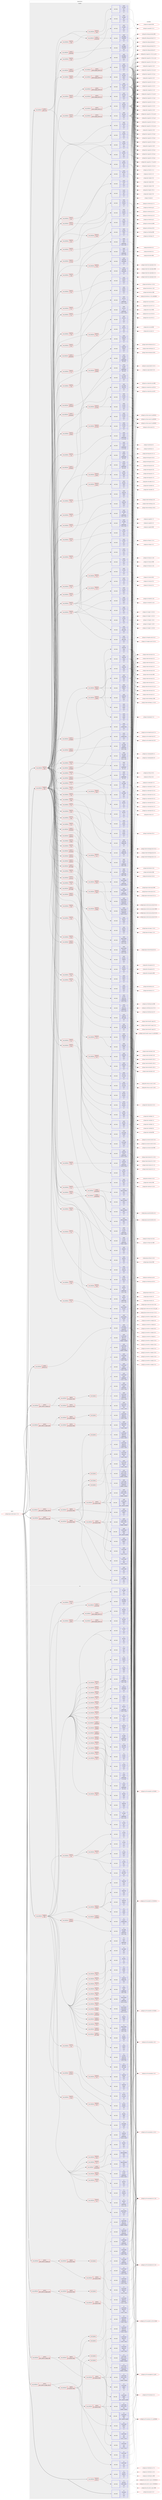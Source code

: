 digraph prolog {

# *************
# Graph options
# *************

newrank=true;
concentrate=true;
compound=true;
graph [rankdir=LR,fontname=Helvetica,fontsize=10,ranksep=1.5];#, ranksep=2.5, nodesep=0.2];
edge  [arrowhead=vee];
node  [fontname=Helvetica,fontsize=10];

# **********
# The ebuild
# **********

subgraph cluster_leftcol {
color=gray;
label=<<i>ebuild</i>>;
id [label="portage://app-emulation/qemu-7.2.11", color=red, width=4, href="../app-emulation/qemu-7.2.11.svg"];
}

# ****************
# The dependencies
# ****************

subgraph cluster_midcol {
color=gray;
label=<<i>dependencies</i>>;
subgraph cluster_compile {
fillcolor="#eeeeee";
style=filled;
label=<<i>compile</i>>;
subgraph cond138689 {
dependency524603 [label=<<TABLE BORDER="0" CELLBORDER="1" CELLSPACING="0" CELLPADDING="4"><TR><TD ROWSPAN="3" CELLPADDING="10">use_conditional</TD></TR><TR><TD>negative</TD></TR><TR><TD>static</TD></TR></TABLE>>, shape=none, color=red];
subgraph pack381988 {
dependency524604 [label=<<TABLE BORDER="0" CELLBORDER="1" CELLSPACING="0" CELLPADDING="4" WIDTH="220"><TR><TD ROWSPAN="6" CELLPADDING="30">pack_dep</TD></TR><TR><TD WIDTH="110">install</TD></TR><TR><TD>dev-libs</TD></TR><TR><TD>glib</TD></TR><TR><TD>none</TD></TR><TR><TD>[,,]</TD></TR></TABLE>>, shape=none, color=blue];
}
dependency524603:e -> dependency524604:w [weight=20,style="dashed",arrowhead="vee"];
subgraph pack381989 {
dependency524605 [label=<<TABLE BORDER="0" CELLBORDER="1" CELLSPACING="0" CELLPADDING="4" WIDTH="220"><TR><TD ROWSPAN="6" CELLPADDING="30">pack_dep</TD></TR><TR><TD WIDTH="110">install</TD></TR><TR><TD>sys-libs</TD></TR><TR><TD>zlib</TD></TR><TR><TD>none</TD></TR><TR><TD>[,,]</TD></TR></TABLE>>, shape=none, color=blue];
}
dependency524603:e -> dependency524605:w [weight=20,style="dashed",arrowhead="vee"];
subgraph cond138690 {
dependency524606 [label=<<TABLE BORDER="0" CELLBORDER="1" CELLSPACING="0" CELLPADDING="4"><TR><TD ROWSPAN="3" CELLPADDING="10">use_conditional</TD></TR><TR><TD>positive</TD></TR><TR><TD>python</TD></TR></TABLE>>, shape=none, color=red];
subgraph cond138691 {
dependency524607 [label=<<TABLE BORDER="0" CELLBORDER="1" CELLSPACING="0" CELLPADDING="4"><TR><TD ROWSPAN="3" CELLPADDING="10">use_conditional</TD></TR><TR><TD>positive</TD></TR><TR><TD>python_targets_python3_10</TD></TR></TABLE>>, shape=none, color=red];
subgraph pack381990 {
dependency524608 [label=<<TABLE BORDER="0" CELLBORDER="1" CELLSPACING="0" CELLPADDING="4" WIDTH="220"><TR><TD ROWSPAN="6" CELLPADDING="30">pack_dep</TD></TR><TR><TD WIDTH="110">install</TD></TR><TR><TD>dev-lang</TD></TR><TR><TD>python</TD></TR><TR><TD>none</TD></TR><TR><TD>[,,]</TD></TR></TABLE>>, shape=none, color=blue];
}
dependency524607:e -> dependency524608:w [weight=20,style="dashed",arrowhead="vee"];
}
dependency524606:e -> dependency524607:w [weight=20,style="dashed",arrowhead="vee"];
subgraph cond138692 {
dependency524609 [label=<<TABLE BORDER="0" CELLBORDER="1" CELLSPACING="0" CELLPADDING="4"><TR><TD ROWSPAN="3" CELLPADDING="10">use_conditional</TD></TR><TR><TD>positive</TD></TR><TR><TD>python_targets_python3_11</TD></TR></TABLE>>, shape=none, color=red];
subgraph pack381991 {
dependency524610 [label=<<TABLE BORDER="0" CELLBORDER="1" CELLSPACING="0" CELLPADDING="4" WIDTH="220"><TR><TD ROWSPAN="6" CELLPADDING="30">pack_dep</TD></TR><TR><TD WIDTH="110">install</TD></TR><TR><TD>dev-lang</TD></TR><TR><TD>python</TD></TR><TR><TD>none</TD></TR><TR><TD>[,,]</TD></TR></TABLE>>, shape=none, color=blue];
}
dependency524609:e -> dependency524610:w [weight=20,style="dashed",arrowhead="vee"];
}
dependency524606:e -> dependency524609:w [weight=20,style="dashed",arrowhead="vee"];
}
dependency524603:e -> dependency524606:w [weight=20,style="dashed",arrowhead="vee"];
subgraph cond138693 {
dependency524611 [label=<<TABLE BORDER="0" CELLBORDER="1" CELLSPACING="0" CELLPADDING="4"><TR><TD ROWSPAN="3" CELLPADDING="10">use_conditional</TD></TR><TR><TD>positive</TD></TR><TR><TD>systemtap</TD></TR></TABLE>>, shape=none, color=red];
subgraph pack381992 {
dependency524612 [label=<<TABLE BORDER="0" CELLBORDER="1" CELLSPACING="0" CELLPADDING="4" WIDTH="220"><TR><TD ROWSPAN="6" CELLPADDING="30">pack_dep</TD></TR><TR><TD WIDTH="110">install</TD></TR><TR><TD>dev-debug</TD></TR><TR><TD>systemtap</TD></TR><TR><TD>none</TD></TR><TR><TD>[,,]</TD></TR></TABLE>>, shape=none, color=blue];
}
dependency524611:e -> dependency524612:w [weight=20,style="dashed",arrowhead="vee"];
}
dependency524603:e -> dependency524611:w [weight=20,style="dashed",arrowhead="vee"];
subgraph cond138694 {
dependency524613 [label=<<TABLE BORDER="0" CELLBORDER="1" CELLSPACING="0" CELLPADDING="4"><TR><TD ROWSPAN="3" CELLPADDING="10">use_conditional</TD></TR><TR><TD>positive</TD></TR><TR><TD>xattr</TD></TR></TABLE>>, shape=none, color=red];
subgraph pack381993 {
dependency524614 [label=<<TABLE BORDER="0" CELLBORDER="1" CELLSPACING="0" CELLPADDING="4" WIDTH="220"><TR><TD ROWSPAN="6" CELLPADDING="30">pack_dep</TD></TR><TR><TD WIDTH="110">install</TD></TR><TR><TD>sys-apps</TD></TR><TR><TD>attr</TD></TR><TR><TD>none</TD></TR><TR><TD>[,,]</TD></TR></TABLE>>, shape=none, color=blue];
}
dependency524613:e -> dependency524614:w [weight=20,style="dashed",arrowhead="vee"];
}
dependency524603:e -> dependency524613:w [weight=20,style="dashed",arrowhead="vee"];
subgraph pack381994 {
dependency524615 [label=<<TABLE BORDER="0" CELLBORDER="1" CELLSPACING="0" CELLPADDING="4" WIDTH="220"><TR><TD ROWSPAN="6" CELLPADDING="30">pack_dep</TD></TR><TR><TD WIDTH="110">install</TD></TR><TR><TD>sys-libs</TD></TR><TR><TD>libcap-ng</TD></TR><TR><TD>none</TD></TR><TR><TD>[,,]</TD></TR></TABLE>>, shape=none, color=blue];
}
dependency524603:e -> dependency524615:w [weight=20,style="dashed",arrowhead="vee"];
subgraph pack381995 {
dependency524616 [label=<<TABLE BORDER="0" CELLBORDER="1" CELLSPACING="0" CELLPADDING="4" WIDTH="220"><TR><TD ROWSPAN="6" CELLPADDING="30">pack_dep</TD></TR><TR><TD WIDTH="110">install</TD></TR><TR><TD>x11-libs</TD></TR><TR><TD>pixman</TD></TR><TR><TD>greaterequal</TD></TR><TR><TD>[0.28.0,,,0.28.0]</TD></TR></TABLE>>, shape=none, color=blue];
}
dependency524603:e -> dependency524616:w [weight=20,style="dashed",arrowhead="vee"];
subgraph cond138695 {
dependency524617 [label=<<TABLE BORDER="0" CELLBORDER="1" CELLSPACING="0" CELLPADDING="4"><TR><TD ROWSPAN="3" CELLPADDING="10">use_conditional</TD></TR><TR><TD>positive</TD></TR><TR><TD>accessibility</TD></TR></TABLE>>, shape=none, color=red];
subgraph pack381996 {
dependency524618 [label=<<TABLE BORDER="0" CELLBORDER="1" CELLSPACING="0" CELLPADDING="4" WIDTH="220"><TR><TD ROWSPAN="6" CELLPADDING="30">pack_dep</TD></TR><TR><TD WIDTH="110">install</TD></TR><TR><TD>app-accessibility</TD></TR><TR><TD>brltty</TD></TR><TR><TD>none</TD></TR><TR><TD>[,,]</TD></TR></TABLE>>, shape=none, color=blue];
}
dependency524617:e -> dependency524618:w [weight=20,style="dashed",arrowhead="vee"];
subgraph pack381997 {
dependency524619 [label=<<TABLE BORDER="0" CELLBORDER="1" CELLSPACING="0" CELLPADDING="4" WIDTH="220"><TR><TD ROWSPAN="6" CELLPADDING="30">pack_dep</TD></TR><TR><TD WIDTH="110">install</TD></TR><TR><TD>app-accessibility</TD></TR><TR><TD>brltty</TD></TR><TR><TD>none</TD></TR><TR><TD>[,,]</TD></TR></TABLE>>, shape=none, color=blue];
}
dependency524617:e -> dependency524619:w [weight=20,style="dashed",arrowhead="vee"];
}
dependency524603:e -> dependency524617:w [weight=20,style="dashed",arrowhead="vee"];
subgraph cond138696 {
dependency524620 [label=<<TABLE BORDER="0" CELLBORDER="1" CELLSPACING="0" CELLPADDING="4"><TR><TD ROWSPAN="3" CELLPADDING="10">use_conditional</TD></TR><TR><TD>positive</TD></TR><TR><TD>aio</TD></TR></TABLE>>, shape=none, color=red];
subgraph pack381998 {
dependency524621 [label=<<TABLE BORDER="0" CELLBORDER="1" CELLSPACING="0" CELLPADDING="4" WIDTH="220"><TR><TD ROWSPAN="6" CELLPADDING="30">pack_dep</TD></TR><TR><TD WIDTH="110">install</TD></TR><TR><TD>dev-libs</TD></TR><TR><TD>libaio</TD></TR><TR><TD>none</TD></TR><TR><TD>[,,]</TD></TR></TABLE>>, shape=none, color=blue];
}
dependency524620:e -> dependency524621:w [weight=20,style="dashed",arrowhead="vee"];
}
dependency524603:e -> dependency524620:w [weight=20,style="dashed",arrowhead="vee"];
subgraph cond138697 {
dependency524622 [label=<<TABLE BORDER="0" CELLBORDER="1" CELLSPACING="0" CELLPADDING="4"><TR><TD ROWSPAN="3" CELLPADDING="10">use_conditional</TD></TR><TR><TD>positive</TD></TR><TR><TD>alsa</TD></TR></TABLE>>, shape=none, color=red];
subgraph pack381999 {
dependency524623 [label=<<TABLE BORDER="0" CELLBORDER="1" CELLSPACING="0" CELLPADDING="4" WIDTH="220"><TR><TD ROWSPAN="6" CELLPADDING="30">pack_dep</TD></TR><TR><TD WIDTH="110">install</TD></TR><TR><TD>media-libs</TD></TR><TR><TD>alsa-lib</TD></TR><TR><TD>greaterequal</TD></TR><TR><TD>[1.0.13,,,1.0.13]</TD></TR></TABLE>>, shape=none, color=blue];
}
dependency524622:e -> dependency524623:w [weight=20,style="dashed",arrowhead="vee"];
}
dependency524603:e -> dependency524622:w [weight=20,style="dashed",arrowhead="vee"];
subgraph cond138698 {
dependency524624 [label=<<TABLE BORDER="0" CELLBORDER="1" CELLSPACING="0" CELLPADDING="4"><TR><TD ROWSPAN="3" CELLPADDING="10">use_conditional</TD></TR><TR><TD>positive</TD></TR><TR><TD>bpf</TD></TR></TABLE>>, shape=none, color=red];
subgraph pack382000 {
dependency524625 [label=<<TABLE BORDER="0" CELLBORDER="1" CELLSPACING="0" CELLPADDING="4" WIDTH="220"><TR><TD ROWSPAN="6" CELLPADDING="30">pack_dep</TD></TR><TR><TD WIDTH="110">install</TD></TR><TR><TD>dev-libs</TD></TR><TR><TD>libbpf</TD></TR><TR><TD>none</TD></TR><TR><TD>[,,]</TD></TR></TABLE>>, shape=none, color=blue];
}
dependency524624:e -> dependency524625:w [weight=20,style="dashed",arrowhead="vee"];
}
dependency524603:e -> dependency524624:w [weight=20,style="dashed",arrowhead="vee"];
subgraph cond138699 {
dependency524626 [label=<<TABLE BORDER="0" CELLBORDER="1" CELLSPACING="0" CELLPADDING="4"><TR><TD ROWSPAN="3" CELLPADDING="10">use_conditional</TD></TR><TR><TD>positive</TD></TR><TR><TD>bzip2</TD></TR></TABLE>>, shape=none, color=red];
subgraph pack382001 {
dependency524627 [label=<<TABLE BORDER="0" CELLBORDER="1" CELLSPACING="0" CELLPADDING="4" WIDTH="220"><TR><TD ROWSPAN="6" CELLPADDING="30">pack_dep</TD></TR><TR><TD WIDTH="110">install</TD></TR><TR><TD>app-arch</TD></TR><TR><TD>bzip2</TD></TR><TR><TD>none</TD></TR><TR><TD>[,,]</TD></TR></TABLE>>, shape=none, color=blue];
}
dependency524626:e -> dependency524627:w [weight=20,style="dashed",arrowhead="vee"];
}
dependency524603:e -> dependency524626:w [weight=20,style="dashed",arrowhead="vee"];
subgraph cond138700 {
dependency524628 [label=<<TABLE BORDER="0" CELLBORDER="1" CELLSPACING="0" CELLPADDING="4"><TR><TD ROWSPAN="3" CELLPADDING="10">use_conditional</TD></TR><TR><TD>positive</TD></TR><TR><TD>capstone</TD></TR></TABLE>>, shape=none, color=red];
subgraph pack382002 {
dependency524629 [label=<<TABLE BORDER="0" CELLBORDER="1" CELLSPACING="0" CELLPADDING="4" WIDTH="220"><TR><TD ROWSPAN="6" CELLPADDING="30">pack_dep</TD></TR><TR><TD WIDTH="110">install</TD></TR><TR><TD>dev-libs</TD></TR><TR><TD>capstone</TD></TR><TR><TD>none</TD></TR><TR><TD>[,,]</TD></TR></TABLE>>, shape=none, color=blue];
}
dependency524628:e -> dependency524629:w [weight=20,style="dashed",arrowhead="vee"];
}
dependency524603:e -> dependency524628:w [weight=20,style="dashed",arrowhead="vee"];
subgraph cond138701 {
dependency524630 [label=<<TABLE BORDER="0" CELLBORDER="1" CELLSPACING="0" CELLPADDING="4"><TR><TD ROWSPAN="3" CELLPADDING="10">use_conditional</TD></TR><TR><TD>positive</TD></TR><TR><TD>curl</TD></TR></TABLE>>, shape=none, color=red];
subgraph pack382003 {
dependency524631 [label=<<TABLE BORDER="0" CELLBORDER="1" CELLSPACING="0" CELLPADDING="4" WIDTH="220"><TR><TD ROWSPAN="6" CELLPADDING="30">pack_dep</TD></TR><TR><TD WIDTH="110">install</TD></TR><TR><TD>net-misc</TD></TR><TR><TD>curl</TD></TR><TR><TD>greaterequal</TD></TR><TR><TD>[7.15.4,,,7.15.4]</TD></TR></TABLE>>, shape=none, color=blue];
}
dependency524630:e -> dependency524631:w [weight=20,style="dashed",arrowhead="vee"];
}
dependency524603:e -> dependency524630:w [weight=20,style="dashed",arrowhead="vee"];
subgraph cond138702 {
dependency524632 [label=<<TABLE BORDER="0" CELLBORDER="1" CELLSPACING="0" CELLPADDING="4"><TR><TD ROWSPAN="3" CELLPADDING="10">use_conditional</TD></TR><TR><TD>positive</TD></TR><TR><TD>fdt</TD></TR></TABLE>>, shape=none, color=red];
subgraph pack382004 {
dependency524633 [label=<<TABLE BORDER="0" CELLBORDER="1" CELLSPACING="0" CELLPADDING="4" WIDTH="220"><TR><TD ROWSPAN="6" CELLPADDING="30">pack_dep</TD></TR><TR><TD WIDTH="110">install</TD></TR><TR><TD>sys-apps</TD></TR><TR><TD>dtc</TD></TR><TR><TD>greaterequal</TD></TR><TR><TD>[1.5.1,,,1.5.1]</TD></TR></TABLE>>, shape=none, color=blue];
}
dependency524632:e -> dependency524633:w [weight=20,style="dashed",arrowhead="vee"];
}
dependency524603:e -> dependency524632:w [weight=20,style="dashed",arrowhead="vee"];
subgraph cond138703 {
dependency524634 [label=<<TABLE BORDER="0" CELLBORDER="1" CELLSPACING="0" CELLPADDING="4"><TR><TD ROWSPAN="3" CELLPADDING="10">use_conditional</TD></TR><TR><TD>positive</TD></TR><TR><TD>fuse</TD></TR></TABLE>>, shape=none, color=red];
subgraph pack382005 {
dependency524635 [label=<<TABLE BORDER="0" CELLBORDER="1" CELLSPACING="0" CELLPADDING="4" WIDTH="220"><TR><TD ROWSPAN="6" CELLPADDING="30">pack_dep</TD></TR><TR><TD WIDTH="110">install</TD></TR><TR><TD>sys-fs</TD></TR><TR><TD>fuse</TD></TR><TR><TD>greaterequal</TD></TR><TR><TD>[3.1,,,3.1]</TD></TR></TABLE>>, shape=none, color=blue];
}
dependency524634:e -> dependency524635:w [weight=20,style="dashed",arrowhead="vee"];
}
dependency524603:e -> dependency524634:w [weight=20,style="dashed",arrowhead="vee"];
subgraph cond138704 {
dependency524636 [label=<<TABLE BORDER="0" CELLBORDER="1" CELLSPACING="0" CELLPADDING="4"><TR><TD ROWSPAN="3" CELLPADDING="10">use_conditional</TD></TR><TR><TD>positive</TD></TR><TR><TD>glusterfs</TD></TR></TABLE>>, shape=none, color=red];
subgraph pack382006 {
dependency524637 [label=<<TABLE BORDER="0" CELLBORDER="1" CELLSPACING="0" CELLPADDING="4" WIDTH="220"><TR><TD ROWSPAN="6" CELLPADDING="30">pack_dep</TD></TR><TR><TD WIDTH="110">install</TD></TR><TR><TD>sys-cluster</TD></TR><TR><TD>glusterfs</TD></TR><TR><TD>greaterequal</TD></TR><TR><TD>[3.4.0,,,3.4.0]</TD></TR></TABLE>>, shape=none, color=blue];
}
dependency524636:e -> dependency524637:w [weight=20,style="dashed",arrowhead="vee"];
}
dependency524603:e -> dependency524636:w [weight=20,style="dashed",arrowhead="vee"];
subgraph cond138705 {
dependency524638 [label=<<TABLE BORDER="0" CELLBORDER="1" CELLSPACING="0" CELLPADDING="4"><TR><TD ROWSPAN="3" CELLPADDING="10">use_conditional</TD></TR><TR><TD>positive</TD></TR><TR><TD>gnutls</TD></TR></TABLE>>, shape=none, color=red];
subgraph pack382007 {
dependency524639 [label=<<TABLE BORDER="0" CELLBORDER="1" CELLSPACING="0" CELLPADDING="4" WIDTH="220"><TR><TD ROWSPAN="6" CELLPADDING="30">pack_dep</TD></TR><TR><TD WIDTH="110">install</TD></TR><TR><TD>net-libs</TD></TR><TR><TD>gnutls</TD></TR><TR><TD>greaterequal</TD></TR><TR><TD>[3.0,,,3.0]</TD></TR></TABLE>>, shape=none, color=blue];
}
dependency524638:e -> dependency524639:w [weight=20,style="dashed",arrowhead="vee"];
subgraph pack382008 {
dependency524640 [label=<<TABLE BORDER="0" CELLBORDER="1" CELLSPACING="0" CELLPADDING="4" WIDTH="220"><TR><TD ROWSPAN="6" CELLPADDING="30">pack_dep</TD></TR><TR><TD WIDTH="110">install</TD></TR><TR><TD>dev-libs</TD></TR><TR><TD>nettle</TD></TR><TR><TD>none</TD></TR><TR><TD>[,,]</TD></TR></TABLE>>, shape=none, color=blue];
}
dependency524638:e -> dependency524640:w [weight=20,style="dashed",arrowhead="vee"];
}
dependency524603:e -> dependency524638:w [weight=20,style="dashed",arrowhead="vee"];
subgraph cond138706 {
dependency524641 [label=<<TABLE BORDER="0" CELLBORDER="1" CELLSPACING="0" CELLPADDING="4"><TR><TD ROWSPAN="3" CELLPADDING="10">use_conditional</TD></TR><TR><TD>positive</TD></TR><TR><TD>gtk</TD></TR></TABLE>>, shape=none, color=red];
subgraph pack382009 {
dependency524642 [label=<<TABLE BORDER="0" CELLBORDER="1" CELLSPACING="0" CELLPADDING="4" WIDTH="220"><TR><TD ROWSPAN="6" CELLPADDING="30">pack_dep</TD></TR><TR><TD WIDTH="110">install</TD></TR><TR><TD>x11-libs</TD></TR><TR><TD>cairo</TD></TR><TR><TD>none</TD></TR><TR><TD>[,,]</TD></TR></TABLE>>, shape=none, color=blue];
}
dependency524641:e -> dependency524642:w [weight=20,style="dashed",arrowhead="vee"];
subgraph pack382010 {
dependency524643 [label=<<TABLE BORDER="0" CELLBORDER="1" CELLSPACING="0" CELLPADDING="4" WIDTH="220"><TR><TD ROWSPAN="6" CELLPADDING="30">pack_dep</TD></TR><TR><TD WIDTH="110">install</TD></TR><TR><TD>x11-libs</TD></TR><TR><TD>gdk-pixbuf</TD></TR><TR><TD>none</TD></TR><TR><TD>[,,]</TD></TR></TABLE>>, shape=none, color=blue];
}
dependency524641:e -> dependency524643:w [weight=20,style="dashed",arrowhead="vee"];
subgraph pack382011 {
dependency524644 [label=<<TABLE BORDER="0" CELLBORDER="1" CELLSPACING="0" CELLPADDING="4" WIDTH="220"><TR><TD ROWSPAN="6" CELLPADDING="30">pack_dep</TD></TR><TR><TD WIDTH="110">install</TD></TR><TR><TD>x11-libs</TD></TR><TR><TD>gtk+</TD></TR><TR><TD>none</TD></TR><TR><TD>[,,]</TD></TR></TABLE>>, shape=none, color=blue];
}
dependency524641:e -> dependency524644:w [weight=20,style="dashed",arrowhead="vee"];
subgraph pack382012 {
dependency524645 [label=<<TABLE BORDER="0" CELLBORDER="1" CELLSPACING="0" CELLPADDING="4" WIDTH="220"><TR><TD ROWSPAN="6" CELLPADDING="30">pack_dep</TD></TR><TR><TD WIDTH="110">install</TD></TR><TR><TD>x11-libs</TD></TR><TR><TD>libX11</TD></TR><TR><TD>none</TD></TR><TR><TD>[,,]</TD></TR></TABLE>>, shape=none, color=blue];
}
dependency524641:e -> dependency524645:w [weight=20,style="dashed",arrowhead="vee"];
subgraph cond138707 {
dependency524646 [label=<<TABLE BORDER="0" CELLBORDER="1" CELLSPACING="0" CELLPADDING="4"><TR><TD ROWSPAN="3" CELLPADDING="10">use_conditional</TD></TR><TR><TD>positive</TD></TR><TR><TD>vte</TD></TR></TABLE>>, shape=none, color=red];
subgraph pack382013 {
dependency524647 [label=<<TABLE BORDER="0" CELLBORDER="1" CELLSPACING="0" CELLPADDING="4" WIDTH="220"><TR><TD ROWSPAN="6" CELLPADDING="30">pack_dep</TD></TR><TR><TD WIDTH="110">install</TD></TR><TR><TD>x11-libs</TD></TR><TR><TD>vte</TD></TR><TR><TD>none</TD></TR><TR><TD>[,,]</TD></TR></TABLE>>, shape=none, color=blue];
}
dependency524646:e -> dependency524647:w [weight=20,style="dashed",arrowhead="vee"];
}
dependency524641:e -> dependency524646:w [weight=20,style="dashed",arrowhead="vee"];
}
dependency524603:e -> dependency524641:w [weight=20,style="dashed",arrowhead="vee"];
subgraph cond138708 {
dependency524648 [label=<<TABLE BORDER="0" CELLBORDER="1" CELLSPACING="0" CELLPADDING="4"><TR><TD ROWSPAN="3" CELLPADDING="10">use_conditional</TD></TR><TR><TD>positive</TD></TR><TR><TD>infiniband</TD></TR></TABLE>>, shape=none, color=red];
subgraph pack382014 {
dependency524649 [label=<<TABLE BORDER="0" CELLBORDER="1" CELLSPACING="0" CELLPADDING="4" WIDTH="220"><TR><TD ROWSPAN="6" CELLPADDING="30">pack_dep</TD></TR><TR><TD WIDTH="110">install</TD></TR><TR><TD>sys-cluster</TD></TR><TR><TD>rdma-core</TD></TR><TR><TD>none</TD></TR><TR><TD>[,,]</TD></TR></TABLE>>, shape=none, color=blue];
}
dependency524648:e -> dependency524649:w [weight=20,style="dashed",arrowhead="vee"];
}
dependency524603:e -> dependency524648:w [weight=20,style="dashed",arrowhead="vee"];
subgraph cond138709 {
dependency524650 [label=<<TABLE BORDER="0" CELLBORDER="1" CELLSPACING="0" CELLPADDING="4"><TR><TD ROWSPAN="3" CELLPADDING="10">use_conditional</TD></TR><TR><TD>positive</TD></TR><TR><TD>iscsi</TD></TR></TABLE>>, shape=none, color=red];
subgraph pack382015 {
dependency524651 [label=<<TABLE BORDER="0" CELLBORDER="1" CELLSPACING="0" CELLPADDING="4" WIDTH="220"><TR><TD ROWSPAN="6" CELLPADDING="30">pack_dep</TD></TR><TR><TD WIDTH="110">install</TD></TR><TR><TD>net-libs</TD></TR><TR><TD>libiscsi</TD></TR><TR><TD>none</TD></TR><TR><TD>[,,]</TD></TR></TABLE>>, shape=none, color=blue];
}
dependency524650:e -> dependency524651:w [weight=20,style="dashed",arrowhead="vee"];
}
dependency524603:e -> dependency524650:w [weight=20,style="dashed",arrowhead="vee"];
subgraph cond138710 {
dependency524652 [label=<<TABLE BORDER="0" CELLBORDER="1" CELLSPACING="0" CELLPADDING="4"><TR><TD ROWSPAN="3" CELLPADDING="10">use_conditional</TD></TR><TR><TD>positive</TD></TR><TR><TD>io-uring</TD></TR></TABLE>>, shape=none, color=red];
subgraph pack382016 {
dependency524653 [label=<<TABLE BORDER="0" CELLBORDER="1" CELLSPACING="0" CELLPADDING="4" WIDTH="220"><TR><TD ROWSPAN="6" CELLPADDING="30">pack_dep</TD></TR><TR><TD WIDTH="110">install</TD></TR><TR><TD>sys-libs</TD></TR><TR><TD>liburing</TD></TR><TR><TD>none</TD></TR><TR><TD>[,,]</TD></TR></TABLE>>, shape=none, color=blue];
}
dependency524652:e -> dependency524653:w [weight=20,style="dashed",arrowhead="vee"];
}
dependency524603:e -> dependency524652:w [weight=20,style="dashed",arrowhead="vee"];
subgraph cond138711 {
dependency524654 [label=<<TABLE BORDER="0" CELLBORDER="1" CELLSPACING="0" CELLPADDING="4"><TR><TD ROWSPAN="3" CELLPADDING="10">use_conditional</TD></TR><TR><TD>positive</TD></TR><TR><TD>jack</TD></TR></TABLE>>, shape=none, color=red];
subgraph pack382017 {
dependency524655 [label=<<TABLE BORDER="0" CELLBORDER="1" CELLSPACING="0" CELLPADDING="4" WIDTH="220"><TR><TD ROWSPAN="6" CELLPADDING="30">pack_dep</TD></TR><TR><TD WIDTH="110">install</TD></TR><TR><TD>virtual</TD></TR><TR><TD>jack</TD></TR><TR><TD>none</TD></TR><TR><TD>[,,]</TD></TR></TABLE>>, shape=none, color=blue];
}
dependency524654:e -> dependency524655:w [weight=20,style="dashed",arrowhead="vee"];
}
dependency524603:e -> dependency524654:w [weight=20,style="dashed",arrowhead="vee"];
subgraph cond138712 {
dependency524656 [label=<<TABLE BORDER="0" CELLBORDER="1" CELLSPACING="0" CELLPADDING="4"><TR><TD ROWSPAN="3" CELLPADDING="10">use_conditional</TD></TR><TR><TD>positive</TD></TR><TR><TD>jemalloc</TD></TR></TABLE>>, shape=none, color=red];
subgraph pack382018 {
dependency524657 [label=<<TABLE BORDER="0" CELLBORDER="1" CELLSPACING="0" CELLPADDING="4" WIDTH="220"><TR><TD ROWSPAN="6" CELLPADDING="30">pack_dep</TD></TR><TR><TD WIDTH="110">install</TD></TR><TR><TD>dev-libs</TD></TR><TR><TD>jemalloc</TD></TR><TR><TD>none</TD></TR><TR><TD>[,,]</TD></TR></TABLE>>, shape=none, color=blue];
}
dependency524656:e -> dependency524657:w [weight=20,style="dashed",arrowhead="vee"];
}
dependency524603:e -> dependency524656:w [weight=20,style="dashed",arrowhead="vee"];
subgraph cond138713 {
dependency524658 [label=<<TABLE BORDER="0" CELLBORDER="1" CELLSPACING="0" CELLPADDING="4"><TR><TD ROWSPAN="3" CELLPADDING="10">use_conditional</TD></TR><TR><TD>positive</TD></TR><TR><TD>jpeg</TD></TR></TABLE>>, shape=none, color=red];
subgraph pack382019 {
dependency524659 [label=<<TABLE BORDER="0" CELLBORDER="1" CELLSPACING="0" CELLPADDING="4" WIDTH="220"><TR><TD ROWSPAN="6" CELLPADDING="30">pack_dep</TD></TR><TR><TD WIDTH="110">install</TD></TR><TR><TD>media-libs</TD></TR><TR><TD>libjpeg-turbo</TD></TR><TR><TD>none</TD></TR><TR><TD>[,,]</TD></TR></TABLE>>, shape=none, color=blue];
}
dependency524658:e -> dependency524659:w [weight=20,style="dashed",arrowhead="vee"];
}
dependency524603:e -> dependency524658:w [weight=20,style="dashed",arrowhead="vee"];
subgraph cond138714 {
dependency524660 [label=<<TABLE BORDER="0" CELLBORDER="1" CELLSPACING="0" CELLPADDING="4"><TR><TD ROWSPAN="3" CELLPADDING="10">use_conditional</TD></TR><TR><TD>positive</TD></TR><TR><TD>lzo</TD></TR></TABLE>>, shape=none, color=red];
subgraph pack382020 {
dependency524661 [label=<<TABLE BORDER="0" CELLBORDER="1" CELLSPACING="0" CELLPADDING="4" WIDTH="220"><TR><TD ROWSPAN="6" CELLPADDING="30">pack_dep</TD></TR><TR><TD WIDTH="110">install</TD></TR><TR><TD>dev-libs</TD></TR><TR><TD>lzo</TD></TR><TR><TD>none</TD></TR><TR><TD>[,,]</TD></TR></TABLE>>, shape=none, color=blue];
}
dependency524660:e -> dependency524661:w [weight=20,style="dashed",arrowhead="vee"];
}
dependency524603:e -> dependency524660:w [weight=20,style="dashed",arrowhead="vee"];
subgraph cond138715 {
dependency524662 [label=<<TABLE BORDER="0" CELLBORDER="1" CELLSPACING="0" CELLPADDING="4"><TR><TD ROWSPAN="3" CELLPADDING="10">use_conditional</TD></TR><TR><TD>positive</TD></TR><TR><TD>multipath</TD></TR></TABLE>>, shape=none, color=red];
subgraph pack382021 {
dependency524663 [label=<<TABLE BORDER="0" CELLBORDER="1" CELLSPACING="0" CELLPADDING="4" WIDTH="220"><TR><TD ROWSPAN="6" CELLPADDING="30">pack_dep</TD></TR><TR><TD WIDTH="110">install</TD></TR><TR><TD>sys-fs</TD></TR><TR><TD>multipath-tools</TD></TR><TR><TD>none</TD></TR><TR><TD>[,,]</TD></TR></TABLE>>, shape=none, color=blue];
}
dependency524662:e -> dependency524663:w [weight=20,style="dashed",arrowhead="vee"];
}
dependency524603:e -> dependency524662:w [weight=20,style="dashed",arrowhead="vee"];
subgraph cond138716 {
dependency524664 [label=<<TABLE BORDER="0" CELLBORDER="1" CELLSPACING="0" CELLPADDING="4"><TR><TD ROWSPAN="3" CELLPADDING="10">use_conditional</TD></TR><TR><TD>positive</TD></TR><TR><TD>ncurses</TD></TR></TABLE>>, shape=none, color=red];
subgraph pack382022 {
dependency524665 [label=<<TABLE BORDER="0" CELLBORDER="1" CELLSPACING="0" CELLPADDING="4" WIDTH="220"><TR><TD ROWSPAN="6" CELLPADDING="30">pack_dep</TD></TR><TR><TD WIDTH="110">install</TD></TR><TR><TD>sys-libs</TD></TR><TR><TD>ncurses</TD></TR><TR><TD>none</TD></TR><TR><TD>[,,]</TD></TR></TABLE>>, shape=none, color=blue];
}
dependency524664:e -> dependency524665:w [weight=20,style="dashed",arrowhead="vee"];
subgraph pack382023 {
dependency524666 [label=<<TABLE BORDER="0" CELLBORDER="1" CELLSPACING="0" CELLPADDING="4" WIDTH="220"><TR><TD ROWSPAN="6" CELLPADDING="30">pack_dep</TD></TR><TR><TD WIDTH="110">install</TD></TR><TR><TD>sys-libs</TD></TR><TR><TD>ncurses</TD></TR><TR><TD>none</TD></TR><TR><TD>[,,]</TD></TR></TABLE>>, shape=none, color=blue];
}
dependency524664:e -> dependency524666:w [weight=20,style="dashed",arrowhead="vee"];
}
dependency524603:e -> dependency524664:w [weight=20,style="dashed",arrowhead="vee"];
subgraph cond138717 {
dependency524667 [label=<<TABLE BORDER="0" CELLBORDER="1" CELLSPACING="0" CELLPADDING="4"><TR><TD ROWSPAN="3" CELLPADDING="10">use_conditional</TD></TR><TR><TD>positive</TD></TR><TR><TD>nfs</TD></TR></TABLE>>, shape=none, color=red];
subgraph pack382024 {
dependency524668 [label=<<TABLE BORDER="0" CELLBORDER="1" CELLSPACING="0" CELLPADDING="4" WIDTH="220"><TR><TD ROWSPAN="6" CELLPADDING="30">pack_dep</TD></TR><TR><TD WIDTH="110">install</TD></TR><TR><TD>net-fs</TD></TR><TR><TD>libnfs</TD></TR><TR><TD>greaterequal</TD></TR><TR><TD>[1.9.3,,,1.9.3]</TD></TR></TABLE>>, shape=none, color=blue];
}
dependency524667:e -> dependency524668:w [weight=20,style="dashed",arrowhead="vee"];
}
dependency524603:e -> dependency524667:w [weight=20,style="dashed",arrowhead="vee"];
subgraph cond138718 {
dependency524669 [label=<<TABLE BORDER="0" CELLBORDER="1" CELLSPACING="0" CELLPADDING="4"><TR><TD ROWSPAN="3" CELLPADDING="10">use_conditional</TD></TR><TR><TD>positive</TD></TR><TR><TD>numa</TD></TR></TABLE>>, shape=none, color=red];
subgraph pack382025 {
dependency524670 [label=<<TABLE BORDER="0" CELLBORDER="1" CELLSPACING="0" CELLPADDING="4" WIDTH="220"><TR><TD ROWSPAN="6" CELLPADDING="30">pack_dep</TD></TR><TR><TD WIDTH="110">install</TD></TR><TR><TD>sys-process</TD></TR><TR><TD>numactl</TD></TR><TR><TD>none</TD></TR><TR><TD>[,,]</TD></TR></TABLE>>, shape=none, color=blue];
}
dependency524669:e -> dependency524670:w [weight=20,style="dashed",arrowhead="vee"];
}
dependency524603:e -> dependency524669:w [weight=20,style="dashed",arrowhead="vee"];
subgraph cond138719 {
dependency524671 [label=<<TABLE BORDER="0" CELLBORDER="1" CELLSPACING="0" CELLPADDING="4"><TR><TD ROWSPAN="3" CELLPADDING="10">use_conditional</TD></TR><TR><TD>positive</TD></TR><TR><TD>opengl</TD></TR></TABLE>>, shape=none, color=red];
subgraph pack382026 {
dependency524672 [label=<<TABLE BORDER="0" CELLBORDER="1" CELLSPACING="0" CELLPADDING="4" WIDTH="220"><TR><TD ROWSPAN="6" CELLPADDING="30">pack_dep</TD></TR><TR><TD WIDTH="110">install</TD></TR><TR><TD>virtual</TD></TR><TR><TD>opengl</TD></TR><TR><TD>none</TD></TR><TR><TD>[,,]</TD></TR></TABLE>>, shape=none, color=blue];
}
dependency524671:e -> dependency524672:w [weight=20,style="dashed",arrowhead="vee"];
subgraph pack382027 {
dependency524673 [label=<<TABLE BORDER="0" CELLBORDER="1" CELLSPACING="0" CELLPADDING="4" WIDTH="220"><TR><TD ROWSPAN="6" CELLPADDING="30">pack_dep</TD></TR><TR><TD WIDTH="110">install</TD></TR><TR><TD>media-libs</TD></TR><TR><TD>libepoxy</TD></TR><TR><TD>none</TD></TR><TR><TD>[,,]</TD></TR></TABLE>>, shape=none, color=blue];
}
dependency524671:e -> dependency524673:w [weight=20,style="dashed",arrowhead="vee"];
subgraph pack382028 {
dependency524674 [label=<<TABLE BORDER="0" CELLBORDER="1" CELLSPACING="0" CELLPADDING="4" WIDTH="220"><TR><TD ROWSPAN="6" CELLPADDING="30">pack_dep</TD></TR><TR><TD WIDTH="110">install</TD></TR><TR><TD>media-libs</TD></TR><TR><TD>mesa</TD></TR><TR><TD>none</TD></TR><TR><TD>[,,]</TD></TR></TABLE>>, shape=none, color=blue];
}
dependency524671:e -> dependency524674:w [weight=20,style="dashed",arrowhead="vee"];
subgraph pack382029 {
dependency524675 [label=<<TABLE BORDER="0" CELLBORDER="1" CELLSPACING="0" CELLPADDING="4" WIDTH="220"><TR><TD ROWSPAN="6" CELLPADDING="30">pack_dep</TD></TR><TR><TD WIDTH="110">install</TD></TR><TR><TD>media-libs</TD></TR><TR><TD>mesa</TD></TR><TR><TD>none</TD></TR><TR><TD>[,,]</TD></TR></TABLE>>, shape=none, color=blue];
}
dependency524671:e -> dependency524675:w [weight=20,style="dashed",arrowhead="vee"];
}
dependency524603:e -> dependency524671:w [weight=20,style="dashed",arrowhead="vee"];
subgraph cond138720 {
dependency524676 [label=<<TABLE BORDER="0" CELLBORDER="1" CELLSPACING="0" CELLPADDING="4"><TR><TD ROWSPAN="3" CELLPADDING="10">use_conditional</TD></TR><TR><TD>positive</TD></TR><TR><TD>pam</TD></TR></TABLE>>, shape=none, color=red];
subgraph pack382030 {
dependency524677 [label=<<TABLE BORDER="0" CELLBORDER="1" CELLSPACING="0" CELLPADDING="4" WIDTH="220"><TR><TD ROWSPAN="6" CELLPADDING="30">pack_dep</TD></TR><TR><TD WIDTH="110">install</TD></TR><TR><TD>sys-libs</TD></TR><TR><TD>pam</TD></TR><TR><TD>none</TD></TR><TR><TD>[,,]</TD></TR></TABLE>>, shape=none, color=blue];
}
dependency524676:e -> dependency524677:w [weight=20,style="dashed",arrowhead="vee"];
}
dependency524603:e -> dependency524676:w [weight=20,style="dashed",arrowhead="vee"];
subgraph cond138721 {
dependency524678 [label=<<TABLE BORDER="0" CELLBORDER="1" CELLSPACING="0" CELLPADDING="4"><TR><TD ROWSPAN="3" CELLPADDING="10">use_conditional</TD></TR><TR><TD>positive</TD></TR><TR><TD>png</TD></TR></TABLE>>, shape=none, color=red];
subgraph pack382031 {
dependency524679 [label=<<TABLE BORDER="0" CELLBORDER="1" CELLSPACING="0" CELLPADDING="4" WIDTH="220"><TR><TD ROWSPAN="6" CELLPADDING="30">pack_dep</TD></TR><TR><TD WIDTH="110">install</TD></TR><TR><TD>media-libs</TD></TR><TR><TD>libpng</TD></TR><TR><TD>none</TD></TR><TR><TD>[,,]</TD></TR></TABLE>>, shape=none, color=blue];
}
dependency524678:e -> dependency524679:w [weight=20,style="dashed",arrowhead="vee"];
}
dependency524603:e -> dependency524678:w [weight=20,style="dashed",arrowhead="vee"];
subgraph cond138722 {
dependency524680 [label=<<TABLE BORDER="0" CELLBORDER="1" CELLSPACING="0" CELLPADDING="4"><TR><TD ROWSPAN="3" CELLPADDING="10">use_conditional</TD></TR><TR><TD>positive</TD></TR><TR><TD>pulseaudio</TD></TR></TABLE>>, shape=none, color=red];
subgraph pack382032 {
dependency524681 [label=<<TABLE BORDER="0" CELLBORDER="1" CELLSPACING="0" CELLPADDING="4" WIDTH="220"><TR><TD ROWSPAN="6" CELLPADDING="30">pack_dep</TD></TR><TR><TD WIDTH="110">install</TD></TR><TR><TD>media-libs</TD></TR><TR><TD>libpulse</TD></TR><TR><TD>none</TD></TR><TR><TD>[,,]</TD></TR></TABLE>>, shape=none, color=blue];
}
dependency524680:e -> dependency524681:w [weight=20,style="dashed",arrowhead="vee"];
}
dependency524603:e -> dependency524680:w [weight=20,style="dashed",arrowhead="vee"];
subgraph cond138723 {
dependency524682 [label=<<TABLE BORDER="0" CELLBORDER="1" CELLSPACING="0" CELLPADDING="4"><TR><TD ROWSPAN="3" CELLPADDING="10">use_conditional</TD></TR><TR><TD>positive</TD></TR><TR><TD>rbd</TD></TR></TABLE>>, shape=none, color=red];
subgraph pack382033 {
dependency524683 [label=<<TABLE BORDER="0" CELLBORDER="1" CELLSPACING="0" CELLPADDING="4" WIDTH="220"><TR><TD ROWSPAN="6" CELLPADDING="30">pack_dep</TD></TR><TR><TD WIDTH="110">install</TD></TR><TR><TD>sys-cluster</TD></TR><TR><TD>ceph</TD></TR><TR><TD>none</TD></TR><TR><TD>[,,]</TD></TR></TABLE>>, shape=none, color=blue];
}
dependency524682:e -> dependency524683:w [weight=20,style="dashed",arrowhead="vee"];
}
dependency524603:e -> dependency524682:w [weight=20,style="dashed",arrowhead="vee"];
subgraph cond138724 {
dependency524684 [label=<<TABLE BORDER="0" CELLBORDER="1" CELLSPACING="0" CELLPADDING="4"><TR><TD ROWSPAN="3" CELLPADDING="10">use_conditional</TD></TR><TR><TD>positive</TD></TR><TR><TD>sasl</TD></TR></TABLE>>, shape=none, color=red];
subgraph pack382034 {
dependency524685 [label=<<TABLE BORDER="0" CELLBORDER="1" CELLSPACING="0" CELLPADDING="4" WIDTH="220"><TR><TD ROWSPAN="6" CELLPADDING="30">pack_dep</TD></TR><TR><TD WIDTH="110">install</TD></TR><TR><TD>dev-libs</TD></TR><TR><TD>cyrus-sasl</TD></TR><TR><TD>none</TD></TR><TR><TD>[,,]</TD></TR></TABLE>>, shape=none, color=blue];
}
dependency524684:e -> dependency524685:w [weight=20,style="dashed",arrowhead="vee"];
}
dependency524603:e -> dependency524684:w [weight=20,style="dashed",arrowhead="vee"];
subgraph cond138725 {
dependency524686 [label=<<TABLE BORDER="0" CELLBORDER="1" CELLSPACING="0" CELLPADDING="4"><TR><TD ROWSPAN="3" CELLPADDING="10">use_conditional</TD></TR><TR><TD>positive</TD></TR><TR><TD>sdl</TD></TR></TABLE>>, shape=none, color=red];
subgraph pack382035 {
dependency524687 [label=<<TABLE BORDER="0" CELLBORDER="1" CELLSPACING="0" CELLPADDING="4" WIDTH="220"><TR><TD ROWSPAN="6" CELLPADDING="30">pack_dep</TD></TR><TR><TD WIDTH="110">install</TD></TR><TR><TD>media-libs</TD></TR><TR><TD>libsdl2</TD></TR><TR><TD>none</TD></TR><TR><TD>[,,]</TD></TR></TABLE>>, shape=none, color=blue];
}
dependency524686:e -> dependency524687:w [weight=20,style="dashed",arrowhead="vee"];
subgraph pack382036 {
dependency524688 [label=<<TABLE BORDER="0" CELLBORDER="1" CELLSPACING="0" CELLPADDING="4" WIDTH="220"><TR><TD ROWSPAN="6" CELLPADDING="30">pack_dep</TD></TR><TR><TD WIDTH="110">install</TD></TR><TR><TD>media-libs</TD></TR><TR><TD>libsdl2</TD></TR><TR><TD>none</TD></TR><TR><TD>[,,]</TD></TR></TABLE>>, shape=none, color=blue];
}
dependency524686:e -> dependency524688:w [weight=20,style="dashed",arrowhead="vee"];
}
dependency524603:e -> dependency524686:w [weight=20,style="dashed",arrowhead="vee"];
subgraph cond138726 {
dependency524689 [label=<<TABLE BORDER="0" CELLBORDER="1" CELLSPACING="0" CELLPADDING="4"><TR><TD ROWSPAN="3" CELLPADDING="10">use_conditional</TD></TR><TR><TD>positive</TD></TR><TR><TD>sdl-image</TD></TR></TABLE>>, shape=none, color=red];
subgraph pack382037 {
dependency524690 [label=<<TABLE BORDER="0" CELLBORDER="1" CELLSPACING="0" CELLPADDING="4" WIDTH="220"><TR><TD ROWSPAN="6" CELLPADDING="30">pack_dep</TD></TR><TR><TD WIDTH="110">install</TD></TR><TR><TD>media-libs</TD></TR><TR><TD>sdl2-image</TD></TR><TR><TD>none</TD></TR><TR><TD>[,,]</TD></TR></TABLE>>, shape=none, color=blue];
}
dependency524689:e -> dependency524690:w [weight=20,style="dashed",arrowhead="vee"];
}
dependency524603:e -> dependency524689:w [weight=20,style="dashed",arrowhead="vee"];
subgraph cond138727 {
dependency524691 [label=<<TABLE BORDER="0" CELLBORDER="1" CELLSPACING="0" CELLPADDING="4"><TR><TD ROWSPAN="3" CELLPADDING="10">use_conditional</TD></TR><TR><TD>positive</TD></TR><TR><TD>seccomp</TD></TR></TABLE>>, shape=none, color=red];
subgraph pack382038 {
dependency524692 [label=<<TABLE BORDER="0" CELLBORDER="1" CELLSPACING="0" CELLPADDING="4" WIDTH="220"><TR><TD ROWSPAN="6" CELLPADDING="30">pack_dep</TD></TR><TR><TD WIDTH="110">install</TD></TR><TR><TD>sys-libs</TD></TR><TR><TD>libseccomp</TD></TR><TR><TD>greaterequal</TD></TR><TR><TD>[2.1.0,,,2.1.0]</TD></TR></TABLE>>, shape=none, color=blue];
}
dependency524691:e -> dependency524692:w [weight=20,style="dashed",arrowhead="vee"];
}
dependency524603:e -> dependency524691:w [weight=20,style="dashed",arrowhead="vee"];
subgraph cond138728 {
dependency524693 [label=<<TABLE BORDER="0" CELLBORDER="1" CELLSPACING="0" CELLPADDING="4"><TR><TD ROWSPAN="3" CELLPADDING="10">use_conditional</TD></TR><TR><TD>positive</TD></TR><TR><TD>slirp</TD></TR></TABLE>>, shape=none, color=red];
subgraph pack382039 {
dependency524694 [label=<<TABLE BORDER="0" CELLBORDER="1" CELLSPACING="0" CELLPADDING="4" WIDTH="220"><TR><TD ROWSPAN="6" CELLPADDING="30">pack_dep</TD></TR><TR><TD WIDTH="110">install</TD></TR><TR><TD>net-libs</TD></TR><TR><TD>libslirp</TD></TR><TR><TD>none</TD></TR><TR><TD>[,,]</TD></TR></TABLE>>, shape=none, color=blue];
}
dependency524693:e -> dependency524694:w [weight=20,style="dashed",arrowhead="vee"];
}
dependency524603:e -> dependency524693:w [weight=20,style="dashed",arrowhead="vee"];
subgraph cond138729 {
dependency524695 [label=<<TABLE BORDER="0" CELLBORDER="1" CELLSPACING="0" CELLPADDING="4"><TR><TD ROWSPAN="3" CELLPADDING="10">use_conditional</TD></TR><TR><TD>positive</TD></TR><TR><TD>smartcard</TD></TR></TABLE>>, shape=none, color=red];
subgraph pack382040 {
dependency524696 [label=<<TABLE BORDER="0" CELLBORDER="1" CELLSPACING="0" CELLPADDING="4" WIDTH="220"><TR><TD ROWSPAN="6" CELLPADDING="30">pack_dep</TD></TR><TR><TD WIDTH="110">install</TD></TR><TR><TD>app-emulation</TD></TR><TR><TD>libcacard</TD></TR><TR><TD>greaterequal</TD></TR><TR><TD>[2.5.0,,,2.5.0]</TD></TR></TABLE>>, shape=none, color=blue];
}
dependency524695:e -> dependency524696:w [weight=20,style="dashed",arrowhead="vee"];
}
dependency524603:e -> dependency524695:w [weight=20,style="dashed",arrowhead="vee"];
subgraph cond138730 {
dependency524697 [label=<<TABLE BORDER="0" CELLBORDER="1" CELLSPACING="0" CELLPADDING="4"><TR><TD ROWSPAN="3" CELLPADDING="10">use_conditional</TD></TR><TR><TD>positive</TD></TR><TR><TD>snappy</TD></TR></TABLE>>, shape=none, color=red];
subgraph pack382041 {
dependency524698 [label=<<TABLE BORDER="0" CELLBORDER="1" CELLSPACING="0" CELLPADDING="4" WIDTH="220"><TR><TD ROWSPAN="6" CELLPADDING="30">pack_dep</TD></TR><TR><TD WIDTH="110">install</TD></TR><TR><TD>app-arch</TD></TR><TR><TD>snappy</TD></TR><TR><TD>none</TD></TR><TR><TD>[,,]</TD></TR></TABLE>>, shape=none, color=blue];
}
dependency524697:e -> dependency524698:w [weight=20,style="dashed",arrowhead="vee"];
}
dependency524603:e -> dependency524697:w [weight=20,style="dashed",arrowhead="vee"];
subgraph cond138731 {
dependency524699 [label=<<TABLE BORDER="0" CELLBORDER="1" CELLSPACING="0" CELLPADDING="4"><TR><TD ROWSPAN="3" CELLPADDING="10">use_conditional</TD></TR><TR><TD>positive</TD></TR><TR><TD>spice</TD></TR></TABLE>>, shape=none, color=red];
subgraph pack382042 {
dependency524700 [label=<<TABLE BORDER="0" CELLBORDER="1" CELLSPACING="0" CELLPADDING="4" WIDTH="220"><TR><TD ROWSPAN="6" CELLPADDING="30">pack_dep</TD></TR><TR><TD WIDTH="110">install</TD></TR><TR><TD>app-emulation</TD></TR><TR><TD>spice-protocol</TD></TR><TR><TD>greaterequal</TD></TR><TR><TD>[0.12.3,,,0.12.3]</TD></TR></TABLE>>, shape=none, color=blue];
}
dependency524699:e -> dependency524700:w [weight=20,style="dashed",arrowhead="vee"];
subgraph pack382043 {
dependency524701 [label=<<TABLE BORDER="0" CELLBORDER="1" CELLSPACING="0" CELLPADDING="4" WIDTH="220"><TR><TD ROWSPAN="6" CELLPADDING="30">pack_dep</TD></TR><TR><TD WIDTH="110">install</TD></TR><TR><TD>app-emulation</TD></TR><TR><TD>spice</TD></TR><TR><TD>greaterequal</TD></TR><TR><TD>[0.12.0,,,0.12.0]</TD></TR></TABLE>>, shape=none, color=blue];
}
dependency524699:e -> dependency524701:w [weight=20,style="dashed",arrowhead="vee"];
}
dependency524603:e -> dependency524699:w [weight=20,style="dashed",arrowhead="vee"];
subgraph cond138732 {
dependency524702 [label=<<TABLE BORDER="0" CELLBORDER="1" CELLSPACING="0" CELLPADDING="4"><TR><TD ROWSPAN="3" CELLPADDING="10">use_conditional</TD></TR><TR><TD>positive</TD></TR><TR><TD>ssh</TD></TR></TABLE>>, shape=none, color=red];
subgraph pack382044 {
dependency524703 [label=<<TABLE BORDER="0" CELLBORDER="1" CELLSPACING="0" CELLPADDING="4" WIDTH="220"><TR><TD ROWSPAN="6" CELLPADDING="30">pack_dep</TD></TR><TR><TD WIDTH="110">install</TD></TR><TR><TD>net-libs</TD></TR><TR><TD>libssh</TD></TR><TR><TD>greaterequal</TD></TR><TR><TD>[0.8.6,,,0.8.6]</TD></TR></TABLE>>, shape=none, color=blue];
}
dependency524702:e -> dependency524703:w [weight=20,style="dashed",arrowhead="vee"];
}
dependency524603:e -> dependency524702:w [weight=20,style="dashed",arrowhead="vee"];
subgraph cond138733 {
dependency524704 [label=<<TABLE BORDER="0" CELLBORDER="1" CELLSPACING="0" CELLPADDING="4"><TR><TD ROWSPAN="3" CELLPADDING="10">use_conditional</TD></TR><TR><TD>positive</TD></TR><TR><TD>udev</TD></TR></TABLE>>, shape=none, color=red];
subgraph pack382045 {
dependency524705 [label=<<TABLE BORDER="0" CELLBORDER="1" CELLSPACING="0" CELLPADDING="4" WIDTH="220"><TR><TD ROWSPAN="6" CELLPADDING="30">pack_dep</TD></TR><TR><TD WIDTH="110">install</TD></TR><TR><TD>virtual</TD></TR><TR><TD>libudev</TD></TR><TR><TD>none</TD></TR><TR><TD>[,,]</TD></TR></TABLE>>, shape=none, color=blue];
}
dependency524704:e -> dependency524705:w [weight=20,style="dashed",arrowhead="vee"];
}
dependency524603:e -> dependency524704:w [weight=20,style="dashed",arrowhead="vee"];
subgraph cond138734 {
dependency524706 [label=<<TABLE BORDER="0" CELLBORDER="1" CELLSPACING="0" CELLPADDING="4"><TR><TD ROWSPAN="3" CELLPADDING="10">use_conditional</TD></TR><TR><TD>positive</TD></TR><TR><TD>usb</TD></TR></TABLE>>, shape=none, color=red];
subgraph pack382046 {
dependency524707 [label=<<TABLE BORDER="0" CELLBORDER="1" CELLSPACING="0" CELLPADDING="4" WIDTH="220"><TR><TD ROWSPAN="6" CELLPADDING="30">pack_dep</TD></TR><TR><TD WIDTH="110">install</TD></TR><TR><TD>virtual</TD></TR><TR><TD>libusb</TD></TR><TR><TD>greaterequal</TD></TR><TR><TD>[1,,-r2,1-r2]</TD></TR></TABLE>>, shape=none, color=blue];
}
dependency524706:e -> dependency524707:w [weight=20,style="dashed",arrowhead="vee"];
}
dependency524603:e -> dependency524706:w [weight=20,style="dashed",arrowhead="vee"];
subgraph cond138735 {
dependency524708 [label=<<TABLE BORDER="0" CELLBORDER="1" CELLSPACING="0" CELLPADDING="4"><TR><TD ROWSPAN="3" CELLPADDING="10">use_conditional</TD></TR><TR><TD>positive</TD></TR><TR><TD>usbredir</TD></TR></TABLE>>, shape=none, color=red];
subgraph pack382047 {
dependency524709 [label=<<TABLE BORDER="0" CELLBORDER="1" CELLSPACING="0" CELLPADDING="4" WIDTH="220"><TR><TD ROWSPAN="6" CELLPADDING="30">pack_dep</TD></TR><TR><TD WIDTH="110">install</TD></TR><TR><TD>sys-apps</TD></TR><TR><TD>usbredir</TD></TR><TR><TD>greaterequal</TD></TR><TR><TD>[0.6,,,0.6]</TD></TR></TABLE>>, shape=none, color=blue];
}
dependency524708:e -> dependency524709:w [weight=20,style="dashed",arrowhead="vee"];
}
dependency524603:e -> dependency524708:w [weight=20,style="dashed",arrowhead="vee"];
subgraph cond138736 {
dependency524710 [label=<<TABLE BORDER="0" CELLBORDER="1" CELLSPACING="0" CELLPADDING="4"><TR><TD ROWSPAN="3" CELLPADDING="10">use_conditional</TD></TR><TR><TD>positive</TD></TR><TR><TD>vde</TD></TR></TABLE>>, shape=none, color=red];
subgraph pack382048 {
dependency524711 [label=<<TABLE BORDER="0" CELLBORDER="1" CELLSPACING="0" CELLPADDING="4" WIDTH="220"><TR><TD ROWSPAN="6" CELLPADDING="30">pack_dep</TD></TR><TR><TD WIDTH="110">install</TD></TR><TR><TD>net-misc</TD></TR><TR><TD>vde</TD></TR><TR><TD>none</TD></TR><TR><TD>[,,]</TD></TR></TABLE>>, shape=none, color=blue];
}
dependency524710:e -> dependency524711:w [weight=20,style="dashed",arrowhead="vee"];
}
dependency524603:e -> dependency524710:w [weight=20,style="dashed",arrowhead="vee"];
subgraph cond138737 {
dependency524712 [label=<<TABLE BORDER="0" CELLBORDER="1" CELLSPACING="0" CELLPADDING="4"><TR><TD ROWSPAN="3" CELLPADDING="10">use_conditional</TD></TR><TR><TD>positive</TD></TR><TR><TD>virgl</TD></TR></TABLE>>, shape=none, color=red];
subgraph pack382049 {
dependency524713 [label=<<TABLE BORDER="0" CELLBORDER="1" CELLSPACING="0" CELLPADDING="4" WIDTH="220"><TR><TD ROWSPAN="6" CELLPADDING="30">pack_dep</TD></TR><TR><TD WIDTH="110">install</TD></TR><TR><TD>media-libs</TD></TR><TR><TD>virglrenderer</TD></TR><TR><TD>none</TD></TR><TR><TD>[,,]</TD></TR></TABLE>>, shape=none, color=blue];
}
dependency524712:e -> dependency524713:w [weight=20,style="dashed",arrowhead="vee"];
}
dependency524603:e -> dependency524712:w [weight=20,style="dashed",arrowhead="vee"];
subgraph cond138738 {
dependency524714 [label=<<TABLE BORDER="0" CELLBORDER="1" CELLSPACING="0" CELLPADDING="4"><TR><TD ROWSPAN="3" CELLPADDING="10">use_conditional</TD></TR><TR><TD>positive</TD></TR><TR><TD>virtfs</TD></TR></TABLE>>, shape=none, color=red];
subgraph pack382050 {
dependency524715 [label=<<TABLE BORDER="0" CELLBORDER="1" CELLSPACING="0" CELLPADDING="4" WIDTH="220"><TR><TD ROWSPAN="6" CELLPADDING="30">pack_dep</TD></TR><TR><TD WIDTH="110">install</TD></TR><TR><TD>sys-libs</TD></TR><TR><TD>libcap</TD></TR><TR><TD>none</TD></TR><TR><TD>[,,]</TD></TR></TABLE>>, shape=none, color=blue];
}
dependency524714:e -> dependency524715:w [weight=20,style="dashed",arrowhead="vee"];
}
dependency524603:e -> dependency524714:w [weight=20,style="dashed",arrowhead="vee"];
subgraph cond138739 {
dependency524716 [label=<<TABLE BORDER="0" CELLBORDER="1" CELLSPACING="0" CELLPADDING="4"><TR><TD ROWSPAN="3" CELLPADDING="10">use_conditional</TD></TR><TR><TD>positive</TD></TR><TR><TD>xen</TD></TR></TABLE>>, shape=none, color=red];
subgraph pack382051 {
dependency524717 [label=<<TABLE BORDER="0" CELLBORDER="1" CELLSPACING="0" CELLPADDING="4" WIDTH="220"><TR><TD ROWSPAN="6" CELLPADDING="30">pack_dep</TD></TR><TR><TD WIDTH="110">install</TD></TR><TR><TD>app-emulation</TD></TR><TR><TD>xen-tools</TD></TR><TR><TD>none</TD></TR><TR><TD>[,,]</TD></TR></TABLE>>, shape=none, color=blue];
}
dependency524716:e -> dependency524717:w [weight=20,style="dashed",arrowhead="vee"];
}
dependency524603:e -> dependency524716:w [weight=20,style="dashed",arrowhead="vee"];
subgraph cond138740 {
dependency524718 [label=<<TABLE BORDER="0" CELLBORDER="1" CELLSPACING="0" CELLPADDING="4"><TR><TD ROWSPAN="3" CELLPADDING="10">use_conditional</TD></TR><TR><TD>positive</TD></TR><TR><TD>zstd</TD></TR></TABLE>>, shape=none, color=red];
subgraph pack382052 {
dependency524719 [label=<<TABLE BORDER="0" CELLBORDER="1" CELLSPACING="0" CELLPADDING="4" WIDTH="220"><TR><TD ROWSPAN="6" CELLPADDING="30">pack_dep</TD></TR><TR><TD WIDTH="110">install</TD></TR><TR><TD>app-arch</TD></TR><TR><TD>zstd</TD></TR><TR><TD>greaterequal</TD></TR><TR><TD>[1.4.0,,,1.4.0]</TD></TR></TABLE>>, shape=none, color=blue];
}
dependency524718:e -> dependency524719:w [weight=20,style="dashed",arrowhead="vee"];
}
dependency524603:e -> dependency524718:w [weight=20,style="dashed",arrowhead="vee"];
}
id:e -> dependency524603:w [weight=20,style="solid",arrowhead="vee"];
subgraph cond138741 {
dependency524720 [label=<<TABLE BORDER="0" CELLBORDER="1" CELLSPACING="0" CELLPADDING="4"><TR><TD ROWSPAN="3" CELLPADDING="10">use_conditional</TD></TR><TR><TD>positive</TD></TR><TR><TD>kernel_linux</TD></TR></TABLE>>, shape=none, color=red];
subgraph pack382053 {
dependency524721 [label=<<TABLE BORDER="0" CELLBORDER="1" CELLSPACING="0" CELLPADDING="4" WIDTH="220"><TR><TD ROWSPAN="6" CELLPADDING="30">pack_dep</TD></TR><TR><TD WIDTH="110">install</TD></TR><TR><TD>sys-kernel</TD></TR><TR><TD>linux-headers</TD></TR><TR><TD>greaterequal</TD></TR><TR><TD>[2.6.35,,,2.6.35]</TD></TR></TABLE>>, shape=none, color=blue];
}
dependency524720:e -> dependency524721:w [weight=20,style="dashed",arrowhead="vee"];
}
id:e -> dependency524720:w [weight=20,style="solid",arrowhead="vee"];
subgraph cond138742 {
dependency524722 [label=<<TABLE BORDER="0" CELLBORDER="1" CELLSPACING="0" CELLPADDING="4"><TR><TD ROWSPAN="3" CELLPADDING="10">use_conditional</TD></TR><TR><TD>positive</TD></TR><TR><TD>qemu_softmmu_targets_i386</TD></TR></TABLE>>, shape=none, color=red];
subgraph cond138743 {
dependency524723 [label=<<TABLE BORDER="0" CELLBORDER="1" CELLSPACING="0" CELLPADDING="4"><TR><TD ROWSPAN="3" CELLPADDING="10">use_conditional</TD></TR><TR><TD>positive</TD></TR><TR><TD>pin-upstream-blobs</TD></TR></TABLE>>, shape=none, color=red];
subgraph pack382054 {
dependency524724 [label=<<TABLE BORDER="0" CELLBORDER="1" CELLSPACING="0" CELLPADDING="4" WIDTH="220"><TR><TD ROWSPAN="6" CELLPADDING="30">pack_dep</TD></TR><TR><TD WIDTH="110">install</TD></TR><TR><TD>sys-firmware</TD></TR><TR><TD>edk2-ovmf-bin</TD></TR><TR><TD>tilde</TD></TR><TR><TD>[202202,,,202202]</TD></TR></TABLE>>, shape=none, color=blue];
}
dependency524723:e -> dependency524724:w [weight=20,style="dashed",arrowhead="vee"];
subgraph pack382055 {
dependency524725 [label=<<TABLE BORDER="0" CELLBORDER="1" CELLSPACING="0" CELLPADDING="4" WIDTH="220"><TR><TD ROWSPAN="6" CELLPADDING="30">pack_dep</TD></TR><TR><TD WIDTH="110">install</TD></TR><TR><TD>sys-firmware</TD></TR><TR><TD>ipxe</TD></TR><TR><TD>tilde</TD></TR><TR><TD>[1.21.1,,,1.21.1]</TD></TR></TABLE>>, shape=none, color=blue];
}
dependency524723:e -> dependency524725:w [weight=20,style="dashed",arrowhead="vee"];
subgraph pack382056 {
dependency524726 [label=<<TABLE BORDER="0" CELLBORDER="1" CELLSPACING="0" CELLPADDING="4" WIDTH="220"><TR><TD ROWSPAN="6" CELLPADDING="30">pack_dep</TD></TR><TR><TD WIDTH="110">install</TD></TR><TR><TD>sys-firmware</TD></TR><TR><TD>seabios-bin</TD></TR><TR><TD>tilde</TD></TR><TR><TD>[1.16.0,,,1.16.0]</TD></TR></TABLE>>, shape=none, color=blue];
}
dependency524723:e -> dependency524726:w [weight=20,style="dashed",arrowhead="vee"];
subgraph pack382057 {
dependency524727 [label=<<TABLE BORDER="0" CELLBORDER="1" CELLSPACING="0" CELLPADDING="4" WIDTH="220"><TR><TD ROWSPAN="6" CELLPADDING="30">pack_dep</TD></TR><TR><TD WIDTH="110">install</TD></TR><TR><TD>sys-firmware</TD></TR><TR><TD>sgabios</TD></TR><TR><TD>tilde</TD></TR><TR><TD>[0.1,,_pre10,0.1_pre10]</TD></TR></TABLE>>, shape=none, color=blue];
}
dependency524723:e -> dependency524727:w [weight=20,style="dashed",arrowhead="vee"];
}
dependency524722:e -> dependency524723:w [weight=20,style="dashed",arrowhead="vee"];
subgraph cond138744 {
dependency524728 [label=<<TABLE BORDER="0" CELLBORDER="1" CELLSPACING="0" CELLPADDING="4"><TR><TD ROWSPAN="3" CELLPADDING="10">use_conditional</TD></TR><TR><TD>negative</TD></TR><TR><TD>pin-upstream-blobs</TD></TR></TABLE>>, shape=none, color=red];
subgraph any3632 {
dependency524729 [label=<<TABLE BORDER="0" CELLBORDER="1" CELLSPACING="0" CELLPADDING="4"><TR><TD CELLPADDING="10">any_of_group</TD></TR></TABLE>>, shape=none, color=red];subgraph pack382058 {
dependency524730 [label=<<TABLE BORDER="0" CELLBORDER="1" CELLSPACING="0" CELLPADDING="4" WIDTH="220"><TR><TD ROWSPAN="6" CELLPADDING="30">pack_dep</TD></TR><TR><TD WIDTH="110">install</TD></TR><TR><TD>sys-firmware</TD></TR><TR><TD>edk2-ovmf</TD></TR><TR><TD>greaterequal</TD></TR><TR><TD>[202202,,,202202]</TD></TR></TABLE>>, shape=none, color=blue];
}
dependency524729:e -> dependency524730:w [weight=20,style="dotted",arrowhead="oinv"];
subgraph pack382059 {
dependency524731 [label=<<TABLE BORDER="0" CELLBORDER="1" CELLSPACING="0" CELLPADDING="4" WIDTH="220"><TR><TD ROWSPAN="6" CELLPADDING="30">pack_dep</TD></TR><TR><TD WIDTH="110">install</TD></TR><TR><TD>sys-firmware</TD></TR><TR><TD>edk2-ovmf-bin</TD></TR><TR><TD>greaterequal</TD></TR><TR><TD>[202202,,,202202]</TD></TR></TABLE>>, shape=none, color=blue];
}
dependency524729:e -> dependency524731:w [weight=20,style="dotted",arrowhead="oinv"];
}
dependency524728:e -> dependency524729:w [weight=20,style="dashed",arrowhead="vee"];
subgraph pack382060 {
dependency524732 [label=<<TABLE BORDER="0" CELLBORDER="1" CELLSPACING="0" CELLPADDING="4" WIDTH="220"><TR><TD ROWSPAN="6" CELLPADDING="30">pack_dep</TD></TR><TR><TD WIDTH="110">install</TD></TR><TR><TD>sys-firmware</TD></TR><TR><TD>ipxe</TD></TR><TR><TD>none</TD></TR><TR><TD>[,,]</TD></TR></TABLE>>, shape=none, color=blue];
}
dependency524728:e -> dependency524732:w [weight=20,style="dashed",arrowhead="vee"];
subgraph any3633 {
dependency524733 [label=<<TABLE BORDER="0" CELLBORDER="1" CELLSPACING="0" CELLPADDING="4"><TR><TD CELLPADDING="10">any_of_group</TD></TR></TABLE>>, shape=none, color=red];subgraph pack382061 {
dependency524734 [label=<<TABLE BORDER="0" CELLBORDER="1" CELLSPACING="0" CELLPADDING="4" WIDTH="220"><TR><TD ROWSPAN="6" CELLPADDING="30">pack_dep</TD></TR><TR><TD WIDTH="110">install</TD></TR><TR><TD>sys-firmware</TD></TR><TR><TD>seabios</TD></TR><TR><TD>greaterequal</TD></TR><TR><TD>[1.16.0,,,1.16.0]</TD></TR></TABLE>>, shape=none, color=blue];
}
dependency524733:e -> dependency524734:w [weight=20,style="dotted",arrowhead="oinv"];
subgraph pack382062 {
dependency524735 [label=<<TABLE BORDER="0" CELLBORDER="1" CELLSPACING="0" CELLPADDING="4" WIDTH="220"><TR><TD ROWSPAN="6" CELLPADDING="30">pack_dep</TD></TR><TR><TD WIDTH="110">install</TD></TR><TR><TD>sys-firmware</TD></TR><TR><TD>seabios-bin</TD></TR><TR><TD>greaterequal</TD></TR><TR><TD>[1.16.0,,,1.16.0]</TD></TR></TABLE>>, shape=none, color=blue];
}
dependency524733:e -> dependency524735:w [weight=20,style="dotted",arrowhead="oinv"];
}
dependency524728:e -> dependency524733:w [weight=20,style="dashed",arrowhead="vee"];
subgraph pack382063 {
dependency524736 [label=<<TABLE BORDER="0" CELLBORDER="1" CELLSPACING="0" CELLPADDING="4" WIDTH="220"><TR><TD ROWSPAN="6" CELLPADDING="30">pack_dep</TD></TR><TR><TD WIDTH="110">install</TD></TR><TR><TD>sys-firmware</TD></TR><TR><TD>sgabios</TD></TR><TR><TD>none</TD></TR><TR><TD>[,,]</TD></TR></TABLE>>, shape=none, color=blue];
}
dependency524728:e -> dependency524736:w [weight=20,style="dashed",arrowhead="vee"];
}
dependency524722:e -> dependency524728:w [weight=20,style="dashed",arrowhead="vee"];
}
id:e -> dependency524722:w [weight=20,style="solid",arrowhead="vee"];
subgraph cond138745 {
dependency524737 [label=<<TABLE BORDER="0" CELLBORDER="1" CELLSPACING="0" CELLPADDING="4"><TR><TD ROWSPAN="3" CELLPADDING="10">use_conditional</TD></TR><TR><TD>positive</TD></TR><TR><TD>qemu_softmmu_targets_ppc</TD></TR></TABLE>>, shape=none, color=red];
subgraph cond138746 {
dependency524738 [label=<<TABLE BORDER="0" CELLBORDER="1" CELLSPACING="0" CELLPADDING="4"><TR><TD ROWSPAN="3" CELLPADDING="10">use_conditional</TD></TR><TR><TD>positive</TD></TR><TR><TD>pin-upstream-blobs</TD></TR></TABLE>>, shape=none, color=red];
subgraph pack382064 {
dependency524739 [label=<<TABLE BORDER="0" CELLBORDER="1" CELLSPACING="0" CELLPADDING="4" WIDTH="220"><TR><TD ROWSPAN="6" CELLPADDING="30">pack_dep</TD></TR><TR><TD WIDTH="110">install</TD></TR><TR><TD>sys-firmware</TD></TR><TR><TD>seabios-bin</TD></TR><TR><TD>tilde</TD></TR><TR><TD>[1.16.0,,,1.16.0]</TD></TR></TABLE>>, shape=none, color=blue];
}
dependency524738:e -> dependency524739:w [weight=20,style="dashed",arrowhead="vee"];
}
dependency524737:e -> dependency524738:w [weight=20,style="dashed",arrowhead="vee"];
subgraph cond138747 {
dependency524740 [label=<<TABLE BORDER="0" CELLBORDER="1" CELLSPACING="0" CELLPADDING="4"><TR><TD ROWSPAN="3" CELLPADDING="10">use_conditional</TD></TR><TR><TD>negative</TD></TR><TR><TD>pin-upstream-blobs</TD></TR></TABLE>>, shape=none, color=red];
subgraph any3634 {
dependency524741 [label=<<TABLE BORDER="0" CELLBORDER="1" CELLSPACING="0" CELLPADDING="4"><TR><TD CELLPADDING="10">any_of_group</TD></TR></TABLE>>, shape=none, color=red];subgraph pack382065 {
dependency524742 [label=<<TABLE BORDER="0" CELLBORDER="1" CELLSPACING="0" CELLPADDING="4" WIDTH="220"><TR><TD ROWSPAN="6" CELLPADDING="30">pack_dep</TD></TR><TR><TD WIDTH="110">install</TD></TR><TR><TD>sys-firmware</TD></TR><TR><TD>seabios</TD></TR><TR><TD>greaterequal</TD></TR><TR><TD>[1.16.0,,,1.16.0]</TD></TR></TABLE>>, shape=none, color=blue];
}
dependency524741:e -> dependency524742:w [weight=20,style="dotted",arrowhead="oinv"];
subgraph pack382066 {
dependency524743 [label=<<TABLE BORDER="0" CELLBORDER="1" CELLSPACING="0" CELLPADDING="4" WIDTH="220"><TR><TD ROWSPAN="6" CELLPADDING="30">pack_dep</TD></TR><TR><TD WIDTH="110">install</TD></TR><TR><TD>sys-firmware</TD></TR><TR><TD>seabios-bin</TD></TR><TR><TD>greaterequal</TD></TR><TR><TD>[1.16.0,,,1.16.0]</TD></TR></TABLE>>, shape=none, color=blue];
}
dependency524741:e -> dependency524743:w [weight=20,style="dotted",arrowhead="oinv"];
}
dependency524740:e -> dependency524741:w [weight=20,style="dashed",arrowhead="vee"];
}
dependency524737:e -> dependency524740:w [weight=20,style="dashed",arrowhead="vee"];
}
id:e -> dependency524737:w [weight=20,style="solid",arrowhead="vee"];
subgraph cond138748 {
dependency524744 [label=<<TABLE BORDER="0" CELLBORDER="1" CELLSPACING="0" CELLPADDING="4"><TR><TD ROWSPAN="3" CELLPADDING="10">use_conditional</TD></TR><TR><TD>positive</TD></TR><TR><TD>qemu_softmmu_targets_ppc64</TD></TR></TABLE>>, shape=none, color=red];
subgraph cond138749 {
dependency524745 [label=<<TABLE BORDER="0" CELLBORDER="1" CELLSPACING="0" CELLPADDING="4"><TR><TD ROWSPAN="3" CELLPADDING="10">use_conditional</TD></TR><TR><TD>positive</TD></TR><TR><TD>pin-upstream-blobs</TD></TR></TABLE>>, shape=none, color=red];
subgraph pack382067 {
dependency524746 [label=<<TABLE BORDER="0" CELLBORDER="1" CELLSPACING="0" CELLPADDING="4" WIDTH="220"><TR><TD ROWSPAN="6" CELLPADDING="30">pack_dep</TD></TR><TR><TD WIDTH="110">install</TD></TR><TR><TD>sys-firmware</TD></TR><TR><TD>seabios-bin</TD></TR><TR><TD>tilde</TD></TR><TR><TD>[1.16.0,,,1.16.0]</TD></TR></TABLE>>, shape=none, color=blue];
}
dependency524745:e -> dependency524746:w [weight=20,style="dashed",arrowhead="vee"];
}
dependency524744:e -> dependency524745:w [weight=20,style="dashed",arrowhead="vee"];
subgraph cond138750 {
dependency524747 [label=<<TABLE BORDER="0" CELLBORDER="1" CELLSPACING="0" CELLPADDING="4"><TR><TD ROWSPAN="3" CELLPADDING="10">use_conditional</TD></TR><TR><TD>negative</TD></TR><TR><TD>pin-upstream-blobs</TD></TR></TABLE>>, shape=none, color=red];
subgraph any3635 {
dependency524748 [label=<<TABLE BORDER="0" CELLBORDER="1" CELLSPACING="0" CELLPADDING="4"><TR><TD CELLPADDING="10">any_of_group</TD></TR></TABLE>>, shape=none, color=red];subgraph pack382068 {
dependency524749 [label=<<TABLE BORDER="0" CELLBORDER="1" CELLSPACING="0" CELLPADDING="4" WIDTH="220"><TR><TD ROWSPAN="6" CELLPADDING="30">pack_dep</TD></TR><TR><TD WIDTH="110">install</TD></TR><TR><TD>sys-firmware</TD></TR><TR><TD>seabios</TD></TR><TR><TD>greaterequal</TD></TR><TR><TD>[1.16.0,,,1.16.0]</TD></TR></TABLE>>, shape=none, color=blue];
}
dependency524748:e -> dependency524749:w [weight=20,style="dotted",arrowhead="oinv"];
subgraph pack382069 {
dependency524750 [label=<<TABLE BORDER="0" CELLBORDER="1" CELLSPACING="0" CELLPADDING="4" WIDTH="220"><TR><TD ROWSPAN="6" CELLPADDING="30">pack_dep</TD></TR><TR><TD WIDTH="110">install</TD></TR><TR><TD>sys-firmware</TD></TR><TR><TD>seabios-bin</TD></TR><TR><TD>greaterequal</TD></TR><TR><TD>[1.16.0,,,1.16.0]</TD></TR></TABLE>>, shape=none, color=blue];
}
dependency524748:e -> dependency524750:w [weight=20,style="dotted",arrowhead="oinv"];
}
dependency524747:e -> dependency524748:w [weight=20,style="dashed",arrowhead="vee"];
}
dependency524744:e -> dependency524747:w [weight=20,style="dashed",arrowhead="vee"];
}
id:e -> dependency524744:w [weight=20,style="solid",arrowhead="vee"];
subgraph cond138751 {
dependency524751 [label=<<TABLE BORDER="0" CELLBORDER="1" CELLSPACING="0" CELLPADDING="4"><TR><TD ROWSPAN="3" CELLPADDING="10">use_conditional</TD></TR><TR><TD>positive</TD></TR><TR><TD>qemu_softmmu_targets_x86_64</TD></TR></TABLE>>, shape=none, color=red];
subgraph cond138752 {
dependency524752 [label=<<TABLE BORDER="0" CELLBORDER="1" CELLSPACING="0" CELLPADDING="4"><TR><TD ROWSPAN="3" CELLPADDING="10">use_conditional</TD></TR><TR><TD>positive</TD></TR><TR><TD>pin-upstream-blobs</TD></TR></TABLE>>, shape=none, color=red];
subgraph pack382070 {
dependency524753 [label=<<TABLE BORDER="0" CELLBORDER="1" CELLSPACING="0" CELLPADDING="4" WIDTH="220"><TR><TD ROWSPAN="6" CELLPADDING="30">pack_dep</TD></TR><TR><TD WIDTH="110">install</TD></TR><TR><TD>sys-firmware</TD></TR><TR><TD>edk2-ovmf-bin</TD></TR><TR><TD>tilde</TD></TR><TR><TD>[202202,,,202202]</TD></TR></TABLE>>, shape=none, color=blue];
}
dependency524752:e -> dependency524753:w [weight=20,style="dashed",arrowhead="vee"];
subgraph pack382071 {
dependency524754 [label=<<TABLE BORDER="0" CELLBORDER="1" CELLSPACING="0" CELLPADDING="4" WIDTH="220"><TR><TD ROWSPAN="6" CELLPADDING="30">pack_dep</TD></TR><TR><TD WIDTH="110">install</TD></TR><TR><TD>sys-firmware</TD></TR><TR><TD>ipxe</TD></TR><TR><TD>tilde</TD></TR><TR><TD>[1.21.1,,,1.21.1]</TD></TR></TABLE>>, shape=none, color=blue];
}
dependency524752:e -> dependency524754:w [weight=20,style="dashed",arrowhead="vee"];
subgraph pack382072 {
dependency524755 [label=<<TABLE BORDER="0" CELLBORDER="1" CELLSPACING="0" CELLPADDING="4" WIDTH="220"><TR><TD ROWSPAN="6" CELLPADDING="30">pack_dep</TD></TR><TR><TD WIDTH="110">install</TD></TR><TR><TD>sys-firmware</TD></TR><TR><TD>seabios-bin</TD></TR><TR><TD>tilde</TD></TR><TR><TD>[1.16.0,,,1.16.0]</TD></TR></TABLE>>, shape=none, color=blue];
}
dependency524752:e -> dependency524755:w [weight=20,style="dashed",arrowhead="vee"];
subgraph pack382073 {
dependency524756 [label=<<TABLE BORDER="0" CELLBORDER="1" CELLSPACING="0" CELLPADDING="4" WIDTH="220"><TR><TD ROWSPAN="6" CELLPADDING="30">pack_dep</TD></TR><TR><TD WIDTH="110">install</TD></TR><TR><TD>sys-firmware</TD></TR><TR><TD>sgabios</TD></TR><TR><TD>tilde</TD></TR><TR><TD>[0.1,,_pre10,0.1_pre10]</TD></TR></TABLE>>, shape=none, color=blue];
}
dependency524752:e -> dependency524756:w [weight=20,style="dashed",arrowhead="vee"];
}
dependency524751:e -> dependency524752:w [weight=20,style="dashed",arrowhead="vee"];
subgraph cond138753 {
dependency524757 [label=<<TABLE BORDER="0" CELLBORDER="1" CELLSPACING="0" CELLPADDING="4"><TR><TD ROWSPAN="3" CELLPADDING="10">use_conditional</TD></TR><TR><TD>negative</TD></TR><TR><TD>pin-upstream-blobs</TD></TR></TABLE>>, shape=none, color=red];
subgraph any3636 {
dependency524758 [label=<<TABLE BORDER="0" CELLBORDER="1" CELLSPACING="0" CELLPADDING="4"><TR><TD CELLPADDING="10">any_of_group</TD></TR></TABLE>>, shape=none, color=red];subgraph pack382074 {
dependency524759 [label=<<TABLE BORDER="0" CELLBORDER="1" CELLSPACING="0" CELLPADDING="4" WIDTH="220"><TR><TD ROWSPAN="6" CELLPADDING="30">pack_dep</TD></TR><TR><TD WIDTH="110">install</TD></TR><TR><TD>sys-firmware</TD></TR><TR><TD>edk2-ovmf</TD></TR><TR><TD>greaterequal</TD></TR><TR><TD>[202202,,,202202]</TD></TR></TABLE>>, shape=none, color=blue];
}
dependency524758:e -> dependency524759:w [weight=20,style="dotted",arrowhead="oinv"];
subgraph pack382075 {
dependency524760 [label=<<TABLE BORDER="0" CELLBORDER="1" CELLSPACING="0" CELLPADDING="4" WIDTH="220"><TR><TD ROWSPAN="6" CELLPADDING="30">pack_dep</TD></TR><TR><TD WIDTH="110">install</TD></TR><TR><TD>sys-firmware</TD></TR><TR><TD>edk2-ovmf-bin</TD></TR><TR><TD>greaterequal</TD></TR><TR><TD>[202202,,,202202]</TD></TR></TABLE>>, shape=none, color=blue];
}
dependency524758:e -> dependency524760:w [weight=20,style="dotted",arrowhead="oinv"];
}
dependency524757:e -> dependency524758:w [weight=20,style="dashed",arrowhead="vee"];
subgraph pack382076 {
dependency524761 [label=<<TABLE BORDER="0" CELLBORDER="1" CELLSPACING="0" CELLPADDING="4" WIDTH="220"><TR><TD ROWSPAN="6" CELLPADDING="30">pack_dep</TD></TR><TR><TD WIDTH="110">install</TD></TR><TR><TD>sys-firmware</TD></TR><TR><TD>ipxe</TD></TR><TR><TD>none</TD></TR><TR><TD>[,,]</TD></TR></TABLE>>, shape=none, color=blue];
}
dependency524757:e -> dependency524761:w [weight=20,style="dashed",arrowhead="vee"];
subgraph any3637 {
dependency524762 [label=<<TABLE BORDER="0" CELLBORDER="1" CELLSPACING="0" CELLPADDING="4"><TR><TD CELLPADDING="10">any_of_group</TD></TR></TABLE>>, shape=none, color=red];subgraph pack382077 {
dependency524763 [label=<<TABLE BORDER="0" CELLBORDER="1" CELLSPACING="0" CELLPADDING="4" WIDTH="220"><TR><TD ROWSPAN="6" CELLPADDING="30">pack_dep</TD></TR><TR><TD WIDTH="110">install</TD></TR><TR><TD>sys-firmware</TD></TR><TR><TD>seabios</TD></TR><TR><TD>greaterequal</TD></TR><TR><TD>[1.16.0,,,1.16.0]</TD></TR></TABLE>>, shape=none, color=blue];
}
dependency524762:e -> dependency524763:w [weight=20,style="dotted",arrowhead="oinv"];
subgraph pack382078 {
dependency524764 [label=<<TABLE BORDER="0" CELLBORDER="1" CELLSPACING="0" CELLPADDING="4" WIDTH="220"><TR><TD ROWSPAN="6" CELLPADDING="30">pack_dep</TD></TR><TR><TD WIDTH="110">install</TD></TR><TR><TD>sys-firmware</TD></TR><TR><TD>seabios-bin</TD></TR><TR><TD>greaterequal</TD></TR><TR><TD>[1.16.0,,,1.16.0]</TD></TR></TABLE>>, shape=none, color=blue];
}
dependency524762:e -> dependency524764:w [weight=20,style="dotted",arrowhead="oinv"];
}
dependency524757:e -> dependency524762:w [weight=20,style="dashed",arrowhead="vee"];
subgraph pack382079 {
dependency524765 [label=<<TABLE BORDER="0" CELLBORDER="1" CELLSPACING="0" CELLPADDING="4" WIDTH="220"><TR><TD ROWSPAN="6" CELLPADDING="30">pack_dep</TD></TR><TR><TD WIDTH="110">install</TD></TR><TR><TD>sys-firmware</TD></TR><TR><TD>sgabios</TD></TR><TR><TD>none</TD></TR><TR><TD>[,,]</TD></TR></TABLE>>, shape=none, color=blue];
}
dependency524757:e -> dependency524765:w [weight=20,style="dashed",arrowhead="vee"];
}
dependency524751:e -> dependency524757:w [weight=20,style="dashed",arrowhead="vee"];
}
id:e -> dependency524751:w [weight=20,style="solid",arrowhead="vee"];
subgraph cond138754 {
dependency524766 [label=<<TABLE BORDER="0" CELLBORDER="1" CELLSPACING="0" CELLPADDING="4"><TR><TD ROWSPAN="3" CELLPADDING="10">use_conditional</TD></TR><TR><TD>positive</TD></TR><TR><TD>static</TD></TR></TABLE>>, shape=none, color=red];
subgraph pack382080 {
dependency524767 [label=<<TABLE BORDER="0" CELLBORDER="1" CELLSPACING="0" CELLPADDING="4" WIDTH="220"><TR><TD ROWSPAN="6" CELLPADDING="30">pack_dep</TD></TR><TR><TD WIDTH="110">install</TD></TR><TR><TD>dev-libs</TD></TR><TR><TD>glib</TD></TR><TR><TD>none</TD></TR><TR><TD>[,,]</TD></TR></TABLE>>, shape=none, color=blue];
}
dependency524766:e -> dependency524767:w [weight=20,style="dashed",arrowhead="vee"];
subgraph pack382081 {
dependency524768 [label=<<TABLE BORDER="0" CELLBORDER="1" CELLSPACING="0" CELLPADDING="4" WIDTH="220"><TR><TD ROWSPAN="6" CELLPADDING="30">pack_dep</TD></TR><TR><TD WIDTH="110">install</TD></TR><TR><TD>sys-libs</TD></TR><TR><TD>zlib</TD></TR><TR><TD>none</TD></TR><TR><TD>[,,]</TD></TR></TABLE>>, shape=none, color=blue];
}
dependency524766:e -> dependency524768:w [weight=20,style="dashed",arrowhead="vee"];
subgraph cond138755 {
dependency524769 [label=<<TABLE BORDER="0" CELLBORDER="1" CELLSPACING="0" CELLPADDING="4"><TR><TD ROWSPAN="3" CELLPADDING="10">use_conditional</TD></TR><TR><TD>positive</TD></TR><TR><TD>python</TD></TR></TABLE>>, shape=none, color=red];
subgraph cond138756 {
dependency524770 [label=<<TABLE BORDER="0" CELLBORDER="1" CELLSPACING="0" CELLPADDING="4"><TR><TD ROWSPAN="3" CELLPADDING="10">use_conditional</TD></TR><TR><TD>positive</TD></TR><TR><TD>python_targets_python3_10</TD></TR></TABLE>>, shape=none, color=red];
subgraph pack382082 {
dependency524771 [label=<<TABLE BORDER="0" CELLBORDER="1" CELLSPACING="0" CELLPADDING="4" WIDTH="220"><TR><TD ROWSPAN="6" CELLPADDING="30">pack_dep</TD></TR><TR><TD WIDTH="110">install</TD></TR><TR><TD>dev-lang</TD></TR><TR><TD>python</TD></TR><TR><TD>none</TD></TR><TR><TD>[,,]</TD></TR></TABLE>>, shape=none, color=blue];
}
dependency524770:e -> dependency524771:w [weight=20,style="dashed",arrowhead="vee"];
}
dependency524769:e -> dependency524770:w [weight=20,style="dashed",arrowhead="vee"];
subgraph cond138757 {
dependency524772 [label=<<TABLE BORDER="0" CELLBORDER="1" CELLSPACING="0" CELLPADDING="4"><TR><TD ROWSPAN="3" CELLPADDING="10">use_conditional</TD></TR><TR><TD>positive</TD></TR><TR><TD>python_targets_python3_11</TD></TR></TABLE>>, shape=none, color=red];
subgraph pack382083 {
dependency524773 [label=<<TABLE BORDER="0" CELLBORDER="1" CELLSPACING="0" CELLPADDING="4" WIDTH="220"><TR><TD ROWSPAN="6" CELLPADDING="30">pack_dep</TD></TR><TR><TD WIDTH="110">install</TD></TR><TR><TD>dev-lang</TD></TR><TR><TD>python</TD></TR><TR><TD>none</TD></TR><TR><TD>[,,]</TD></TR></TABLE>>, shape=none, color=blue];
}
dependency524772:e -> dependency524773:w [weight=20,style="dashed",arrowhead="vee"];
}
dependency524769:e -> dependency524772:w [weight=20,style="dashed",arrowhead="vee"];
}
dependency524766:e -> dependency524769:w [weight=20,style="dashed",arrowhead="vee"];
subgraph cond138758 {
dependency524774 [label=<<TABLE BORDER="0" CELLBORDER="1" CELLSPACING="0" CELLPADDING="4"><TR><TD ROWSPAN="3" CELLPADDING="10">use_conditional</TD></TR><TR><TD>positive</TD></TR><TR><TD>systemtap</TD></TR></TABLE>>, shape=none, color=red];
subgraph pack382084 {
dependency524775 [label=<<TABLE BORDER="0" CELLBORDER="1" CELLSPACING="0" CELLPADDING="4" WIDTH="220"><TR><TD ROWSPAN="6" CELLPADDING="30">pack_dep</TD></TR><TR><TD WIDTH="110">install</TD></TR><TR><TD>dev-debug</TD></TR><TR><TD>systemtap</TD></TR><TR><TD>none</TD></TR><TR><TD>[,,]</TD></TR></TABLE>>, shape=none, color=blue];
}
dependency524774:e -> dependency524775:w [weight=20,style="dashed",arrowhead="vee"];
}
dependency524766:e -> dependency524774:w [weight=20,style="dashed",arrowhead="vee"];
subgraph cond138759 {
dependency524776 [label=<<TABLE BORDER="0" CELLBORDER="1" CELLSPACING="0" CELLPADDING="4"><TR><TD ROWSPAN="3" CELLPADDING="10">use_conditional</TD></TR><TR><TD>positive</TD></TR><TR><TD>xattr</TD></TR></TABLE>>, shape=none, color=red];
subgraph pack382085 {
dependency524777 [label=<<TABLE BORDER="0" CELLBORDER="1" CELLSPACING="0" CELLPADDING="4" WIDTH="220"><TR><TD ROWSPAN="6" CELLPADDING="30">pack_dep</TD></TR><TR><TD WIDTH="110">install</TD></TR><TR><TD>sys-apps</TD></TR><TR><TD>attr</TD></TR><TR><TD>none</TD></TR><TR><TD>[,,]</TD></TR></TABLE>>, shape=none, color=blue];
}
dependency524776:e -> dependency524777:w [weight=20,style="dashed",arrowhead="vee"];
}
dependency524766:e -> dependency524776:w [weight=20,style="dashed",arrowhead="vee"];
subgraph pack382086 {
dependency524778 [label=<<TABLE BORDER="0" CELLBORDER="1" CELLSPACING="0" CELLPADDING="4" WIDTH="220"><TR><TD ROWSPAN="6" CELLPADDING="30">pack_dep</TD></TR><TR><TD WIDTH="110">install</TD></TR><TR><TD>sys-libs</TD></TR><TR><TD>libcap-ng</TD></TR><TR><TD>none</TD></TR><TR><TD>[,,]</TD></TR></TABLE>>, shape=none, color=blue];
}
dependency524766:e -> dependency524778:w [weight=20,style="dashed",arrowhead="vee"];
subgraph pack382087 {
dependency524779 [label=<<TABLE BORDER="0" CELLBORDER="1" CELLSPACING="0" CELLPADDING="4" WIDTH="220"><TR><TD ROWSPAN="6" CELLPADDING="30">pack_dep</TD></TR><TR><TD WIDTH="110">install</TD></TR><TR><TD>x11-libs</TD></TR><TR><TD>pixman</TD></TR><TR><TD>greaterequal</TD></TR><TR><TD>[0.28.0,,,0.28.0]</TD></TR></TABLE>>, shape=none, color=blue];
}
dependency524766:e -> dependency524779:w [weight=20,style="dashed",arrowhead="vee"];
subgraph cond138760 {
dependency524780 [label=<<TABLE BORDER="0" CELLBORDER="1" CELLSPACING="0" CELLPADDING="4"><TR><TD ROWSPAN="3" CELLPADDING="10">use_conditional</TD></TR><TR><TD>positive</TD></TR><TR><TD>accessibility</TD></TR></TABLE>>, shape=none, color=red];
subgraph pack382088 {
dependency524781 [label=<<TABLE BORDER="0" CELLBORDER="1" CELLSPACING="0" CELLPADDING="4" WIDTH="220"><TR><TD ROWSPAN="6" CELLPADDING="30">pack_dep</TD></TR><TR><TD WIDTH="110">install</TD></TR><TR><TD>app-accessibility</TD></TR><TR><TD>brltty</TD></TR><TR><TD>none</TD></TR><TR><TD>[,,]</TD></TR></TABLE>>, shape=none, color=blue];
}
dependency524780:e -> dependency524781:w [weight=20,style="dashed",arrowhead="vee"];
subgraph pack382089 {
dependency524782 [label=<<TABLE BORDER="0" CELLBORDER="1" CELLSPACING="0" CELLPADDING="4" WIDTH="220"><TR><TD ROWSPAN="6" CELLPADDING="30">pack_dep</TD></TR><TR><TD WIDTH="110">install</TD></TR><TR><TD>app-accessibility</TD></TR><TR><TD>brltty</TD></TR><TR><TD>none</TD></TR><TR><TD>[,,]</TD></TR></TABLE>>, shape=none, color=blue];
}
dependency524780:e -> dependency524782:w [weight=20,style="dashed",arrowhead="vee"];
}
dependency524766:e -> dependency524780:w [weight=20,style="dashed",arrowhead="vee"];
subgraph cond138761 {
dependency524783 [label=<<TABLE BORDER="0" CELLBORDER="1" CELLSPACING="0" CELLPADDING="4"><TR><TD ROWSPAN="3" CELLPADDING="10">use_conditional</TD></TR><TR><TD>positive</TD></TR><TR><TD>aio</TD></TR></TABLE>>, shape=none, color=red];
subgraph pack382090 {
dependency524784 [label=<<TABLE BORDER="0" CELLBORDER="1" CELLSPACING="0" CELLPADDING="4" WIDTH="220"><TR><TD ROWSPAN="6" CELLPADDING="30">pack_dep</TD></TR><TR><TD WIDTH="110">install</TD></TR><TR><TD>dev-libs</TD></TR><TR><TD>libaio</TD></TR><TR><TD>none</TD></TR><TR><TD>[,,]</TD></TR></TABLE>>, shape=none, color=blue];
}
dependency524783:e -> dependency524784:w [weight=20,style="dashed",arrowhead="vee"];
}
dependency524766:e -> dependency524783:w [weight=20,style="dashed",arrowhead="vee"];
subgraph cond138762 {
dependency524785 [label=<<TABLE BORDER="0" CELLBORDER="1" CELLSPACING="0" CELLPADDING="4"><TR><TD ROWSPAN="3" CELLPADDING="10">use_conditional</TD></TR><TR><TD>positive</TD></TR><TR><TD>alsa</TD></TR></TABLE>>, shape=none, color=red];
subgraph pack382091 {
dependency524786 [label=<<TABLE BORDER="0" CELLBORDER="1" CELLSPACING="0" CELLPADDING="4" WIDTH="220"><TR><TD ROWSPAN="6" CELLPADDING="30">pack_dep</TD></TR><TR><TD WIDTH="110">install</TD></TR><TR><TD>media-libs</TD></TR><TR><TD>alsa-lib</TD></TR><TR><TD>greaterequal</TD></TR><TR><TD>[1.0.13,,,1.0.13]</TD></TR></TABLE>>, shape=none, color=blue];
}
dependency524785:e -> dependency524786:w [weight=20,style="dashed",arrowhead="vee"];
}
dependency524766:e -> dependency524785:w [weight=20,style="dashed",arrowhead="vee"];
subgraph cond138763 {
dependency524787 [label=<<TABLE BORDER="0" CELLBORDER="1" CELLSPACING="0" CELLPADDING="4"><TR><TD ROWSPAN="3" CELLPADDING="10">use_conditional</TD></TR><TR><TD>positive</TD></TR><TR><TD>bpf</TD></TR></TABLE>>, shape=none, color=red];
subgraph pack382092 {
dependency524788 [label=<<TABLE BORDER="0" CELLBORDER="1" CELLSPACING="0" CELLPADDING="4" WIDTH="220"><TR><TD ROWSPAN="6" CELLPADDING="30">pack_dep</TD></TR><TR><TD WIDTH="110">install</TD></TR><TR><TD>dev-libs</TD></TR><TR><TD>libbpf</TD></TR><TR><TD>none</TD></TR><TR><TD>[,,]</TD></TR></TABLE>>, shape=none, color=blue];
}
dependency524787:e -> dependency524788:w [weight=20,style="dashed",arrowhead="vee"];
}
dependency524766:e -> dependency524787:w [weight=20,style="dashed",arrowhead="vee"];
subgraph cond138764 {
dependency524789 [label=<<TABLE BORDER="0" CELLBORDER="1" CELLSPACING="0" CELLPADDING="4"><TR><TD ROWSPAN="3" CELLPADDING="10">use_conditional</TD></TR><TR><TD>positive</TD></TR><TR><TD>bzip2</TD></TR></TABLE>>, shape=none, color=red];
subgraph pack382093 {
dependency524790 [label=<<TABLE BORDER="0" CELLBORDER="1" CELLSPACING="0" CELLPADDING="4" WIDTH="220"><TR><TD ROWSPAN="6" CELLPADDING="30">pack_dep</TD></TR><TR><TD WIDTH="110">install</TD></TR><TR><TD>app-arch</TD></TR><TR><TD>bzip2</TD></TR><TR><TD>none</TD></TR><TR><TD>[,,]</TD></TR></TABLE>>, shape=none, color=blue];
}
dependency524789:e -> dependency524790:w [weight=20,style="dashed",arrowhead="vee"];
}
dependency524766:e -> dependency524789:w [weight=20,style="dashed",arrowhead="vee"];
subgraph cond138765 {
dependency524791 [label=<<TABLE BORDER="0" CELLBORDER="1" CELLSPACING="0" CELLPADDING="4"><TR><TD ROWSPAN="3" CELLPADDING="10">use_conditional</TD></TR><TR><TD>positive</TD></TR><TR><TD>capstone</TD></TR></TABLE>>, shape=none, color=red];
subgraph pack382094 {
dependency524792 [label=<<TABLE BORDER="0" CELLBORDER="1" CELLSPACING="0" CELLPADDING="4" WIDTH="220"><TR><TD ROWSPAN="6" CELLPADDING="30">pack_dep</TD></TR><TR><TD WIDTH="110">install</TD></TR><TR><TD>dev-libs</TD></TR><TR><TD>capstone</TD></TR><TR><TD>none</TD></TR><TR><TD>[,,]</TD></TR></TABLE>>, shape=none, color=blue];
}
dependency524791:e -> dependency524792:w [weight=20,style="dashed",arrowhead="vee"];
}
dependency524766:e -> dependency524791:w [weight=20,style="dashed",arrowhead="vee"];
subgraph cond138766 {
dependency524793 [label=<<TABLE BORDER="0" CELLBORDER="1" CELLSPACING="0" CELLPADDING="4"><TR><TD ROWSPAN="3" CELLPADDING="10">use_conditional</TD></TR><TR><TD>positive</TD></TR><TR><TD>curl</TD></TR></TABLE>>, shape=none, color=red];
subgraph pack382095 {
dependency524794 [label=<<TABLE BORDER="0" CELLBORDER="1" CELLSPACING="0" CELLPADDING="4" WIDTH="220"><TR><TD ROWSPAN="6" CELLPADDING="30">pack_dep</TD></TR><TR><TD WIDTH="110">install</TD></TR><TR><TD>net-misc</TD></TR><TR><TD>curl</TD></TR><TR><TD>greaterequal</TD></TR><TR><TD>[7.15.4,,,7.15.4]</TD></TR></TABLE>>, shape=none, color=blue];
}
dependency524793:e -> dependency524794:w [weight=20,style="dashed",arrowhead="vee"];
}
dependency524766:e -> dependency524793:w [weight=20,style="dashed",arrowhead="vee"];
subgraph cond138767 {
dependency524795 [label=<<TABLE BORDER="0" CELLBORDER="1" CELLSPACING="0" CELLPADDING="4"><TR><TD ROWSPAN="3" CELLPADDING="10">use_conditional</TD></TR><TR><TD>positive</TD></TR><TR><TD>fdt</TD></TR></TABLE>>, shape=none, color=red];
subgraph pack382096 {
dependency524796 [label=<<TABLE BORDER="0" CELLBORDER="1" CELLSPACING="0" CELLPADDING="4" WIDTH="220"><TR><TD ROWSPAN="6" CELLPADDING="30">pack_dep</TD></TR><TR><TD WIDTH="110">install</TD></TR><TR><TD>sys-apps</TD></TR><TR><TD>dtc</TD></TR><TR><TD>greaterequal</TD></TR><TR><TD>[1.5.1,,,1.5.1]</TD></TR></TABLE>>, shape=none, color=blue];
}
dependency524795:e -> dependency524796:w [weight=20,style="dashed",arrowhead="vee"];
}
dependency524766:e -> dependency524795:w [weight=20,style="dashed",arrowhead="vee"];
subgraph cond138768 {
dependency524797 [label=<<TABLE BORDER="0" CELLBORDER="1" CELLSPACING="0" CELLPADDING="4"><TR><TD ROWSPAN="3" CELLPADDING="10">use_conditional</TD></TR><TR><TD>positive</TD></TR><TR><TD>fuse</TD></TR></TABLE>>, shape=none, color=red];
subgraph pack382097 {
dependency524798 [label=<<TABLE BORDER="0" CELLBORDER="1" CELLSPACING="0" CELLPADDING="4" WIDTH="220"><TR><TD ROWSPAN="6" CELLPADDING="30">pack_dep</TD></TR><TR><TD WIDTH="110">install</TD></TR><TR><TD>sys-fs</TD></TR><TR><TD>fuse</TD></TR><TR><TD>greaterequal</TD></TR><TR><TD>[3.1,,,3.1]</TD></TR></TABLE>>, shape=none, color=blue];
}
dependency524797:e -> dependency524798:w [weight=20,style="dashed",arrowhead="vee"];
}
dependency524766:e -> dependency524797:w [weight=20,style="dashed",arrowhead="vee"];
subgraph cond138769 {
dependency524799 [label=<<TABLE BORDER="0" CELLBORDER="1" CELLSPACING="0" CELLPADDING="4"><TR><TD ROWSPAN="3" CELLPADDING="10">use_conditional</TD></TR><TR><TD>positive</TD></TR><TR><TD>glusterfs</TD></TR></TABLE>>, shape=none, color=red];
subgraph pack382098 {
dependency524800 [label=<<TABLE BORDER="0" CELLBORDER="1" CELLSPACING="0" CELLPADDING="4" WIDTH="220"><TR><TD ROWSPAN="6" CELLPADDING="30">pack_dep</TD></TR><TR><TD WIDTH="110">install</TD></TR><TR><TD>sys-cluster</TD></TR><TR><TD>glusterfs</TD></TR><TR><TD>greaterequal</TD></TR><TR><TD>[3.4.0,,,3.4.0]</TD></TR></TABLE>>, shape=none, color=blue];
}
dependency524799:e -> dependency524800:w [weight=20,style="dashed",arrowhead="vee"];
}
dependency524766:e -> dependency524799:w [weight=20,style="dashed",arrowhead="vee"];
subgraph cond138770 {
dependency524801 [label=<<TABLE BORDER="0" CELLBORDER="1" CELLSPACING="0" CELLPADDING="4"><TR><TD ROWSPAN="3" CELLPADDING="10">use_conditional</TD></TR><TR><TD>positive</TD></TR><TR><TD>gnutls</TD></TR></TABLE>>, shape=none, color=red];
subgraph pack382099 {
dependency524802 [label=<<TABLE BORDER="0" CELLBORDER="1" CELLSPACING="0" CELLPADDING="4" WIDTH="220"><TR><TD ROWSPAN="6" CELLPADDING="30">pack_dep</TD></TR><TR><TD WIDTH="110">install</TD></TR><TR><TD>net-libs</TD></TR><TR><TD>gnutls</TD></TR><TR><TD>greaterequal</TD></TR><TR><TD>[3.0,,,3.0]</TD></TR></TABLE>>, shape=none, color=blue];
}
dependency524801:e -> dependency524802:w [weight=20,style="dashed",arrowhead="vee"];
subgraph pack382100 {
dependency524803 [label=<<TABLE BORDER="0" CELLBORDER="1" CELLSPACING="0" CELLPADDING="4" WIDTH="220"><TR><TD ROWSPAN="6" CELLPADDING="30">pack_dep</TD></TR><TR><TD WIDTH="110">install</TD></TR><TR><TD>dev-libs</TD></TR><TR><TD>nettle</TD></TR><TR><TD>none</TD></TR><TR><TD>[,,]</TD></TR></TABLE>>, shape=none, color=blue];
}
dependency524801:e -> dependency524803:w [weight=20,style="dashed",arrowhead="vee"];
}
dependency524766:e -> dependency524801:w [weight=20,style="dashed",arrowhead="vee"];
subgraph cond138771 {
dependency524804 [label=<<TABLE BORDER="0" CELLBORDER="1" CELLSPACING="0" CELLPADDING="4"><TR><TD ROWSPAN="3" CELLPADDING="10">use_conditional</TD></TR><TR><TD>positive</TD></TR><TR><TD>gtk</TD></TR></TABLE>>, shape=none, color=red];
subgraph pack382101 {
dependency524805 [label=<<TABLE BORDER="0" CELLBORDER="1" CELLSPACING="0" CELLPADDING="4" WIDTH="220"><TR><TD ROWSPAN="6" CELLPADDING="30">pack_dep</TD></TR><TR><TD WIDTH="110">install</TD></TR><TR><TD>x11-libs</TD></TR><TR><TD>cairo</TD></TR><TR><TD>none</TD></TR><TR><TD>[,,]</TD></TR></TABLE>>, shape=none, color=blue];
}
dependency524804:e -> dependency524805:w [weight=20,style="dashed",arrowhead="vee"];
subgraph pack382102 {
dependency524806 [label=<<TABLE BORDER="0" CELLBORDER="1" CELLSPACING="0" CELLPADDING="4" WIDTH="220"><TR><TD ROWSPAN="6" CELLPADDING="30">pack_dep</TD></TR><TR><TD WIDTH="110">install</TD></TR><TR><TD>x11-libs</TD></TR><TR><TD>gdk-pixbuf</TD></TR><TR><TD>none</TD></TR><TR><TD>[,,]</TD></TR></TABLE>>, shape=none, color=blue];
}
dependency524804:e -> dependency524806:w [weight=20,style="dashed",arrowhead="vee"];
subgraph pack382103 {
dependency524807 [label=<<TABLE BORDER="0" CELLBORDER="1" CELLSPACING="0" CELLPADDING="4" WIDTH="220"><TR><TD ROWSPAN="6" CELLPADDING="30">pack_dep</TD></TR><TR><TD WIDTH="110">install</TD></TR><TR><TD>x11-libs</TD></TR><TR><TD>gtk+</TD></TR><TR><TD>none</TD></TR><TR><TD>[,,]</TD></TR></TABLE>>, shape=none, color=blue];
}
dependency524804:e -> dependency524807:w [weight=20,style="dashed",arrowhead="vee"];
subgraph pack382104 {
dependency524808 [label=<<TABLE BORDER="0" CELLBORDER="1" CELLSPACING="0" CELLPADDING="4" WIDTH="220"><TR><TD ROWSPAN="6" CELLPADDING="30">pack_dep</TD></TR><TR><TD WIDTH="110">install</TD></TR><TR><TD>x11-libs</TD></TR><TR><TD>libX11</TD></TR><TR><TD>none</TD></TR><TR><TD>[,,]</TD></TR></TABLE>>, shape=none, color=blue];
}
dependency524804:e -> dependency524808:w [weight=20,style="dashed",arrowhead="vee"];
subgraph cond138772 {
dependency524809 [label=<<TABLE BORDER="0" CELLBORDER="1" CELLSPACING="0" CELLPADDING="4"><TR><TD ROWSPAN="3" CELLPADDING="10">use_conditional</TD></TR><TR><TD>positive</TD></TR><TR><TD>vte</TD></TR></TABLE>>, shape=none, color=red];
subgraph pack382105 {
dependency524810 [label=<<TABLE BORDER="0" CELLBORDER="1" CELLSPACING="0" CELLPADDING="4" WIDTH="220"><TR><TD ROWSPAN="6" CELLPADDING="30">pack_dep</TD></TR><TR><TD WIDTH="110">install</TD></TR><TR><TD>x11-libs</TD></TR><TR><TD>vte</TD></TR><TR><TD>none</TD></TR><TR><TD>[,,]</TD></TR></TABLE>>, shape=none, color=blue];
}
dependency524809:e -> dependency524810:w [weight=20,style="dashed",arrowhead="vee"];
}
dependency524804:e -> dependency524809:w [weight=20,style="dashed",arrowhead="vee"];
}
dependency524766:e -> dependency524804:w [weight=20,style="dashed",arrowhead="vee"];
subgraph cond138773 {
dependency524811 [label=<<TABLE BORDER="0" CELLBORDER="1" CELLSPACING="0" CELLPADDING="4"><TR><TD ROWSPAN="3" CELLPADDING="10">use_conditional</TD></TR><TR><TD>positive</TD></TR><TR><TD>infiniband</TD></TR></TABLE>>, shape=none, color=red];
subgraph pack382106 {
dependency524812 [label=<<TABLE BORDER="0" CELLBORDER="1" CELLSPACING="0" CELLPADDING="4" WIDTH="220"><TR><TD ROWSPAN="6" CELLPADDING="30">pack_dep</TD></TR><TR><TD WIDTH="110">install</TD></TR><TR><TD>sys-cluster</TD></TR><TR><TD>rdma-core</TD></TR><TR><TD>none</TD></TR><TR><TD>[,,]</TD></TR></TABLE>>, shape=none, color=blue];
}
dependency524811:e -> dependency524812:w [weight=20,style="dashed",arrowhead="vee"];
}
dependency524766:e -> dependency524811:w [weight=20,style="dashed",arrowhead="vee"];
subgraph cond138774 {
dependency524813 [label=<<TABLE BORDER="0" CELLBORDER="1" CELLSPACING="0" CELLPADDING="4"><TR><TD ROWSPAN="3" CELLPADDING="10">use_conditional</TD></TR><TR><TD>positive</TD></TR><TR><TD>iscsi</TD></TR></TABLE>>, shape=none, color=red];
subgraph pack382107 {
dependency524814 [label=<<TABLE BORDER="0" CELLBORDER="1" CELLSPACING="0" CELLPADDING="4" WIDTH="220"><TR><TD ROWSPAN="6" CELLPADDING="30">pack_dep</TD></TR><TR><TD WIDTH="110">install</TD></TR><TR><TD>net-libs</TD></TR><TR><TD>libiscsi</TD></TR><TR><TD>none</TD></TR><TR><TD>[,,]</TD></TR></TABLE>>, shape=none, color=blue];
}
dependency524813:e -> dependency524814:w [weight=20,style="dashed",arrowhead="vee"];
}
dependency524766:e -> dependency524813:w [weight=20,style="dashed",arrowhead="vee"];
subgraph cond138775 {
dependency524815 [label=<<TABLE BORDER="0" CELLBORDER="1" CELLSPACING="0" CELLPADDING="4"><TR><TD ROWSPAN="3" CELLPADDING="10">use_conditional</TD></TR><TR><TD>positive</TD></TR><TR><TD>io-uring</TD></TR></TABLE>>, shape=none, color=red];
subgraph pack382108 {
dependency524816 [label=<<TABLE BORDER="0" CELLBORDER="1" CELLSPACING="0" CELLPADDING="4" WIDTH="220"><TR><TD ROWSPAN="6" CELLPADDING="30">pack_dep</TD></TR><TR><TD WIDTH="110">install</TD></TR><TR><TD>sys-libs</TD></TR><TR><TD>liburing</TD></TR><TR><TD>none</TD></TR><TR><TD>[,,]</TD></TR></TABLE>>, shape=none, color=blue];
}
dependency524815:e -> dependency524816:w [weight=20,style="dashed",arrowhead="vee"];
}
dependency524766:e -> dependency524815:w [weight=20,style="dashed",arrowhead="vee"];
subgraph cond138776 {
dependency524817 [label=<<TABLE BORDER="0" CELLBORDER="1" CELLSPACING="0" CELLPADDING="4"><TR><TD ROWSPAN="3" CELLPADDING="10">use_conditional</TD></TR><TR><TD>positive</TD></TR><TR><TD>jack</TD></TR></TABLE>>, shape=none, color=red];
subgraph pack382109 {
dependency524818 [label=<<TABLE BORDER="0" CELLBORDER="1" CELLSPACING="0" CELLPADDING="4" WIDTH="220"><TR><TD ROWSPAN="6" CELLPADDING="30">pack_dep</TD></TR><TR><TD WIDTH="110">install</TD></TR><TR><TD>virtual</TD></TR><TR><TD>jack</TD></TR><TR><TD>none</TD></TR><TR><TD>[,,]</TD></TR></TABLE>>, shape=none, color=blue];
}
dependency524817:e -> dependency524818:w [weight=20,style="dashed",arrowhead="vee"];
}
dependency524766:e -> dependency524817:w [weight=20,style="dashed",arrowhead="vee"];
subgraph cond138777 {
dependency524819 [label=<<TABLE BORDER="0" CELLBORDER="1" CELLSPACING="0" CELLPADDING="4"><TR><TD ROWSPAN="3" CELLPADDING="10">use_conditional</TD></TR><TR><TD>positive</TD></TR><TR><TD>jemalloc</TD></TR></TABLE>>, shape=none, color=red];
subgraph pack382110 {
dependency524820 [label=<<TABLE BORDER="0" CELLBORDER="1" CELLSPACING="0" CELLPADDING="4" WIDTH="220"><TR><TD ROWSPAN="6" CELLPADDING="30">pack_dep</TD></TR><TR><TD WIDTH="110">install</TD></TR><TR><TD>dev-libs</TD></TR><TR><TD>jemalloc</TD></TR><TR><TD>none</TD></TR><TR><TD>[,,]</TD></TR></TABLE>>, shape=none, color=blue];
}
dependency524819:e -> dependency524820:w [weight=20,style="dashed",arrowhead="vee"];
}
dependency524766:e -> dependency524819:w [weight=20,style="dashed",arrowhead="vee"];
subgraph cond138778 {
dependency524821 [label=<<TABLE BORDER="0" CELLBORDER="1" CELLSPACING="0" CELLPADDING="4"><TR><TD ROWSPAN="3" CELLPADDING="10">use_conditional</TD></TR><TR><TD>positive</TD></TR><TR><TD>jpeg</TD></TR></TABLE>>, shape=none, color=red];
subgraph pack382111 {
dependency524822 [label=<<TABLE BORDER="0" CELLBORDER="1" CELLSPACING="0" CELLPADDING="4" WIDTH="220"><TR><TD ROWSPAN="6" CELLPADDING="30">pack_dep</TD></TR><TR><TD WIDTH="110">install</TD></TR><TR><TD>media-libs</TD></TR><TR><TD>libjpeg-turbo</TD></TR><TR><TD>none</TD></TR><TR><TD>[,,]</TD></TR></TABLE>>, shape=none, color=blue];
}
dependency524821:e -> dependency524822:w [weight=20,style="dashed",arrowhead="vee"];
}
dependency524766:e -> dependency524821:w [weight=20,style="dashed",arrowhead="vee"];
subgraph cond138779 {
dependency524823 [label=<<TABLE BORDER="0" CELLBORDER="1" CELLSPACING="0" CELLPADDING="4"><TR><TD ROWSPAN="3" CELLPADDING="10">use_conditional</TD></TR><TR><TD>positive</TD></TR><TR><TD>lzo</TD></TR></TABLE>>, shape=none, color=red];
subgraph pack382112 {
dependency524824 [label=<<TABLE BORDER="0" CELLBORDER="1" CELLSPACING="0" CELLPADDING="4" WIDTH="220"><TR><TD ROWSPAN="6" CELLPADDING="30">pack_dep</TD></TR><TR><TD WIDTH="110">install</TD></TR><TR><TD>dev-libs</TD></TR><TR><TD>lzo</TD></TR><TR><TD>none</TD></TR><TR><TD>[,,]</TD></TR></TABLE>>, shape=none, color=blue];
}
dependency524823:e -> dependency524824:w [weight=20,style="dashed",arrowhead="vee"];
}
dependency524766:e -> dependency524823:w [weight=20,style="dashed",arrowhead="vee"];
subgraph cond138780 {
dependency524825 [label=<<TABLE BORDER="0" CELLBORDER="1" CELLSPACING="0" CELLPADDING="4"><TR><TD ROWSPAN="3" CELLPADDING="10">use_conditional</TD></TR><TR><TD>positive</TD></TR><TR><TD>multipath</TD></TR></TABLE>>, shape=none, color=red];
subgraph pack382113 {
dependency524826 [label=<<TABLE BORDER="0" CELLBORDER="1" CELLSPACING="0" CELLPADDING="4" WIDTH="220"><TR><TD ROWSPAN="6" CELLPADDING="30">pack_dep</TD></TR><TR><TD WIDTH="110">install</TD></TR><TR><TD>sys-fs</TD></TR><TR><TD>multipath-tools</TD></TR><TR><TD>none</TD></TR><TR><TD>[,,]</TD></TR></TABLE>>, shape=none, color=blue];
}
dependency524825:e -> dependency524826:w [weight=20,style="dashed",arrowhead="vee"];
}
dependency524766:e -> dependency524825:w [weight=20,style="dashed",arrowhead="vee"];
subgraph cond138781 {
dependency524827 [label=<<TABLE BORDER="0" CELLBORDER="1" CELLSPACING="0" CELLPADDING="4"><TR><TD ROWSPAN="3" CELLPADDING="10">use_conditional</TD></TR><TR><TD>positive</TD></TR><TR><TD>ncurses</TD></TR></TABLE>>, shape=none, color=red];
subgraph pack382114 {
dependency524828 [label=<<TABLE BORDER="0" CELLBORDER="1" CELLSPACING="0" CELLPADDING="4" WIDTH="220"><TR><TD ROWSPAN="6" CELLPADDING="30">pack_dep</TD></TR><TR><TD WIDTH="110">install</TD></TR><TR><TD>sys-libs</TD></TR><TR><TD>ncurses</TD></TR><TR><TD>none</TD></TR><TR><TD>[,,]</TD></TR></TABLE>>, shape=none, color=blue];
}
dependency524827:e -> dependency524828:w [weight=20,style="dashed",arrowhead="vee"];
subgraph pack382115 {
dependency524829 [label=<<TABLE BORDER="0" CELLBORDER="1" CELLSPACING="0" CELLPADDING="4" WIDTH="220"><TR><TD ROWSPAN="6" CELLPADDING="30">pack_dep</TD></TR><TR><TD WIDTH="110">install</TD></TR><TR><TD>sys-libs</TD></TR><TR><TD>ncurses</TD></TR><TR><TD>none</TD></TR><TR><TD>[,,]</TD></TR></TABLE>>, shape=none, color=blue];
}
dependency524827:e -> dependency524829:w [weight=20,style="dashed",arrowhead="vee"];
}
dependency524766:e -> dependency524827:w [weight=20,style="dashed",arrowhead="vee"];
subgraph cond138782 {
dependency524830 [label=<<TABLE BORDER="0" CELLBORDER="1" CELLSPACING="0" CELLPADDING="4"><TR><TD ROWSPAN="3" CELLPADDING="10">use_conditional</TD></TR><TR><TD>positive</TD></TR><TR><TD>nfs</TD></TR></TABLE>>, shape=none, color=red];
subgraph pack382116 {
dependency524831 [label=<<TABLE BORDER="0" CELLBORDER="1" CELLSPACING="0" CELLPADDING="4" WIDTH="220"><TR><TD ROWSPAN="6" CELLPADDING="30">pack_dep</TD></TR><TR><TD WIDTH="110">install</TD></TR><TR><TD>net-fs</TD></TR><TR><TD>libnfs</TD></TR><TR><TD>greaterequal</TD></TR><TR><TD>[1.9.3,,,1.9.3]</TD></TR></TABLE>>, shape=none, color=blue];
}
dependency524830:e -> dependency524831:w [weight=20,style="dashed",arrowhead="vee"];
}
dependency524766:e -> dependency524830:w [weight=20,style="dashed",arrowhead="vee"];
subgraph cond138783 {
dependency524832 [label=<<TABLE BORDER="0" CELLBORDER="1" CELLSPACING="0" CELLPADDING="4"><TR><TD ROWSPAN="3" CELLPADDING="10">use_conditional</TD></TR><TR><TD>positive</TD></TR><TR><TD>numa</TD></TR></TABLE>>, shape=none, color=red];
subgraph pack382117 {
dependency524833 [label=<<TABLE BORDER="0" CELLBORDER="1" CELLSPACING="0" CELLPADDING="4" WIDTH="220"><TR><TD ROWSPAN="6" CELLPADDING="30">pack_dep</TD></TR><TR><TD WIDTH="110">install</TD></TR><TR><TD>sys-process</TD></TR><TR><TD>numactl</TD></TR><TR><TD>none</TD></TR><TR><TD>[,,]</TD></TR></TABLE>>, shape=none, color=blue];
}
dependency524832:e -> dependency524833:w [weight=20,style="dashed",arrowhead="vee"];
}
dependency524766:e -> dependency524832:w [weight=20,style="dashed",arrowhead="vee"];
subgraph cond138784 {
dependency524834 [label=<<TABLE BORDER="0" CELLBORDER="1" CELLSPACING="0" CELLPADDING="4"><TR><TD ROWSPAN="3" CELLPADDING="10">use_conditional</TD></TR><TR><TD>positive</TD></TR><TR><TD>opengl</TD></TR></TABLE>>, shape=none, color=red];
subgraph pack382118 {
dependency524835 [label=<<TABLE BORDER="0" CELLBORDER="1" CELLSPACING="0" CELLPADDING="4" WIDTH="220"><TR><TD ROWSPAN="6" CELLPADDING="30">pack_dep</TD></TR><TR><TD WIDTH="110">install</TD></TR><TR><TD>virtual</TD></TR><TR><TD>opengl</TD></TR><TR><TD>none</TD></TR><TR><TD>[,,]</TD></TR></TABLE>>, shape=none, color=blue];
}
dependency524834:e -> dependency524835:w [weight=20,style="dashed",arrowhead="vee"];
subgraph pack382119 {
dependency524836 [label=<<TABLE BORDER="0" CELLBORDER="1" CELLSPACING="0" CELLPADDING="4" WIDTH="220"><TR><TD ROWSPAN="6" CELLPADDING="30">pack_dep</TD></TR><TR><TD WIDTH="110">install</TD></TR><TR><TD>media-libs</TD></TR><TR><TD>libepoxy</TD></TR><TR><TD>none</TD></TR><TR><TD>[,,]</TD></TR></TABLE>>, shape=none, color=blue];
}
dependency524834:e -> dependency524836:w [weight=20,style="dashed",arrowhead="vee"];
subgraph pack382120 {
dependency524837 [label=<<TABLE BORDER="0" CELLBORDER="1" CELLSPACING="0" CELLPADDING="4" WIDTH="220"><TR><TD ROWSPAN="6" CELLPADDING="30">pack_dep</TD></TR><TR><TD WIDTH="110">install</TD></TR><TR><TD>media-libs</TD></TR><TR><TD>mesa</TD></TR><TR><TD>none</TD></TR><TR><TD>[,,]</TD></TR></TABLE>>, shape=none, color=blue];
}
dependency524834:e -> dependency524837:w [weight=20,style="dashed",arrowhead="vee"];
subgraph pack382121 {
dependency524838 [label=<<TABLE BORDER="0" CELLBORDER="1" CELLSPACING="0" CELLPADDING="4" WIDTH="220"><TR><TD ROWSPAN="6" CELLPADDING="30">pack_dep</TD></TR><TR><TD WIDTH="110">install</TD></TR><TR><TD>media-libs</TD></TR><TR><TD>mesa</TD></TR><TR><TD>none</TD></TR><TR><TD>[,,]</TD></TR></TABLE>>, shape=none, color=blue];
}
dependency524834:e -> dependency524838:w [weight=20,style="dashed",arrowhead="vee"];
}
dependency524766:e -> dependency524834:w [weight=20,style="dashed",arrowhead="vee"];
subgraph cond138785 {
dependency524839 [label=<<TABLE BORDER="0" CELLBORDER="1" CELLSPACING="0" CELLPADDING="4"><TR><TD ROWSPAN="3" CELLPADDING="10">use_conditional</TD></TR><TR><TD>positive</TD></TR><TR><TD>pam</TD></TR></TABLE>>, shape=none, color=red];
subgraph pack382122 {
dependency524840 [label=<<TABLE BORDER="0" CELLBORDER="1" CELLSPACING="0" CELLPADDING="4" WIDTH="220"><TR><TD ROWSPAN="6" CELLPADDING="30">pack_dep</TD></TR><TR><TD WIDTH="110">install</TD></TR><TR><TD>sys-libs</TD></TR><TR><TD>pam</TD></TR><TR><TD>none</TD></TR><TR><TD>[,,]</TD></TR></TABLE>>, shape=none, color=blue];
}
dependency524839:e -> dependency524840:w [weight=20,style="dashed",arrowhead="vee"];
}
dependency524766:e -> dependency524839:w [weight=20,style="dashed",arrowhead="vee"];
subgraph cond138786 {
dependency524841 [label=<<TABLE BORDER="0" CELLBORDER="1" CELLSPACING="0" CELLPADDING="4"><TR><TD ROWSPAN="3" CELLPADDING="10">use_conditional</TD></TR><TR><TD>positive</TD></TR><TR><TD>png</TD></TR></TABLE>>, shape=none, color=red];
subgraph pack382123 {
dependency524842 [label=<<TABLE BORDER="0" CELLBORDER="1" CELLSPACING="0" CELLPADDING="4" WIDTH="220"><TR><TD ROWSPAN="6" CELLPADDING="30">pack_dep</TD></TR><TR><TD WIDTH="110">install</TD></TR><TR><TD>media-libs</TD></TR><TR><TD>libpng</TD></TR><TR><TD>none</TD></TR><TR><TD>[,,]</TD></TR></TABLE>>, shape=none, color=blue];
}
dependency524841:e -> dependency524842:w [weight=20,style="dashed",arrowhead="vee"];
}
dependency524766:e -> dependency524841:w [weight=20,style="dashed",arrowhead="vee"];
subgraph cond138787 {
dependency524843 [label=<<TABLE BORDER="0" CELLBORDER="1" CELLSPACING="0" CELLPADDING="4"><TR><TD ROWSPAN="3" CELLPADDING="10">use_conditional</TD></TR><TR><TD>positive</TD></TR><TR><TD>pulseaudio</TD></TR></TABLE>>, shape=none, color=red];
subgraph pack382124 {
dependency524844 [label=<<TABLE BORDER="0" CELLBORDER="1" CELLSPACING="0" CELLPADDING="4" WIDTH="220"><TR><TD ROWSPAN="6" CELLPADDING="30">pack_dep</TD></TR><TR><TD WIDTH="110">install</TD></TR><TR><TD>media-libs</TD></TR><TR><TD>libpulse</TD></TR><TR><TD>none</TD></TR><TR><TD>[,,]</TD></TR></TABLE>>, shape=none, color=blue];
}
dependency524843:e -> dependency524844:w [weight=20,style="dashed",arrowhead="vee"];
}
dependency524766:e -> dependency524843:w [weight=20,style="dashed",arrowhead="vee"];
subgraph cond138788 {
dependency524845 [label=<<TABLE BORDER="0" CELLBORDER="1" CELLSPACING="0" CELLPADDING="4"><TR><TD ROWSPAN="3" CELLPADDING="10">use_conditional</TD></TR><TR><TD>positive</TD></TR><TR><TD>rbd</TD></TR></TABLE>>, shape=none, color=red];
subgraph pack382125 {
dependency524846 [label=<<TABLE BORDER="0" CELLBORDER="1" CELLSPACING="0" CELLPADDING="4" WIDTH="220"><TR><TD ROWSPAN="6" CELLPADDING="30">pack_dep</TD></TR><TR><TD WIDTH="110">install</TD></TR><TR><TD>sys-cluster</TD></TR><TR><TD>ceph</TD></TR><TR><TD>none</TD></TR><TR><TD>[,,]</TD></TR></TABLE>>, shape=none, color=blue];
}
dependency524845:e -> dependency524846:w [weight=20,style="dashed",arrowhead="vee"];
}
dependency524766:e -> dependency524845:w [weight=20,style="dashed",arrowhead="vee"];
subgraph cond138789 {
dependency524847 [label=<<TABLE BORDER="0" CELLBORDER="1" CELLSPACING="0" CELLPADDING="4"><TR><TD ROWSPAN="3" CELLPADDING="10">use_conditional</TD></TR><TR><TD>positive</TD></TR><TR><TD>sasl</TD></TR></TABLE>>, shape=none, color=red];
subgraph pack382126 {
dependency524848 [label=<<TABLE BORDER="0" CELLBORDER="1" CELLSPACING="0" CELLPADDING="4" WIDTH="220"><TR><TD ROWSPAN="6" CELLPADDING="30">pack_dep</TD></TR><TR><TD WIDTH="110">install</TD></TR><TR><TD>dev-libs</TD></TR><TR><TD>cyrus-sasl</TD></TR><TR><TD>none</TD></TR><TR><TD>[,,]</TD></TR></TABLE>>, shape=none, color=blue];
}
dependency524847:e -> dependency524848:w [weight=20,style="dashed",arrowhead="vee"];
}
dependency524766:e -> dependency524847:w [weight=20,style="dashed",arrowhead="vee"];
subgraph cond138790 {
dependency524849 [label=<<TABLE BORDER="0" CELLBORDER="1" CELLSPACING="0" CELLPADDING="4"><TR><TD ROWSPAN="3" CELLPADDING="10">use_conditional</TD></TR><TR><TD>positive</TD></TR><TR><TD>sdl</TD></TR></TABLE>>, shape=none, color=red];
subgraph pack382127 {
dependency524850 [label=<<TABLE BORDER="0" CELLBORDER="1" CELLSPACING="0" CELLPADDING="4" WIDTH="220"><TR><TD ROWSPAN="6" CELLPADDING="30">pack_dep</TD></TR><TR><TD WIDTH="110">install</TD></TR><TR><TD>media-libs</TD></TR><TR><TD>libsdl2</TD></TR><TR><TD>none</TD></TR><TR><TD>[,,]</TD></TR></TABLE>>, shape=none, color=blue];
}
dependency524849:e -> dependency524850:w [weight=20,style="dashed",arrowhead="vee"];
subgraph pack382128 {
dependency524851 [label=<<TABLE BORDER="0" CELLBORDER="1" CELLSPACING="0" CELLPADDING="4" WIDTH="220"><TR><TD ROWSPAN="6" CELLPADDING="30">pack_dep</TD></TR><TR><TD WIDTH="110">install</TD></TR><TR><TD>media-libs</TD></TR><TR><TD>libsdl2</TD></TR><TR><TD>none</TD></TR><TR><TD>[,,]</TD></TR></TABLE>>, shape=none, color=blue];
}
dependency524849:e -> dependency524851:w [weight=20,style="dashed",arrowhead="vee"];
}
dependency524766:e -> dependency524849:w [weight=20,style="dashed",arrowhead="vee"];
subgraph cond138791 {
dependency524852 [label=<<TABLE BORDER="0" CELLBORDER="1" CELLSPACING="0" CELLPADDING="4"><TR><TD ROWSPAN="3" CELLPADDING="10">use_conditional</TD></TR><TR><TD>positive</TD></TR><TR><TD>sdl-image</TD></TR></TABLE>>, shape=none, color=red];
subgraph pack382129 {
dependency524853 [label=<<TABLE BORDER="0" CELLBORDER="1" CELLSPACING="0" CELLPADDING="4" WIDTH="220"><TR><TD ROWSPAN="6" CELLPADDING="30">pack_dep</TD></TR><TR><TD WIDTH="110">install</TD></TR><TR><TD>media-libs</TD></TR><TR><TD>sdl2-image</TD></TR><TR><TD>none</TD></TR><TR><TD>[,,]</TD></TR></TABLE>>, shape=none, color=blue];
}
dependency524852:e -> dependency524853:w [weight=20,style="dashed",arrowhead="vee"];
}
dependency524766:e -> dependency524852:w [weight=20,style="dashed",arrowhead="vee"];
subgraph cond138792 {
dependency524854 [label=<<TABLE BORDER="0" CELLBORDER="1" CELLSPACING="0" CELLPADDING="4"><TR><TD ROWSPAN="3" CELLPADDING="10">use_conditional</TD></TR><TR><TD>positive</TD></TR><TR><TD>seccomp</TD></TR></TABLE>>, shape=none, color=red];
subgraph pack382130 {
dependency524855 [label=<<TABLE BORDER="0" CELLBORDER="1" CELLSPACING="0" CELLPADDING="4" WIDTH="220"><TR><TD ROWSPAN="6" CELLPADDING="30">pack_dep</TD></TR><TR><TD WIDTH="110">install</TD></TR><TR><TD>sys-libs</TD></TR><TR><TD>libseccomp</TD></TR><TR><TD>greaterequal</TD></TR><TR><TD>[2.1.0,,,2.1.0]</TD></TR></TABLE>>, shape=none, color=blue];
}
dependency524854:e -> dependency524855:w [weight=20,style="dashed",arrowhead="vee"];
}
dependency524766:e -> dependency524854:w [weight=20,style="dashed",arrowhead="vee"];
subgraph cond138793 {
dependency524856 [label=<<TABLE BORDER="0" CELLBORDER="1" CELLSPACING="0" CELLPADDING="4"><TR><TD ROWSPAN="3" CELLPADDING="10">use_conditional</TD></TR><TR><TD>positive</TD></TR><TR><TD>slirp</TD></TR></TABLE>>, shape=none, color=red];
subgraph pack382131 {
dependency524857 [label=<<TABLE BORDER="0" CELLBORDER="1" CELLSPACING="0" CELLPADDING="4" WIDTH="220"><TR><TD ROWSPAN="6" CELLPADDING="30">pack_dep</TD></TR><TR><TD WIDTH="110">install</TD></TR><TR><TD>net-libs</TD></TR><TR><TD>libslirp</TD></TR><TR><TD>none</TD></TR><TR><TD>[,,]</TD></TR></TABLE>>, shape=none, color=blue];
}
dependency524856:e -> dependency524857:w [weight=20,style="dashed",arrowhead="vee"];
}
dependency524766:e -> dependency524856:w [weight=20,style="dashed",arrowhead="vee"];
subgraph cond138794 {
dependency524858 [label=<<TABLE BORDER="0" CELLBORDER="1" CELLSPACING="0" CELLPADDING="4"><TR><TD ROWSPAN="3" CELLPADDING="10">use_conditional</TD></TR><TR><TD>positive</TD></TR><TR><TD>smartcard</TD></TR></TABLE>>, shape=none, color=red];
subgraph pack382132 {
dependency524859 [label=<<TABLE BORDER="0" CELLBORDER="1" CELLSPACING="0" CELLPADDING="4" WIDTH="220"><TR><TD ROWSPAN="6" CELLPADDING="30">pack_dep</TD></TR><TR><TD WIDTH="110">install</TD></TR><TR><TD>app-emulation</TD></TR><TR><TD>libcacard</TD></TR><TR><TD>greaterequal</TD></TR><TR><TD>[2.5.0,,,2.5.0]</TD></TR></TABLE>>, shape=none, color=blue];
}
dependency524858:e -> dependency524859:w [weight=20,style="dashed",arrowhead="vee"];
}
dependency524766:e -> dependency524858:w [weight=20,style="dashed",arrowhead="vee"];
subgraph cond138795 {
dependency524860 [label=<<TABLE BORDER="0" CELLBORDER="1" CELLSPACING="0" CELLPADDING="4"><TR><TD ROWSPAN="3" CELLPADDING="10">use_conditional</TD></TR><TR><TD>positive</TD></TR><TR><TD>snappy</TD></TR></TABLE>>, shape=none, color=red];
subgraph pack382133 {
dependency524861 [label=<<TABLE BORDER="0" CELLBORDER="1" CELLSPACING="0" CELLPADDING="4" WIDTH="220"><TR><TD ROWSPAN="6" CELLPADDING="30">pack_dep</TD></TR><TR><TD WIDTH="110">install</TD></TR><TR><TD>app-arch</TD></TR><TR><TD>snappy</TD></TR><TR><TD>none</TD></TR><TR><TD>[,,]</TD></TR></TABLE>>, shape=none, color=blue];
}
dependency524860:e -> dependency524861:w [weight=20,style="dashed",arrowhead="vee"];
}
dependency524766:e -> dependency524860:w [weight=20,style="dashed",arrowhead="vee"];
subgraph cond138796 {
dependency524862 [label=<<TABLE BORDER="0" CELLBORDER="1" CELLSPACING="0" CELLPADDING="4"><TR><TD ROWSPAN="3" CELLPADDING="10">use_conditional</TD></TR><TR><TD>positive</TD></TR><TR><TD>spice</TD></TR></TABLE>>, shape=none, color=red];
subgraph pack382134 {
dependency524863 [label=<<TABLE BORDER="0" CELLBORDER="1" CELLSPACING="0" CELLPADDING="4" WIDTH="220"><TR><TD ROWSPAN="6" CELLPADDING="30">pack_dep</TD></TR><TR><TD WIDTH="110">install</TD></TR><TR><TD>app-emulation</TD></TR><TR><TD>spice-protocol</TD></TR><TR><TD>greaterequal</TD></TR><TR><TD>[0.12.3,,,0.12.3]</TD></TR></TABLE>>, shape=none, color=blue];
}
dependency524862:e -> dependency524863:w [weight=20,style="dashed",arrowhead="vee"];
subgraph pack382135 {
dependency524864 [label=<<TABLE BORDER="0" CELLBORDER="1" CELLSPACING="0" CELLPADDING="4" WIDTH="220"><TR><TD ROWSPAN="6" CELLPADDING="30">pack_dep</TD></TR><TR><TD WIDTH="110">install</TD></TR><TR><TD>app-emulation</TD></TR><TR><TD>spice</TD></TR><TR><TD>greaterequal</TD></TR><TR><TD>[0.12.0,,,0.12.0]</TD></TR></TABLE>>, shape=none, color=blue];
}
dependency524862:e -> dependency524864:w [weight=20,style="dashed",arrowhead="vee"];
}
dependency524766:e -> dependency524862:w [weight=20,style="dashed",arrowhead="vee"];
subgraph cond138797 {
dependency524865 [label=<<TABLE BORDER="0" CELLBORDER="1" CELLSPACING="0" CELLPADDING="4"><TR><TD ROWSPAN="3" CELLPADDING="10">use_conditional</TD></TR><TR><TD>positive</TD></TR><TR><TD>ssh</TD></TR></TABLE>>, shape=none, color=red];
subgraph pack382136 {
dependency524866 [label=<<TABLE BORDER="0" CELLBORDER="1" CELLSPACING="0" CELLPADDING="4" WIDTH="220"><TR><TD ROWSPAN="6" CELLPADDING="30">pack_dep</TD></TR><TR><TD WIDTH="110">install</TD></TR><TR><TD>net-libs</TD></TR><TR><TD>libssh</TD></TR><TR><TD>greaterequal</TD></TR><TR><TD>[0.8.6,,,0.8.6]</TD></TR></TABLE>>, shape=none, color=blue];
}
dependency524865:e -> dependency524866:w [weight=20,style="dashed",arrowhead="vee"];
}
dependency524766:e -> dependency524865:w [weight=20,style="dashed",arrowhead="vee"];
subgraph cond138798 {
dependency524867 [label=<<TABLE BORDER="0" CELLBORDER="1" CELLSPACING="0" CELLPADDING="4"><TR><TD ROWSPAN="3" CELLPADDING="10">use_conditional</TD></TR><TR><TD>positive</TD></TR><TR><TD>udev</TD></TR></TABLE>>, shape=none, color=red];
subgraph pack382137 {
dependency524868 [label=<<TABLE BORDER="0" CELLBORDER="1" CELLSPACING="0" CELLPADDING="4" WIDTH="220"><TR><TD ROWSPAN="6" CELLPADDING="30">pack_dep</TD></TR><TR><TD WIDTH="110">install</TD></TR><TR><TD>virtual</TD></TR><TR><TD>libudev</TD></TR><TR><TD>none</TD></TR><TR><TD>[,,]</TD></TR></TABLE>>, shape=none, color=blue];
}
dependency524867:e -> dependency524868:w [weight=20,style="dashed",arrowhead="vee"];
}
dependency524766:e -> dependency524867:w [weight=20,style="dashed",arrowhead="vee"];
subgraph cond138799 {
dependency524869 [label=<<TABLE BORDER="0" CELLBORDER="1" CELLSPACING="0" CELLPADDING="4"><TR><TD ROWSPAN="3" CELLPADDING="10">use_conditional</TD></TR><TR><TD>positive</TD></TR><TR><TD>usb</TD></TR></TABLE>>, shape=none, color=red];
subgraph pack382138 {
dependency524870 [label=<<TABLE BORDER="0" CELLBORDER="1" CELLSPACING="0" CELLPADDING="4" WIDTH="220"><TR><TD ROWSPAN="6" CELLPADDING="30">pack_dep</TD></TR><TR><TD WIDTH="110">install</TD></TR><TR><TD>virtual</TD></TR><TR><TD>libusb</TD></TR><TR><TD>greaterequal</TD></TR><TR><TD>[1,,-r2,1-r2]</TD></TR></TABLE>>, shape=none, color=blue];
}
dependency524869:e -> dependency524870:w [weight=20,style="dashed",arrowhead="vee"];
}
dependency524766:e -> dependency524869:w [weight=20,style="dashed",arrowhead="vee"];
subgraph cond138800 {
dependency524871 [label=<<TABLE BORDER="0" CELLBORDER="1" CELLSPACING="0" CELLPADDING="4"><TR><TD ROWSPAN="3" CELLPADDING="10">use_conditional</TD></TR><TR><TD>positive</TD></TR><TR><TD>usbredir</TD></TR></TABLE>>, shape=none, color=red];
subgraph pack382139 {
dependency524872 [label=<<TABLE BORDER="0" CELLBORDER="1" CELLSPACING="0" CELLPADDING="4" WIDTH="220"><TR><TD ROWSPAN="6" CELLPADDING="30">pack_dep</TD></TR><TR><TD WIDTH="110">install</TD></TR><TR><TD>sys-apps</TD></TR><TR><TD>usbredir</TD></TR><TR><TD>greaterequal</TD></TR><TR><TD>[0.6,,,0.6]</TD></TR></TABLE>>, shape=none, color=blue];
}
dependency524871:e -> dependency524872:w [weight=20,style="dashed",arrowhead="vee"];
}
dependency524766:e -> dependency524871:w [weight=20,style="dashed",arrowhead="vee"];
subgraph cond138801 {
dependency524873 [label=<<TABLE BORDER="0" CELLBORDER="1" CELLSPACING="0" CELLPADDING="4"><TR><TD ROWSPAN="3" CELLPADDING="10">use_conditional</TD></TR><TR><TD>positive</TD></TR><TR><TD>vde</TD></TR></TABLE>>, shape=none, color=red];
subgraph pack382140 {
dependency524874 [label=<<TABLE BORDER="0" CELLBORDER="1" CELLSPACING="0" CELLPADDING="4" WIDTH="220"><TR><TD ROWSPAN="6" CELLPADDING="30">pack_dep</TD></TR><TR><TD WIDTH="110">install</TD></TR><TR><TD>net-misc</TD></TR><TR><TD>vde</TD></TR><TR><TD>none</TD></TR><TR><TD>[,,]</TD></TR></TABLE>>, shape=none, color=blue];
}
dependency524873:e -> dependency524874:w [weight=20,style="dashed",arrowhead="vee"];
}
dependency524766:e -> dependency524873:w [weight=20,style="dashed",arrowhead="vee"];
subgraph cond138802 {
dependency524875 [label=<<TABLE BORDER="0" CELLBORDER="1" CELLSPACING="0" CELLPADDING="4"><TR><TD ROWSPAN="3" CELLPADDING="10">use_conditional</TD></TR><TR><TD>positive</TD></TR><TR><TD>virgl</TD></TR></TABLE>>, shape=none, color=red];
subgraph pack382141 {
dependency524876 [label=<<TABLE BORDER="0" CELLBORDER="1" CELLSPACING="0" CELLPADDING="4" WIDTH="220"><TR><TD ROWSPAN="6" CELLPADDING="30">pack_dep</TD></TR><TR><TD WIDTH="110">install</TD></TR><TR><TD>media-libs</TD></TR><TR><TD>virglrenderer</TD></TR><TR><TD>none</TD></TR><TR><TD>[,,]</TD></TR></TABLE>>, shape=none, color=blue];
}
dependency524875:e -> dependency524876:w [weight=20,style="dashed",arrowhead="vee"];
}
dependency524766:e -> dependency524875:w [weight=20,style="dashed",arrowhead="vee"];
subgraph cond138803 {
dependency524877 [label=<<TABLE BORDER="0" CELLBORDER="1" CELLSPACING="0" CELLPADDING="4"><TR><TD ROWSPAN="3" CELLPADDING="10">use_conditional</TD></TR><TR><TD>positive</TD></TR><TR><TD>virtfs</TD></TR></TABLE>>, shape=none, color=red];
subgraph pack382142 {
dependency524878 [label=<<TABLE BORDER="0" CELLBORDER="1" CELLSPACING="0" CELLPADDING="4" WIDTH="220"><TR><TD ROWSPAN="6" CELLPADDING="30">pack_dep</TD></TR><TR><TD WIDTH="110">install</TD></TR><TR><TD>sys-libs</TD></TR><TR><TD>libcap</TD></TR><TR><TD>none</TD></TR><TR><TD>[,,]</TD></TR></TABLE>>, shape=none, color=blue];
}
dependency524877:e -> dependency524878:w [weight=20,style="dashed",arrowhead="vee"];
}
dependency524766:e -> dependency524877:w [weight=20,style="dashed",arrowhead="vee"];
subgraph cond138804 {
dependency524879 [label=<<TABLE BORDER="0" CELLBORDER="1" CELLSPACING="0" CELLPADDING="4"><TR><TD ROWSPAN="3" CELLPADDING="10">use_conditional</TD></TR><TR><TD>positive</TD></TR><TR><TD>xen</TD></TR></TABLE>>, shape=none, color=red];
subgraph pack382143 {
dependency524880 [label=<<TABLE BORDER="0" CELLBORDER="1" CELLSPACING="0" CELLPADDING="4" WIDTH="220"><TR><TD ROWSPAN="6" CELLPADDING="30">pack_dep</TD></TR><TR><TD WIDTH="110">install</TD></TR><TR><TD>app-emulation</TD></TR><TR><TD>xen-tools</TD></TR><TR><TD>none</TD></TR><TR><TD>[,,]</TD></TR></TABLE>>, shape=none, color=blue];
}
dependency524879:e -> dependency524880:w [weight=20,style="dashed",arrowhead="vee"];
}
dependency524766:e -> dependency524879:w [weight=20,style="dashed",arrowhead="vee"];
subgraph cond138805 {
dependency524881 [label=<<TABLE BORDER="0" CELLBORDER="1" CELLSPACING="0" CELLPADDING="4"><TR><TD ROWSPAN="3" CELLPADDING="10">use_conditional</TD></TR><TR><TD>positive</TD></TR><TR><TD>zstd</TD></TR></TABLE>>, shape=none, color=red];
subgraph pack382144 {
dependency524882 [label=<<TABLE BORDER="0" CELLBORDER="1" CELLSPACING="0" CELLPADDING="4" WIDTH="220"><TR><TD ROWSPAN="6" CELLPADDING="30">pack_dep</TD></TR><TR><TD WIDTH="110">install</TD></TR><TR><TD>app-arch</TD></TR><TR><TD>zstd</TD></TR><TR><TD>greaterequal</TD></TR><TR><TD>[1.4.0,,,1.4.0]</TD></TR></TABLE>>, shape=none, color=blue];
}
dependency524881:e -> dependency524882:w [weight=20,style="dashed",arrowhead="vee"];
}
dependency524766:e -> dependency524881:w [weight=20,style="dashed",arrowhead="vee"];
}
id:e -> dependency524766:w [weight=20,style="solid",arrowhead="vee"];
subgraph cond138806 {
dependency524883 [label=<<TABLE BORDER="0" CELLBORDER="1" CELLSPACING="0" CELLPADDING="4"><TR><TD ROWSPAN="3" CELLPADDING="10">use_conditional</TD></TR><TR><TD>positive</TD></TR><TR><TD>static-user</TD></TR></TABLE>>, shape=none, color=red];
subgraph pack382145 {
dependency524884 [label=<<TABLE BORDER="0" CELLBORDER="1" CELLSPACING="0" CELLPADDING="4" WIDTH="220"><TR><TD ROWSPAN="6" CELLPADDING="30">pack_dep</TD></TR><TR><TD WIDTH="110">install</TD></TR><TR><TD>dev-libs</TD></TR><TR><TD>glib</TD></TR><TR><TD>none</TD></TR><TR><TD>[,,]</TD></TR></TABLE>>, shape=none, color=blue];
}
dependency524883:e -> dependency524884:w [weight=20,style="dashed",arrowhead="vee"];
subgraph pack382146 {
dependency524885 [label=<<TABLE BORDER="0" CELLBORDER="1" CELLSPACING="0" CELLPADDING="4" WIDTH="220"><TR><TD ROWSPAN="6" CELLPADDING="30">pack_dep</TD></TR><TR><TD WIDTH="110">install</TD></TR><TR><TD>sys-libs</TD></TR><TR><TD>zlib</TD></TR><TR><TD>none</TD></TR><TR><TD>[,,]</TD></TR></TABLE>>, shape=none, color=blue];
}
dependency524883:e -> dependency524885:w [weight=20,style="dashed",arrowhead="vee"];
subgraph cond138807 {
dependency524886 [label=<<TABLE BORDER="0" CELLBORDER="1" CELLSPACING="0" CELLPADDING="4"><TR><TD ROWSPAN="3" CELLPADDING="10">use_conditional</TD></TR><TR><TD>positive</TD></TR><TR><TD>python</TD></TR></TABLE>>, shape=none, color=red];
subgraph cond138808 {
dependency524887 [label=<<TABLE BORDER="0" CELLBORDER="1" CELLSPACING="0" CELLPADDING="4"><TR><TD ROWSPAN="3" CELLPADDING="10">use_conditional</TD></TR><TR><TD>positive</TD></TR><TR><TD>python_targets_python3_10</TD></TR></TABLE>>, shape=none, color=red];
subgraph pack382147 {
dependency524888 [label=<<TABLE BORDER="0" CELLBORDER="1" CELLSPACING="0" CELLPADDING="4" WIDTH="220"><TR><TD ROWSPAN="6" CELLPADDING="30">pack_dep</TD></TR><TR><TD WIDTH="110">install</TD></TR><TR><TD>dev-lang</TD></TR><TR><TD>python</TD></TR><TR><TD>none</TD></TR><TR><TD>[,,]</TD></TR></TABLE>>, shape=none, color=blue];
}
dependency524887:e -> dependency524888:w [weight=20,style="dashed",arrowhead="vee"];
}
dependency524886:e -> dependency524887:w [weight=20,style="dashed",arrowhead="vee"];
subgraph cond138809 {
dependency524889 [label=<<TABLE BORDER="0" CELLBORDER="1" CELLSPACING="0" CELLPADDING="4"><TR><TD ROWSPAN="3" CELLPADDING="10">use_conditional</TD></TR><TR><TD>positive</TD></TR><TR><TD>python_targets_python3_11</TD></TR></TABLE>>, shape=none, color=red];
subgraph pack382148 {
dependency524890 [label=<<TABLE BORDER="0" CELLBORDER="1" CELLSPACING="0" CELLPADDING="4" WIDTH="220"><TR><TD ROWSPAN="6" CELLPADDING="30">pack_dep</TD></TR><TR><TD WIDTH="110">install</TD></TR><TR><TD>dev-lang</TD></TR><TR><TD>python</TD></TR><TR><TD>none</TD></TR><TR><TD>[,,]</TD></TR></TABLE>>, shape=none, color=blue];
}
dependency524889:e -> dependency524890:w [weight=20,style="dashed",arrowhead="vee"];
}
dependency524886:e -> dependency524889:w [weight=20,style="dashed",arrowhead="vee"];
}
dependency524883:e -> dependency524886:w [weight=20,style="dashed",arrowhead="vee"];
subgraph cond138810 {
dependency524891 [label=<<TABLE BORDER="0" CELLBORDER="1" CELLSPACING="0" CELLPADDING="4"><TR><TD ROWSPAN="3" CELLPADDING="10">use_conditional</TD></TR><TR><TD>positive</TD></TR><TR><TD>systemtap</TD></TR></TABLE>>, shape=none, color=red];
subgraph pack382149 {
dependency524892 [label=<<TABLE BORDER="0" CELLBORDER="1" CELLSPACING="0" CELLPADDING="4" WIDTH="220"><TR><TD ROWSPAN="6" CELLPADDING="30">pack_dep</TD></TR><TR><TD WIDTH="110">install</TD></TR><TR><TD>dev-debug</TD></TR><TR><TD>systemtap</TD></TR><TR><TD>none</TD></TR><TR><TD>[,,]</TD></TR></TABLE>>, shape=none, color=blue];
}
dependency524891:e -> dependency524892:w [weight=20,style="dashed",arrowhead="vee"];
}
dependency524883:e -> dependency524891:w [weight=20,style="dashed",arrowhead="vee"];
subgraph cond138811 {
dependency524893 [label=<<TABLE BORDER="0" CELLBORDER="1" CELLSPACING="0" CELLPADDING="4"><TR><TD ROWSPAN="3" CELLPADDING="10">use_conditional</TD></TR><TR><TD>positive</TD></TR><TR><TD>xattr</TD></TR></TABLE>>, shape=none, color=red];
subgraph pack382150 {
dependency524894 [label=<<TABLE BORDER="0" CELLBORDER="1" CELLSPACING="0" CELLPADDING="4" WIDTH="220"><TR><TD ROWSPAN="6" CELLPADDING="30">pack_dep</TD></TR><TR><TD WIDTH="110">install</TD></TR><TR><TD>sys-apps</TD></TR><TR><TD>attr</TD></TR><TR><TD>none</TD></TR><TR><TD>[,,]</TD></TR></TABLE>>, shape=none, color=blue];
}
dependency524893:e -> dependency524894:w [weight=20,style="dashed",arrowhead="vee"];
}
dependency524883:e -> dependency524893:w [weight=20,style="dashed",arrowhead="vee"];
}
id:e -> dependency524883:w [weight=20,style="solid",arrowhead="vee"];
}
subgraph cluster_compileandrun {
fillcolor="#eeeeee";
style=filled;
label=<<i>compile and run</i>>;
}
subgraph cluster_run {
fillcolor="#eeeeee";
style=filled;
label=<<i>run</i>>;
subgraph cond138812 {
dependency524895 [label=<<TABLE BORDER="0" CELLBORDER="1" CELLSPACING="0" CELLPADDING="4"><TR><TD ROWSPAN="3" CELLPADDING="10">use_conditional</TD></TR><TR><TD>negative</TD></TR><TR><TD>static</TD></TR></TABLE>>, shape=none, color=red];
subgraph pack382151 {
dependency524896 [label=<<TABLE BORDER="0" CELLBORDER="1" CELLSPACING="0" CELLPADDING="4" WIDTH="220"><TR><TD ROWSPAN="6" CELLPADDING="30">pack_dep</TD></TR><TR><TD WIDTH="110">run</TD></TR><TR><TD>dev-libs</TD></TR><TR><TD>glib</TD></TR><TR><TD>none</TD></TR><TR><TD>[,,]</TD></TR></TABLE>>, shape=none, color=blue];
}
dependency524895:e -> dependency524896:w [weight=20,style="dashed",arrowhead="vee"];
subgraph pack382152 {
dependency524897 [label=<<TABLE BORDER="0" CELLBORDER="1" CELLSPACING="0" CELLPADDING="4" WIDTH="220"><TR><TD ROWSPAN="6" CELLPADDING="30">pack_dep</TD></TR><TR><TD WIDTH="110">run</TD></TR><TR><TD>sys-libs</TD></TR><TR><TD>zlib</TD></TR><TR><TD>none</TD></TR><TR><TD>[,,]</TD></TR></TABLE>>, shape=none, color=blue];
}
dependency524895:e -> dependency524897:w [weight=20,style="dashed",arrowhead="vee"];
subgraph cond138813 {
dependency524898 [label=<<TABLE BORDER="0" CELLBORDER="1" CELLSPACING="0" CELLPADDING="4"><TR><TD ROWSPAN="3" CELLPADDING="10">use_conditional</TD></TR><TR><TD>positive</TD></TR><TR><TD>python</TD></TR></TABLE>>, shape=none, color=red];
subgraph cond138814 {
dependency524899 [label=<<TABLE BORDER="0" CELLBORDER="1" CELLSPACING="0" CELLPADDING="4"><TR><TD ROWSPAN="3" CELLPADDING="10">use_conditional</TD></TR><TR><TD>positive</TD></TR><TR><TD>python_targets_python3_10</TD></TR></TABLE>>, shape=none, color=red];
subgraph pack382153 {
dependency524900 [label=<<TABLE BORDER="0" CELLBORDER="1" CELLSPACING="0" CELLPADDING="4" WIDTH="220"><TR><TD ROWSPAN="6" CELLPADDING="30">pack_dep</TD></TR><TR><TD WIDTH="110">run</TD></TR><TR><TD>dev-lang</TD></TR><TR><TD>python</TD></TR><TR><TD>none</TD></TR><TR><TD>[,,]</TD></TR></TABLE>>, shape=none, color=blue];
}
dependency524899:e -> dependency524900:w [weight=20,style="dashed",arrowhead="vee"];
}
dependency524898:e -> dependency524899:w [weight=20,style="dashed",arrowhead="vee"];
subgraph cond138815 {
dependency524901 [label=<<TABLE BORDER="0" CELLBORDER="1" CELLSPACING="0" CELLPADDING="4"><TR><TD ROWSPAN="3" CELLPADDING="10">use_conditional</TD></TR><TR><TD>positive</TD></TR><TR><TD>python_targets_python3_11</TD></TR></TABLE>>, shape=none, color=red];
subgraph pack382154 {
dependency524902 [label=<<TABLE BORDER="0" CELLBORDER="1" CELLSPACING="0" CELLPADDING="4" WIDTH="220"><TR><TD ROWSPAN="6" CELLPADDING="30">pack_dep</TD></TR><TR><TD WIDTH="110">run</TD></TR><TR><TD>dev-lang</TD></TR><TR><TD>python</TD></TR><TR><TD>none</TD></TR><TR><TD>[,,]</TD></TR></TABLE>>, shape=none, color=blue];
}
dependency524901:e -> dependency524902:w [weight=20,style="dashed",arrowhead="vee"];
}
dependency524898:e -> dependency524901:w [weight=20,style="dashed",arrowhead="vee"];
}
dependency524895:e -> dependency524898:w [weight=20,style="dashed",arrowhead="vee"];
subgraph cond138816 {
dependency524903 [label=<<TABLE BORDER="0" CELLBORDER="1" CELLSPACING="0" CELLPADDING="4"><TR><TD ROWSPAN="3" CELLPADDING="10">use_conditional</TD></TR><TR><TD>positive</TD></TR><TR><TD>systemtap</TD></TR></TABLE>>, shape=none, color=red];
subgraph pack382155 {
dependency524904 [label=<<TABLE BORDER="0" CELLBORDER="1" CELLSPACING="0" CELLPADDING="4" WIDTH="220"><TR><TD ROWSPAN="6" CELLPADDING="30">pack_dep</TD></TR><TR><TD WIDTH="110">run</TD></TR><TR><TD>dev-debug</TD></TR><TR><TD>systemtap</TD></TR><TR><TD>none</TD></TR><TR><TD>[,,]</TD></TR></TABLE>>, shape=none, color=blue];
}
dependency524903:e -> dependency524904:w [weight=20,style="dashed",arrowhead="vee"];
}
dependency524895:e -> dependency524903:w [weight=20,style="dashed",arrowhead="vee"];
subgraph cond138817 {
dependency524905 [label=<<TABLE BORDER="0" CELLBORDER="1" CELLSPACING="0" CELLPADDING="4"><TR><TD ROWSPAN="3" CELLPADDING="10">use_conditional</TD></TR><TR><TD>positive</TD></TR><TR><TD>xattr</TD></TR></TABLE>>, shape=none, color=red];
subgraph pack382156 {
dependency524906 [label=<<TABLE BORDER="0" CELLBORDER="1" CELLSPACING="0" CELLPADDING="4" WIDTH="220"><TR><TD ROWSPAN="6" CELLPADDING="30">pack_dep</TD></TR><TR><TD WIDTH="110">run</TD></TR><TR><TD>sys-apps</TD></TR><TR><TD>attr</TD></TR><TR><TD>none</TD></TR><TR><TD>[,,]</TD></TR></TABLE>>, shape=none, color=blue];
}
dependency524905:e -> dependency524906:w [weight=20,style="dashed",arrowhead="vee"];
}
dependency524895:e -> dependency524905:w [weight=20,style="dashed",arrowhead="vee"];
subgraph pack382157 {
dependency524907 [label=<<TABLE BORDER="0" CELLBORDER="1" CELLSPACING="0" CELLPADDING="4" WIDTH="220"><TR><TD ROWSPAN="6" CELLPADDING="30">pack_dep</TD></TR><TR><TD WIDTH="110">run</TD></TR><TR><TD>sys-libs</TD></TR><TR><TD>libcap-ng</TD></TR><TR><TD>none</TD></TR><TR><TD>[,,]</TD></TR></TABLE>>, shape=none, color=blue];
}
dependency524895:e -> dependency524907:w [weight=20,style="dashed",arrowhead="vee"];
subgraph pack382158 {
dependency524908 [label=<<TABLE BORDER="0" CELLBORDER="1" CELLSPACING="0" CELLPADDING="4" WIDTH="220"><TR><TD ROWSPAN="6" CELLPADDING="30">pack_dep</TD></TR><TR><TD WIDTH="110">run</TD></TR><TR><TD>x11-libs</TD></TR><TR><TD>pixman</TD></TR><TR><TD>greaterequal</TD></TR><TR><TD>[0.28.0,,,0.28.0]</TD></TR></TABLE>>, shape=none, color=blue];
}
dependency524895:e -> dependency524908:w [weight=20,style="dashed",arrowhead="vee"];
subgraph cond138818 {
dependency524909 [label=<<TABLE BORDER="0" CELLBORDER="1" CELLSPACING="0" CELLPADDING="4"><TR><TD ROWSPAN="3" CELLPADDING="10">use_conditional</TD></TR><TR><TD>positive</TD></TR><TR><TD>accessibility</TD></TR></TABLE>>, shape=none, color=red];
subgraph pack382159 {
dependency524910 [label=<<TABLE BORDER="0" CELLBORDER="1" CELLSPACING="0" CELLPADDING="4" WIDTH="220"><TR><TD ROWSPAN="6" CELLPADDING="30">pack_dep</TD></TR><TR><TD WIDTH="110">run</TD></TR><TR><TD>app-accessibility</TD></TR><TR><TD>brltty</TD></TR><TR><TD>none</TD></TR><TR><TD>[,,]</TD></TR></TABLE>>, shape=none, color=blue];
}
dependency524909:e -> dependency524910:w [weight=20,style="dashed",arrowhead="vee"];
subgraph pack382160 {
dependency524911 [label=<<TABLE BORDER="0" CELLBORDER="1" CELLSPACING="0" CELLPADDING="4" WIDTH="220"><TR><TD ROWSPAN="6" CELLPADDING="30">pack_dep</TD></TR><TR><TD WIDTH="110">run</TD></TR><TR><TD>app-accessibility</TD></TR><TR><TD>brltty</TD></TR><TR><TD>none</TD></TR><TR><TD>[,,]</TD></TR></TABLE>>, shape=none, color=blue];
}
dependency524909:e -> dependency524911:w [weight=20,style="dashed",arrowhead="vee"];
}
dependency524895:e -> dependency524909:w [weight=20,style="dashed",arrowhead="vee"];
subgraph cond138819 {
dependency524912 [label=<<TABLE BORDER="0" CELLBORDER="1" CELLSPACING="0" CELLPADDING="4"><TR><TD ROWSPAN="3" CELLPADDING="10">use_conditional</TD></TR><TR><TD>positive</TD></TR><TR><TD>aio</TD></TR></TABLE>>, shape=none, color=red];
subgraph pack382161 {
dependency524913 [label=<<TABLE BORDER="0" CELLBORDER="1" CELLSPACING="0" CELLPADDING="4" WIDTH="220"><TR><TD ROWSPAN="6" CELLPADDING="30">pack_dep</TD></TR><TR><TD WIDTH="110">run</TD></TR><TR><TD>dev-libs</TD></TR><TR><TD>libaio</TD></TR><TR><TD>none</TD></TR><TR><TD>[,,]</TD></TR></TABLE>>, shape=none, color=blue];
}
dependency524912:e -> dependency524913:w [weight=20,style="dashed",arrowhead="vee"];
}
dependency524895:e -> dependency524912:w [weight=20,style="dashed",arrowhead="vee"];
subgraph cond138820 {
dependency524914 [label=<<TABLE BORDER="0" CELLBORDER="1" CELLSPACING="0" CELLPADDING="4"><TR><TD ROWSPAN="3" CELLPADDING="10">use_conditional</TD></TR><TR><TD>positive</TD></TR><TR><TD>alsa</TD></TR></TABLE>>, shape=none, color=red];
subgraph pack382162 {
dependency524915 [label=<<TABLE BORDER="0" CELLBORDER="1" CELLSPACING="0" CELLPADDING="4" WIDTH="220"><TR><TD ROWSPAN="6" CELLPADDING="30">pack_dep</TD></TR><TR><TD WIDTH="110">run</TD></TR><TR><TD>media-libs</TD></TR><TR><TD>alsa-lib</TD></TR><TR><TD>greaterequal</TD></TR><TR><TD>[1.0.13,,,1.0.13]</TD></TR></TABLE>>, shape=none, color=blue];
}
dependency524914:e -> dependency524915:w [weight=20,style="dashed",arrowhead="vee"];
}
dependency524895:e -> dependency524914:w [weight=20,style="dashed",arrowhead="vee"];
subgraph cond138821 {
dependency524916 [label=<<TABLE BORDER="0" CELLBORDER="1" CELLSPACING="0" CELLPADDING="4"><TR><TD ROWSPAN="3" CELLPADDING="10">use_conditional</TD></TR><TR><TD>positive</TD></TR><TR><TD>bpf</TD></TR></TABLE>>, shape=none, color=red];
subgraph pack382163 {
dependency524917 [label=<<TABLE BORDER="0" CELLBORDER="1" CELLSPACING="0" CELLPADDING="4" WIDTH="220"><TR><TD ROWSPAN="6" CELLPADDING="30">pack_dep</TD></TR><TR><TD WIDTH="110">run</TD></TR><TR><TD>dev-libs</TD></TR><TR><TD>libbpf</TD></TR><TR><TD>none</TD></TR><TR><TD>[,,]</TD></TR></TABLE>>, shape=none, color=blue];
}
dependency524916:e -> dependency524917:w [weight=20,style="dashed",arrowhead="vee"];
}
dependency524895:e -> dependency524916:w [weight=20,style="dashed",arrowhead="vee"];
subgraph cond138822 {
dependency524918 [label=<<TABLE BORDER="0" CELLBORDER="1" CELLSPACING="0" CELLPADDING="4"><TR><TD ROWSPAN="3" CELLPADDING="10">use_conditional</TD></TR><TR><TD>positive</TD></TR><TR><TD>bzip2</TD></TR></TABLE>>, shape=none, color=red];
subgraph pack382164 {
dependency524919 [label=<<TABLE BORDER="0" CELLBORDER="1" CELLSPACING="0" CELLPADDING="4" WIDTH="220"><TR><TD ROWSPAN="6" CELLPADDING="30">pack_dep</TD></TR><TR><TD WIDTH="110">run</TD></TR><TR><TD>app-arch</TD></TR><TR><TD>bzip2</TD></TR><TR><TD>none</TD></TR><TR><TD>[,,]</TD></TR></TABLE>>, shape=none, color=blue];
}
dependency524918:e -> dependency524919:w [weight=20,style="dashed",arrowhead="vee"];
}
dependency524895:e -> dependency524918:w [weight=20,style="dashed",arrowhead="vee"];
subgraph cond138823 {
dependency524920 [label=<<TABLE BORDER="0" CELLBORDER="1" CELLSPACING="0" CELLPADDING="4"><TR><TD ROWSPAN="3" CELLPADDING="10">use_conditional</TD></TR><TR><TD>positive</TD></TR><TR><TD>capstone</TD></TR></TABLE>>, shape=none, color=red];
subgraph pack382165 {
dependency524921 [label=<<TABLE BORDER="0" CELLBORDER="1" CELLSPACING="0" CELLPADDING="4" WIDTH="220"><TR><TD ROWSPAN="6" CELLPADDING="30">pack_dep</TD></TR><TR><TD WIDTH="110">run</TD></TR><TR><TD>dev-libs</TD></TR><TR><TD>capstone</TD></TR><TR><TD>none</TD></TR><TR><TD>[,,]</TD></TR></TABLE>>, shape=none, color=blue];
}
dependency524920:e -> dependency524921:w [weight=20,style="dashed",arrowhead="vee"];
}
dependency524895:e -> dependency524920:w [weight=20,style="dashed",arrowhead="vee"];
subgraph cond138824 {
dependency524922 [label=<<TABLE BORDER="0" CELLBORDER="1" CELLSPACING="0" CELLPADDING="4"><TR><TD ROWSPAN="3" CELLPADDING="10">use_conditional</TD></TR><TR><TD>positive</TD></TR><TR><TD>curl</TD></TR></TABLE>>, shape=none, color=red];
subgraph pack382166 {
dependency524923 [label=<<TABLE BORDER="0" CELLBORDER="1" CELLSPACING="0" CELLPADDING="4" WIDTH="220"><TR><TD ROWSPAN="6" CELLPADDING="30">pack_dep</TD></TR><TR><TD WIDTH="110">run</TD></TR><TR><TD>net-misc</TD></TR><TR><TD>curl</TD></TR><TR><TD>greaterequal</TD></TR><TR><TD>[7.15.4,,,7.15.4]</TD></TR></TABLE>>, shape=none, color=blue];
}
dependency524922:e -> dependency524923:w [weight=20,style="dashed",arrowhead="vee"];
}
dependency524895:e -> dependency524922:w [weight=20,style="dashed",arrowhead="vee"];
subgraph cond138825 {
dependency524924 [label=<<TABLE BORDER="0" CELLBORDER="1" CELLSPACING="0" CELLPADDING="4"><TR><TD ROWSPAN="3" CELLPADDING="10">use_conditional</TD></TR><TR><TD>positive</TD></TR><TR><TD>fdt</TD></TR></TABLE>>, shape=none, color=red];
subgraph pack382167 {
dependency524925 [label=<<TABLE BORDER="0" CELLBORDER="1" CELLSPACING="0" CELLPADDING="4" WIDTH="220"><TR><TD ROWSPAN="6" CELLPADDING="30">pack_dep</TD></TR><TR><TD WIDTH="110">run</TD></TR><TR><TD>sys-apps</TD></TR><TR><TD>dtc</TD></TR><TR><TD>greaterequal</TD></TR><TR><TD>[1.5.1,,,1.5.1]</TD></TR></TABLE>>, shape=none, color=blue];
}
dependency524924:e -> dependency524925:w [weight=20,style="dashed",arrowhead="vee"];
}
dependency524895:e -> dependency524924:w [weight=20,style="dashed",arrowhead="vee"];
subgraph cond138826 {
dependency524926 [label=<<TABLE BORDER="0" CELLBORDER="1" CELLSPACING="0" CELLPADDING="4"><TR><TD ROWSPAN="3" CELLPADDING="10">use_conditional</TD></TR><TR><TD>positive</TD></TR><TR><TD>fuse</TD></TR></TABLE>>, shape=none, color=red];
subgraph pack382168 {
dependency524927 [label=<<TABLE BORDER="0" CELLBORDER="1" CELLSPACING="0" CELLPADDING="4" WIDTH="220"><TR><TD ROWSPAN="6" CELLPADDING="30">pack_dep</TD></TR><TR><TD WIDTH="110">run</TD></TR><TR><TD>sys-fs</TD></TR><TR><TD>fuse</TD></TR><TR><TD>greaterequal</TD></TR><TR><TD>[3.1,,,3.1]</TD></TR></TABLE>>, shape=none, color=blue];
}
dependency524926:e -> dependency524927:w [weight=20,style="dashed",arrowhead="vee"];
}
dependency524895:e -> dependency524926:w [weight=20,style="dashed",arrowhead="vee"];
subgraph cond138827 {
dependency524928 [label=<<TABLE BORDER="0" CELLBORDER="1" CELLSPACING="0" CELLPADDING="4"><TR><TD ROWSPAN="3" CELLPADDING="10">use_conditional</TD></TR><TR><TD>positive</TD></TR><TR><TD>glusterfs</TD></TR></TABLE>>, shape=none, color=red];
subgraph pack382169 {
dependency524929 [label=<<TABLE BORDER="0" CELLBORDER="1" CELLSPACING="0" CELLPADDING="4" WIDTH="220"><TR><TD ROWSPAN="6" CELLPADDING="30">pack_dep</TD></TR><TR><TD WIDTH="110">run</TD></TR><TR><TD>sys-cluster</TD></TR><TR><TD>glusterfs</TD></TR><TR><TD>greaterequal</TD></TR><TR><TD>[3.4.0,,,3.4.0]</TD></TR></TABLE>>, shape=none, color=blue];
}
dependency524928:e -> dependency524929:w [weight=20,style="dashed",arrowhead="vee"];
}
dependency524895:e -> dependency524928:w [weight=20,style="dashed",arrowhead="vee"];
subgraph cond138828 {
dependency524930 [label=<<TABLE BORDER="0" CELLBORDER="1" CELLSPACING="0" CELLPADDING="4"><TR><TD ROWSPAN="3" CELLPADDING="10">use_conditional</TD></TR><TR><TD>positive</TD></TR><TR><TD>gnutls</TD></TR></TABLE>>, shape=none, color=red];
subgraph pack382170 {
dependency524931 [label=<<TABLE BORDER="0" CELLBORDER="1" CELLSPACING="0" CELLPADDING="4" WIDTH="220"><TR><TD ROWSPAN="6" CELLPADDING="30">pack_dep</TD></TR><TR><TD WIDTH="110">run</TD></TR><TR><TD>net-libs</TD></TR><TR><TD>gnutls</TD></TR><TR><TD>greaterequal</TD></TR><TR><TD>[3.0,,,3.0]</TD></TR></TABLE>>, shape=none, color=blue];
}
dependency524930:e -> dependency524931:w [weight=20,style="dashed",arrowhead="vee"];
subgraph pack382171 {
dependency524932 [label=<<TABLE BORDER="0" CELLBORDER="1" CELLSPACING="0" CELLPADDING="4" WIDTH="220"><TR><TD ROWSPAN="6" CELLPADDING="30">pack_dep</TD></TR><TR><TD WIDTH="110">run</TD></TR><TR><TD>dev-libs</TD></TR><TR><TD>nettle</TD></TR><TR><TD>none</TD></TR><TR><TD>[,,]</TD></TR></TABLE>>, shape=none, color=blue];
}
dependency524930:e -> dependency524932:w [weight=20,style="dashed",arrowhead="vee"];
}
dependency524895:e -> dependency524930:w [weight=20,style="dashed",arrowhead="vee"];
subgraph cond138829 {
dependency524933 [label=<<TABLE BORDER="0" CELLBORDER="1" CELLSPACING="0" CELLPADDING="4"><TR><TD ROWSPAN="3" CELLPADDING="10">use_conditional</TD></TR><TR><TD>positive</TD></TR><TR><TD>gtk</TD></TR></TABLE>>, shape=none, color=red];
subgraph pack382172 {
dependency524934 [label=<<TABLE BORDER="0" CELLBORDER="1" CELLSPACING="0" CELLPADDING="4" WIDTH="220"><TR><TD ROWSPAN="6" CELLPADDING="30">pack_dep</TD></TR><TR><TD WIDTH="110">run</TD></TR><TR><TD>x11-libs</TD></TR><TR><TD>cairo</TD></TR><TR><TD>none</TD></TR><TR><TD>[,,]</TD></TR></TABLE>>, shape=none, color=blue];
}
dependency524933:e -> dependency524934:w [weight=20,style="dashed",arrowhead="vee"];
subgraph pack382173 {
dependency524935 [label=<<TABLE BORDER="0" CELLBORDER="1" CELLSPACING="0" CELLPADDING="4" WIDTH="220"><TR><TD ROWSPAN="6" CELLPADDING="30">pack_dep</TD></TR><TR><TD WIDTH="110">run</TD></TR><TR><TD>x11-libs</TD></TR><TR><TD>gdk-pixbuf</TD></TR><TR><TD>none</TD></TR><TR><TD>[,,]</TD></TR></TABLE>>, shape=none, color=blue];
}
dependency524933:e -> dependency524935:w [weight=20,style="dashed",arrowhead="vee"];
subgraph pack382174 {
dependency524936 [label=<<TABLE BORDER="0" CELLBORDER="1" CELLSPACING="0" CELLPADDING="4" WIDTH="220"><TR><TD ROWSPAN="6" CELLPADDING="30">pack_dep</TD></TR><TR><TD WIDTH="110">run</TD></TR><TR><TD>x11-libs</TD></TR><TR><TD>gtk+</TD></TR><TR><TD>none</TD></TR><TR><TD>[,,]</TD></TR></TABLE>>, shape=none, color=blue];
}
dependency524933:e -> dependency524936:w [weight=20,style="dashed",arrowhead="vee"];
subgraph pack382175 {
dependency524937 [label=<<TABLE BORDER="0" CELLBORDER="1" CELLSPACING="0" CELLPADDING="4" WIDTH="220"><TR><TD ROWSPAN="6" CELLPADDING="30">pack_dep</TD></TR><TR><TD WIDTH="110">run</TD></TR><TR><TD>x11-libs</TD></TR><TR><TD>libX11</TD></TR><TR><TD>none</TD></TR><TR><TD>[,,]</TD></TR></TABLE>>, shape=none, color=blue];
}
dependency524933:e -> dependency524937:w [weight=20,style="dashed",arrowhead="vee"];
subgraph cond138830 {
dependency524938 [label=<<TABLE BORDER="0" CELLBORDER="1" CELLSPACING="0" CELLPADDING="4"><TR><TD ROWSPAN="3" CELLPADDING="10">use_conditional</TD></TR><TR><TD>positive</TD></TR><TR><TD>vte</TD></TR></TABLE>>, shape=none, color=red];
subgraph pack382176 {
dependency524939 [label=<<TABLE BORDER="0" CELLBORDER="1" CELLSPACING="0" CELLPADDING="4" WIDTH="220"><TR><TD ROWSPAN="6" CELLPADDING="30">pack_dep</TD></TR><TR><TD WIDTH="110">run</TD></TR><TR><TD>x11-libs</TD></TR><TR><TD>vte</TD></TR><TR><TD>none</TD></TR><TR><TD>[,,]</TD></TR></TABLE>>, shape=none, color=blue];
}
dependency524938:e -> dependency524939:w [weight=20,style="dashed",arrowhead="vee"];
}
dependency524933:e -> dependency524938:w [weight=20,style="dashed",arrowhead="vee"];
}
dependency524895:e -> dependency524933:w [weight=20,style="dashed",arrowhead="vee"];
subgraph cond138831 {
dependency524940 [label=<<TABLE BORDER="0" CELLBORDER="1" CELLSPACING="0" CELLPADDING="4"><TR><TD ROWSPAN="3" CELLPADDING="10">use_conditional</TD></TR><TR><TD>positive</TD></TR><TR><TD>infiniband</TD></TR></TABLE>>, shape=none, color=red];
subgraph pack382177 {
dependency524941 [label=<<TABLE BORDER="0" CELLBORDER="1" CELLSPACING="0" CELLPADDING="4" WIDTH="220"><TR><TD ROWSPAN="6" CELLPADDING="30">pack_dep</TD></TR><TR><TD WIDTH="110">run</TD></TR><TR><TD>sys-cluster</TD></TR><TR><TD>rdma-core</TD></TR><TR><TD>none</TD></TR><TR><TD>[,,]</TD></TR></TABLE>>, shape=none, color=blue];
}
dependency524940:e -> dependency524941:w [weight=20,style="dashed",arrowhead="vee"];
}
dependency524895:e -> dependency524940:w [weight=20,style="dashed",arrowhead="vee"];
subgraph cond138832 {
dependency524942 [label=<<TABLE BORDER="0" CELLBORDER="1" CELLSPACING="0" CELLPADDING="4"><TR><TD ROWSPAN="3" CELLPADDING="10">use_conditional</TD></TR><TR><TD>positive</TD></TR><TR><TD>iscsi</TD></TR></TABLE>>, shape=none, color=red];
subgraph pack382178 {
dependency524943 [label=<<TABLE BORDER="0" CELLBORDER="1" CELLSPACING="0" CELLPADDING="4" WIDTH="220"><TR><TD ROWSPAN="6" CELLPADDING="30">pack_dep</TD></TR><TR><TD WIDTH="110">run</TD></TR><TR><TD>net-libs</TD></TR><TR><TD>libiscsi</TD></TR><TR><TD>none</TD></TR><TR><TD>[,,]</TD></TR></TABLE>>, shape=none, color=blue];
}
dependency524942:e -> dependency524943:w [weight=20,style="dashed",arrowhead="vee"];
}
dependency524895:e -> dependency524942:w [weight=20,style="dashed",arrowhead="vee"];
subgraph cond138833 {
dependency524944 [label=<<TABLE BORDER="0" CELLBORDER="1" CELLSPACING="0" CELLPADDING="4"><TR><TD ROWSPAN="3" CELLPADDING="10">use_conditional</TD></TR><TR><TD>positive</TD></TR><TR><TD>io-uring</TD></TR></TABLE>>, shape=none, color=red];
subgraph pack382179 {
dependency524945 [label=<<TABLE BORDER="0" CELLBORDER="1" CELLSPACING="0" CELLPADDING="4" WIDTH="220"><TR><TD ROWSPAN="6" CELLPADDING="30">pack_dep</TD></TR><TR><TD WIDTH="110">run</TD></TR><TR><TD>sys-libs</TD></TR><TR><TD>liburing</TD></TR><TR><TD>none</TD></TR><TR><TD>[,,]</TD></TR></TABLE>>, shape=none, color=blue];
}
dependency524944:e -> dependency524945:w [weight=20,style="dashed",arrowhead="vee"];
}
dependency524895:e -> dependency524944:w [weight=20,style="dashed",arrowhead="vee"];
subgraph cond138834 {
dependency524946 [label=<<TABLE BORDER="0" CELLBORDER="1" CELLSPACING="0" CELLPADDING="4"><TR><TD ROWSPAN="3" CELLPADDING="10">use_conditional</TD></TR><TR><TD>positive</TD></TR><TR><TD>jack</TD></TR></TABLE>>, shape=none, color=red];
subgraph pack382180 {
dependency524947 [label=<<TABLE BORDER="0" CELLBORDER="1" CELLSPACING="0" CELLPADDING="4" WIDTH="220"><TR><TD ROWSPAN="6" CELLPADDING="30">pack_dep</TD></TR><TR><TD WIDTH="110">run</TD></TR><TR><TD>virtual</TD></TR><TR><TD>jack</TD></TR><TR><TD>none</TD></TR><TR><TD>[,,]</TD></TR></TABLE>>, shape=none, color=blue];
}
dependency524946:e -> dependency524947:w [weight=20,style="dashed",arrowhead="vee"];
}
dependency524895:e -> dependency524946:w [weight=20,style="dashed",arrowhead="vee"];
subgraph cond138835 {
dependency524948 [label=<<TABLE BORDER="0" CELLBORDER="1" CELLSPACING="0" CELLPADDING="4"><TR><TD ROWSPAN="3" CELLPADDING="10">use_conditional</TD></TR><TR><TD>positive</TD></TR><TR><TD>jemalloc</TD></TR></TABLE>>, shape=none, color=red];
subgraph pack382181 {
dependency524949 [label=<<TABLE BORDER="0" CELLBORDER="1" CELLSPACING="0" CELLPADDING="4" WIDTH="220"><TR><TD ROWSPAN="6" CELLPADDING="30">pack_dep</TD></TR><TR><TD WIDTH="110">run</TD></TR><TR><TD>dev-libs</TD></TR><TR><TD>jemalloc</TD></TR><TR><TD>none</TD></TR><TR><TD>[,,]</TD></TR></TABLE>>, shape=none, color=blue];
}
dependency524948:e -> dependency524949:w [weight=20,style="dashed",arrowhead="vee"];
}
dependency524895:e -> dependency524948:w [weight=20,style="dashed",arrowhead="vee"];
subgraph cond138836 {
dependency524950 [label=<<TABLE BORDER="0" CELLBORDER="1" CELLSPACING="0" CELLPADDING="4"><TR><TD ROWSPAN="3" CELLPADDING="10">use_conditional</TD></TR><TR><TD>positive</TD></TR><TR><TD>jpeg</TD></TR></TABLE>>, shape=none, color=red];
subgraph pack382182 {
dependency524951 [label=<<TABLE BORDER="0" CELLBORDER="1" CELLSPACING="0" CELLPADDING="4" WIDTH="220"><TR><TD ROWSPAN="6" CELLPADDING="30">pack_dep</TD></TR><TR><TD WIDTH="110">run</TD></TR><TR><TD>media-libs</TD></TR><TR><TD>libjpeg-turbo</TD></TR><TR><TD>none</TD></TR><TR><TD>[,,]</TD></TR></TABLE>>, shape=none, color=blue];
}
dependency524950:e -> dependency524951:w [weight=20,style="dashed",arrowhead="vee"];
}
dependency524895:e -> dependency524950:w [weight=20,style="dashed",arrowhead="vee"];
subgraph cond138837 {
dependency524952 [label=<<TABLE BORDER="0" CELLBORDER="1" CELLSPACING="0" CELLPADDING="4"><TR><TD ROWSPAN="3" CELLPADDING="10">use_conditional</TD></TR><TR><TD>positive</TD></TR><TR><TD>lzo</TD></TR></TABLE>>, shape=none, color=red];
subgraph pack382183 {
dependency524953 [label=<<TABLE BORDER="0" CELLBORDER="1" CELLSPACING="0" CELLPADDING="4" WIDTH="220"><TR><TD ROWSPAN="6" CELLPADDING="30">pack_dep</TD></TR><TR><TD WIDTH="110">run</TD></TR><TR><TD>dev-libs</TD></TR><TR><TD>lzo</TD></TR><TR><TD>none</TD></TR><TR><TD>[,,]</TD></TR></TABLE>>, shape=none, color=blue];
}
dependency524952:e -> dependency524953:w [weight=20,style="dashed",arrowhead="vee"];
}
dependency524895:e -> dependency524952:w [weight=20,style="dashed",arrowhead="vee"];
subgraph cond138838 {
dependency524954 [label=<<TABLE BORDER="0" CELLBORDER="1" CELLSPACING="0" CELLPADDING="4"><TR><TD ROWSPAN="3" CELLPADDING="10">use_conditional</TD></TR><TR><TD>positive</TD></TR><TR><TD>multipath</TD></TR></TABLE>>, shape=none, color=red];
subgraph pack382184 {
dependency524955 [label=<<TABLE BORDER="0" CELLBORDER="1" CELLSPACING="0" CELLPADDING="4" WIDTH="220"><TR><TD ROWSPAN="6" CELLPADDING="30">pack_dep</TD></TR><TR><TD WIDTH="110">run</TD></TR><TR><TD>sys-fs</TD></TR><TR><TD>multipath-tools</TD></TR><TR><TD>none</TD></TR><TR><TD>[,,]</TD></TR></TABLE>>, shape=none, color=blue];
}
dependency524954:e -> dependency524955:w [weight=20,style="dashed",arrowhead="vee"];
}
dependency524895:e -> dependency524954:w [weight=20,style="dashed",arrowhead="vee"];
subgraph cond138839 {
dependency524956 [label=<<TABLE BORDER="0" CELLBORDER="1" CELLSPACING="0" CELLPADDING="4"><TR><TD ROWSPAN="3" CELLPADDING="10">use_conditional</TD></TR><TR><TD>positive</TD></TR><TR><TD>ncurses</TD></TR></TABLE>>, shape=none, color=red];
subgraph pack382185 {
dependency524957 [label=<<TABLE BORDER="0" CELLBORDER="1" CELLSPACING="0" CELLPADDING="4" WIDTH="220"><TR><TD ROWSPAN="6" CELLPADDING="30">pack_dep</TD></TR><TR><TD WIDTH="110">run</TD></TR><TR><TD>sys-libs</TD></TR><TR><TD>ncurses</TD></TR><TR><TD>none</TD></TR><TR><TD>[,,]</TD></TR></TABLE>>, shape=none, color=blue];
}
dependency524956:e -> dependency524957:w [weight=20,style="dashed",arrowhead="vee"];
subgraph pack382186 {
dependency524958 [label=<<TABLE BORDER="0" CELLBORDER="1" CELLSPACING="0" CELLPADDING="4" WIDTH="220"><TR><TD ROWSPAN="6" CELLPADDING="30">pack_dep</TD></TR><TR><TD WIDTH="110">run</TD></TR><TR><TD>sys-libs</TD></TR><TR><TD>ncurses</TD></TR><TR><TD>none</TD></TR><TR><TD>[,,]</TD></TR></TABLE>>, shape=none, color=blue];
}
dependency524956:e -> dependency524958:w [weight=20,style="dashed",arrowhead="vee"];
}
dependency524895:e -> dependency524956:w [weight=20,style="dashed",arrowhead="vee"];
subgraph cond138840 {
dependency524959 [label=<<TABLE BORDER="0" CELLBORDER="1" CELLSPACING="0" CELLPADDING="4"><TR><TD ROWSPAN="3" CELLPADDING="10">use_conditional</TD></TR><TR><TD>positive</TD></TR><TR><TD>nfs</TD></TR></TABLE>>, shape=none, color=red];
subgraph pack382187 {
dependency524960 [label=<<TABLE BORDER="0" CELLBORDER="1" CELLSPACING="0" CELLPADDING="4" WIDTH="220"><TR><TD ROWSPAN="6" CELLPADDING="30">pack_dep</TD></TR><TR><TD WIDTH="110">run</TD></TR><TR><TD>net-fs</TD></TR><TR><TD>libnfs</TD></TR><TR><TD>greaterequal</TD></TR><TR><TD>[1.9.3,,,1.9.3]</TD></TR></TABLE>>, shape=none, color=blue];
}
dependency524959:e -> dependency524960:w [weight=20,style="dashed",arrowhead="vee"];
}
dependency524895:e -> dependency524959:w [weight=20,style="dashed",arrowhead="vee"];
subgraph cond138841 {
dependency524961 [label=<<TABLE BORDER="0" CELLBORDER="1" CELLSPACING="0" CELLPADDING="4"><TR><TD ROWSPAN="3" CELLPADDING="10">use_conditional</TD></TR><TR><TD>positive</TD></TR><TR><TD>numa</TD></TR></TABLE>>, shape=none, color=red];
subgraph pack382188 {
dependency524962 [label=<<TABLE BORDER="0" CELLBORDER="1" CELLSPACING="0" CELLPADDING="4" WIDTH="220"><TR><TD ROWSPAN="6" CELLPADDING="30">pack_dep</TD></TR><TR><TD WIDTH="110">run</TD></TR><TR><TD>sys-process</TD></TR><TR><TD>numactl</TD></TR><TR><TD>none</TD></TR><TR><TD>[,,]</TD></TR></TABLE>>, shape=none, color=blue];
}
dependency524961:e -> dependency524962:w [weight=20,style="dashed",arrowhead="vee"];
}
dependency524895:e -> dependency524961:w [weight=20,style="dashed",arrowhead="vee"];
subgraph cond138842 {
dependency524963 [label=<<TABLE BORDER="0" CELLBORDER="1" CELLSPACING="0" CELLPADDING="4"><TR><TD ROWSPAN="3" CELLPADDING="10">use_conditional</TD></TR><TR><TD>positive</TD></TR><TR><TD>opengl</TD></TR></TABLE>>, shape=none, color=red];
subgraph pack382189 {
dependency524964 [label=<<TABLE BORDER="0" CELLBORDER="1" CELLSPACING="0" CELLPADDING="4" WIDTH="220"><TR><TD ROWSPAN="6" CELLPADDING="30">pack_dep</TD></TR><TR><TD WIDTH="110">run</TD></TR><TR><TD>virtual</TD></TR><TR><TD>opengl</TD></TR><TR><TD>none</TD></TR><TR><TD>[,,]</TD></TR></TABLE>>, shape=none, color=blue];
}
dependency524963:e -> dependency524964:w [weight=20,style="dashed",arrowhead="vee"];
subgraph pack382190 {
dependency524965 [label=<<TABLE BORDER="0" CELLBORDER="1" CELLSPACING="0" CELLPADDING="4" WIDTH="220"><TR><TD ROWSPAN="6" CELLPADDING="30">pack_dep</TD></TR><TR><TD WIDTH="110">run</TD></TR><TR><TD>media-libs</TD></TR><TR><TD>libepoxy</TD></TR><TR><TD>none</TD></TR><TR><TD>[,,]</TD></TR></TABLE>>, shape=none, color=blue];
}
dependency524963:e -> dependency524965:w [weight=20,style="dashed",arrowhead="vee"];
subgraph pack382191 {
dependency524966 [label=<<TABLE BORDER="0" CELLBORDER="1" CELLSPACING="0" CELLPADDING="4" WIDTH="220"><TR><TD ROWSPAN="6" CELLPADDING="30">pack_dep</TD></TR><TR><TD WIDTH="110">run</TD></TR><TR><TD>media-libs</TD></TR><TR><TD>mesa</TD></TR><TR><TD>none</TD></TR><TR><TD>[,,]</TD></TR></TABLE>>, shape=none, color=blue];
}
dependency524963:e -> dependency524966:w [weight=20,style="dashed",arrowhead="vee"];
subgraph pack382192 {
dependency524967 [label=<<TABLE BORDER="0" CELLBORDER="1" CELLSPACING="0" CELLPADDING="4" WIDTH="220"><TR><TD ROWSPAN="6" CELLPADDING="30">pack_dep</TD></TR><TR><TD WIDTH="110">run</TD></TR><TR><TD>media-libs</TD></TR><TR><TD>mesa</TD></TR><TR><TD>none</TD></TR><TR><TD>[,,]</TD></TR></TABLE>>, shape=none, color=blue];
}
dependency524963:e -> dependency524967:w [weight=20,style="dashed",arrowhead="vee"];
}
dependency524895:e -> dependency524963:w [weight=20,style="dashed",arrowhead="vee"];
subgraph cond138843 {
dependency524968 [label=<<TABLE BORDER="0" CELLBORDER="1" CELLSPACING="0" CELLPADDING="4"><TR><TD ROWSPAN="3" CELLPADDING="10">use_conditional</TD></TR><TR><TD>positive</TD></TR><TR><TD>pam</TD></TR></TABLE>>, shape=none, color=red];
subgraph pack382193 {
dependency524969 [label=<<TABLE BORDER="0" CELLBORDER="1" CELLSPACING="0" CELLPADDING="4" WIDTH="220"><TR><TD ROWSPAN="6" CELLPADDING="30">pack_dep</TD></TR><TR><TD WIDTH="110">run</TD></TR><TR><TD>sys-libs</TD></TR><TR><TD>pam</TD></TR><TR><TD>none</TD></TR><TR><TD>[,,]</TD></TR></TABLE>>, shape=none, color=blue];
}
dependency524968:e -> dependency524969:w [weight=20,style="dashed",arrowhead="vee"];
}
dependency524895:e -> dependency524968:w [weight=20,style="dashed",arrowhead="vee"];
subgraph cond138844 {
dependency524970 [label=<<TABLE BORDER="0" CELLBORDER="1" CELLSPACING="0" CELLPADDING="4"><TR><TD ROWSPAN="3" CELLPADDING="10">use_conditional</TD></TR><TR><TD>positive</TD></TR><TR><TD>png</TD></TR></TABLE>>, shape=none, color=red];
subgraph pack382194 {
dependency524971 [label=<<TABLE BORDER="0" CELLBORDER="1" CELLSPACING="0" CELLPADDING="4" WIDTH="220"><TR><TD ROWSPAN="6" CELLPADDING="30">pack_dep</TD></TR><TR><TD WIDTH="110">run</TD></TR><TR><TD>media-libs</TD></TR><TR><TD>libpng</TD></TR><TR><TD>none</TD></TR><TR><TD>[,,]</TD></TR></TABLE>>, shape=none, color=blue];
}
dependency524970:e -> dependency524971:w [weight=20,style="dashed",arrowhead="vee"];
}
dependency524895:e -> dependency524970:w [weight=20,style="dashed",arrowhead="vee"];
subgraph cond138845 {
dependency524972 [label=<<TABLE BORDER="0" CELLBORDER="1" CELLSPACING="0" CELLPADDING="4"><TR><TD ROWSPAN="3" CELLPADDING="10">use_conditional</TD></TR><TR><TD>positive</TD></TR><TR><TD>pulseaudio</TD></TR></TABLE>>, shape=none, color=red];
subgraph pack382195 {
dependency524973 [label=<<TABLE BORDER="0" CELLBORDER="1" CELLSPACING="0" CELLPADDING="4" WIDTH="220"><TR><TD ROWSPAN="6" CELLPADDING="30">pack_dep</TD></TR><TR><TD WIDTH="110">run</TD></TR><TR><TD>media-libs</TD></TR><TR><TD>libpulse</TD></TR><TR><TD>none</TD></TR><TR><TD>[,,]</TD></TR></TABLE>>, shape=none, color=blue];
}
dependency524972:e -> dependency524973:w [weight=20,style="dashed",arrowhead="vee"];
}
dependency524895:e -> dependency524972:w [weight=20,style="dashed",arrowhead="vee"];
subgraph cond138846 {
dependency524974 [label=<<TABLE BORDER="0" CELLBORDER="1" CELLSPACING="0" CELLPADDING="4"><TR><TD ROWSPAN="3" CELLPADDING="10">use_conditional</TD></TR><TR><TD>positive</TD></TR><TR><TD>rbd</TD></TR></TABLE>>, shape=none, color=red];
subgraph pack382196 {
dependency524975 [label=<<TABLE BORDER="0" CELLBORDER="1" CELLSPACING="0" CELLPADDING="4" WIDTH="220"><TR><TD ROWSPAN="6" CELLPADDING="30">pack_dep</TD></TR><TR><TD WIDTH="110">run</TD></TR><TR><TD>sys-cluster</TD></TR><TR><TD>ceph</TD></TR><TR><TD>none</TD></TR><TR><TD>[,,]</TD></TR></TABLE>>, shape=none, color=blue];
}
dependency524974:e -> dependency524975:w [weight=20,style="dashed",arrowhead="vee"];
}
dependency524895:e -> dependency524974:w [weight=20,style="dashed",arrowhead="vee"];
subgraph cond138847 {
dependency524976 [label=<<TABLE BORDER="0" CELLBORDER="1" CELLSPACING="0" CELLPADDING="4"><TR><TD ROWSPAN="3" CELLPADDING="10">use_conditional</TD></TR><TR><TD>positive</TD></TR><TR><TD>sasl</TD></TR></TABLE>>, shape=none, color=red];
subgraph pack382197 {
dependency524977 [label=<<TABLE BORDER="0" CELLBORDER="1" CELLSPACING="0" CELLPADDING="4" WIDTH="220"><TR><TD ROWSPAN="6" CELLPADDING="30">pack_dep</TD></TR><TR><TD WIDTH="110">run</TD></TR><TR><TD>dev-libs</TD></TR><TR><TD>cyrus-sasl</TD></TR><TR><TD>none</TD></TR><TR><TD>[,,]</TD></TR></TABLE>>, shape=none, color=blue];
}
dependency524976:e -> dependency524977:w [weight=20,style="dashed",arrowhead="vee"];
}
dependency524895:e -> dependency524976:w [weight=20,style="dashed",arrowhead="vee"];
subgraph cond138848 {
dependency524978 [label=<<TABLE BORDER="0" CELLBORDER="1" CELLSPACING="0" CELLPADDING="4"><TR><TD ROWSPAN="3" CELLPADDING="10">use_conditional</TD></TR><TR><TD>positive</TD></TR><TR><TD>sdl</TD></TR></TABLE>>, shape=none, color=red];
subgraph pack382198 {
dependency524979 [label=<<TABLE BORDER="0" CELLBORDER="1" CELLSPACING="0" CELLPADDING="4" WIDTH="220"><TR><TD ROWSPAN="6" CELLPADDING="30">pack_dep</TD></TR><TR><TD WIDTH="110">run</TD></TR><TR><TD>media-libs</TD></TR><TR><TD>libsdl2</TD></TR><TR><TD>none</TD></TR><TR><TD>[,,]</TD></TR></TABLE>>, shape=none, color=blue];
}
dependency524978:e -> dependency524979:w [weight=20,style="dashed",arrowhead="vee"];
subgraph pack382199 {
dependency524980 [label=<<TABLE BORDER="0" CELLBORDER="1" CELLSPACING="0" CELLPADDING="4" WIDTH="220"><TR><TD ROWSPAN="6" CELLPADDING="30">pack_dep</TD></TR><TR><TD WIDTH="110">run</TD></TR><TR><TD>media-libs</TD></TR><TR><TD>libsdl2</TD></TR><TR><TD>none</TD></TR><TR><TD>[,,]</TD></TR></TABLE>>, shape=none, color=blue];
}
dependency524978:e -> dependency524980:w [weight=20,style="dashed",arrowhead="vee"];
}
dependency524895:e -> dependency524978:w [weight=20,style="dashed",arrowhead="vee"];
subgraph cond138849 {
dependency524981 [label=<<TABLE BORDER="0" CELLBORDER="1" CELLSPACING="0" CELLPADDING="4"><TR><TD ROWSPAN="3" CELLPADDING="10">use_conditional</TD></TR><TR><TD>positive</TD></TR><TR><TD>sdl-image</TD></TR></TABLE>>, shape=none, color=red];
subgraph pack382200 {
dependency524982 [label=<<TABLE BORDER="0" CELLBORDER="1" CELLSPACING="0" CELLPADDING="4" WIDTH="220"><TR><TD ROWSPAN="6" CELLPADDING="30">pack_dep</TD></TR><TR><TD WIDTH="110">run</TD></TR><TR><TD>media-libs</TD></TR><TR><TD>sdl2-image</TD></TR><TR><TD>none</TD></TR><TR><TD>[,,]</TD></TR></TABLE>>, shape=none, color=blue];
}
dependency524981:e -> dependency524982:w [weight=20,style="dashed",arrowhead="vee"];
}
dependency524895:e -> dependency524981:w [weight=20,style="dashed",arrowhead="vee"];
subgraph cond138850 {
dependency524983 [label=<<TABLE BORDER="0" CELLBORDER="1" CELLSPACING="0" CELLPADDING="4"><TR><TD ROWSPAN="3" CELLPADDING="10">use_conditional</TD></TR><TR><TD>positive</TD></TR><TR><TD>seccomp</TD></TR></TABLE>>, shape=none, color=red];
subgraph pack382201 {
dependency524984 [label=<<TABLE BORDER="0" CELLBORDER="1" CELLSPACING="0" CELLPADDING="4" WIDTH="220"><TR><TD ROWSPAN="6" CELLPADDING="30">pack_dep</TD></TR><TR><TD WIDTH="110">run</TD></TR><TR><TD>sys-libs</TD></TR><TR><TD>libseccomp</TD></TR><TR><TD>greaterequal</TD></TR><TR><TD>[2.1.0,,,2.1.0]</TD></TR></TABLE>>, shape=none, color=blue];
}
dependency524983:e -> dependency524984:w [weight=20,style="dashed",arrowhead="vee"];
}
dependency524895:e -> dependency524983:w [weight=20,style="dashed",arrowhead="vee"];
subgraph cond138851 {
dependency524985 [label=<<TABLE BORDER="0" CELLBORDER="1" CELLSPACING="0" CELLPADDING="4"><TR><TD ROWSPAN="3" CELLPADDING="10">use_conditional</TD></TR><TR><TD>positive</TD></TR><TR><TD>slirp</TD></TR></TABLE>>, shape=none, color=red];
subgraph pack382202 {
dependency524986 [label=<<TABLE BORDER="0" CELLBORDER="1" CELLSPACING="0" CELLPADDING="4" WIDTH="220"><TR><TD ROWSPAN="6" CELLPADDING="30">pack_dep</TD></TR><TR><TD WIDTH="110">run</TD></TR><TR><TD>net-libs</TD></TR><TR><TD>libslirp</TD></TR><TR><TD>none</TD></TR><TR><TD>[,,]</TD></TR></TABLE>>, shape=none, color=blue];
}
dependency524985:e -> dependency524986:w [weight=20,style="dashed",arrowhead="vee"];
}
dependency524895:e -> dependency524985:w [weight=20,style="dashed",arrowhead="vee"];
subgraph cond138852 {
dependency524987 [label=<<TABLE BORDER="0" CELLBORDER="1" CELLSPACING="0" CELLPADDING="4"><TR><TD ROWSPAN="3" CELLPADDING="10">use_conditional</TD></TR><TR><TD>positive</TD></TR><TR><TD>smartcard</TD></TR></TABLE>>, shape=none, color=red];
subgraph pack382203 {
dependency524988 [label=<<TABLE BORDER="0" CELLBORDER="1" CELLSPACING="0" CELLPADDING="4" WIDTH="220"><TR><TD ROWSPAN="6" CELLPADDING="30">pack_dep</TD></TR><TR><TD WIDTH="110">run</TD></TR><TR><TD>app-emulation</TD></TR><TR><TD>libcacard</TD></TR><TR><TD>greaterequal</TD></TR><TR><TD>[2.5.0,,,2.5.0]</TD></TR></TABLE>>, shape=none, color=blue];
}
dependency524987:e -> dependency524988:w [weight=20,style="dashed",arrowhead="vee"];
}
dependency524895:e -> dependency524987:w [weight=20,style="dashed",arrowhead="vee"];
subgraph cond138853 {
dependency524989 [label=<<TABLE BORDER="0" CELLBORDER="1" CELLSPACING="0" CELLPADDING="4"><TR><TD ROWSPAN="3" CELLPADDING="10">use_conditional</TD></TR><TR><TD>positive</TD></TR><TR><TD>snappy</TD></TR></TABLE>>, shape=none, color=red];
subgraph pack382204 {
dependency524990 [label=<<TABLE BORDER="0" CELLBORDER="1" CELLSPACING="0" CELLPADDING="4" WIDTH="220"><TR><TD ROWSPAN="6" CELLPADDING="30">pack_dep</TD></TR><TR><TD WIDTH="110">run</TD></TR><TR><TD>app-arch</TD></TR><TR><TD>snappy</TD></TR><TR><TD>none</TD></TR><TR><TD>[,,]</TD></TR></TABLE>>, shape=none, color=blue];
}
dependency524989:e -> dependency524990:w [weight=20,style="dashed",arrowhead="vee"];
}
dependency524895:e -> dependency524989:w [weight=20,style="dashed",arrowhead="vee"];
subgraph cond138854 {
dependency524991 [label=<<TABLE BORDER="0" CELLBORDER="1" CELLSPACING="0" CELLPADDING="4"><TR><TD ROWSPAN="3" CELLPADDING="10">use_conditional</TD></TR><TR><TD>positive</TD></TR><TR><TD>spice</TD></TR></TABLE>>, shape=none, color=red];
subgraph pack382205 {
dependency524992 [label=<<TABLE BORDER="0" CELLBORDER="1" CELLSPACING="0" CELLPADDING="4" WIDTH="220"><TR><TD ROWSPAN="6" CELLPADDING="30">pack_dep</TD></TR><TR><TD WIDTH="110">run</TD></TR><TR><TD>app-emulation</TD></TR><TR><TD>spice-protocol</TD></TR><TR><TD>greaterequal</TD></TR><TR><TD>[0.12.3,,,0.12.3]</TD></TR></TABLE>>, shape=none, color=blue];
}
dependency524991:e -> dependency524992:w [weight=20,style="dashed",arrowhead="vee"];
subgraph pack382206 {
dependency524993 [label=<<TABLE BORDER="0" CELLBORDER="1" CELLSPACING="0" CELLPADDING="4" WIDTH="220"><TR><TD ROWSPAN="6" CELLPADDING="30">pack_dep</TD></TR><TR><TD WIDTH="110">run</TD></TR><TR><TD>app-emulation</TD></TR><TR><TD>spice</TD></TR><TR><TD>greaterequal</TD></TR><TR><TD>[0.12.0,,,0.12.0]</TD></TR></TABLE>>, shape=none, color=blue];
}
dependency524991:e -> dependency524993:w [weight=20,style="dashed",arrowhead="vee"];
}
dependency524895:e -> dependency524991:w [weight=20,style="dashed",arrowhead="vee"];
subgraph cond138855 {
dependency524994 [label=<<TABLE BORDER="0" CELLBORDER="1" CELLSPACING="0" CELLPADDING="4"><TR><TD ROWSPAN="3" CELLPADDING="10">use_conditional</TD></TR><TR><TD>positive</TD></TR><TR><TD>ssh</TD></TR></TABLE>>, shape=none, color=red];
subgraph pack382207 {
dependency524995 [label=<<TABLE BORDER="0" CELLBORDER="1" CELLSPACING="0" CELLPADDING="4" WIDTH="220"><TR><TD ROWSPAN="6" CELLPADDING="30">pack_dep</TD></TR><TR><TD WIDTH="110">run</TD></TR><TR><TD>net-libs</TD></TR><TR><TD>libssh</TD></TR><TR><TD>greaterequal</TD></TR><TR><TD>[0.8.6,,,0.8.6]</TD></TR></TABLE>>, shape=none, color=blue];
}
dependency524994:e -> dependency524995:w [weight=20,style="dashed",arrowhead="vee"];
}
dependency524895:e -> dependency524994:w [weight=20,style="dashed",arrowhead="vee"];
subgraph cond138856 {
dependency524996 [label=<<TABLE BORDER="0" CELLBORDER="1" CELLSPACING="0" CELLPADDING="4"><TR><TD ROWSPAN="3" CELLPADDING="10">use_conditional</TD></TR><TR><TD>positive</TD></TR><TR><TD>udev</TD></TR></TABLE>>, shape=none, color=red];
subgraph pack382208 {
dependency524997 [label=<<TABLE BORDER="0" CELLBORDER="1" CELLSPACING="0" CELLPADDING="4" WIDTH="220"><TR><TD ROWSPAN="6" CELLPADDING="30">pack_dep</TD></TR><TR><TD WIDTH="110">run</TD></TR><TR><TD>virtual</TD></TR><TR><TD>libudev</TD></TR><TR><TD>none</TD></TR><TR><TD>[,,]</TD></TR></TABLE>>, shape=none, color=blue];
}
dependency524996:e -> dependency524997:w [weight=20,style="dashed",arrowhead="vee"];
}
dependency524895:e -> dependency524996:w [weight=20,style="dashed",arrowhead="vee"];
subgraph cond138857 {
dependency524998 [label=<<TABLE BORDER="0" CELLBORDER="1" CELLSPACING="0" CELLPADDING="4"><TR><TD ROWSPAN="3" CELLPADDING="10">use_conditional</TD></TR><TR><TD>positive</TD></TR><TR><TD>usb</TD></TR></TABLE>>, shape=none, color=red];
subgraph pack382209 {
dependency524999 [label=<<TABLE BORDER="0" CELLBORDER="1" CELLSPACING="0" CELLPADDING="4" WIDTH="220"><TR><TD ROWSPAN="6" CELLPADDING="30">pack_dep</TD></TR><TR><TD WIDTH="110">run</TD></TR><TR><TD>virtual</TD></TR><TR><TD>libusb</TD></TR><TR><TD>greaterequal</TD></TR><TR><TD>[1,,-r2,1-r2]</TD></TR></TABLE>>, shape=none, color=blue];
}
dependency524998:e -> dependency524999:w [weight=20,style="dashed",arrowhead="vee"];
}
dependency524895:e -> dependency524998:w [weight=20,style="dashed",arrowhead="vee"];
subgraph cond138858 {
dependency525000 [label=<<TABLE BORDER="0" CELLBORDER="1" CELLSPACING="0" CELLPADDING="4"><TR><TD ROWSPAN="3" CELLPADDING="10">use_conditional</TD></TR><TR><TD>positive</TD></TR><TR><TD>usbredir</TD></TR></TABLE>>, shape=none, color=red];
subgraph pack382210 {
dependency525001 [label=<<TABLE BORDER="0" CELLBORDER="1" CELLSPACING="0" CELLPADDING="4" WIDTH="220"><TR><TD ROWSPAN="6" CELLPADDING="30">pack_dep</TD></TR><TR><TD WIDTH="110">run</TD></TR><TR><TD>sys-apps</TD></TR><TR><TD>usbredir</TD></TR><TR><TD>greaterequal</TD></TR><TR><TD>[0.6,,,0.6]</TD></TR></TABLE>>, shape=none, color=blue];
}
dependency525000:e -> dependency525001:w [weight=20,style="dashed",arrowhead="vee"];
}
dependency524895:e -> dependency525000:w [weight=20,style="dashed",arrowhead="vee"];
subgraph cond138859 {
dependency525002 [label=<<TABLE BORDER="0" CELLBORDER="1" CELLSPACING="0" CELLPADDING="4"><TR><TD ROWSPAN="3" CELLPADDING="10">use_conditional</TD></TR><TR><TD>positive</TD></TR><TR><TD>vde</TD></TR></TABLE>>, shape=none, color=red];
subgraph pack382211 {
dependency525003 [label=<<TABLE BORDER="0" CELLBORDER="1" CELLSPACING="0" CELLPADDING="4" WIDTH="220"><TR><TD ROWSPAN="6" CELLPADDING="30">pack_dep</TD></TR><TR><TD WIDTH="110">run</TD></TR><TR><TD>net-misc</TD></TR><TR><TD>vde</TD></TR><TR><TD>none</TD></TR><TR><TD>[,,]</TD></TR></TABLE>>, shape=none, color=blue];
}
dependency525002:e -> dependency525003:w [weight=20,style="dashed",arrowhead="vee"];
}
dependency524895:e -> dependency525002:w [weight=20,style="dashed",arrowhead="vee"];
subgraph cond138860 {
dependency525004 [label=<<TABLE BORDER="0" CELLBORDER="1" CELLSPACING="0" CELLPADDING="4"><TR><TD ROWSPAN="3" CELLPADDING="10">use_conditional</TD></TR><TR><TD>positive</TD></TR><TR><TD>virgl</TD></TR></TABLE>>, shape=none, color=red];
subgraph pack382212 {
dependency525005 [label=<<TABLE BORDER="0" CELLBORDER="1" CELLSPACING="0" CELLPADDING="4" WIDTH="220"><TR><TD ROWSPAN="6" CELLPADDING="30">pack_dep</TD></TR><TR><TD WIDTH="110">run</TD></TR><TR><TD>media-libs</TD></TR><TR><TD>virglrenderer</TD></TR><TR><TD>none</TD></TR><TR><TD>[,,]</TD></TR></TABLE>>, shape=none, color=blue];
}
dependency525004:e -> dependency525005:w [weight=20,style="dashed",arrowhead="vee"];
}
dependency524895:e -> dependency525004:w [weight=20,style="dashed",arrowhead="vee"];
subgraph cond138861 {
dependency525006 [label=<<TABLE BORDER="0" CELLBORDER="1" CELLSPACING="0" CELLPADDING="4"><TR><TD ROWSPAN="3" CELLPADDING="10">use_conditional</TD></TR><TR><TD>positive</TD></TR><TR><TD>virtfs</TD></TR></TABLE>>, shape=none, color=red];
subgraph pack382213 {
dependency525007 [label=<<TABLE BORDER="0" CELLBORDER="1" CELLSPACING="0" CELLPADDING="4" WIDTH="220"><TR><TD ROWSPAN="6" CELLPADDING="30">pack_dep</TD></TR><TR><TD WIDTH="110">run</TD></TR><TR><TD>sys-libs</TD></TR><TR><TD>libcap</TD></TR><TR><TD>none</TD></TR><TR><TD>[,,]</TD></TR></TABLE>>, shape=none, color=blue];
}
dependency525006:e -> dependency525007:w [weight=20,style="dashed",arrowhead="vee"];
}
dependency524895:e -> dependency525006:w [weight=20,style="dashed",arrowhead="vee"];
subgraph cond138862 {
dependency525008 [label=<<TABLE BORDER="0" CELLBORDER="1" CELLSPACING="0" CELLPADDING="4"><TR><TD ROWSPAN="3" CELLPADDING="10">use_conditional</TD></TR><TR><TD>positive</TD></TR><TR><TD>xen</TD></TR></TABLE>>, shape=none, color=red];
subgraph pack382214 {
dependency525009 [label=<<TABLE BORDER="0" CELLBORDER="1" CELLSPACING="0" CELLPADDING="4" WIDTH="220"><TR><TD ROWSPAN="6" CELLPADDING="30">pack_dep</TD></TR><TR><TD WIDTH="110">run</TD></TR><TR><TD>app-emulation</TD></TR><TR><TD>xen-tools</TD></TR><TR><TD>none</TD></TR><TR><TD>[,,]</TD></TR></TABLE>>, shape=none, color=blue];
}
dependency525008:e -> dependency525009:w [weight=20,style="dashed",arrowhead="vee"];
}
dependency524895:e -> dependency525008:w [weight=20,style="dashed",arrowhead="vee"];
subgraph cond138863 {
dependency525010 [label=<<TABLE BORDER="0" CELLBORDER="1" CELLSPACING="0" CELLPADDING="4"><TR><TD ROWSPAN="3" CELLPADDING="10">use_conditional</TD></TR><TR><TD>positive</TD></TR><TR><TD>zstd</TD></TR></TABLE>>, shape=none, color=red];
subgraph pack382215 {
dependency525011 [label=<<TABLE BORDER="0" CELLBORDER="1" CELLSPACING="0" CELLPADDING="4" WIDTH="220"><TR><TD ROWSPAN="6" CELLPADDING="30">pack_dep</TD></TR><TR><TD WIDTH="110">run</TD></TR><TR><TD>app-arch</TD></TR><TR><TD>zstd</TD></TR><TR><TD>greaterequal</TD></TR><TR><TD>[1.4.0,,,1.4.0]</TD></TR></TABLE>>, shape=none, color=blue];
}
dependency525010:e -> dependency525011:w [weight=20,style="dashed",arrowhead="vee"];
}
dependency524895:e -> dependency525010:w [weight=20,style="dashed",arrowhead="vee"];
}
id:e -> dependency524895:w [weight=20,style="solid",arrowhead="odot"];
subgraph cond138864 {
dependency525012 [label=<<TABLE BORDER="0" CELLBORDER="1" CELLSPACING="0" CELLPADDING="4"><TR><TD ROWSPAN="3" CELLPADDING="10">use_conditional</TD></TR><TR><TD>positive</TD></TR><TR><TD>qemu_softmmu_targets_i386</TD></TR></TABLE>>, shape=none, color=red];
subgraph cond138865 {
dependency525013 [label=<<TABLE BORDER="0" CELLBORDER="1" CELLSPACING="0" CELLPADDING="4"><TR><TD ROWSPAN="3" CELLPADDING="10">use_conditional</TD></TR><TR><TD>positive</TD></TR><TR><TD>pin-upstream-blobs</TD></TR></TABLE>>, shape=none, color=red];
subgraph pack382216 {
dependency525014 [label=<<TABLE BORDER="0" CELLBORDER="1" CELLSPACING="0" CELLPADDING="4" WIDTH="220"><TR><TD ROWSPAN="6" CELLPADDING="30">pack_dep</TD></TR><TR><TD WIDTH="110">run</TD></TR><TR><TD>sys-firmware</TD></TR><TR><TD>edk2-ovmf-bin</TD></TR><TR><TD>tilde</TD></TR><TR><TD>[202202,,,202202]</TD></TR></TABLE>>, shape=none, color=blue];
}
dependency525013:e -> dependency525014:w [weight=20,style="dashed",arrowhead="vee"];
subgraph pack382217 {
dependency525015 [label=<<TABLE BORDER="0" CELLBORDER="1" CELLSPACING="0" CELLPADDING="4" WIDTH="220"><TR><TD ROWSPAN="6" CELLPADDING="30">pack_dep</TD></TR><TR><TD WIDTH="110">run</TD></TR><TR><TD>sys-firmware</TD></TR><TR><TD>ipxe</TD></TR><TR><TD>tilde</TD></TR><TR><TD>[1.21.1,,,1.21.1]</TD></TR></TABLE>>, shape=none, color=blue];
}
dependency525013:e -> dependency525015:w [weight=20,style="dashed",arrowhead="vee"];
subgraph pack382218 {
dependency525016 [label=<<TABLE BORDER="0" CELLBORDER="1" CELLSPACING="0" CELLPADDING="4" WIDTH="220"><TR><TD ROWSPAN="6" CELLPADDING="30">pack_dep</TD></TR><TR><TD WIDTH="110">run</TD></TR><TR><TD>sys-firmware</TD></TR><TR><TD>seabios-bin</TD></TR><TR><TD>tilde</TD></TR><TR><TD>[1.16.0,,,1.16.0]</TD></TR></TABLE>>, shape=none, color=blue];
}
dependency525013:e -> dependency525016:w [weight=20,style="dashed",arrowhead="vee"];
subgraph pack382219 {
dependency525017 [label=<<TABLE BORDER="0" CELLBORDER="1" CELLSPACING="0" CELLPADDING="4" WIDTH="220"><TR><TD ROWSPAN="6" CELLPADDING="30">pack_dep</TD></TR><TR><TD WIDTH="110">run</TD></TR><TR><TD>sys-firmware</TD></TR><TR><TD>sgabios</TD></TR><TR><TD>tilde</TD></TR><TR><TD>[0.1,,_pre10,0.1_pre10]</TD></TR></TABLE>>, shape=none, color=blue];
}
dependency525013:e -> dependency525017:w [weight=20,style="dashed",arrowhead="vee"];
}
dependency525012:e -> dependency525013:w [weight=20,style="dashed",arrowhead="vee"];
subgraph cond138866 {
dependency525018 [label=<<TABLE BORDER="0" CELLBORDER="1" CELLSPACING="0" CELLPADDING="4"><TR><TD ROWSPAN="3" CELLPADDING="10">use_conditional</TD></TR><TR><TD>negative</TD></TR><TR><TD>pin-upstream-blobs</TD></TR></TABLE>>, shape=none, color=red];
subgraph any3638 {
dependency525019 [label=<<TABLE BORDER="0" CELLBORDER="1" CELLSPACING="0" CELLPADDING="4"><TR><TD CELLPADDING="10">any_of_group</TD></TR></TABLE>>, shape=none, color=red];subgraph pack382220 {
dependency525020 [label=<<TABLE BORDER="0" CELLBORDER="1" CELLSPACING="0" CELLPADDING="4" WIDTH="220"><TR><TD ROWSPAN="6" CELLPADDING="30">pack_dep</TD></TR><TR><TD WIDTH="110">run</TD></TR><TR><TD>sys-firmware</TD></TR><TR><TD>edk2-ovmf</TD></TR><TR><TD>greaterequal</TD></TR><TR><TD>[202202,,,202202]</TD></TR></TABLE>>, shape=none, color=blue];
}
dependency525019:e -> dependency525020:w [weight=20,style="dotted",arrowhead="oinv"];
subgraph pack382221 {
dependency525021 [label=<<TABLE BORDER="0" CELLBORDER="1" CELLSPACING="0" CELLPADDING="4" WIDTH="220"><TR><TD ROWSPAN="6" CELLPADDING="30">pack_dep</TD></TR><TR><TD WIDTH="110">run</TD></TR><TR><TD>sys-firmware</TD></TR><TR><TD>edk2-ovmf-bin</TD></TR><TR><TD>greaterequal</TD></TR><TR><TD>[202202,,,202202]</TD></TR></TABLE>>, shape=none, color=blue];
}
dependency525019:e -> dependency525021:w [weight=20,style="dotted",arrowhead="oinv"];
}
dependency525018:e -> dependency525019:w [weight=20,style="dashed",arrowhead="vee"];
subgraph pack382222 {
dependency525022 [label=<<TABLE BORDER="0" CELLBORDER="1" CELLSPACING="0" CELLPADDING="4" WIDTH="220"><TR><TD ROWSPAN="6" CELLPADDING="30">pack_dep</TD></TR><TR><TD WIDTH="110">run</TD></TR><TR><TD>sys-firmware</TD></TR><TR><TD>ipxe</TD></TR><TR><TD>none</TD></TR><TR><TD>[,,]</TD></TR></TABLE>>, shape=none, color=blue];
}
dependency525018:e -> dependency525022:w [weight=20,style="dashed",arrowhead="vee"];
subgraph any3639 {
dependency525023 [label=<<TABLE BORDER="0" CELLBORDER="1" CELLSPACING="0" CELLPADDING="4"><TR><TD CELLPADDING="10">any_of_group</TD></TR></TABLE>>, shape=none, color=red];subgraph pack382223 {
dependency525024 [label=<<TABLE BORDER="0" CELLBORDER="1" CELLSPACING="0" CELLPADDING="4" WIDTH="220"><TR><TD ROWSPAN="6" CELLPADDING="30">pack_dep</TD></TR><TR><TD WIDTH="110">run</TD></TR><TR><TD>sys-firmware</TD></TR><TR><TD>seabios</TD></TR><TR><TD>greaterequal</TD></TR><TR><TD>[1.16.0,,,1.16.0]</TD></TR></TABLE>>, shape=none, color=blue];
}
dependency525023:e -> dependency525024:w [weight=20,style="dotted",arrowhead="oinv"];
subgraph pack382224 {
dependency525025 [label=<<TABLE BORDER="0" CELLBORDER="1" CELLSPACING="0" CELLPADDING="4" WIDTH="220"><TR><TD ROWSPAN="6" CELLPADDING="30">pack_dep</TD></TR><TR><TD WIDTH="110">run</TD></TR><TR><TD>sys-firmware</TD></TR><TR><TD>seabios-bin</TD></TR><TR><TD>greaterequal</TD></TR><TR><TD>[1.16.0,,,1.16.0]</TD></TR></TABLE>>, shape=none, color=blue];
}
dependency525023:e -> dependency525025:w [weight=20,style="dotted",arrowhead="oinv"];
}
dependency525018:e -> dependency525023:w [weight=20,style="dashed",arrowhead="vee"];
subgraph pack382225 {
dependency525026 [label=<<TABLE BORDER="0" CELLBORDER="1" CELLSPACING="0" CELLPADDING="4" WIDTH="220"><TR><TD ROWSPAN="6" CELLPADDING="30">pack_dep</TD></TR><TR><TD WIDTH="110">run</TD></TR><TR><TD>sys-firmware</TD></TR><TR><TD>sgabios</TD></TR><TR><TD>none</TD></TR><TR><TD>[,,]</TD></TR></TABLE>>, shape=none, color=blue];
}
dependency525018:e -> dependency525026:w [weight=20,style="dashed",arrowhead="vee"];
}
dependency525012:e -> dependency525018:w [weight=20,style="dashed",arrowhead="vee"];
}
id:e -> dependency525012:w [weight=20,style="solid",arrowhead="odot"];
subgraph cond138867 {
dependency525027 [label=<<TABLE BORDER="0" CELLBORDER="1" CELLSPACING="0" CELLPADDING="4"><TR><TD ROWSPAN="3" CELLPADDING="10">use_conditional</TD></TR><TR><TD>positive</TD></TR><TR><TD>qemu_softmmu_targets_ppc</TD></TR></TABLE>>, shape=none, color=red];
subgraph cond138868 {
dependency525028 [label=<<TABLE BORDER="0" CELLBORDER="1" CELLSPACING="0" CELLPADDING="4"><TR><TD ROWSPAN="3" CELLPADDING="10">use_conditional</TD></TR><TR><TD>positive</TD></TR><TR><TD>pin-upstream-blobs</TD></TR></TABLE>>, shape=none, color=red];
subgraph pack382226 {
dependency525029 [label=<<TABLE BORDER="0" CELLBORDER="1" CELLSPACING="0" CELLPADDING="4" WIDTH="220"><TR><TD ROWSPAN="6" CELLPADDING="30">pack_dep</TD></TR><TR><TD WIDTH="110">run</TD></TR><TR><TD>sys-firmware</TD></TR><TR><TD>seabios-bin</TD></TR><TR><TD>tilde</TD></TR><TR><TD>[1.16.0,,,1.16.0]</TD></TR></TABLE>>, shape=none, color=blue];
}
dependency525028:e -> dependency525029:w [weight=20,style="dashed",arrowhead="vee"];
}
dependency525027:e -> dependency525028:w [weight=20,style="dashed",arrowhead="vee"];
subgraph cond138869 {
dependency525030 [label=<<TABLE BORDER="0" CELLBORDER="1" CELLSPACING="0" CELLPADDING="4"><TR><TD ROWSPAN="3" CELLPADDING="10">use_conditional</TD></TR><TR><TD>negative</TD></TR><TR><TD>pin-upstream-blobs</TD></TR></TABLE>>, shape=none, color=red];
subgraph any3640 {
dependency525031 [label=<<TABLE BORDER="0" CELLBORDER="1" CELLSPACING="0" CELLPADDING="4"><TR><TD CELLPADDING="10">any_of_group</TD></TR></TABLE>>, shape=none, color=red];subgraph pack382227 {
dependency525032 [label=<<TABLE BORDER="0" CELLBORDER="1" CELLSPACING="0" CELLPADDING="4" WIDTH="220"><TR><TD ROWSPAN="6" CELLPADDING="30">pack_dep</TD></TR><TR><TD WIDTH="110">run</TD></TR><TR><TD>sys-firmware</TD></TR><TR><TD>seabios</TD></TR><TR><TD>greaterequal</TD></TR><TR><TD>[1.16.0,,,1.16.0]</TD></TR></TABLE>>, shape=none, color=blue];
}
dependency525031:e -> dependency525032:w [weight=20,style="dotted",arrowhead="oinv"];
subgraph pack382228 {
dependency525033 [label=<<TABLE BORDER="0" CELLBORDER="1" CELLSPACING="0" CELLPADDING="4" WIDTH="220"><TR><TD ROWSPAN="6" CELLPADDING="30">pack_dep</TD></TR><TR><TD WIDTH="110">run</TD></TR><TR><TD>sys-firmware</TD></TR><TR><TD>seabios-bin</TD></TR><TR><TD>greaterequal</TD></TR><TR><TD>[1.16.0,,,1.16.0]</TD></TR></TABLE>>, shape=none, color=blue];
}
dependency525031:e -> dependency525033:w [weight=20,style="dotted",arrowhead="oinv"];
}
dependency525030:e -> dependency525031:w [weight=20,style="dashed",arrowhead="vee"];
}
dependency525027:e -> dependency525030:w [weight=20,style="dashed",arrowhead="vee"];
}
id:e -> dependency525027:w [weight=20,style="solid",arrowhead="odot"];
subgraph cond138870 {
dependency525034 [label=<<TABLE BORDER="0" CELLBORDER="1" CELLSPACING="0" CELLPADDING="4"><TR><TD ROWSPAN="3" CELLPADDING="10">use_conditional</TD></TR><TR><TD>positive</TD></TR><TR><TD>qemu_softmmu_targets_ppc64</TD></TR></TABLE>>, shape=none, color=red];
subgraph cond138871 {
dependency525035 [label=<<TABLE BORDER="0" CELLBORDER="1" CELLSPACING="0" CELLPADDING="4"><TR><TD ROWSPAN="3" CELLPADDING="10">use_conditional</TD></TR><TR><TD>positive</TD></TR><TR><TD>pin-upstream-blobs</TD></TR></TABLE>>, shape=none, color=red];
subgraph pack382229 {
dependency525036 [label=<<TABLE BORDER="0" CELLBORDER="1" CELLSPACING="0" CELLPADDING="4" WIDTH="220"><TR><TD ROWSPAN="6" CELLPADDING="30">pack_dep</TD></TR><TR><TD WIDTH="110">run</TD></TR><TR><TD>sys-firmware</TD></TR><TR><TD>seabios-bin</TD></TR><TR><TD>tilde</TD></TR><TR><TD>[1.16.0,,,1.16.0]</TD></TR></TABLE>>, shape=none, color=blue];
}
dependency525035:e -> dependency525036:w [weight=20,style="dashed",arrowhead="vee"];
}
dependency525034:e -> dependency525035:w [weight=20,style="dashed",arrowhead="vee"];
subgraph cond138872 {
dependency525037 [label=<<TABLE BORDER="0" CELLBORDER="1" CELLSPACING="0" CELLPADDING="4"><TR><TD ROWSPAN="3" CELLPADDING="10">use_conditional</TD></TR><TR><TD>negative</TD></TR><TR><TD>pin-upstream-blobs</TD></TR></TABLE>>, shape=none, color=red];
subgraph any3641 {
dependency525038 [label=<<TABLE BORDER="0" CELLBORDER="1" CELLSPACING="0" CELLPADDING="4"><TR><TD CELLPADDING="10">any_of_group</TD></TR></TABLE>>, shape=none, color=red];subgraph pack382230 {
dependency525039 [label=<<TABLE BORDER="0" CELLBORDER="1" CELLSPACING="0" CELLPADDING="4" WIDTH="220"><TR><TD ROWSPAN="6" CELLPADDING="30">pack_dep</TD></TR><TR><TD WIDTH="110">run</TD></TR><TR><TD>sys-firmware</TD></TR><TR><TD>seabios</TD></TR><TR><TD>greaterequal</TD></TR><TR><TD>[1.16.0,,,1.16.0]</TD></TR></TABLE>>, shape=none, color=blue];
}
dependency525038:e -> dependency525039:w [weight=20,style="dotted",arrowhead="oinv"];
subgraph pack382231 {
dependency525040 [label=<<TABLE BORDER="0" CELLBORDER="1" CELLSPACING="0" CELLPADDING="4" WIDTH="220"><TR><TD ROWSPAN="6" CELLPADDING="30">pack_dep</TD></TR><TR><TD WIDTH="110">run</TD></TR><TR><TD>sys-firmware</TD></TR><TR><TD>seabios-bin</TD></TR><TR><TD>greaterequal</TD></TR><TR><TD>[1.16.0,,,1.16.0]</TD></TR></TABLE>>, shape=none, color=blue];
}
dependency525038:e -> dependency525040:w [weight=20,style="dotted",arrowhead="oinv"];
}
dependency525037:e -> dependency525038:w [weight=20,style="dashed",arrowhead="vee"];
}
dependency525034:e -> dependency525037:w [weight=20,style="dashed",arrowhead="vee"];
}
id:e -> dependency525034:w [weight=20,style="solid",arrowhead="odot"];
subgraph cond138873 {
dependency525041 [label=<<TABLE BORDER="0" CELLBORDER="1" CELLSPACING="0" CELLPADDING="4"><TR><TD ROWSPAN="3" CELLPADDING="10">use_conditional</TD></TR><TR><TD>positive</TD></TR><TR><TD>qemu_softmmu_targets_x86_64</TD></TR></TABLE>>, shape=none, color=red];
subgraph cond138874 {
dependency525042 [label=<<TABLE BORDER="0" CELLBORDER="1" CELLSPACING="0" CELLPADDING="4"><TR><TD ROWSPAN="3" CELLPADDING="10">use_conditional</TD></TR><TR><TD>positive</TD></TR><TR><TD>pin-upstream-blobs</TD></TR></TABLE>>, shape=none, color=red];
subgraph pack382232 {
dependency525043 [label=<<TABLE BORDER="0" CELLBORDER="1" CELLSPACING="0" CELLPADDING="4" WIDTH="220"><TR><TD ROWSPAN="6" CELLPADDING="30">pack_dep</TD></TR><TR><TD WIDTH="110">run</TD></TR><TR><TD>sys-firmware</TD></TR><TR><TD>edk2-ovmf-bin</TD></TR><TR><TD>tilde</TD></TR><TR><TD>[202202,,,202202]</TD></TR></TABLE>>, shape=none, color=blue];
}
dependency525042:e -> dependency525043:w [weight=20,style="dashed",arrowhead="vee"];
subgraph pack382233 {
dependency525044 [label=<<TABLE BORDER="0" CELLBORDER="1" CELLSPACING="0" CELLPADDING="4" WIDTH="220"><TR><TD ROWSPAN="6" CELLPADDING="30">pack_dep</TD></TR><TR><TD WIDTH="110">run</TD></TR><TR><TD>sys-firmware</TD></TR><TR><TD>ipxe</TD></TR><TR><TD>tilde</TD></TR><TR><TD>[1.21.1,,,1.21.1]</TD></TR></TABLE>>, shape=none, color=blue];
}
dependency525042:e -> dependency525044:w [weight=20,style="dashed",arrowhead="vee"];
subgraph pack382234 {
dependency525045 [label=<<TABLE BORDER="0" CELLBORDER="1" CELLSPACING="0" CELLPADDING="4" WIDTH="220"><TR><TD ROWSPAN="6" CELLPADDING="30">pack_dep</TD></TR><TR><TD WIDTH="110">run</TD></TR><TR><TD>sys-firmware</TD></TR><TR><TD>seabios-bin</TD></TR><TR><TD>tilde</TD></TR><TR><TD>[1.16.0,,,1.16.0]</TD></TR></TABLE>>, shape=none, color=blue];
}
dependency525042:e -> dependency525045:w [weight=20,style="dashed",arrowhead="vee"];
subgraph pack382235 {
dependency525046 [label=<<TABLE BORDER="0" CELLBORDER="1" CELLSPACING="0" CELLPADDING="4" WIDTH="220"><TR><TD ROWSPAN="6" CELLPADDING="30">pack_dep</TD></TR><TR><TD WIDTH="110">run</TD></TR><TR><TD>sys-firmware</TD></TR><TR><TD>sgabios</TD></TR><TR><TD>tilde</TD></TR><TR><TD>[0.1,,_pre10,0.1_pre10]</TD></TR></TABLE>>, shape=none, color=blue];
}
dependency525042:e -> dependency525046:w [weight=20,style="dashed",arrowhead="vee"];
}
dependency525041:e -> dependency525042:w [weight=20,style="dashed",arrowhead="vee"];
subgraph cond138875 {
dependency525047 [label=<<TABLE BORDER="0" CELLBORDER="1" CELLSPACING="0" CELLPADDING="4"><TR><TD ROWSPAN="3" CELLPADDING="10">use_conditional</TD></TR><TR><TD>negative</TD></TR><TR><TD>pin-upstream-blobs</TD></TR></TABLE>>, shape=none, color=red];
subgraph any3642 {
dependency525048 [label=<<TABLE BORDER="0" CELLBORDER="1" CELLSPACING="0" CELLPADDING="4"><TR><TD CELLPADDING="10">any_of_group</TD></TR></TABLE>>, shape=none, color=red];subgraph pack382236 {
dependency525049 [label=<<TABLE BORDER="0" CELLBORDER="1" CELLSPACING="0" CELLPADDING="4" WIDTH="220"><TR><TD ROWSPAN="6" CELLPADDING="30">pack_dep</TD></TR><TR><TD WIDTH="110">run</TD></TR><TR><TD>sys-firmware</TD></TR><TR><TD>edk2-ovmf</TD></TR><TR><TD>greaterequal</TD></TR><TR><TD>[202202,,,202202]</TD></TR></TABLE>>, shape=none, color=blue];
}
dependency525048:e -> dependency525049:w [weight=20,style="dotted",arrowhead="oinv"];
subgraph pack382237 {
dependency525050 [label=<<TABLE BORDER="0" CELLBORDER="1" CELLSPACING="0" CELLPADDING="4" WIDTH="220"><TR><TD ROWSPAN="6" CELLPADDING="30">pack_dep</TD></TR><TR><TD WIDTH="110">run</TD></TR><TR><TD>sys-firmware</TD></TR><TR><TD>edk2-ovmf-bin</TD></TR><TR><TD>greaterequal</TD></TR><TR><TD>[202202,,,202202]</TD></TR></TABLE>>, shape=none, color=blue];
}
dependency525048:e -> dependency525050:w [weight=20,style="dotted",arrowhead="oinv"];
}
dependency525047:e -> dependency525048:w [weight=20,style="dashed",arrowhead="vee"];
subgraph pack382238 {
dependency525051 [label=<<TABLE BORDER="0" CELLBORDER="1" CELLSPACING="0" CELLPADDING="4" WIDTH="220"><TR><TD ROWSPAN="6" CELLPADDING="30">pack_dep</TD></TR><TR><TD WIDTH="110">run</TD></TR><TR><TD>sys-firmware</TD></TR><TR><TD>ipxe</TD></TR><TR><TD>none</TD></TR><TR><TD>[,,]</TD></TR></TABLE>>, shape=none, color=blue];
}
dependency525047:e -> dependency525051:w [weight=20,style="dashed",arrowhead="vee"];
subgraph any3643 {
dependency525052 [label=<<TABLE BORDER="0" CELLBORDER="1" CELLSPACING="0" CELLPADDING="4"><TR><TD CELLPADDING="10">any_of_group</TD></TR></TABLE>>, shape=none, color=red];subgraph pack382239 {
dependency525053 [label=<<TABLE BORDER="0" CELLBORDER="1" CELLSPACING="0" CELLPADDING="4" WIDTH="220"><TR><TD ROWSPAN="6" CELLPADDING="30">pack_dep</TD></TR><TR><TD WIDTH="110">run</TD></TR><TR><TD>sys-firmware</TD></TR><TR><TD>seabios</TD></TR><TR><TD>greaterequal</TD></TR><TR><TD>[1.16.0,,,1.16.0]</TD></TR></TABLE>>, shape=none, color=blue];
}
dependency525052:e -> dependency525053:w [weight=20,style="dotted",arrowhead="oinv"];
subgraph pack382240 {
dependency525054 [label=<<TABLE BORDER="0" CELLBORDER="1" CELLSPACING="0" CELLPADDING="4" WIDTH="220"><TR><TD ROWSPAN="6" CELLPADDING="30">pack_dep</TD></TR><TR><TD WIDTH="110">run</TD></TR><TR><TD>sys-firmware</TD></TR><TR><TD>seabios-bin</TD></TR><TR><TD>greaterequal</TD></TR><TR><TD>[1.16.0,,,1.16.0]</TD></TR></TABLE>>, shape=none, color=blue];
}
dependency525052:e -> dependency525054:w [weight=20,style="dotted",arrowhead="oinv"];
}
dependency525047:e -> dependency525052:w [weight=20,style="dashed",arrowhead="vee"];
subgraph pack382241 {
dependency525055 [label=<<TABLE BORDER="0" CELLBORDER="1" CELLSPACING="0" CELLPADDING="4" WIDTH="220"><TR><TD ROWSPAN="6" CELLPADDING="30">pack_dep</TD></TR><TR><TD WIDTH="110">run</TD></TR><TR><TD>sys-firmware</TD></TR><TR><TD>sgabios</TD></TR><TR><TD>none</TD></TR><TR><TD>[,,]</TD></TR></TABLE>>, shape=none, color=blue];
}
dependency525047:e -> dependency525055:w [weight=20,style="dashed",arrowhead="vee"];
}
dependency525041:e -> dependency525047:w [weight=20,style="dashed",arrowhead="vee"];
}
id:e -> dependency525041:w [weight=20,style="solid",arrowhead="odot"];
subgraph cond138876 {
dependency525056 [label=<<TABLE BORDER="0" CELLBORDER="1" CELLSPACING="0" CELLPADDING="4"><TR><TD ROWSPAN="3" CELLPADDING="10">use_conditional</TD></TR><TR><TD>positive</TD></TR><TR><TD>selinux</TD></TR></TABLE>>, shape=none, color=red];
subgraph pack382242 {
dependency525057 [label=<<TABLE BORDER="0" CELLBORDER="1" CELLSPACING="0" CELLPADDING="4" WIDTH="220"><TR><TD ROWSPAN="6" CELLPADDING="30">pack_dep</TD></TR><TR><TD WIDTH="110">run</TD></TR><TR><TD>sec-policy</TD></TR><TR><TD>selinux-qemu</TD></TR><TR><TD>none</TD></TR><TR><TD>[,,]</TD></TR></TABLE>>, shape=none, color=blue];
}
dependency525056:e -> dependency525057:w [weight=20,style="dashed",arrowhead="vee"];
subgraph pack382243 {
dependency525058 [label=<<TABLE BORDER="0" CELLBORDER="1" CELLSPACING="0" CELLPADDING="4" WIDTH="220"><TR><TD ROWSPAN="6" CELLPADDING="30">pack_dep</TD></TR><TR><TD WIDTH="110">run</TD></TR><TR><TD>sys-libs</TD></TR><TR><TD>libselinux</TD></TR><TR><TD>none</TD></TR><TR><TD>[,,]</TD></TR></TABLE>>, shape=none, color=blue];
}
dependency525056:e -> dependency525058:w [weight=20,style="dashed",arrowhead="vee"];
}
id:e -> dependency525056:w [weight=20,style="solid",arrowhead="odot"];
subgraph pack382244 {
dependency525059 [label=<<TABLE BORDER="0" CELLBORDER="1" CELLSPACING="0" CELLPADDING="4" WIDTH="220"><TR><TD ROWSPAN="6" CELLPADDING="30">pack_dep</TD></TR><TR><TD WIDTH="110">run</TD></TR><TR><TD>acct-group</TD></TR><TR><TD>kvm</TD></TR><TR><TD>none</TD></TR><TR><TD>[,,]</TD></TR></TABLE>>, shape=none, color=blue];
}
id:e -> dependency525059:w [weight=20,style="solid",arrowhead="odot"];
}
}

# **************
# The candidates
# **************

subgraph cluster_choices {
rank=same;
color=gray;
label=<<i>candidates</i>>;

subgraph choice381988 {
color=black;
nodesep=1;
choice1001011184510810598115471031081059845504656484652 [label="portage://dev-libs/glib-2.80.4", color=red, width=4,href="../dev-libs/glib-2.80.4.svg"];
choice1001011184510810598115471031081059845504655564654 [label="portage://dev-libs/glib-2.78.6", color=red, width=4,href="../dev-libs/glib-2.78.6.svg"];
choice10010111845108105981154710310810598455046555646524511449 [label="portage://dev-libs/glib-2.78.4-r1", color=red, width=4,href="../dev-libs/glib-2.78.4-r1.svg"];
choice1001011184510810598115471031081059845504655564651 [label="portage://dev-libs/glib-2.78.3", color=red, width=4,href="../dev-libs/glib-2.78.3.svg"];
choice1001011184510810598115471031081059845504655544652 [label="portage://dev-libs/glib-2.76.4", color=red, width=4,href="../dev-libs/glib-2.76.4.svg"];
dependency524604:e -> choice1001011184510810598115471031081059845504656484652:w [style=dotted,weight="100"];
dependency524604:e -> choice1001011184510810598115471031081059845504655564654:w [style=dotted,weight="100"];
dependency524604:e -> choice10010111845108105981154710310810598455046555646524511449:w [style=dotted,weight="100"];
dependency524604:e -> choice1001011184510810598115471031081059845504655564651:w [style=dotted,weight="100"];
dependency524604:e -> choice1001011184510810598115471031081059845504655544652:w [style=dotted,weight="100"];
}
subgraph choice381989 {
color=black;
nodesep=1;
choice115121115451081059811547122108105984549465146494511449 [label="portage://sys-libs/zlib-1.3.1-r1", color=red, width=4,href="../sys-libs/zlib-1.3.1-r1.svg"];
choice11512111545108105981154712210810598454946514511452 [label="portage://sys-libs/zlib-1.3-r4", color=red, width=4,href="../sys-libs/zlib-1.3-r4.svg"];
dependency524605:e -> choice115121115451081059811547122108105984549465146494511449:w [style=dotted,weight="100"];
dependency524605:e -> choice11512111545108105981154712210810598454946514511452:w [style=dotted,weight="100"];
}
subgraph choice381990 {
color=black;
nodesep=1;
choice10010111845108971101034711212111610411111045514649514648951149950 [label="portage://dev-lang/python-3.13.0_rc2", color=red, width=4,href="../dev-lang/python-3.13.0_rc2.svg"];
choice1001011184510897110103471121211161041111104551464951464895114994995112514511449 [label="portage://dev-lang/python-3.13.0_rc1_p3-r1", color=red, width=4,href="../dev-lang/python-3.13.0_rc1_p3-r1.svg"];
choice100101118451089711010347112121116104111110455146495146489511499499511251 [label="portage://dev-lang/python-3.13.0_rc1_p3", color=red, width=4,href="../dev-lang/python-3.13.0_rc1_p3.svg"];
choice100101118451089711010347112121116104111110455146495146489511499499511250 [label="portage://dev-lang/python-3.13.0_rc1_p2", color=red, width=4,href="../dev-lang/python-3.13.0_rc1_p2.svg"];
choice10010111845108971101034711212111610411111045514649504654 [label="portage://dev-lang/python-3.12.6", color=red, width=4,href="../dev-lang/python-3.12.6.svg"];
choice1001011184510897110103471121211161041111104551464950465395112494511449 [label="portage://dev-lang/python-3.12.5_p1-r1", color=red, width=4,href="../dev-lang/python-3.12.5_p1-r1.svg"];
choice100101118451089711010347112121116104111110455146495046539511249 [label="portage://dev-lang/python-3.12.5_p1", color=red, width=4,href="../dev-lang/python-3.12.5_p1.svg"];
choice10010111845108971101034711212111610411111045514649504653 [label="portage://dev-lang/python-3.12.5", color=red, width=4,href="../dev-lang/python-3.12.5.svg"];
choice100101118451089711010347112121116104111110455146495046529511251 [label="portage://dev-lang/python-3.12.4_p3", color=red, width=4,href="../dev-lang/python-3.12.4_p3.svg"];
choice100101118451089711010347112121116104111110455146495046514511449 [label="portage://dev-lang/python-3.12.3-r1", color=red, width=4,href="../dev-lang/python-3.12.3-r1.svg"];
choice1001011184510897110103471121211161041111104551464949464948 [label="portage://dev-lang/python-3.11.10", color=red, width=4,href="../dev-lang/python-3.11.10.svg"];
choice1001011184510897110103471121211161041111104551464949465795112504511449 [label="portage://dev-lang/python-3.11.9_p2-r1", color=red, width=4,href="../dev-lang/python-3.11.9_p2-r1.svg"];
choice100101118451089711010347112121116104111110455146494946579511250 [label="portage://dev-lang/python-3.11.9_p2", color=red, width=4,href="../dev-lang/python-3.11.9_p2.svg"];
choice100101118451089711010347112121116104111110455146494946579511249 [label="portage://dev-lang/python-3.11.9_p1", color=red, width=4,href="../dev-lang/python-3.11.9_p1.svg"];
choice100101118451089711010347112121116104111110455146494946574511449 [label="portage://dev-lang/python-3.11.9-r1", color=red, width=4,href="../dev-lang/python-3.11.9-r1.svg"];
choice1001011184510897110103471121211161041111104551464948464953 [label="portage://dev-lang/python-3.10.15", color=red, width=4,href="../dev-lang/python-3.10.15.svg"];
choice100101118451089711010347112121116104111110455146494846495295112514511449 [label="portage://dev-lang/python-3.10.14_p3-r1", color=red, width=4,href="../dev-lang/python-3.10.14_p3-r1.svg"];
choice10010111845108971101034711212111610411111045514649484649529511251 [label="portage://dev-lang/python-3.10.14_p3", color=red, width=4,href="../dev-lang/python-3.10.14_p3.svg"];
choice10010111845108971101034711212111610411111045514649484649529511250 [label="portage://dev-lang/python-3.10.14_p2", color=red, width=4,href="../dev-lang/python-3.10.14_p2.svg"];
choice100101118451089711010347112121116104111110455146494846495295112494511449 [label="portage://dev-lang/python-3.10.14_p1-r1", color=red, width=4,href="../dev-lang/python-3.10.14_p1-r1.svg"];
choice10010111845108971101034711212111610411111045514657465048 [label="portage://dev-lang/python-3.9.20", color=red, width=4,href="../dev-lang/python-3.9.20.svg"];
choice100101118451089711010347112121116104111110455146574649579511253 [label="portage://dev-lang/python-3.9.19_p5", color=red, width=4,href="../dev-lang/python-3.9.19_p5.svg"];
choice100101118451089711010347112121116104111110455146574649579511252 [label="portage://dev-lang/python-3.9.19_p4", color=red, width=4,href="../dev-lang/python-3.9.19_p4.svg"];
choice100101118451089711010347112121116104111110455146574649579511251 [label="portage://dev-lang/python-3.9.19_p3", color=red, width=4,href="../dev-lang/python-3.9.19_p3.svg"];
choice10010111845108971101034711212111610411111045514656465048 [label="portage://dev-lang/python-3.8.20", color=red, width=4,href="../dev-lang/python-3.8.20.svg"];
choice100101118451089711010347112121116104111110455146564649579511252 [label="portage://dev-lang/python-3.8.19_p4", color=red, width=4,href="../dev-lang/python-3.8.19_p4.svg"];
choice100101118451089711010347112121116104111110455146564649579511251 [label="portage://dev-lang/python-3.8.19_p3", color=red, width=4,href="../dev-lang/python-3.8.19_p3.svg"];
choice100101118451089711010347112121116104111110455146564649579511250 [label="portage://dev-lang/python-3.8.19_p2", color=red, width=4,href="../dev-lang/python-3.8.19_p2.svg"];
choice100101118451089711010347112121116104111110455046554649569511249544511450 [label="portage://dev-lang/python-2.7.18_p16-r2", color=red, width=4,href="../dev-lang/python-2.7.18_p16-r2.svg"];
dependency524608:e -> choice10010111845108971101034711212111610411111045514649514648951149950:w [style=dotted,weight="100"];
dependency524608:e -> choice1001011184510897110103471121211161041111104551464951464895114994995112514511449:w [style=dotted,weight="100"];
dependency524608:e -> choice100101118451089711010347112121116104111110455146495146489511499499511251:w [style=dotted,weight="100"];
dependency524608:e -> choice100101118451089711010347112121116104111110455146495146489511499499511250:w [style=dotted,weight="100"];
dependency524608:e -> choice10010111845108971101034711212111610411111045514649504654:w [style=dotted,weight="100"];
dependency524608:e -> choice1001011184510897110103471121211161041111104551464950465395112494511449:w [style=dotted,weight="100"];
dependency524608:e -> choice100101118451089711010347112121116104111110455146495046539511249:w [style=dotted,weight="100"];
dependency524608:e -> choice10010111845108971101034711212111610411111045514649504653:w [style=dotted,weight="100"];
dependency524608:e -> choice100101118451089711010347112121116104111110455146495046529511251:w [style=dotted,weight="100"];
dependency524608:e -> choice100101118451089711010347112121116104111110455146495046514511449:w [style=dotted,weight="100"];
dependency524608:e -> choice1001011184510897110103471121211161041111104551464949464948:w [style=dotted,weight="100"];
dependency524608:e -> choice1001011184510897110103471121211161041111104551464949465795112504511449:w [style=dotted,weight="100"];
dependency524608:e -> choice100101118451089711010347112121116104111110455146494946579511250:w [style=dotted,weight="100"];
dependency524608:e -> choice100101118451089711010347112121116104111110455146494946579511249:w [style=dotted,weight="100"];
dependency524608:e -> choice100101118451089711010347112121116104111110455146494946574511449:w [style=dotted,weight="100"];
dependency524608:e -> choice1001011184510897110103471121211161041111104551464948464953:w [style=dotted,weight="100"];
dependency524608:e -> choice100101118451089711010347112121116104111110455146494846495295112514511449:w [style=dotted,weight="100"];
dependency524608:e -> choice10010111845108971101034711212111610411111045514649484649529511251:w [style=dotted,weight="100"];
dependency524608:e -> choice10010111845108971101034711212111610411111045514649484649529511250:w [style=dotted,weight="100"];
dependency524608:e -> choice100101118451089711010347112121116104111110455146494846495295112494511449:w [style=dotted,weight="100"];
dependency524608:e -> choice10010111845108971101034711212111610411111045514657465048:w [style=dotted,weight="100"];
dependency524608:e -> choice100101118451089711010347112121116104111110455146574649579511253:w [style=dotted,weight="100"];
dependency524608:e -> choice100101118451089711010347112121116104111110455146574649579511252:w [style=dotted,weight="100"];
dependency524608:e -> choice100101118451089711010347112121116104111110455146574649579511251:w [style=dotted,weight="100"];
dependency524608:e -> choice10010111845108971101034711212111610411111045514656465048:w [style=dotted,weight="100"];
dependency524608:e -> choice100101118451089711010347112121116104111110455146564649579511252:w [style=dotted,weight="100"];
dependency524608:e -> choice100101118451089711010347112121116104111110455146564649579511251:w [style=dotted,weight="100"];
dependency524608:e -> choice100101118451089711010347112121116104111110455146564649579511250:w [style=dotted,weight="100"];
dependency524608:e -> choice100101118451089711010347112121116104111110455046554649569511249544511450:w [style=dotted,weight="100"];
}
subgraph choice381991 {
color=black;
nodesep=1;
choice10010111845108971101034711212111610411111045514649514648951149950 [label="portage://dev-lang/python-3.13.0_rc2", color=red, width=4,href="../dev-lang/python-3.13.0_rc2.svg"];
choice1001011184510897110103471121211161041111104551464951464895114994995112514511449 [label="portage://dev-lang/python-3.13.0_rc1_p3-r1", color=red, width=4,href="../dev-lang/python-3.13.0_rc1_p3-r1.svg"];
choice100101118451089711010347112121116104111110455146495146489511499499511251 [label="portage://dev-lang/python-3.13.0_rc1_p3", color=red, width=4,href="../dev-lang/python-3.13.0_rc1_p3.svg"];
choice100101118451089711010347112121116104111110455146495146489511499499511250 [label="portage://dev-lang/python-3.13.0_rc1_p2", color=red, width=4,href="../dev-lang/python-3.13.0_rc1_p2.svg"];
choice10010111845108971101034711212111610411111045514649504654 [label="portage://dev-lang/python-3.12.6", color=red, width=4,href="../dev-lang/python-3.12.6.svg"];
choice1001011184510897110103471121211161041111104551464950465395112494511449 [label="portage://dev-lang/python-3.12.5_p1-r1", color=red, width=4,href="../dev-lang/python-3.12.5_p1-r1.svg"];
choice100101118451089711010347112121116104111110455146495046539511249 [label="portage://dev-lang/python-3.12.5_p1", color=red, width=4,href="../dev-lang/python-3.12.5_p1.svg"];
choice10010111845108971101034711212111610411111045514649504653 [label="portage://dev-lang/python-3.12.5", color=red, width=4,href="../dev-lang/python-3.12.5.svg"];
choice100101118451089711010347112121116104111110455146495046529511251 [label="portage://dev-lang/python-3.12.4_p3", color=red, width=4,href="../dev-lang/python-3.12.4_p3.svg"];
choice100101118451089711010347112121116104111110455146495046514511449 [label="portage://dev-lang/python-3.12.3-r1", color=red, width=4,href="../dev-lang/python-3.12.3-r1.svg"];
choice1001011184510897110103471121211161041111104551464949464948 [label="portage://dev-lang/python-3.11.10", color=red, width=4,href="../dev-lang/python-3.11.10.svg"];
choice1001011184510897110103471121211161041111104551464949465795112504511449 [label="portage://dev-lang/python-3.11.9_p2-r1", color=red, width=4,href="../dev-lang/python-3.11.9_p2-r1.svg"];
choice100101118451089711010347112121116104111110455146494946579511250 [label="portage://dev-lang/python-3.11.9_p2", color=red, width=4,href="../dev-lang/python-3.11.9_p2.svg"];
choice100101118451089711010347112121116104111110455146494946579511249 [label="portage://dev-lang/python-3.11.9_p1", color=red, width=4,href="../dev-lang/python-3.11.9_p1.svg"];
choice100101118451089711010347112121116104111110455146494946574511449 [label="portage://dev-lang/python-3.11.9-r1", color=red, width=4,href="../dev-lang/python-3.11.9-r1.svg"];
choice1001011184510897110103471121211161041111104551464948464953 [label="portage://dev-lang/python-3.10.15", color=red, width=4,href="../dev-lang/python-3.10.15.svg"];
choice100101118451089711010347112121116104111110455146494846495295112514511449 [label="portage://dev-lang/python-3.10.14_p3-r1", color=red, width=4,href="../dev-lang/python-3.10.14_p3-r1.svg"];
choice10010111845108971101034711212111610411111045514649484649529511251 [label="portage://dev-lang/python-3.10.14_p3", color=red, width=4,href="../dev-lang/python-3.10.14_p3.svg"];
choice10010111845108971101034711212111610411111045514649484649529511250 [label="portage://dev-lang/python-3.10.14_p2", color=red, width=4,href="../dev-lang/python-3.10.14_p2.svg"];
choice100101118451089711010347112121116104111110455146494846495295112494511449 [label="portage://dev-lang/python-3.10.14_p1-r1", color=red, width=4,href="../dev-lang/python-3.10.14_p1-r1.svg"];
choice10010111845108971101034711212111610411111045514657465048 [label="portage://dev-lang/python-3.9.20", color=red, width=4,href="../dev-lang/python-3.9.20.svg"];
choice100101118451089711010347112121116104111110455146574649579511253 [label="portage://dev-lang/python-3.9.19_p5", color=red, width=4,href="../dev-lang/python-3.9.19_p5.svg"];
choice100101118451089711010347112121116104111110455146574649579511252 [label="portage://dev-lang/python-3.9.19_p4", color=red, width=4,href="../dev-lang/python-3.9.19_p4.svg"];
choice100101118451089711010347112121116104111110455146574649579511251 [label="portage://dev-lang/python-3.9.19_p3", color=red, width=4,href="../dev-lang/python-3.9.19_p3.svg"];
choice10010111845108971101034711212111610411111045514656465048 [label="portage://dev-lang/python-3.8.20", color=red, width=4,href="../dev-lang/python-3.8.20.svg"];
choice100101118451089711010347112121116104111110455146564649579511252 [label="portage://dev-lang/python-3.8.19_p4", color=red, width=4,href="../dev-lang/python-3.8.19_p4.svg"];
choice100101118451089711010347112121116104111110455146564649579511251 [label="portage://dev-lang/python-3.8.19_p3", color=red, width=4,href="../dev-lang/python-3.8.19_p3.svg"];
choice100101118451089711010347112121116104111110455146564649579511250 [label="portage://dev-lang/python-3.8.19_p2", color=red, width=4,href="../dev-lang/python-3.8.19_p2.svg"];
choice100101118451089711010347112121116104111110455046554649569511249544511450 [label="portage://dev-lang/python-2.7.18_p16-r2", color=red, width=4,href="../dev-lang/python-2.7.18_p16-r2.svg"];
dependency524610:e -> choice10010111845108971101034711212111610411111045514649514648951149950:w [style=dotted,weight="100"];
dependency524610:e -> choice1001011184510897110103471121211161041111104551464951464895114994995112514511449:w [style=dotted,weight="100"];
dependency524610:e -> choice100101118451089711010347112121116104111110455146495146489511499499511251:w [style=dotted,weight="100"];
dependency524610:e -> choice100101118451089711010347112121116104111110455146495146489511499499511250:w [style=dotted,weight="100"];
dependency524610:e -> choice10010111845108971101034711212111610411111045514649504654:w [style=dotted,weight="100"];
dependency524610:e -> choice1001011184510897110103471121211161041111104551464950465395112494511449:w [style=dotted,weight="100"];
dependency524610:e -> choice100101118451089711010347112121116104111110455146495046539511249:w [style=dotted,weight="100"];
dependency524610:e -> choice10010111845108971101034711212111610411111045514649504653:w [style=dotted,weight="100"];
dependency524610:e -> choice100101118451089711010347112121116104111110455146495046529511251:w [style=dotted,weight="100"];
dependency524610:e -> choice100101118451089711010347112121116104111110455146495046514511449:w [style=dotted,weight="100"];
dependency524610:e -> choice1001011184510897110103471121211161041111104551464949464948:w [style=dotted,weight="100"];
dependency524610:e -> choice1001011184510897110103471121211161041111104551464949465795112504511449:w [style=dotted,weight="100"];
dependency524610:e -> choice100101118451089711010347112121116104111110455146494946579511250:w [style=dotted,weight="100"];
dependency524610:e -> choice100101118451089711010347112121116104111110455146494946579511249:w [style=dotted,weight="100"];
dependency524610:e -> choice100101118451089711010347112121116104111110455146494946574511449:w [style=dotted,weight="100"];
dependency524610:e -> choice1001011184510897110103471121211161041111104551464948464953:w [style=dotted,weight="100"];
dependency524610:e -> choice100101118451089711010347112121116104111110455146494846495295112514511449:w [style=dotted,weight="100"];
dependency524610:e -> choice10010111845108971101034711212111610411111045514649484649529511251:w [style=dotted,weight="100"];
dependency524610:e -> choice10010111845108971101034711212111610411111045514649484649529511250:w [style=dotted,weight="100"];
dependency524610:e -> choice100101118451089711010347112121116104111110455146494846495295112494511449:w [style=dotted,weight="100"];
dependency524610:e -> choice10010111845108971101034711212111610411111045514657465048:w [style=dotted,weight="100"];
dependency524610:e -> choice100101118451089711010347112121116104111110455146574649579511253:w [style=dotted,weight="100"];
dependency524610:e -> choice100101118451089711010347112121116104111110455146574649579511252:w [style=dotted,weight="100"];
dependency524610:e -> choice100101118451089711010347112121116104111110455146574649579511251:w [style=dotted,weight="100"];
dependency524610:e -> choice10010111845108971101034711212111610411111045514656465048:w [style=dotted,weight="100"];
dependency524610:e -> choice100101118451089711010347112121116104111110455146564649579511252:w [style=dotted,weight="100"];
dependency524610:e -> choice100101118451089711010347112121116104111110455146564649579511251:w [style=dotted,weight="100"];
dependency524610:e -> choice100101118451089711010347112121116104111110455146564649579511250:w [style=dotted,weight="100"];
dependency524610:e -> choice100101118451089711010347112121116104111110455046554649569511249544511450:w [style=dotted,weight="100"];
}
subgraph choice381992 {
color=black;
nodesep=1;
choice100101118451001019811710347115121115116101109116971124557575757 [label="portage://dev-debug/systemtap-9999", color=red, width=4,href="../dev-debug/systemtap-9999.svg"];
choice10010111845100101981171034711512111511610110911697112455346494511449 [label="portage://dev-debug/systemtap-5.1-r1", color=red, width=4,href="../dev-debug/systemtap-5.1-r1.svg"];
choice1001011184510010198117103471151211151161011091169711245534649 [label="portage://dev-debug/systemtap-5.1", color=red, width=4,href="../dev-debug/systemtap-5.1.svg"];
choice10010111845100101981171034711512111511610110911697112455346484511449 [label="portage://dev-debug/systemtap-5.0-r1", color=red, width=4,href="../dev-debug/systemtap-5.0-r1.svg"];
choice1001011184510010198117103471151211151161011091169711245524656 [label="portage://dev-debug/systemtap-4.8", color=red, width=4,href="../dev-debug/systemtap-4.8.svg"];
dependency524612:e -> choice100101118451001019811710347115121115116101109116971124557575757:w [style=dotted,weight="100"];
dependency524612:e -> choice10010111845100101981171034711512111511610110911697112455346494511449:w [style=dotted,weight="100"];
dependency524612:e -> choice1001011184510010198117103471151211151161011091169711245534649:w [style=dotted,weight="100"];
dependency524612:e -> choice10010111845100101981171034711512111511610110911697112455346484511449:w [style=dotted,weight="100"];
dependency524612:e -> choice1001011184510010198117103471151211151161011091169711245524656:w [style=dotted,weight="100"];
}
subgraph choice381993 {
color=black;
nodesep=1;
choice115121115459711211211547971161161144557575757 [label="portage://sys-apps/attr-9999", color=red, width=4,href="../sys-apps/attr-9999.svg"];
choice115121115459711211211547971161161144550465346504511449 [label="portage://sys-apps/attr-2.5.2-r1", color=red, width=4,href="../sys-apps/attr-2.5.2-r1.svg"];
dependency524614:e -> choice115121115459711211211547971161161144557575757:w [style=dotted,weight="100"];
dependency524614:e -> choice115121115459711211211547971161161144550465346504511449:w [style=dotted,weight="100"];
}
subgraph choice381994 {
color=black;
nodesep=1;
choice11512111545108105981154710810598999711245110103454846564653 [label="portage://sys-libs/libcap-ng-0.8.5", color=red, width=4,href="../sys-libs/libcap-ng-0.8.5.svg"];
choice115121115451081059811547108105989997112451101034548465646524511449 [label="portage://sys-libs/libcap-ng-0.8.4-r1", color=red, width=4,href="../sys-libs/libcap-ng-0.8.4-r1.svg"];
dependency524615:e -> choice11512111545108105981154710810598999711245110103454846564653:w [style=dotted,weight="100"];
dependency524615:e -> choice115121115451081059811547108105989997112451101034548465646524511449:w [style=dotted,weight="100"];
}
subgraph choice381995 {
color=black;
nodesep=1;
choice1204949451081059811547112105120109971104557575757 [label="portage://x11-libs/pixman-9999", color=red, width=4,href="../x11-libs/pixman-9999.svg"];
choice12049494510810598115471121051201099711045484652514652 [label="portage://x11-libs/pixman-0.43.4", color=red, width=4,href="../x11-libs/pixman-0.43.4.svg"];
dependency524616:e -> choice1204949451081059811547112105120109971104557575757:w [style=dotted,weight="100"];
dependency524616:e -> choice12049494510810598115471121051201099711045484652514652:w [style=dotted,weight="100"];
}
subgraph choice381996 {
color=black;
nodesep=1;
choice9711211245979999101115115105981051081051161214798114108116116121455446544511450 [label="portage://app-accessibility/brltty-6.6-r2", color=red, width=4,href="../app-accessibility/brltty-6.6-r2.svg"];
choice9711211245979999101115115105981051081051161214798114108116116121455446544511449 [label="portage://app-accessibility/brltty-6.6-r1", color=red, width=4,href="../app-accessibility/brltty-6.6-r1.svg"];
dependency524618:e -> choice9711211245979999101115115105981051081051161214798114108116116121455446544511450:w [style=dotted,weight="100"];
dependency524618:e -> choice9711211245979999101115115105981051081051161214798114108116116121455446544511449:w [style=dotted,weight="100"];
}
subgraph choice381997 {
color=black;
nodesep=1;
choice9711211245979999101115115105981051081051161214798114108116116121455446544511450 [label="portage://app-accessibility/brltty-6.6-r2", color=red, width=4,href="../app-accessibility/brltty-6.6-r2.svg"];
choice9711211245979999101115115105981051081051161214798114108116116121455446544511449 [label="portage://app-accessibility/brltty-6.6-r1", color=red, width=4,href="../app-accessibility/brltty-6.6-r1.svg"];
dependency524619:e -> choice9711211245979999101115115105981051081051161214798114108116116121455446544511450:w [style=dotted,weight="100"];
dependency524619:e -> choice9711211245979999101115115105981051081051161214798114108116116121455446544511449:w [style=dotted,weight="100"];
}
subgraph choice381998 {
color=black;
nodesep=1;
choice10010111845108105981154710810598971051114557575757 [label="portage://dev-libs/libaio-9999", color=red, width=4,href="../dev-libs/libaio-9999.svg"];
choice100101118451081059811547108105989710511145484651464949514511449 [label="portage://dev-libs/libaio-0.3.113-r1", color=red, width=4,href="../dev-libs/libaio-0.3.113-r1.svg"];
choice10010111845108105981154710810598971051114548465146494951 [label="portage://dev-libs/libaio-0.3.113", color=red, width=4,href="../dev-libs/libaio-0.3.113.svg"];
dependency524621:e -> choice10010111845108105981154710810598971051114557575757:w [style=dotted,weight="100"];
dependency524621:e -> choice100101118451081059811547108105989710511145484651464949514511449:w [style=dotted,weight="100"];
dependency524621:e -> choice10010111845108105981154710810598971051114548465146494951:w [style=dotted,weight="100"];
}
subgraph choice381999 {
color=black;
nodesep=1;
choice109101100105974510810598115479710811597451081059845494650464950 [label="portage://media-libs/alsa-lib-1.2.12", color=red, width=4,href="../media-libs/alsa-lib-1.2.12.svg"];
choice109101100105974510810598115479710811597451081059845494650464949 [label="portage://media-libs/alsa-lib-1.2.11", color=red, width=4,href="../media-libs/alsa-lib-1.2.11.svg"];
choice1091011001059745108105981154797108115974510810598454946504649484511451 [label="portage://media-libs/alsa-lib-1.2.10-r3", color=red, width=4,href="../media-libs/alsa-lib-1.2.10-r3.svg"];
choice1091011001059745108105981154797108115974510810598454946504649484511450 [label="portage://media-libs/alsa-lib-1.2.10-r2", color=red, width=4,href="../media-libs/alsa-lib-1.2.10-r2.svg"];
dependency524623:e -> choice109101100105974510810598115479710811597451081059845494650464950:w [style=dotted,weight="100"];
dependency524623:e -> choice109101100105974510810598115479710811597451081059845494650464949:w [style=dotted,weight="100"];
dependency524623:e -> choice1091011001059745108105981154797108115974510810598454946504649484511451:w [style=dotted,weight="100"];
dependency524623:e -> choice1091011001059745108105981154797108115974510810598454946504649484511450:w [style=dotted,weight="100"];
}
subgraph choice382000 {
color=black;
nodesep=1;
choice10010111845108105981154710810598981121024557575757 [label="portage://dev-libs/libbpf-9999", color=red, width=4,href="../dev-libs/libbpf-9999.svg"];
choice1001011184510810598115471081059898112102454946524653 [label="portage://dev-libs/libbpf-1.4.5", color=red, width=4,href="../dev-libs/libbpf-1.4.5.svg"];
choice1001011184510810598115471081059898112102454946514650 [label="portage://dev-libs/libbpf-1.3.2", color=red, width=4,href="../dev-libs/libbpf-1.3.2.svg"];
choice1001011184510810598115471081059898112102454946514648 [label="portage://dev-libs/libbpf-1.3.0", color=red, width=4,href="../dev-libs/libbpf-1.3.0.svg"];
choice1001011184510810598115471081059898112102454846564649 [label="portage://dev-libs/libbpf-0.8.1", color=red, width=4,href="../dev-libs/libbpf-0.8.1.svg"];
dependency524625:e -> choice10010111845108105981154710810598981121024557575757:w [style=dotted,weight="100"];
dependency524625:e -> choice1001011184510810598115471081059898112102454946524653:w [style=dotted,weight="100"];
dependency524625:e -> choice1001011184510810598115471081059898112102454946514650:w [style=dotted,weight="100"];
dependency524625:e -> choice1001011184510810598115471081059898112102454946514648:w [style=dotted,weight="100"];
dependency524625:e -> choice1001011184510810598115471081059898112102454846564649:w [style=dotted,weight="100"];
}
subgraph choice382001 {
color=black;
nodesep=1;
choice971121124597114991044798122105112504557575757 [label="portage://app-arch/bzip2-9999", color=red, width=4,href="../app-arch/bzip2-9999.svg"];
choice971121124597114991044798122105112504549464846564511453 [label="portage://app-arch/bzip2-1.0.8-r5", color=red, width=4,href="../app-arch/bzip2-1.0.8-r5.svg"];
dependency524627:e -> choice971121124597114991044798122105112504557575757:w [style=dotted,weight="100"];
dependency524627:e -> choice971121124597114991044798122105112504549464846564511453:w [style=dotted,weight="100"];
}
subgraph choice382002 {
color=black;
nodesep=1;
choice10010111845108105981154799971121151161111101014557575757 [label="portage://dev-libs/capstone-9999", color=red, width=4,href="../dev-libs/capstone-9999.svg"];
choice1001011184510810598115479997112115116111110101455346484651 [label="portage://dev-libs/capstone-5.0.3", color=red, width=4,href="../dev-libs/capstone-5.0.3.svg"];
choice1001011184510810598115479997112115116111110101455346484649 [label="portage://dev-libs/capstone-5.0.1", color=red, width=4,href="../dev-libs/capstone-5.0.1.svg"];
dependency524629:e -> choice10010111845108105981154799971121151161111101014557575757:w [style=dotted,weight="100"];
dependency524629:e -> choice1001011184510810598115479997112115116111110101455346484651:w [style=dotted,weight="100"];
dependency524629:e -> choice1001011184510810598115479997112115116111110101455346484649:w [style=dotted,weight="100"];
}
subgraph choice382003 {
color=black;
nodesep=1;
choice110101116451091051159947991171141084557575757 [label="portage://net-misc/curl-9999", color=red, width=4,href="../net-misc/curl-9999.svg"];
choice11010111645109105115994799117114108455646494846484511449 [label="portage://net-misc/curl-8.10.0-r1", color=red, width=4,href="../net-misc/curl-8.10.0-r1.svg"];
choice110101116451091051159947991171141084556465746494511449 [label="portage://net-misc/curl-8.9.1-r1", color=red, width=4,href="../net-misc/curl-8.9.1-r1.svg"];
choice110101116451091051159947991171141084556465646484511449 [label="portage://net-misc/curl-8.8.0-r1", color=red, width=4,href="../net-misc/curl-8.8.0-r1.svg"];
choice110101116451091051159947991171141084556465546494511452 [label="portage://net-misc/curl-8.7.1-r4", color=red, width=4,href="../net-misc/curl-8.7.1-r4.svg"];
dependency524631:e -> choice110101116451091051159947991171141084557575757:w [style=dotted,weight="100"];
dependency524631:e -> choice11010111645109105115994799117114108455646494846484511449:w [style=dotted,weight="100"];
dependency524631:e -> choice110101116451091051159947991171141084556465746494511449:w [style=dotted,weight="100"];
dependency524631:e -> choice110101116451091051159947991171141084556465646484511449:w [style=dotted,weight="100"];
dependency524631:e -> choice110101116451091051159947991171141084556465546494511452:w [style=dotted,weight="100"];
}
subgraph choice382004 {
color=black;
nodesep=1;
choice115121115459711211211547100116994557575757 [label="portage://sys-apps/dtc-9999", color=red, width=4,href="../sys-apps/dtc-9999.svg"];
choice11512111545971121121154710011699454946554648 [label="portage://sys-apps/dtc-1.7.0", color=red, width=4,href="../sys-apps/dtc-1.7.0.svg"];
choice11512111545971121121154710011699454946544648 [label="portage://sys-apps/dtc-1.6.0", color=red, width=4,href="../sys-apps/dtc-1.6.0.svg"];
dependency524633:e -> choice115121115459711211211547100116994557575757:w [style=dotted,weight="100"];
dependency524633:e -> choice11512111545971121121154710011699454946554648:w [style=dotted,weight="100"];
dependency524633:e -> choice11512111545971121121154710011699454946544648:w [style=dotted,weight="100"];
}
subgraph choice382005 {
color=black;
nodesep=1;
choice115121115451021154710211711510145514649544650 [label="portage://sys-fs/fuse-3.16.2", color=red, width=4,href="../sys-fs/fuse-3.16.2.svg"];
choice11512111545102115471021171151014550465746574511450 [label="portage://sys-fs/fuse-2.9.9-r2", color=red, width=4,href="../sys-fs/fuse-2.9.9-r2.svg"];
dependency524635:e -> choice115121115451021154710211711510145514649544650:w [style=dotted,weight="100"];
dependency524635:e -> choice11512111545102115471021171151014550465746574511450:w [style=dotted,weight="100"];
}
subgraph choice382006 {
color=black;
nodesep=1;
choice1151211154599108117115116101114471031081171151161011141021154549494649 [label="portage://sys-cluster/glusterfs-11.1", color=red, width=4,href="../sys-cluster/glusterfs-11.1.svg"];
choice1151211154599108117115116101114471031081171151161011141021154549484653 [label="portage://sys-cluster/glusterfs-10.5", color=red, width=4,href="../sys-cluster/glusterfs-10.5.svg"];
dependency524637:e -> choice1151211154599108117115116101114471031081171151161011141021154549494649:w [style=dotted,weight="100"];
dependency524637:e -> choice1151211154599108117115116101114471031081171151161011141021154549484653:w [style=dotted,weight="100"];
}
subgraph choice382007 {
color=black;
nodesep=1;
choice11010111645108105981154710311011711610811545514656465546494511449 [label="portage://net-libs/gnutls-3.8.7.1-r1", color=red, width=4,href="../net-libs/gnutls-3.8.7.1-r1.svg"];
choice1101011164510810598115471031101171161081154551465646544511449 [label="portage://net-libs/gnutls-3.8.6-r1", color=red, width=4,href="../net-libs/gnutls-3.8.6-r1.svg"];
choice1101011164510810598115471031101171161081154551465646534511449 [label="portage://net-libs/gnutls-3.8.5-r1", color=red, width=4,href="../net-libs/gnutls-3.8.5-r1.svg"];
choice110101116451081059811547103110117116108115455146564651 [label="portage://net-libs/gnutls-3.8.3", color=red, width=4,href="../net-libs/gnutls-3.8.3.svg"];
choice110101116451081059811547103110117116108115455146564648 [label="portage://net-libs/gnutls-3.8.0", color=red, width=4,href="../net-libs/gnutls-3.8.0.svg"];
choice110101116451081059811547103110117116108115455146554657 [label="portage://net-libs/gnutls-3.7.9", color=red, width=4,href="../net-libs/gnutls-3.7.9.svg"];
choice110101116451081059811547103110117116108115455146554656 [label="portage://net-libs/gnutls-3.7.8", color=red, width=4,href="../net-libs/gnutls-3.7.8.svg"];
dependency524639:e -> choice11010111645108105981154710311011711610811545514656465546494511449:w [style=dotted,weight="100"];
dependency524639:e -> choice1101011164510810598115471031101171161081154551465646544511449:w [style=dotted,weight="100"];
dependency524639:e -> choice1101011164510810598115471031101171161081154551465646534511449:w [style=dotted,weight="100"];
dependency524639:e -> choice110101116451081059811547103110117116108115455146564651:w [style=dotted,weight="100"];
dependency524639:e -> choice110101116451081059811547103110117116108115455146564648:w [style=dotted,weight="100"];
dependency524639:e -> choice110101116451081059811547103110117116108115455146554657:w [style=dotted,weight="100"];
dependency524639:e -> choice110101116451081059811547103110117116108115455146554656:w [style=dotted,weight="100"];
}
subgraph choice382008 {
color=black;
nodesep=1;
choice1001011184510810598115471101011161161081014551464948 [label="portage://dev-libs/nettle-3.10", color=red, width=4,href="../dev-libs/nettle-3.10.svg"];
choice1001011184510810598115471101011161161081014551465746494511449 [label="portage://dev-libs/nettle-3.9.1-r1", color=red, width=4,href="../dev-libs/nettle-3.9.1-r1.svg"];
choice100101118451081059811547110101116116108101455146564649 [label="portage://dev-libs/nettle-3.8.1", color=red, width=4,href="../dev-libs/nettle-3.8.1.svg"];
dependency524640:e -> choice1001011184510810598115471101011161161081014551464948:w [style=dotted,weight="100"];
dependency524640:e -> choice1001011184510810598115471101011161161081014551465746494511449:w [style=dotted,weight="100"];
dependency524640:e -> choice100101118451081059811547110101116116108101455146564649:w [style=dotted,weight="100"];
}
subgraph choice382009 {
color=black;
nodesep=1;
choice120494945108105981154799971051141114557575757 [label="portage://x11-libs/cairo-9999", color=red, width=4,href="../x11-libs/cairo-9999.svg"];
choice1204949451081059811547999710511411145494649564650 [label="portage://x11-libs/cairo-1.18.2", color=red, width=4,href="../x11-libs/cairo-1.18.2.svg"];
choice1204949451081059811547999710511411145494649564648 [label="portage://x11-libs/cairo-1.18.0", color=red, width=4,href="../x11-libs/cairo-1.18.0.svg"];
dependency524642:e -> choice120494945108105981154799971051141114557575757:w [style=dotted,weight="100"];
dependency524642:e -> choice1204949451081059811547999710511411145494649564650:w [style=dotted,weight="100"];
dependency524642:e -> choice1204949451081059811547999710511411145494649564648:w [style=dotted,weight="100"];
}
subgraph choice382010 {
color=black;
nodesep=1;
choice120494945108105981154710310010745112105120981171024550465250464950 [label="portage://x11-libs/gdk-pixbuf-2.42.12", color=red, width=4,href="../x11-libs/gdk-pixbuf-2.42.12.svg"];
choice1204949451081059811547103100107451121051209811710245504652504649484511449 [label="portage://x11-libs/gdk-pixbuf-2.42.10-r1", color=red, width=4,href="../x11-libs/gdk-pixbuf-2.42.10-r1.svg"];
dependency524643:e -> choice120494945108105981154710310010745112105120981171024550465250464950:w [style=dotted,weight="100"];
dependency524643:e -> choice1204949451081059811547103100107451121051209811710245504652504649484511449:w [style=dotted,weight="100"];
}
subgraph choice382011 {
color=black;
nodesep=1;
choice12049494510810598115471031161074345514650524652504511449 [label="portage://x11-libs/gtk+-3.24.42-r1", color=red, width=4,href="../x11-libs/gtk+-3.24.42-r1.svg"];
choice12049494510810598115471031161074345514650524652494511449 [label="portage://x11-libs/gtk+-3.24.41-r1", color=red, width=4,href="../x11-libs/gtk+-3.24.41-r1.svg"];
choice1204949451081059811547103116107434551465052465249 [label="portage://x11-libs/gtk+-3.24.41", color=red, width=4,href="../x11-libs/gtk+-3.24.41.svg"];
choice1204949451081059811547103116107434551465052465153 [label="portage://x11-libs/gtk+-3.24.35", color=red, width=4,href="../x11-libs/gtk+-3.24.35.svg"];
choice12049494510810598115471031161074345504650524651514511451 [label="portage://x11-libs/gtk+-2.24.33-r3", color=red, width=4,href="../x11-libs/gtk+-2.24.33-r3.svg"];
dependency524644:e -> choice12049494510810598115471031161074345514650524652504511449:w [style=dotted,weight="100"];
dependency524644:e -> choice12049494510810598115471031161074345514650524652494511449:w [style=dotted,weight="100"];
dependency524644:e -> choice1204949451081059811547103116107434551465052465249:w [style=dotted,weight="100"];
dependency524644:e -> choice1204949451081059811547103116107434551465052465153:w [style=dotted,weight="100"];
dependency524644:e -> choice12049494510810598115471031161074345504650524651514511451:w [style=dotted,weight="100"];
}
subgraph choice382012 {
color=black;
nodesep=1;
choice12049494510810598115471081059888494945494656464948 [label="portage://x11-libs/libX11-1.8.10", color=red, width=4,href="../x11-libs/libX11-1.8.10.svg"];
choice120494945108105981154710810598884949454946564657 [label="portage://x11-libs/libX11-1.8.9", color=red, width=4,href="../x11-libs/libX11-1.8.9.svg"];
dependency524645:e -> choice12049494510810598115471081059888494945494656464948:w [style=dotted,weight="100"];
dependency524645:e -> choice120494945108105981154710810598884949454946564657:w [style=dotted,weight="100"];
}
subgraph choice382013 {
color=black;
nodesep=1;
choice120494945108105981154711811610145484655544651 [label="portage://x11-libs/vte-0.76.3", color=red, width=4,href="../x11-libs/vte-0.76.3.svg"];
choice120494945108105981154711811610145484655524650 [label="portage://x11-libs/vte-0.74.2", color=red, width=4,href="../x11-libs/vte-0.74.2.svg"];
choice120494945108105981154711811610145484654564648 [label="portage://x11-libs/vte-0.68.0", color=red, width=4,href="../x11-libs/vte-0.68.0.svg"];
dependency524647:e -> choice120494945108105981154711811610145484655544651:w [style=dotted,weight="100"];
dependency524647:e -> choice120494945108105981154711811610145484655524650:w [style=dotted,weight="100"];
dependency524647:e -> choice120494945108105981154711811610145484654564648:w [style=dotted,weight="100"];
}
subgraph choice382014 {
color=black;
nodesep=1;
choice1151211154599108117115116101114471141001099745991111141014557575757 [label="portage://sys-cluster/rdma-core-9999", color=red, width=4,href="../sys-cluster/rdma-core-9999.svg"];
choice11512111545991081171151161011144711410010997459911111410145534846484511449 [label="portage://sys-cluster/rdma-core-50.0-r1", color=red, width=4,href="../sys-cluster/rdma-core-50.0-r1.svg"];
choice1151211154599108117115116101114471141001099745991111141014553484648 [label="portage://sys-cluster/rdma-core-50.0", color=red, width=4,href="../sys-cluster/rdma-core-50.0.svg"];
dependency524649:e -> choice1151211154599108117115116101114471141001099745991111141014557575757:w [style=dotted,weight="100"];
dependency524649:e -> choice11512111545991081171151161011144711410010997459911111410145534846484511449:w [style=dotted,weight="100"];
dependency524649:e -> choice1151211154599108117115116101114471141001099745991111141014553484648:w [style=dotted,weight="100"];
}
subgraph choice382015 {
color=black;
nodesep=1;
choice11010111645108105981154710810598105115991151054557575757 [label="portage://net-libs/libiscsi-9999", color=red, width=4,href="../net-libs/libiscsi-9999.svg"];
choice110101116451081059811547108105981051159911510545494649574648951125048505148504856 [label="portage://net-libs/libiscsi-1.19.0_p20230208", color=red, width=4,href="../net-libs/libiscsi-1.19.0_p20230208.svg"];
choice1101011164510810598115471081059810511599115105454946495746484511450 [label="portage://net-libs/libiscsi-1.19.0-r2", color=red, width=4,href="../net-libs/libiscsi-1.19.0-r2.svg"];
choice110101116451081059811547108105981051159911510545494649564648 [label="portage://net-libs/libiscsi-1.18.0", color=red, width=4,href="../net-libs/libiscsi-1.18.0.svg"];
dependency524651:e -> choice11010111645108105981154710810598105115991151054557575757:w [style=dotted,weight="100"];
dependency524651:e -> choice110101116451081059811547108105981051159911510545494649574648951125048505148504856:w [style=dotted,weight="100"];
dependency524651:e -> choice1101011164510810598115471081059810511599115105454946495746484511450:w [style=dotted,weight="100"];
dependency524651:e -> choice110101116451081059811547108105981051159911510545494649564648:w [style=dotted,weight="100"];
}
subgraph choice382016 {
color=black;
nodesep=1;
choice115121115451081059811547108105981171141051101034557575757 [label="portage://sys-libs/liburing-9999", color=red, width=4,href="../sys-libs/liburing-9999.svg"];
choice11512111545108105981154710810598117114105110103455046554511449 [label="portage://sys-libs/liburing-2.7-r1", color=red, width=4,href="../sys-libs/liburing-2.7-r1.svg"];
choice1151211154510810598115471081059811711410511010345504654 [label="portage://sys-libs/liburing-2.6", color=red, width=4,href="../sys-libs/liburing-2.6.svg"];
choice11512111545108105981154710810598117114105110103455046534511450 [label="portage://sys-libs/liburing-2.5-r2", color=red, width=4,href="../sys-libs/liburing-2.5-r2.svg"];
choice11512111545108105981154710810598117114105110103455046514511452 [label="portage://sys-libs/liburing-2.3-r4", color=red, width=4,href="../sys-libs/liburing-2.3-r4.svg"];
choice1151211154510810598115471081059811711410511010345504650 [label="portage://sys-libs/liburing-2.2", color=red, width=4,href="../sys-libs/liburing-2.2.svg"];
dependency524653:e -> choice115121115451081059811547108105981171141051101034557575757:w [style=dotted,weight="100"];
dependency524653:e -> choice11512111545108105981154710810598117114105110103455046554511449:w [style=dotted,weight="100"];
dependency524653:e -> choice1151211154510810598115471081059811711410511010345504654:w [style=dotted,weight="100"];
dependency524653:e -> choice11512111545108105981154710810598117114105110103455046534511450:w [style=dotted,weight="100"];
dependency524653:e -> choice11512111545108105981154710810598117114105110103455046514511452:w [style=dotted,weight="100"];
dependency524653:e -> choice1151211154510810598115471081059811711410511010345504650:w [style=dotted,weight="100"];
}
subgraph choice382017 {
color=black;
nodesep=1;
choice118105114116117971084710697991074550 [label="portage://virtual/jack-2", color=red, width=4,href="../virtual/jack-2.svg"];
dependency524655:e -> choice118105114116117971084710697991074550:w [style=dotted,weight="100"];
}
subgraph choice382018 {
color=black;
nodesep=1;
choice10010111845108105981154710610110997108108111994553465146484511449 [label="portage://dev-libs/jemalloc-5.3.0-r1", color=red, width=4,href="../dev-libs/jemalloc-5.3.0-r1.svg"];
dependency524657:e -> choice10010111845108105981154710610110997108108111994553465146484511449:w [style=dotted,weight="100"];
}
subgraph choice382019 {
color=black;
nodesep=1;
choice109101100105974510810598115471081059810611210110345116117114981114551464846514511449 [label="portage://media-libs/libjpeg-turbo-3.0.3-r1", color=red, width=4,href="../media-libs/libjpeg-turbo-3.0.3-r1.svg"];
choice10910110010597451081059811547108105981061121011034511611711498111455146484648 [label="portage://media-libs/libjpeg-turbo-3.0.0", color=red, width=4,href="../media-libs/libjpeg-turbo-3.0.0.svg"];
choice109101100105974510810598115471081059810611210110345116117114981114550464946534649 [label="portage://media-libs/libjpeg-turbo-2.1.5.1", color=red, width=4,href="../media-libs/libjpeg-turbo-2.1.5.1.svg"];
dependency524659:e -> choice109101100105974510810598115471081059810611210110345116117114981114551464846514511449:w [style=dotted,weight="100"];
dependency524659:e -> choice10910110010597451081059811547108105981061121011034511611711498111455146484648:w [style=dotted,weight="100"];
dependency524659:e -> choice109101100105974510810598115471081059810611210110345116117114981114550464946534649:w [style=dotted,weight="100"];
}
subgraph choice382020 {
color=black;
nodesep=1;
choice1001011184510810598115471081221114550464948 [label="portage://dev-libs/lzo-2.10", color=red, width=4,href="../dev-libs/lzo-2.10.svg"];
dependency524661:e -> choice1001011184510810598115471081221114550464948:w [style=dotted,weight="100"];
}
subgraph choice382021 {
color=black;
nodesep=1;
choice11512111545102115471091171081161051129711610445116111111108115454846574656 [label="portage://sys-fs/multipath-tools-0.9.8", color=red, width=4,href="../sys-fs/multipath-tools-0.9.8.svg"];
choice115121115451021154710911710811610511297116104451161111111081154548465746554511449 [label="portage://sys-fs/multipath-tools-0.9.7-r1", color=red, width=4,href="../sys-fs/multipath-tools-0.9.7-r1.svg"];
choice11512111545102115471091171081161051129711610445116111111108115454846574655 [label="portage://sys-fs/multipath-tools-0.9.7", color=red, width=4,href="../sys-fs/multipath-tools-0.9.7.svg"];
dependency524663:e -> choice11512111545102115471091171081161051129711610445116111111108115454846574656:w [style=dotted,weight="100"];
dependency524663:e -> choice115121115451021154710911710811610511297116104451161111111081154548465746554511449:w [style=dotted,weight="100"];
dependency524663:e -> choice11512111545102115471091171081161051129711610445116111111108115454846574655:w [style=dotted,weight="100"];
}
subgraph choice382022 {
color=black;
nodesep=1;
choice1151211154510810598115471109911711411510111545544653951125048505248544953 [label="portage://sys-libs/ncurses-6.5_p20240615", color=red, width=4,href="../sys-libs/ncurses-6.5_p20240615.svg"];
choice11512111545108105981154711099117114115101115455446534511449 [label="portage://sys-libs/ncurses-6.5-r1", color=red, width=4,href="../sys-libs/ncurses-6.5-r1.svg"];
choice1151211154510810598115471109911711411510111545544652951125048505248524952 [label="portage://sys-libs/ncurses-6.4_p20240414", color=red, width=4,href="../sys-libs/ncurses-6.4_p20240414.svg"];
choice1151211154510810598115471109911711411510111545544652951125048505148524849 [label="portage://sys-libs/ncurses-6.4_p20230401", color=red, width=4,href="../sys-libs/ncurses-6.4_p20230401.svg"];
dependency524665:e -> choice1151211154510810598115471109911711411510111545544653951125048505248544953:w [style=dotted,weight="100"];
dependency524665:e -> choice11512111545108105981154711099117114115101115455446534511449:w [style=dotted,weight="100"];
dependency524665:e -> choice1151211154510810598115471109911711411510111545544652951125048505248524952:w [style=dotted,weight="100"];
dependency524665:e -> choice1151211154510810598115471109911711411510111545544652951125048505148524849:w [style=dotted,weight="100"];
}
subgraph choice382023 {
color=black;
nodesep=1;
choice1151211154510810598115471109911711411510111545544653951125048505248544953 [label="portage://sys-libs/ncurses-6.5_p20240615", color=red, width=4,href="../sys-libs/ncurses-6.5_p20240615.svg"];
choice11512111545108105981154711099117114115101115455446534511449 [label="portage://sys-libs/ncurses-6.5-r1", color=red, width=4,href="../sys-libs/ncurses-6.5-r1.svg"];
choice1151211154510810598115471109911711411510111545544652951125048505248524952 [label="portage://sys-libs/ncurses-6.4_p20240414", color=red, width=4,href="../sys-libs/ncurses-6.4_p20240414.svg"];
choice1151211154510810598115471109911711411510111545544652951125048505148524849 [label="portage://sys-libs/ncurses-6.4_p20230401", color=red, width=4,href="../sys-libs/ncurses-6.4_p20230401.svg"];
dependency524666:e -> choice1151211154510810598115471109911711411510111545544653951125048505248544953:w [style=dotted,weight="100"];
dependency524666:e -> choice11512111545108105981154711099117114115101115455446534511449:w [style=dotted,weight="100"];
dependency524666:e -> choice1151211154510810598115471109911711411510111545544652951125048505248524952:w [style=dotted,weight="100"];
dependency524666:e -> choice1151211154510810598115471109911711411510111545544652951125048505148524849:w [style=dotted,weight="100"];
}
subgraph choice382024 {
color=black;
nodesep=1;
choice1101011164510211547108105981101021154557575757 [label="portage://net-fs/libnfs-9999", color=red, width=4,href="../net-fs/libnfs-9999.svg"];
choice110101116451021154710810598110102115455346484651 [label="portage://net-fs/libnfs-5.0.3", color=red, width=4,href="../net-fs/libnfs-5.0.3.svg"];
choice110101116451021154710810598110102115455346484650 [label="portage://net-fs/libnfs-5.0.2", color=red, width=4,href="../net-fs/libnfs-5.0.2.svg"];
dependency524668:e -> choice1101011164510211547108105981101021154557575757:w [style=dotted,weight="100"];
dependency524668:e -> choice110101116451021154710810598110102115455346484651:w [style=dotted,weight="100"];
dependency524668:e -> choice110101116451021154710810598110102115455346484650:w [style=dotted,weight="100"];
}
subgraph choice382025 {
color=black;
nodesep=1;
choice11512111545112114111991011151154711011710997991161084557575757 [label="portage://sys-process/numactl-9999", color=red, width=4,href="../sys-process/numactl-9999.svg"];
choice115121115451121141119910111511547110117109979911610845504648464956 [label="portage://sys-process/numactl-2.0.18", color=red, width=4,href="../sys-process/numactl-2.0.18.svg"];
choice1151211154511211411199101115115471101171099799116108455046484649544511449 [label="portage://sys-process/numactl-2.0.16-r1", color=red, width=4,href="../sys-process/numactl-2.0.16-r1.svg"];
dependency524670:e -> choice11512111545112114111991011151154711011710997991161084557575757:w [style=dotted,weight="100"];
dependency524670:e -> choice115121115451121141119910111511547110117109979911610845504648464956:w [style=dotted,weight="100"];
dependency524670:e -> choice1151211154511211411199101115115471101171099799116108455046484649544511449:w [style=dotted,weight="100"];
}
subgraph choice382026 {
color=black;
nodesep=1;
choice1181051141161179710847111112101110103108455546484511450 [label="portage://virtual/opengl-7.0-r2", color=red, width=4,href="../virtual/opengl-7.0-r2.svg"];
dependency524672:e -> choice1181051141161179710847111112101110103108455546484511450:w [style=dotted,weight="100"];
}
subgraph choice382027 {
color=black;
nodesep=1;
choice10910110010597451081059811547108105981011121111201214557575757 [label="portage://media-libs/libepoxy-9999", color=red, width=4,href="../media-libs/libepoxy-9999.svg"];
choice1091011001059745108105981154710810598101112111120121454946534649484511451 [label="portage://media-libs/libepoxy-1.5.10-r3", color=red, width=4,href="../media-libs/libepoxy-1.5.10-r3.svg"];
dependency524673:e -> choice10910110010597451081059811547108105981011121111201214557575757:w [style=dotted,weight="100"];
dependency524673:e -> choice1091011001059745108105981154710810598101112111120121454946534649484511451:w [style=dotted,weight="100"];
}
subgraph choice382028 {
color=black;
nodesep=1;
choice10910110010597451081059811547109101115974557575757 [label="portage://media-libs/mesa-9999", color=red, width=4,href="../media-libs/mesa-9999.svg"];
choice109101100105974510810598115471091011159745505246504650 [label="portage://media-libs/mesa-24.2.2", color=red, width=4,href="../media-libs/mesa-24.2.2.svg"];
choice109101100105974510810598115471091011159745505246504649 [label="portage://media-libs/mesa-24.2.1", color=red, width=4,href="../media-libs/mesa-24.2.1.svg"];
choice109101100105974510810598115471091011159745505246504648951149952 [label="portage://media-libs/mesa-24.2.0_rc4", color=red, width=4,href="../media-libs/mesa-24.2.0_rc4.svg"];
choice109101100105974510810598115471091011159745505246504648 [label="portage://media-libs/mesa-24.2.0", color=red, width=4,href="../media-libs/mesa-24.2.0.svg"];
choice109101100105974510810598115471091011159745505246494655 [label="portage://media-libs/mesa-24.1.7", color=red, width=4,href="../media-libs/mesa-24.1.7.svg"];
choice109101100105974510810598115471091011159745505246494654 [label="portage://media-libs/mesa-24.1.6", color=red, width=4,href="../media-libs/mesa-24.1.6.svg"];
choice109101100105974510810598115471091011159745505246494653 [label="portage://media-libs/mesa-24.1.5", color=red, width=4,href="../media-libs/mesa-24.1.5.svg"];
choice109101100105974510810598115471091011159745505246494652 [label="portage://media-libs/mesa-24.1.4", color=red, width=4,href="../media-libs/mesa-24.1.4.svg"];
choice109101100105974510810598115471091011159745505246494651 [label="portage://media-libs/mesa-24.1.3", color=red, width=4,href="../media-libs/mesa-24.1.3.svg"];
choice109101100105974510810598115471091011159745505246484657 [label="portage://media-libs/mesa-24.0.9", color=red, width=4,href="../media-libs/mesa-24.0.9.svg"];
dependency524674:e -> choice10910110010597451081059811547109101115974557575757:w [style=dotted,weight="100"];
dependency524674:e -> choice109101100105974510810598115471091011159745505246504650:w [style=dotted,weight="100"];
dependency524674:e -> choice109101100105974510810598115471091011159745505246504649:w [style=dotted,weight="100"];
dependency524674:e -> choice109101100105974510810598115471091011159745505246504648951149952:w [style=dotted,weight="100"];
dependency524674:e -> choice109101100105974510810598115471091011159745505246504648:w [style=dotted,weight="100"];
dependency524674:e -> choice109101100105974510810598115471091011159745505246494655:w [style=dotted,weight="100"];
dependency524674:e -> choice109101100105974510810598115471091011159745505246494654:w [style=dotted,weight="100"];
dependency524674:e -> choice109101100105974510810598115471091011159745505246494653:w [style=dotted,weight="100"];
dependency524674:e -> choice109101100105974510810598115471091011159745505246494652:w [style=dotted,weight="100"];
dependency524674:e -> choice109101100105974510810598115471091011159745505246494651:w [style=dotted,weight="100"];
dependency524674:e -> choice109101100105974510810598115471091011159745505246484657:w [style=dotted,weight="100"];
}
subgraph choice382029 {
color=black;
nodesep=1;
choice10910110010597451081059811547109101115974557575757 [label="portage://media-libs/mesa-9999", color=red, width=4,href="../media-libs/mesa-9999.svg"];
choice109101100105974510810598115471091011159745505246504650 [label="portage://media-libs/mesa-24.2.2", color=red, width=4,href="../media-libs/mesa-24.2.2.svg"];
choice109101100105974510810598115471091011159745505246504649 [label="portage://media-libs/mesa-24.2.1", color=red, width=4,href="../media-libs/mesa-24.2.1.svg"];
choice109101100105974510810598115471091011159745505246504648951149952 [label="portage://media-libs/mesa-24.2.0_rc4", color=red, width=4,href="../media-libs/mesa-24.2.0_rc4.svg"];
choice109101100105974510810598115471091011159745505246504648 [label="portage://media-libs/mesa-24.2.0", color=red, width=4,href="../media-libs/mesa-24.2.0.svg"];
choice109101100105974510810598115471091011159745505246494655 [label="portage://media-libs/mesa-24.1.7", color=red, width=4,href="../media-libs/mesa-24.1.7.svg"];
choice109101100105974510810598115471091011159745505246494654 [label="portage://media-libs/mesa-24.1.6", color=red, width=4,href="../media-libs/mesa-24.1.6.svg"];
choice109101100105974510810598115471091011159745505246494653 [label="portage://media-libs/mesa-24.1.5", color=red, width=4,href="../media-libs/mesa-24.1.5.svg"];
choice109101100105974510810598115471091011159745505246494652 [label="portage://media-libs/mesa-24.1.4", color=red, width=4,href="../media-libs/mesa-24.1.4.svg"];
choice109101100105974510810598115471091011159745505246494651 [label="portage://media-libs/mesa-24.1.3", color=red, width=4,href="../media-libs/mesa-24.1.3.svg"];
choice109101100105974510810598115471091011159745505246484657 [label="portage://media-libs/mesa-24.0.9", color=red, width=4,href="../media-libs/mesa-24.0.9.svg"];
dependency524675:e -> choice10910110010597451081059811547109101115974557575757:w [style=dotted,weight="100"];
dependency524675:e -> choice109101100105974510810598115471091011159745505246504650:w [style=dotted,weight="100"];
dependency524675:e -> choice109101100105974510810598115471091011159745505246504649:w [style=dotted,weight="100"];
dependency524675:e -> choice109101100105974510810598115471091011159745505246504648951149952:w [style=dotted,weight="100"];
dependency524675:e -> choice109101100105974510810598115471091011159745505246504648:w [style=dotted,weight="100"];
dependency524675:e -> choice109101100105974510810598115471091011159745505246494655:w [style=dotted,weight="100"];
dependency524675:e -> choice109101100105974510810598115471091011159745505246494654:w [style=dotted,weight="100"];
dependency524675:e -> choice109101100105974510810598115471091011159745505246494653:w [style=dotted,weight="100"];
dependency524675:e -> choice109101100105974510810598115471091011159745505246494652:w [style=dotted,weight="100"];
dependency524675:e -> choice109101100105974510810598115471091011159745505246494651:w [style=dotted,weight="100"];
dependency524675:e -> choice109101100105974510810598115471091011159745505246484657:w [style=dotted,weight="100"];
}
subgraph choice382030 {
color=black;
nodesep=1;
choice11512111545108105981154711297109454946544649 [label="portage://sys-libs/pam-1.6.1", color=red, width=4,href="../sys-libs/pam-1.6.1.svg"];
choice115121115451081059811547112971094549465346514511449 [label="portage://sys-libs/pam-1.5.3-r1", color=red, width=4,href="../sys-libs/pam-1.5.3-r1.svg"];
dependency524677:e -> choice11512111545108105981154711297109454946544649:w [style=dotted,weight="100"];
dependency524677:e -> choice115121115451081059811547112971094549465346514511449:w [style=dotted,weight="100"];
}
subgraph choice382031 {
color=black;
nodesep=1;
choice109101100105974510810598115471081059811211010345494654465251 [label="portage://media-libs/libpng-1.6.43", color=red, width=4,href="../media-libs/libpng-1.6.43.svg"];
choice109101100105974510810598115471081059811211010345494654465250 [label="portage://media-libs/libpng-1.6.42", color=red, width=4,href="../media-libs/libpng-1.6.42.svg"];
choice1091011001059745108105981154710810598112110103454946544652484511449 [label="portage://media-libs/libpng-1.6.40-r1", color=red, width=4,href="../media-libs/libpng-1.6.40-r1.svg"];
dependency524679:e -> choice109101100105974510810598115471081059811211010345494654465251:w [style=dotted,weight="100"];
dependency524679:e -> choice109101100105974510810598115471081059811211010345494654465250:w [style=dotted,weight="100"];
dependency524679:e -> choice1091011001059745108105981154710810598112110103454946544652484511449:w [style=dotted,weight="100"];
}
subgraph choice382032 {
color=black;
nodesep=1;
choice10910110010597451081059811547108105981121171081151014549554648 [label="portage://media-libs/libpulse-17.0", color=red, width=4,href="../media-libs/libpulse-17.0.svg"];
choice10910110010597451081059811547108105981121171081151014549544657574649 [label="portage://media-libs/libpulse-16.99.1", color=red, width=4,href="../media-libs/libpulse-16.99.1.svg"];
choice109101100105974510810598115471081059811211710811510145495446494511450 [label="portage://media-libs/libpulse-16.1-r2", color=red, width=4,href="../media-libs/libpulse-16.1-r2.svg"];
dependency524681:e -> choice10910110010597451081059811547108105981121171081151014549554648:w [style=dotted,weight="100"];
dependency524681:e -> choice10910110010597451081059811547108105981121171081151014549544657574649:w [style=dotted,weight="100"];
dependency524681:e -> choice109101100105974510810598115471081059811211710811510145495446494511450:w [style=dotted,weight="100"];
}
subgraph choice382033 {
color=black;
nodesep=1;
choice11512111545991081171151161011144799101112104454956465046524511450 [label="portage://sys-cluster/ceph-18.2.4-r2", color=red, width=4,href="../sys-cluster/ceph-18.2.4-r2.svg"];
choice11512111545991081171151161011144799101112104454956465046524511449 [label="portage://sys-cluster/ceph-18.2.4-r1", color=red, width=4,href="../sys-cluster/ceph-18.2.4-r1.svg"];
choice11512111545991081171151161011144799101112104454956465046494511451 [label="portage://sys-cluster/ceph-18.2.1-r3", color=red, width=4,href="../sys-cluster/ceph-18.2.1-r3.svg"];
choice11512111545991081171151161011144799101112104454956465046494511450 [label="portage://sys-cluster/ceph-18.2.1-r2", color=red, width=4,href="../sys-cluster/ceph-18.2.1-r2.svg"];
choice1151211154599108117115116101114479910111210445495546504655 [label="portage://sys-cluster/ceph-17.2.7", color=red, width=4,href="../sys-cluster/ceph-17.2.7.svg"];
choice11512111545991081171151161011144799101112104454955465046544511456 [label="portage://sys-cluster/ceph-17.2.6-r8", color=red, width=4,href="../sys-cluster/ceph-17.2.6-r8.svg"];
choice1151211154599108117115116101114479910111210445495446504649534511449 [label="portage://sys-cluster/ceph-16.2.15-r1", color=red, width=4,href="../sys-cluster/ceph-16.2.15-r1.svg"];
choice1151211154599108117115116101114479910111210445495446504649524511449 [label="portage://sys-cluster/ceph-16.2.14-r1", color=red, width=4,href="../sys-cluster/ceph-16.2.14-r1.svg"];
dependency524683:e -> choice11512111545991081171151161011144799101112104454956465046524511450:w [style=dotted,weight="100"];
dependency524683:e -> choice11512111545991081171151161011144799101112104454956465046524511449:w [style=dotted,weight="100"];
dependency524683:e -> choice11512111545991081171151161011144799101112104454956465046494511451:w [style=dotted,weight="100"];
dependency524683:e -> choice11512111545991081171151161011144799101112104454956465046494511450:w [style=dotted,weight="100"];
dependency524683:e -> choice1151211154599108117115116101114479910111210445495546504655:w [style=dotted,weight="100"];
dependency524683:e -> choice11512111545991081171151161011144799101112104454955465046544511456:w [style=dotted,weight="100"];
dependency524683:e -> choice1151211154599108117115116101114479910111210445495446504649534511449:w [style=dotted,weight="100"];
dependency524683:e -> choice1151211154599108117115116101114479910111210445495446504649524511449:w [style=dotted,weight="100"];
}
subgraph choice382034 {
color=black;
nodesep=1;
choice100101118451081059811547991211141171154511597115108455046494650564511453 [label="portage://dev-libs/cyrus-sasl-2.1.28-r5", color=red, width=4,href="../dev-libs/cyrus-sasl-2.1.28-r5.svg"];
choice100101118451081059811547991211141171154511597115108455046494650564511452 [label="portage://dev-libs/cyrus-sasl-2.1.28-r4", color=red, width=4,href="../dev-libs/cyrus-sasl-2.1.28-r4.svg"];
dependency524685:e -> choice100101118451081059811547991211141171154511597115108455046494650564511453:w [style=dotted,weight="100"];
dependency524685:e -> choice100101118451081059811547991211141171154511597115108455046494650564511452:w [style=dotted,weight="100"];
}
subgraph choice382035 {
color=black;
nodesep=1;
choice10910110010597451081059811547108105981151001085045504651484655 [label="portage://media-libs/libsdl2-2.30.7", color=red, width=4,href="../media-libs/libsdl2-2.30.7.svg"];
choice10910110010597451081059811547108105981151001085045504651484654 [label="portage://media-libs/libsdl2-2.30.6", color=red, width=4,href="../media-libs/libsdl2-2.30.6.svg"];
choice10910110010597451081059811547108105981151001085045504651484651 [label="portage://media-libs/libsdl2-2.30.3", color=red, width=4,href="../media-libs/libsdl2-2.30.3.svg"];
choice109101100105974510810598115471081059811510010850455046514846504511449 [label="portage://media-libs/libsdl2-2.30.2-r1", color=red, width=4,href="../media-libs/libsdl2-2.30.2-r1.svg"];
choice109101100105974510810598115471081059811510010850455046505646534511450 [label="portage://media-libs/libsdl2-2.28.5-r2", color=red, width=4,href="../media-libs/libsdl2-2.28.5-r2.svg"];
choice109101100105974510810598115471081059811510010850455046505646534511449 [label="portage://media-libs/libsdl2-2.28.5-r1", color=red, width=4,href="../media-libs/libsdl2-2.28.5-r1.svg"];
dependency524687:e -> choice10910110010597451081059811547108105981151001085045504651484655:w [style=dotted,weight="100"];
dependency524687:e -> choice10910110010597451081059811547108105981151001085045504651484654:w [style=dotted,weight="100"];
dependency524687:e -> choice10910110010597451081059811547108105981151001085045504651484651:w [style=dotted,weight="100"];
dependency524687:e -> choice109101100105974510810598115471081059811510010850455046514846504511449:w [style=dotted,weight="100"];
dependency524687:e -> choice109101100105974510810598115471081059811510010850455046505646534511450:w [style=dotted,weight="100"];
dependency524687:e -> choice109101100105974510810598115471081059811510010850455046505646534511449:w [style=dotted,weight="100"];
}
subgraph choice382036 {
color=black;
nodesep=1;
choice10910110010597451081059811547108105981151001085045504651484655 [label="portage://media-libs/libsdl2-2.30.7", color=red, width=4,href="../media-libs/libsdl2-2.30.7.svg"];
choice10910110010597451081059811547108105981151001085045504651484654 [label="portage://media-libs/libsdl2-2.30.6", color=red, width=4,href="../media-libs/libsdl2-2.30.6.svg"];
choice10910110010597451081059811547108105981151001085045504651484651 [label="portage://media-libs/libsdl2-2.30.3", color=red, width=4,href="../media-libs/libsdl2-2.30.3.svg"];
choice109101100105974510810598115471081059811510010850455046514846504511449 [label="portage://media-libs/libsdl2-2.30.2-r1", color=red, width=4,href="../media-libs/libsdl2-2.30.2-r1.svg"];
choice109101100105974510810598115471081059811510010850455046505646534511450 [label="portage://media-libs/libsdl2-2.28.5-r2", color=red, width=4,href="../media-libs/libsdl2-2.28.5-r2.svg"];
choice109101100105974510810598115471081059811510010850455046505646534511449 [label="portage://media-libs/libsdl2-2.28.5-r1", color=red, width=4,href="../media-libs/libsdl2-2.28.5-r1.svg"];
dependency524688:e -> choice10910110010597451081059811547108105981151001085045504651484655:w [style=dotted,weight="100"];
dependency524688:e -> choice10910110010597451081059811547108105981151001085045504651484654:w [style=dotted,weight="100"];
dependency524688:e -> choice10910110010597451081059811547108105981151001085045504651484651:w [style=dotted,weight="100"];
dependency524688:e -> choice109101100105974510810598115471081059811510010850455046514846504511449:w [style=dotted,weight="100"];
dependency524688:e -> choice109101100105974510810598115471081059811510010850455046505646534511450:w [style=dotted,weight="100"];
dependency524688:e -> choice109101100105974510810598115471081059811510010850455046505646534511449:w [style=dotted,weight="100"];
}
subgraph choice382037 {
color=black;
nodesep=1;
choice10910110010597451081059811547115100108504510510997103101455046564650 [label="portage://media-libs/sdl2-image-2.8.2", color=red, width=4,href="../media-libs/sdl2-image-2.8.2.svg"];
choice109101100105974510810598115471151001085045105109971031014550465446514511449 [label="portage://media-libs/sdl2-image-2.6.3-r1", color=red, width=4,href="../media-libs/sdl2-image-2.6.3-r1.svg"];
choice10910110010597451081059811547115100108504510510997103101455046544651 [label="portage://media-libs/sdl2-image-2.6.3", color=red, width=4,href="../media-libs/sdl2-image-2.6.3.svg"];
choice109101100105974510810598115471151001085045105109971031014550464846539511250485049485150564511449 [label="portage://media-libs/sdl2-image-2.0.5_p20210328-r1", color=red, width=4,href="../media-libs/sdl2-image-2.0.5_p20210328-r1.svg"];
dependency524690:e -> choice10910110010597451081059811547115100108504510510997103101455046564650:w [style=dotted,weight="100"];
dependency524690:e -> choice109101100105974510810598115471151001085045105109971031014550465446514511449:w [style=dotted,weight="100"];
dependency524690:e -> choice10910110010597451081059811547115100108504510510997103101455046544651:w [style=dotted,weight="100"];
dependency524690:e -> choice109101100105974510810598115471151001085045105109971031014550464846539511250485049485150564511449:w [style=dotted,weight="100"];
}
subgraph choice382038 {
color=black;
nodesep=1;
choice1151211154510810598115471081059811510199991111091124557575757 [label="portage://sys-libs/libseccomp-9999", color=red, width=4,href="../sys-libs/libseccomp-9999.svg"];
choice1151211154510810598115471081059811510199991111091124550465346534511449 [label="portage://sys-libs/libseccomp-2.5.5-r1", color=red, width=4,href="../sys-libs/libseccomp-2.5.5-r1.svg"];
choice115121115451081059811547108105981151019999111109112455046534653 [label="portage://sys-libs/libseccomp-2.5.5", color=red, width=4,href="../sys-libs/libseccomp-2.5.5.svg"];
dependency524692:e -> choice1151211154510810598115471081059811510199991111091124557575757:w [style=dotted,weight="100"];
dependency524692:e -> choice1151211154510810598115471081059811510199991111091124550465346534511449:w [style=dotted,weight="100"];
dependency524692:e -> choice115121115451081059811547108105981151019999111109112455046534653:w [style=dotted,weight="100"];
}
subgraph choice382039 {
color=black;
nodesep=1;
choice11010111645108105981154710810598115108105114112455246554648 [label="portage://net-libs/libslirp-4.7.0", color=red, width=4,href="../net-libs/libslirp-4.7.0.svg"];
choice11010111645108105981154710810598115108105114112455246544649 [label="portage://net-libs/libslirp-4.6.1", color=red, width=4,href="../net-libs/libslirp-4.6.1.svg"];
dependency524694:e -> choice11010111645108105981154710810598115108105114112455246554648:w [style=dotted,weight="100"];
dependency524694:e -> choice11010111645108105981154710810598115108105114112455246544649:w [style=dotted,weight="100"];
}
subgraph choice382040 {
color=black;
nodesep=1;
choice971121124510110911710897116105111110471081059899979997114100455046564649 [label="portage://app-emulation/libcacard-2.8.1", color=red, width=4,href="../app-emulation/libcacard-2.8.1.svg"];
dependency524696:e -> choice971121124510110911710897116105111110471081059899979997114100455046564649:w [style=dotted,weight="100"];
}
subgraph choice382041 {
color=black;
nodesep=1;
choice9711211245971149910447115110971121121214549465046484511449 [label="portage://app-arch/snappy-1.2.0-r1", color=red, width=4,href="../app-arch/snappy-1.2.0-r1.svg"];
choice971121124597114991044711511097112112121454946494649484511449 [label="portage://app-arch/snappy-1.1.10-r1", color=red, width=4,href="../app-arch/snappy-1.1.10-r1.svg"];
dependency524698:e -> choice9711211245971149910447115110971121121214549465046484511449:w [style=dotted,weight="100"];
dependency524698:e -> choice971121124597114991044711511097112112121454946494649484511449:w [style=dotted,weight="100"];
}
subgraph choice382042 {
color=black;
nodesep=1;
choice971121124510110911710897116105111110471151121059910145112114111116111991111084557575757 [label="portage://app-emulation/spice-protocol-9999", color=red, width=4,href="../app-emulation/spice-protocol-9999.svg"];
choice9711211245101109117108971161051111104711511210599101451121141111161119911110845484649524652 [label="portage://app-emulation/spice-protocol-0.14.4", color=red, width=4,href="../app-emulation/spice-protocol-0.14.4.svg"];
choice9711211245101109117108971161051111104711511210599101451121141111161119911110845484649524651 [label="portage://app-emulation/spice-protocol-0.14.3", color=red, width=4,href="../app-emulation/spice-protocol-0.14.3.svg"];
choice9711211245101109117108971161051111104711511210599101451121141111161119911110845484649524649 [label="portage://app-emulation/spice-protocol-0.14.1", color=red, width=4,href="../app-emulation/spice-protocol-0.14.1.svg"];
dependency524700:e -> choice971121124510110911710897116105111110471151121059910145112114111116111991111084557575757:w [style=dotted,weight="100"];
dependency524700:e -> choice9711211245101109117108971161051111104711511210599101451121141111161119911110845484649524652:w [style=dotted,weight="100"];
dependency524700:e -> choice9711211245101109117108971161051111104711511210599101451121141111161119911110845484649524651:w [style=dotted,weight="100"];
dependency524700:e -> choice9711211245101109117108971161051111104711511210599101451121141111161119911110845484649524649:w [style=dotted,weight="100"];
}
subgraph choice382043 {
color=black;
nodesep=1;
choice97112112451011091171089711610511111047115112105991014557575757 [label="portage://app-emulation/spice-9999", color=red, width=4,href="../app-emulation/spice-9999.svg"];
choice971121124510110911710897116105111110471151121059910145484649534650 [label="portage://app-emulation/spice-0.15.2", color=red, width=4,href="../app-emulation/spice-0.15.2.svg"];
choice9711211245101109117108971161051111104711511210599101454846495346494511449 [label="portage://app-emulation/spice-0.15.1-r1", color=red, width=4,href="../app-emulation/spice-0.15.1-r1.svg"];
dependency524701:e -> choice97112112451011091171089711610511111047115112105991014557575757:w [style=dotted,weight="100"];
dependency524701:e -> choice971121124510110911710897116105111110471151121059910145484649534650:w [style=dotted,weight="100"];
dependency524701:e -> choice9711211245101109117108971161051111104711511210599101454846495346494511449:w [style=dotted,weight="100"];
}
subgraph choice382044 {
color=black;
nodesep=1;
choice110101116451081059811547108105981151151044557575757 [label="portage://net-libs/libssh-9999", color=red, width=4,href="../net-libs/libssh-9999.svg"];
choice11010111645108105981154710810598115115104454846494846544511449 [label="portage://net-libs/libssh-0.10.6-r1", color=red, width=4,href="../net-libs/libssh-0.10.6-r1.svg"];
choice1101011164510810598115471081059811511510445484649484654 [label="portage://net-libs/libssh-0.10.6", color=red, width=4,href="../net-libs/libssh-0.10.6.svg"];
dependency524703:e -> choice110101116451081059811547108105981151151044557575757:w [style=dotted,weight="100"];
dependency524703:e -> choice11010111645108105981154710810598115115104454846494846544511449:w [style=dotted,weight="100"];
dependency524703:e -> choice1101011164510810598115471081059811511510445484649484654:w [style=dotted,weight="100"];
}
subgraph choice382045 {
color=black;
nodesep=1;
choice118105114116117971084710810598117100101118455053494511450 [label="portage://virtual/libudev-251-r2", color=red, width=4,href="../virtual/libudev-251-r2.svg"];
dependency524705:e -> choice118105114116117971084710810598117100101118455053494511450:w [style=dotted,weight="100"];
}
subgraph choice382046 {
color=black;
nodesep=1;
choice1181051141161179710847108105981171159845494511450 [label="portage://virtual/libusb-1-r2", color=red, width=4,href="../virtual/libusb-1-r2.svg"];
choice1181051141161179710847108105981171159845484511450 [label="portage://virtual/libusb-0-r2", color=red, width=4,href="../virtual/libusb-0-r2.svg"];
dependency524707:e -> choice1181051141161179710847108105981171159845494511450:w [style=dotted,weight="100"];
dependency524707:e -> choice1181051141161179710847108105981171159845484511450:w [style=dotted,weight="100"];
}
subgraph choice382047 {
color=black;
nodesep=1;
choice1151211154597112112115471171159811410110010511445484649524648 [label="portage://sys-apps/usbredir-0.14.0", color=red, width=4,href="../sys-apps/usbredir-0.14.0.svg"];
choice11512111545971121121154711711598114101100105114454846495146484511449 [label="portage://sys-apps/usbredir-0.13.0-r1", color=red, width=4,href="../sys-apps/usbredir-0.13.0-r1.svg"];
dependency524709:e -> choice1151211154597112112115471171159811410110010511445484649524648:w [style=dotted,weight="100"];
dependency524709:e -> choice11512111545971121121154711711598114101100105114454846495146484511449:w [style=dotted,weight="100"];
}
subgraph choice382048 {
color=black;
nodesep=1;
choice1101011164510910511599471181001014557575757 [label="portage://net-misc/vde-9999", color=red, width=4,href="../net-misc/vde-9999.svg"];
choice110101116451091051159947118100101455046514651 [label="portage://net-misc/vde-2.3.3", color=red, width=4,href="../net-misc/vde-2.3.3.svg"];
dependency524711:e -> choice1101011164510910511599471181001014557575757:w [style=dotted,weight="100"];
dependency524711:e -> choice110101116451091051159947118100101455046514651:w [style=dotted,weight="100"];
}
subgraph choice382049 {
color=black;
nodesep=1;
choice109101100105974510810598115471181051141031081141011101001011141011144557575757 [label="portage://media-libs/virglrenderer-9999", color=red, width=4,href="../media-libs/virglrenderer-9999.svg"];
choice10910110010597451081059811547118105114103108114101110100101114101114454946484649 [label="portage://media-libs/virglrenderer-1.0.1", color=red, width=4,href="../media-libs/virglrenderer-1.0.1.svg"];
choice1091011001059745108105981154711810511410310811410111010010111410111445484649484652 [label="portage://media-libs/virglrenderer-0.10.4", color=red, width=4,href="../media-libs/virglrenderer-0.10.4.svg"];
choice1091011001059745108105981154711810511410310811410111010010111410111445484649484649 [label="portage://media-libs/virglrenderer-0.10.1", color=red, width=4,href="../media-libs/virglrenderer-0.10.1.svg"];
dependency524713:e -> choice109101100105974510810598115471181051141031081141011101001011141011144557575757:w [style=dotted,weight="100"];
dependency524713:e -> choice10910110010597451081059811547118105114103108114101110100101114101114454946484649:w [style=dotted,weight="100"];
dependency524713:e -> choice1091011001059745108105981154711810511410310811410111010010111410111445484649484652:w [style=dotted,weight="100"];
dependency524713:e -> choice1091011001059745108105981154711810511410310811410111010010111410111445484649484649:w [style=dotted,weight="100"];
}
subgraph choice382050 {
color=black;
nodesep=1;
choice1151211154510810598115471081059899971124557575757 [label="portage://sys-libs/libcap-9999", color=red, width=4,href="../sys-libs/libcap-9999.svg"];
choice1151211154510810598115471081059899971124550465548 [label="portage://sys-libs/libcap-2.70", color=red, width=4,href="../sys-libs/libcap-2.70.svg"];
choice11512111545108105981154710810598999711245504654574511449 [label="portage://sys-libs/libcap-2.69-r1", color=red, width=4,href="../sys-libs/libcap-2.69-r1.svg"];
dependency524715:e -> choice1151211154510810598115471081059899971124557575757:w [style=dotted,weight="100"];
dependency524715:e -> choice1151211154510810598115471081059899971124550465548:w [style=dotted,weight="100"];
dependency524715:e -> choice11512111545108105981154710810598999711245504654574511449:w [style=dotted,weight="100"];
}
subgraph choice382051 {
color=black;
nodesep=1;
choice971121124510110911710897116105111110471201011104511611111110811545524649574648 [label="portage://app-emulation/xen-tools-4.19.0", color=red, width=4,href="../app-emulation/xen-tools-4.19.0.svg"];
choice9711211245101109117108971161051111104712010111045116111111108115455246495646519511211410148 [label="portage://app-emulation/xen-tools-4.18.3_pre0", color=red, width=4,href="../app-emulation/xen-tools-4.18.3_pre0.svg"];
choice9711211245101109117108971161051111104712010111045116111111108115455246495546524511449 [label="portage://app-emulation/xen-tools-4.17.4-r1", color=red, width=4,href="../app-emulation/xen-tools-4.17.4-r1.svg"];
dependency524717:e -> choice971121124510110911710897116105111110471201011104511611111110811545524649574648:w [style=dotted,weight="100"];
dependency524717:e -> choice9711211245101109117108971161051111104712010111045116111111108115455246495646519511211410148:w [style=dotted,weight="100"];
dependency524717:e -> choice9711211245101109117108971161051111104712010111045116111111108115455246495546524511449:w [style=dotted,weight="100"];
}
subgraph choice382052 {
color=black;
nodesep=1;
choice9711211245971149910447122115116100454946534654 [label="portage://app-arch/zstd-1.5.6", color=red, width=4,href="../app-arch/zstd-1.5.6.svg"];
choice97112112459711499104471221151161004549465346534511449 [label="portage://app-arch/zstd-1.5.5-r1", color=red, width=4,href="../app-arch/zstd-1.5.5-r1.svg"];
choice9711211245971149910447122115116100454946534653 [label="portage://app-arch/zstd-1.5.5", color=red, width=4,href="../app-arch/zstd-1.5.5.svg"];
dependency524719:e -> choice9711211245971149910447122115116100454946534654:w [style=dotted,weight="100"];
dependency524719:e -> choice97112112459711499104471221151161004549465346534511449:w [style=dotted,weight="100"];
dependency524719:e -> choice9711211245971149910447122115116100454946534653:w [style=dotted,weight="100"];
}
subgraph choice382053 {
color=black;
nodesep=1;
choice115121115451071011141101011084710810511011712045104101971001011141154554464948 [label="portage://sys-kernel/linux-headers-6.10", color=red, width=4,href="../sys-kernel/linux-headers-6.10.svg"];
choice1151211154510710111411010110847108105110117120451041019710010111411545544657 [label="portage://sys-kernel/linux-headers-6.9", color=red, width=4,href="../sys-kernel/linux-headers-6.9.svg"];
choice11512111545107101114110101108471081051101171204510410197100101114115455446564511449 [label="portage://sys-kernel/linux-headers-6.8-r1", color=red, width=4,href="../sys-kernel/linux-headers-6.8-r1.svg"];
choice11512111545107101114110101108471081051101171204510410197100101114115455446544511449 [label="portage://sys-kernel/linux-headers-6.6-r1", color=red, width=4,href="../sys-kernel/linux-headers-6.6-r1.svg"];
choice1151211154510710111411010110847108105110117120451041019710010111411545544649 [label="portage://sys-kernel/linux-headers-6.1", color=red, width=4,href="../sys-kernel/linux-headers-6.1.svg"];
choice1151211154510710111411010110847108105110117120451041019710010111411545534649534511451 [label="portage://sys-kernel/linux-headers-5.15-r3", color=red, width=4,href="../sys-kernel/linux-headers-5.15-r3.svg"];
choice1151211154510710111411010110847108105110117120451041019710010111411545534649484511450 [label="portage://sys-kernel/linux-headers-5.10-r2", color=red, width=4,href="../sys-kernel/linux-headers-5.10-r2.svg"];
choice11512111545107101114110101108471081051101171204510410197100101114115455346524511450 [label="portage://sys-kernel/linux-headers-5.4-r2", color=red, width=4,href="../sys-kernel/linux-headers-5.4-r2.svg"];
choice1151211154510710111411010110847108105110117120451041019710010111411545524649574511449 [label="portage://sys-kernel/linux-headers-4.19-r1", color=red, width=4,href="../sys-kernel/linux-headers-4.19-r1.svg"];
choice1151211154510710111411010110847108105110117120451041019710010111411545524649524511450 [label="portage://sys-kernel/linux-headers-4.14-r2", color=red, width=4,href="../sys-kernel/linux-headers-4.14-r2.svg"];
choice11512111545107101114110101108471081051101171204510410197100101114115455246574511449 [label="portage://sys-kernel/linux-headers-4.9-r1", color=red, width=4,href="../sys-kernel/linux-headers-4.9-r1.svg"];
choice11512111545107101114110101108471081051101171204510410197100101114115455246524511449 [label="portage://sys-kernel/linux-headers-4.4-r1", color=red, width=4,href="../sys-kernel/linux-headers-4.4-r1.svg"];
choice1151211154510710111411010110847108105110117120451041019710010111411545514649564511449 [label="portage://sys-kernel/linux-headers-3.18-r1", color=red, width=4,href="../sys-kernel/linux-headers-3.18-r1.svg"];
dependency524721:e -> choice115121115451071011141101011084710810511011712045104101971001011141154554464948:w [style=dotted,weight="100"];
dependency524721:e -> choice1151211154510710111411010110847108105110117120451041019710010111411545544657:w [style=dotted,weight="100"];
dependency524721:e -> choice11512111545107101114110101108471081051101171204510410197100101114115455446564511449:w [style=dotted,weight="100"];
dependency524721:e -> choice11512111545107101114110101108471081051101171204510410197100101114115455446544511449:w [style=dotted,weight="100"];
dependency524721:e -> choice1151211154510710111411010110847108105110117120451041019710010111411545544649:w [style=dotted,weight="100"];
dependency524721:e -> choice1151211154510710111411010110847108105110117120451041019710010111411545534649534511451:w [style=dotted,weight="100"];
dependency524721:e -> choice1151211154510710111411010110847108105110117120451041019710010111411545534649484511450:w [style=dotted,weight="100"];
dependency524721:e -> choice11512111545107101114110101108471081051101171204510410197100101114115455346524511450:w [style=dotted,weight="100"];
dependency524721:e -> choice1151211154510710111411010110847108105110117120451041019710010111411545524649574511449:w [style=dotted,weight="100"];
dependency524721:e -> choice1151211154510710111411010110847108105110117120451041019710010111411545524649524511450:w [style=dotted,weight="100"];
dependency524721:e -> choice11512111545107101114110101108471081051101171204510410197100101114115455246574511449:w [style=dotted,weight="100"];
dependency524721:e -> choice11512111545107101114110101108471081051101171204510410197100101114115455246524511449:w [style=dotted,weight="100"];
dependency524721:e -> choice1151211154510710111411010110847108105110117120451041019710010111411545514649564511449:w [style=dotted,weight="100"];
}
subgraph choice382054 {
color=black;
nodesep=1;
choice1151211154510210511410911997114101471011001075045111118109102459810511045504850504850 [label="portage://sys-firmware/edk2-ovmf-bin-202202", color=red, width=4,href="../sys-firmware/edk2-ovmf-bin-202202.svg"];
dependency524724:e -> choice1151211154510210511410911997114101471011001075045111118109102459810511045504850504850:w [style=dotted,weight="100"];
}
subgraph choice382055 {
color=black;
nodesep=1;
choice11512111545102105114109119971141014710511212010145494650494649951125048505148544849 [label="portage://sys-firmware/ipxe-1.21.1_p20230601", color=red, width=4,href="../sys-firmware/ipxe-1.21.1_p20230601.svg"];
choice11512111545102105114109119971141014710511212010145494650494649 [label="portage://sys-firmware/ipxe-1.21.1", color=red, width=4,href="../sys-firmware/ipxe-1.21.1.svg"];
dependency524725:e -> choice11512111545102105114109119971141014710511212010145494650494649951125048505148544849:w [style=dotted,weight="100"];
dependency524725:e -> choice11512111545102105114109119971141014710511212010145494650494649:w [style=dotted,weight="100"];
}
subgraph choice382056 {
color=black;
nodesep=1;
choice1151211154510210511410911997114101471151019798105111115459810511045494649544651 [label="portage://sys-firmware/seabios-bin-1.16.3", color=red, width=4,href="../sys-firmware/seabios-bin-1.16.3.svg"];
choice1151211154510210511410911997114101471151019798105111115459810511045494649544648 [label="portage://sys-firmware/seabios-bin-1.16.0", color=red, width=4,href="../sys-firmware/seabios-bin-1.16.0.svg"];
dependency524726:e -> choice1151211154510210511410911997114101471151019798105111115459810511045494649544651:w [style=dotted,weight="100"];
dependency524726:e -> choice1151211154510210511410911997114101471151019798105111115459810511045494649544648:w [style=dotted,weight="100"];
}
subgraph choice382057 {
color=black;
nodesep=1;
choice115121115451021051141091199711410147115103979810511111545484649951121141014948 [label="portage://sys-firmware/sgabios-0.1_pre10", color=red, width=4,href="../sys-firmware/sgabios-0.1_pre10.svg"];
dependency524727:e -> choice115121115451021051141091199711410147115103979810511111545484649951121141014948:w [style=dotted,weight="100"];
}
subgraph choice382058 {
color=black;
nodesep=1;
choice115121115451021051141091199711410147101100107504511111810910245504850524853 [label="portage://sys-firmware/edk2-ovmf-202405", color=red, width=4,href="../sys-firmware/edk2-ovmf-202405.svg"];
choice115121115451021051141091199711410147101100107504511111810910245504850504850 [label="portage://sys-firmware/edk2-ovmf-202202", color=red, width=4,href="../sys-firmware/edk2-ovmf-202202.svg"];
choice1151211154510210511410911997114101471011001075045111118109102455048504948534511450 [label="portage://sys-firmware/edk2-ovmf-202105-r2", color=red, width=4,href="../sys-firmware/edk2-ovmf-202105-r2.svg"];
dependency524730:e -> choice115121115451021051141091199711410147101100107504511111810910245504850524853:w [style=dotted,weight="100"];
dependency524730:e -> choice115121115451021051141091199711410147101100107504511111810910245504850504850:w [style=dotted,weight="100"];
dependency524730:e -> choice1151211154510210511410911997114101471011001075045111118109102455048504948534511450:w [style=dotted,weight="100"];
}
subgraph choice382059 {
color=black;
nodesep=1;
choice1151211154510210511410911997114101471011001075045111118109102459810511045504850504850 [label="portage://sys-firmware/edk2-ovmf-bin-202202", color=red, width=4,href="../sys-firmware/edk2-ovmf-bin-202202.svg"];
dependency524731:e -> choice1151211154510210511410911997114101471011001075045111118109102459810511045504850504850:w [style=dotted,weight="100"];
}
subgraph choice382060 {
color=black;
nodesep=1;
choice11512111545102105114109119971141014710511212010145494650494649951125048505148544849 [label="portage://sys-firmware/ipxe-1.21.1_p20230601", color=red, width=4,href="../sys-firmware/ipxe-1.21.1_p20230601.svg"];
choice11512111545102105114109119971141014710511212010145494650494649 [label="portage://sys-firmware/ipxe-1.21.1", color=red, width=4,href="../sys-firmware/ipxe-1.21.1.svg"];
dependency524732:e -> choice11512111545102105114109119971141014710511212010145494650494649951125048505148544849:w [style=dotted,weight="100"];
dependency524732:e -> choice11512111545102105114109119971141014710511212010145494650494649:w [style=dotted,weight="100"];
}
subgraph choice382061 {
color=black;
nodesep=1;
choice115121115451021051141091199711410147115101979810511111545494649544651 [label="portage://sys-firmware/seabios-1.16.3", color=red, width=4,href="../sys-firmware/seabios-1.16.3.svg"];
choice115121115451021051141091199711410147115101979810511111545494649544648 [label="portage://sys-firmware/seabios-1.16.0", color=red, width=4,href="../sys-firmware/seabios-1.16.0.svg"];
choice1151211154510210511410911997114101471151019798105111115454946495246484511450 [label="portage://sys-firmware/seabios-1.14.0-r2", color=red, width=4,href="../sys-firmware/seabios-1.14.0-r2.svg"];
dependency524734:e -> choice115121115451021051141091199711410147115101979810511111545494649544651:w [style=dotted,weight="100"];
dependency524734:e -> choice115121115451021051141091199711410147115101979810511111545494649544648:w [style=dotted,weight="100"];
dependency524734:e -> choice1151211154510210511410911997114101471151019798105111115454946495246484511450:w [style=dotted,weight="100"];
}
subgraph choice382062 {
color=black;
nodesep=1;
choice1151211154510210511410911997114101471151019798105111115459810511045494649544651 [label="portage://sys-firmware/seabios-bin-1.16.3", color=red, width=4,href="../sys-firmware/seabios-bin-1.16.3.svg"];
choice1151211154510210511410911997114101471151019798105111115459810511045494649544648 [label="portage://sys-firmware/seabios-bin-1.16.0", color=red, width=4,href="../sys-firmware/seabios-bin-1.16.0.svg"];
dependency524735:e -> choice1151211154510210511410911997114101471151019798105111115459810511045494649544651:w [style=dotted,weight="100"];
dependency524735:e -> choice1151211154510210511410911997114101471151019798105111115459810511045494649544648:w [style=dotted,weight="100"];
}
subgraph choice382063 {
color=black;
nodesep=1;
choice115121115451021051141091199711410147115103979810511111545484649951121141014948 [label="portage://sys-firmware/sgabios-0.1_pre10", color=red, width=4,href="../sys-firmware/sgabios-0.1_pre10.svg"];
dependency524736:e -> choice115121115451021051141091199711410147115103979810511111545484649951121141014948:w [style=dotted,weight="100"];
}
subgraph choice382064 {
color=black;
nodesep=1;
choice1151211154510210511410911997114101471151019798105111115459810511045494649544651 [label="portage://sys-firmware/seabios-bin-1.16.3", color=red, width=4,href="../sys-firmware/seabios-bin-1.16.3.svg"];
choice1151211154510210511410911997114101471151019798105111115459810511045494649544648 [label="portage://sys-firmware/seabios-bin-1.16.0", color=red, width=4,href="../sys-firmware/seabios-bin-1.16.0.svg"];
dependency524739:e -> choice1151211154510210511410911997114101471151019798105111115459810511045494649544651:w [style=dotted,weight="100"];
dependency524739:e -> choice1151211154510210511410911997114101471151019798105111115459810511045494649544648:w [style=dotted,weight="100"];
}
subgraph choice382065 {
color=black;
nodesep=1;
choice115121115451021051141091199711410147115101979810511111545494649544651 [label="portage://sys-firmware/seabios-1.16.3", color=red, width=4,href="../sys-firmware/seabios-1.16.3.svg"];
choice115121115451021051141091199711410147115101979810511111545494649544648 [label="portage://sys-firmware/seabios-1.16.0", color=red, width=4,href="../sys-firmware/seabios-1.16.0.svg"];
choice1151211154510210511410911997114101471151019798105111115454946495246484511450 [label="portage://sys-firmware/seabios-1.14.0-r2", color=red, width=4,href="../sys-firmware/seabios-1.14.0-r2.svg"];
dependency524742:e -> choice115121115451021051141091199711410147115101979810511111545494649544651:w [style=dotted,weight="100"];
dependency524742:e -> choice115121115451021051141091199711410147115101979810511111545494649544648:w [style=dotted,weight="100"];
dependency524742:e -> choice1151211154510210511410911997114101471151019798105111115454946495246484511450:w [style=dotted,weight="100"];
}
subgraph choice382066 {
color=black;
nodesep=1;
choice1151211154510210511410911997114101471151019798105111115459810511045494649544651 [label="portage://sys-firmware/seabios-bin-1.16.3", color=red, width=4,href="../sys-firmware/seabios-bin-1.16.3.svg"];
choice1151211154510210511410911997114101471151019798105111115459810511045494649544648 [label="portage://sys-firmware/seabios-bin-1.16.0", color=red, width=4,href="../sys-firmware/seabios-bin-1.16.0.svg"];
dependency524743:e -> choice1151211154510210511410911997114101471151019798105111115459810511045494649544651:w [style=dotted,weight="100"];
dependency524743:e -> choice1151211154510210511410911997114101471151019798105111115459810511045494649544648:w [style=dotted,weight="100"];
}
subgraph choice382067 {
color=black;
nodesep=1;
choice1151211154510210511410911997114101471151019798105111115459810511045494649544651 [label="portage://sys-firmware/seabios-bin-1.16.3", color=red, width=4,href="../sys-firmware/seabios-bin-1.16.3.svg"];
choice1151211154510210511410911997114101471151019798105111115459810511045494649544648 [label="portage://sys-firmware/seabios-bin-1.16.0", color=red, width=4,href="../sys-firmware/seabios-bin-1.16.0.svg"];
dependency524746:e -> choice1151211154510210511410911997114101471151019798105111115459810511045494649544651:w [style=dotted,weight="100"];
dependency524746:e -> choice1151211154510210511410911997114101471151019798105111115459810511045494649544648:w [style=dotted,weight="100"];
}
subgraph choice382068 {
color=black;
nodesep=1;
choice115121115451021051141091199711410147115101979810511111545494649544651 [label="portage://sys-firmware/seabios-1.16.3", color=red, width=4,href="../sys-firmware/seabios-1.16.3.svg"];
choice115121115451021051141091199711410147115101979810511111545494649544648 [label="portage://sys-firmware/seabios-1.16.0", color=red, width=4,href="../sys-firmware/seabios-1.16.0.svg"];
choice1151211154510210511410911997114101471151019798105111115454946495246484511450 [label="portage://sys-firmware/seabios-1.14.0-r2", color=red, width=4,href="../sys-firmware/seabios-1.14.0-r2.svg"];
dependency524749:e -> choice115121115451021051141091199711410147115101979810511111545494649544651:w [style=dotted,weight="100"];
dependency524749:e -> choice115121115451021051141091199711410147115101979810511111545494649544648:w [style=dotted,weight="100"];
dependency524749:e -> choice1151211154510210511410911997114101471151019798105111115454946495246484511450:w [style=dotted,weight="100"];
}
subgraph choice382069 {
color=black;
nodesep=1;
choice1151211154510210511410911997114101471151019798105111115459810511045494649544651 [label="portage://sys-firmware/seabios-bin-1.16.3", color=red, width=4,href="../sys-firmware/seabios-bin-1.16.3.svg"];
choice1151211154510210511410911997114101471151019798105111115459810511045494649544648 [label="portage://sys-firmware/seabios-bin-1.16.0", color=red, width=4,href="../sys-firmware/seabios-bin-1.16.0.svg"];
dependency524750:e -> choice1151211154510210511410911997114101471151019798105111115459810511045494649544651:w [style=dotted,weight="100"];
dependency524750:e -> choice1151211154510210511410911997114101471151019798105111115459810511045494649544648:w [style=dotted,weight="100"];
}
subgraph choice382070 {
color=black;
nodesep=1;
choice1151211154510210511410911997114101471011001075045111118109102459810511045504850504850 [label="portage://sys-firmware/edk2-ovmf-bin-202202", color=red, width=4,href="../sys-firmware/edk2-ovmf-bin-202202.svg"];
dependency524753:e -> choice1151211154510210511410911997114101471011001075045111118109102459810511045504850504850:w [style=dotted,weight="100"];
}
subgraph choice382071 {
color=black;
nodesep=1;
choice11512111545102105114109119971141014710511212010145494650494649951125048505148544849 [label="portage://sys-firmware/ipxe-1.21.1_p20230601", color=red, width=4,href="../sys-firmware/ipxe-1.21.1_p20230601.svg"];
choice11512111545102105114109119971141014710511212010145494650494649 [label="portage://sys-firmware/ipxe-1.21.1", color=red, width=4,href="../sys-firmware/ipxe-1.21.1.svg"];
dependency524754:e -> choice11512111545102105114109119971141014710511212010145494650494649951125048505148544849:w [style=dotted,weight="100"];
dependency524754:e -> choice11512111545102105114109119971141014710511212010145494650494649:w [style=dotted,weight="100"];
}
subgraph choice382072 {
color=black;
nodesep=1;
choice1151211154510210511410911997114101471151019798105111115459810511045494649544651 [label="portage://sys-firmware/seabios-bin-1.16.3", color=red, width=4,href="../sys-firmware/seabios-bin-1.16.3.svg"];
choice1151211154510210511410911997114101471151019798105111115459810511045494649544648 [label="portage://sys-firmware/seabios-bin-1.16.0", color=red, width=4,href="../sys-firmware/seabios-bin-1.16.0.svg"];
dependency524755:e -> choice1151211154510210511410911997114101471151019798105111115459810511045494649544651:w [style=dotted,weight="100"];
dependency524755:e -> choice1151211154510210511410911997114101471151019798105111115459810511045494649544648:w [style=dotted,weight="100"];
}
subgraph choice382073 {
color=black;
nodesep=1;
choice115121115451021051141091199711410147115103979810511111545484649951121141014948 [label="portage://sys-firmware/sgabios-0.1_pre10", color=red, width=4,href="../sys-firmware/sgabios-0.1_pre10.svg"];
dependency524756:e -> choice115121115451021051141091199711410147115103979810511111545484649951121141014948:w [style=dotted,weight="100"];
}
subgraph choice382074 {
color=black;
nodesep=1;
choice115121115451021051141091199711410147101100107504511111810910245504850524853 [label="portage://sys-firmware/edk2-ovmf-202405", color=red, width=4,href="../sys-firmware/edk2-ovmf-202405.svg"];
choice115121115451021051141091199711410147101100107504511111810910245504850504850 [label="portage://sys-firmware/edk2-ovmf-202202", color=red, width=4,href="../sys-firmware/edk2-ovmf-202202.svg"];
choice1151211154510210511410911997114101471011001075045111118109102455048504948534511450 [label="portage://sys-firmware/edk2-ovmf-202105-r2", color=red, width=4,href="../sys-firmware/edk2-ovmf-202105-r2.svg"];
dependency524759:e -> choice115121115451021051141091199711410147101100107504511111810910245504850524853:w [style=dotted,weight="100"];
dependency524759:e -> choice115121115451021051141091199711410147101100107504511111810910245504850504850:w [style=dotted,weight="100"];
dependency524759:e -> choice1151211154510210511410911997114101471011001075045111118109102455048504948534511450:w [style=dotted,weight="100"];
}
subgraph choice382075 {
color=black;
nodesep=1;
choice1151211154510210511410911997114101471011001075045111118109102459810511045504850504850 [label="portage://sys-firmware/edk2-ovmf-bin-202202", color=red, width=4,href="../sys-firmware/edk2-ovmf-bin-202202.svg"];
dependency524760:e -> choice1151211154510210511410911997114101471011001075045111118109102459810511045504850504850:w [style=dotted,weight="100"];
}
subgraph choice382076 {
color=black;
nodesep=1;
choice11512111545102105114109119971141014710511212010145494650494649951125048505148544849 [label="portage://sys-firmware/ipxe-1.21.1_p20230601", color=red, width=4,href="../sys-firmware/ipxe-1.21.1_p20230601.svg"];
choice11512111545102105114109119971141014710511212010145494650494649 [label="portage://sys-firmware/ipxe-1.21.1", color=red, width=4,href="../sys-firmware/ipxe-1.21.1.svg"];
dependency524761:e -> choice11512111545102105114109119971141014710511212010145494650494649951125048505148544849:w [style=dotted,weight="100"];
dependency524761:e -> choice11512111545102105114109119971141014710511212010145494650494649:w [style=dotted,weight="100"];
}
subgraph choice382077 {
color=black;
nodesep=1;
choice115121115451021051141091199711410147115101979810511111545494649544651 [label="portage://sys-firmware/seabios-1.16.3", color=red, width=4,href="../sys-firmware/seabios-1.16.3.svg"];
choice115121115451021051141091199711410147115101979810511111545494649544648 [label="portage://sys-firmware/seabios-1.16.0", color=red, width=4,href="../sys-firmware/seabios-1.16.0.svg"];
choice1151211154510210511410911997114101471151019798105111115454946495246484511450 [label="portage://sys-firmware/seabios-1.14.0-r2", color=red, width=4,href="../sys-firmware/seabios-1.14.0-r2.svg"];
dependency524763:e -> choice115121115451021051141091199711410147115101979810511111545494649544651:w [style=dotted,weight="100"];
dependency524763:e -> choice115121115451021051141091199711410147115101979810511111545494649544648:w [style=dotted,weight="100"];
dependency524763:e -> choice1151211154510210511410911997114101471151019798105111115454946495246484511450:w [style=dotted,weight="100"];
}
subgraph choice382078 {
color=black;
nodesep=1;
choice1151211154510210511410911997114101471151019798105111115459810511045494649544651 [label="portage://sys-firmware/seabios-bin-1.16.3", color=red, width=4,href="../sys-firmware/seabios-bin-1.16.3.svg"];
choice1151211154510210511410911997114101471151019798105111115459810511045494649544648 [label="portage://sys-firmware/seabios-bin-1.16.0", color=red, width=4,href="../sys-firmware/seabios-bin-1.16.0.svg"];
dependency524764:e -> choice1151211154510210511410911997114101471151019798105111115459810511045494649544651:w [style=dotted,weight="100"];
dependency524764:e -> choice1151211154510210511410911997114101471151019798105111115459810511045494649544648:w [style=dotted,weight="100"];
}
subgraph choice382079 {
color=black;
nodesep=1;
choice115121115451021051141091199711410147115103979810511111545484649951121141014948 [label="portage://sys-firmware/sgabios-0.1_pre10", color=red, width=4,href="../sys-firmware/sgabios-0.1_pre10.svg"];
dependency524765:e -> choice115121115451021051141091199711410147115103979810511111545484649951121141014948:w [style=dotted,weight="100"];
}
subgraph choice382080 {
color=black;
nodesep=1;
choice1001011184510810598115471031081059845504656484652 [label="portage://dev-libs/glib-2.80.4", color=red, width=4,href="../dev-libs/glib-2.80.4.svg"];
choice1001011184510810598115471031081059845504655564654 [label="portage://dev-libs/glib-2.78.6", color=red, width=4,href="../dev-libs/glib-2.78.6.svg"];
choice10010111845108105981154710310810598455046555646524511449 [label="portage://dev-libs/glib-2.78.4-r1", color=red, width=4,href="../dev-libs/glib-2.78.4-r1.svg"];
choice1001011184510810598115471031081059845504655564651 [label="portage://dev-libs/glib-2.78.3", color=red, width=4,href="../dev-libs/glib-2.78.3.svg"];
choice1001011184510810598115471031081059845504655544652 [label="portage://dev-libs/glib-2.76.4", color=red, width=4,href="../dev-libs/glib-2.76.4.svg"];
dependency524767:e -> choice1001011184510810598115471031081059845504656484652:w [style=dotted,weight="100"];
dependency524767:e -> choice1001011184510810598115471031081059845504655564654:w [style=dotted,weight="100"];
dependency524767:e -> choice10010111845108105981154710310810598455046555646524511449:w [style=dotted,weight="100"];
dependency524767:e -> choice1001011184510810598115471031081059845504655564651:w [style=dotted,weight="100"];
dependency524767:e -> choice1001011184510810598115471031081059845504655544652:w [style=dotted,weight="100"];
}
subgraph choice382081 {
color=black;
nodesep=1;
choice115121115451081059811547122108105984549465146494511449 [label="portage://sys-libs/zlib-1.3.1-r1", color=red, width=4,href="../sys-libs/zlib-1.3.1-r1.svg"];
choice11512111545108105981154712210810598454946514511452 [label="portage://sys-libs/zlib-1.3-r4", color=red, width=4,href="../sys-libs/zlib-1.3-r4.svg"];
dependency524768:e -> choice115121115451081059811547122108105984549465146494511449:w [style=dotted,weight="100"];
dependency524768:e -> choice11512111545108105981154712210810598454946514511452:w [style=dotted,weight="100"];
}
subgraph choice382082 {
color=black;
nodesep=1;
choice10010111845108971101034711212111610411111045514649514648951149950 [label="portage://dev-lang/python-3.13.0_rc2", color=red, width=4,href="../dev-lang/python-3.13.0_rc2.svg"];
choice1001011184510897110103471121211161041111104551464951464895114994995112514511449 [label="portage://dev-lang/python-3.13.0_rc1_p3-r1", color=red, width=4,href="../dev-lang/python-3.13.0_rc1_p3-r1.svg"];
choice100101118451089711010347112121116104111110455146495146489511499499511251 [label="portage://dev-lang/python-3.13.0_rc1_p3", color=red, width=4,href="../dev-lang/python-3.13.0_rc1_p3.svg"];
choice100101118451089711010347112121116104111110455146495146489511499499511250 [label="portage://dev-lang/python-3.13.0_rc1_p2", color=red, width=4,href="../dev-lang/python-3.13.0_rc1_p2.svg"];
choice10010111845108971101034711212111610411111045514649504654 [label="portage://dev-lang/python-3.12.6", color=red, width=4,href="../dev-lang/python-3.12.6.svg"];
choice1001011184510897110103471121211161041111104551464950465395112494511449 [label="portage://dev-lang/python-3.12.5_p1-r1", color=red, width=4,href="../dev-lang/python-3.12.5_p1-r1.svg"];
choice100101118451089711010347112121116104111110455146495046539511249 [label="portage://dev-lang/python-3.12.5_p1", color=red, width=4,href="../dev-lang/python-3.12.5_p1.svg"];
choice10010111845108971101034711212111610411111045514649504653 [label="portage://dev-lang/python-3.12.5", color=red, width=4,href="../dev-lang/python-3.12.5.svg"];
choice100101118451089711010347112121116104111110455146495046529511251 [label="portage://dev-lang/python-3.12.4_p3", color=red, width=4,href="../dev-lang/python-3.12.4_p3.svg"];
choice100101118451089711010347112121116104111110455146495046514511449 [label="portage://dev-lang/python-3.12.3-r1", color=red, width=4,href="../dev-lang/python-3.12.3-r1.svg"];
choice1001011184510897110103471121211161041111104551464949464948 [label="portage://dev-lang/python-3.11.10", color=red, width=4,href="../dev-lang/python-3.11.10.svg"];
choice1001011184510897110103471121211161041111104551464949465795112504511449 [label="portage://dev-lang/python-3.11.9_p2-r1", color=red, width=4,href="../dev-lang/python-3.11.9_p2-r1.svg"];
choice100101118451089711010347112121116104111110455146494946579511250 [label="portage://dev-lang/python-3.11.9_p2", color=red, width=4,href="../dev-lang/python-3.11.9_p2.svg"];
choice100101118451089711010347112121116104111110455146494946579511249 [label="portage://dev-lang/python-3.11.9_p1", color=red, width=4,href="../dev-lang/python-3.11.9_p1.svg"];
choice100101118451089711010347112121116104111110455146494946574511449 [label="portage://dev-lang/python-3.11.9-r1", color=red, width=4,href="../dev-lang/python-3.11.9-r1.svg"];
choice1001011184510897110103471121211161041111104551464948464953 [label="portage://dev-lang/python-3.10.15", color=red, width=4,href="../dev-lang/python-3.10.15.svg"];
choice100101118451089711010347112121116104111110455146494846495295112514511449 [label="portage://dev-lang/python-3.10.14_p3-r1", color=red, width=4,href="../dev-lang/python-3.10.14_p3-r1.svg"];
choice10010111845108971101034711212111610411111045514649484649529511251 [label="portage://dev-lang/python-3.10.14_p3", color=red, width=4,href="../dev-lang/python-3.10.14_p3.svg"];
choice10010111845108971101034711212111610411111045514649484649529511250 [label="portage://dev-lang/python-3.10.14_p2", color=red, width=4,href="../dev-lang/python-3.10.14_p2.svg"];
choice100101118451089711010347112121116104111110455146494846495295112494511449 [label="portage://dev-lang/python-3.10.14_p1-r1", color=red, width=4,href="../dev-lang/python-3.10.14_p1-r1.svg"];
choice10010111845108971101034711212111610411111045514657465048 [label="portage://dev-lang/python-3.9.20", color=red, width=4,href="../dev-lang/python-3.9.20.svg"];
choice100101118451089711010347112121116104111110455146574649579511253 [label="portage://dev-lang/python-3.9.19_p5", color=red, width=4,href="../dev-lang/python-3.9.19_p5.svg"];
choice100101118451089711010347112121116104111110455146574649579511252 [label="portage://dev-lang/python-3.9.19_p4", color=red, width=4,href="../dev-lang/python-3.9.19_p4.svg"];
choice100101118451089711010347112121116104111110455146574649579511251 [label="portage://dev-lang/python-3.9.19_p3", color=red, width=4,href="../dev-lang/python-3.9.19_p3.svg"];
choice10010111845108971101034711212111610411111045514656465048 [label="portage://dev-lang/python-3.8.20", color=red, width=4,href="../dev-lang/python-3.8.20.svg"];
choice100101118451089711010347112121116104111110455146564649579511252 [label="portage://dev-lang/python-3.8.19_p4", color=red, width=4,href="../dev-lang/python-3.8.19_p4.svg"];
choice100101118451089711010347112121116104111110455146564649579511251 [label="portage://dev-lang/python-3.8.19_p3", color=red, width=4,href="../dev-lang/python-3.8.19_p3.svg"];
choice100101118451089711010347112121116104111110455146564649579511250 [label="portage://dev-lang/python-3.8.19_p2", color=red, width=4,href="../dev-lang/python-3.8.19_p2.svg"];
choice100101118451089711010347112121116104111110455046554649569511249544511450 [label="portage://dev-lang/python-2.7.18_p16-r2", color=red, width=4,href="../dev-lang/python-2.7.18_p16-r2.svg"];
dependency524771:e -> choice10010111845108971101034711212111610411111045514649514648951149950:w [style=dotted,weight="100"];
dependency524771:e -> choice1001011184510897110103471121211161041111104551464951464895114994995112514511449:w [style=dotted,weight="100"];
dependency524771:e -> choice100101118451089711010347112121116104111110455146495146489511499499511251:w [style=dotted,weight="100"];
dependency524771:e -> choice100101118451089711010347112121116104111110455146495146489511499499511250:w [style=dotted,weight="100"];
dependency524771:e -> choice10010111845108971101034711212111610411111045514649504654:w [style=dotted,weight="100"];
dependency524771:e -> choice1001011184510897110103471121211161041111104551464950465395112494511449:w [style=dotted,weight="100"];
dependency524771:e -> choice100101118451089711010347112121116104111110455146495046539511249:w [style=dotted,weight="100"];
dependency524771:e -> choice10010111845108971101034711212111610411111045514649504653:w [style=dotted,weight="100"];
dependency524771:e -> choice100101118451089711010347112121116104111110455146495046529511251:w [style=dotted,weight="100"];
dependency524771:e -> choice100101118451089711010347112121116104111110455146495046514511449:w [style=dotted,weight="100"];
dependency524771:e -> choice1001011184510897110103471121211161041111104551464949464948:w [style=dotted,weight="100"];
dependency524771:e -> choice1001011184510897110103471121211161041111104551464949465795112504511449:w [style=dotted,weight="100"];
dependency524771:e -> choice100101118451089711010347112121116104111110455146494946579511250:w [style=dotted,weight="100"];
dependency524771:e -> choice100101118451089711010347112121116104111110455146494946579511249:w [style=dotted,weight="100"];
dependency524771:e -> choice100101118451089711010347112121116104111110455146494946574511449:w [style=dotted,weight="100"];
dependency524771:e -> choice1001011184510897110103471121211161041111104551464948464953:w [style=dotted,weight="100"];
dependency524771:e -> choice100101118451089711010347112121116104111110455146494846495295112514511449:w [style=dotted,weight="100"];
dependency524771:e -> choice10010111845108971101034711212111610411111045514649484649529511251:w [style=dotted,weight="100"];
dependency524771:e -> choice10010111845108971101034711212111610411111045514649484649529511250:w [style=dotted,weight="100"];
dependency524771:e -> choice100101118451089711010347112121116104111110455146494846495295112494511449:w [style=dotted,weight="100"];
dependency524771:e -> choice10010111845108971101034711212111610411111045514657465048:w [style=dotted,weight="100"];
dependency524771:e -> choice100101118451089711010347112121116104111110455146574649579511253:w [style=dotted,weight="100"];
dependency524771:e -> choice100101118451089711010347112121116104111110455146574649579511252:w [style=dotted,weight="100"];
dependency524771:e -> choice100101118451089711010347112121116104111110455146574649579511251:w [style=dotted,weight="100"];
dependency524771:e -> choice10010111845108971101034711212111610411111045514656465048:w [style=dotted,weight="100"];
dependency524771:e -> choice100101118451089711010347112121116104111110455146564649579511252:w [style=dotted,weight="100"];
dependency524771:e -> choice100101118451089711010347112121116104111110455146564649579511251:w [style=dotted,weight="100"];
dependency524771:e -> choice100101118451089711010347112121116104111110455146564649579511250:w [style=dotted,weight="100"];
dependency524771:e -> choice100101118451089711010347112121116104111110455046554649569511249544511450:w [style=dotted,weight="100"];
}
subgraph choice382083 {
color=black;
nodesep=1;
choice10010111845108971101034711212111610411111045514649514648951149950 [label="portage://dev-lang/python-3.13.0_rc2", color=red, width=4,href="../dev-lang/python-3.13.0_rc2.svg"];
choice1001011184510897110103471121211161041111104551464951464895114994995112514511449 [label="portage://dev-lang/python-3.13.0_rc1_p3-r1", color=red, width=4,href="../dev-lang/python-3.13.0_rc1_p3-r1.svg"];
choice100101118451089711010347112121116104111110455146495146489511499499511251 [label="portage://dev-lang/python-3.13.0_rc1_p3", color=red, width=4,href="../dev-lang/python-3.13.0_rc1_p3.svg"];
choice100101118451089711010347112121116104111110455146495146489511499499511250 [label="portage://dev-lang/python-3.13.0_rc1_p2", color=red, width=4,href="../dev-lang/python-3.13.0_rc1_p2.svg"];
choice10010111845108971101034711212111610411111045514649504654 [label="portage://dev-lang/python-3.12.6", color=red, width=4,href="../dev-lang/python-3.12.6.svg"];
choice1001011184510897110103471121211161041111104551464950465395112494511449 [label="portage://dev-lang/python-3.12.5_p1-r1", color=red, width=4,href="../dev-lang/python-3.12.5_p1-r1.svg"];
choice100101118451089711010347112121116104111110455146495046539511249 [label="portage://dev-lang/python-3.12.5_p1", color=red, width=4,href="../dev-lang/python-3.12.5_p1.svg"];
choice10010111845108971101034711212111610411111045514649504653 [label="portage://dev-lang/python-3.12.5", color=red, width=4,href="../dev-lang/python-3.12.5.svg"];
choice100101118451089711010347112121116104111110455146495046529511251 [label="portage://dev-lang/python-3.12.4_p3", color=red, width=4,href="../dev-lang/python-3.12.4_p3.svg"];
choice100101118451089711010347112121116104111110455146495046514511449 [label="portage://dev-lang/python-3.12.3-r1", color=red, width=4,href="../dev-lang/python-3.12.3-r1.svg"];
choice1001011184510897110103471121211161041111104551464949464948 [label="portage://dev-lang/python-3.11.10", color=red, width=4,href="../dev-lang/python-3.11.10.svg"];
choice1001011184510897110103471121211161041111104551464949465795112504511449 [label="portage://dev-lang/python-3.11.9_p2-r1", color=red, width=4,href="../dev-lang/python-3.11.9_p2-r1.svg"];
choice100101118451089711010347112121116104111110455146494946579511250 [label="portage://dev-lang/python-3.11.9_p2", color=red, width=4,href="../dev-lang/python-3.11.9_p2.svg"];
choice100101118451089711010347112121116104111110455146494946579511249 [label="portage://dev-lang/python-3.11.9_p1", color=red, width=4,href="../dev-lang/python-3.11.9_p1.svg"];
choice100101118451089711010347112121116104111110455146494946574511449 [label="portage://dev-lang/python-3.11.9-r1", color=red, width=4,href="../dev-lang/python-3.11.9-r1.svg"];
choice1001011184510897110103471121211161041111104551464948464953 [label="portage://dev-lang/python-3.10.15", color=red, width=4,href="../dev-lang/python-3.10.15.svg"];
choice100101118451089711010347112121116104111110455146494846495295112514511449 [label="portage://dev-lang/python-3.10.14_p3-r1", color=red, width=4,href="../dev-lang/python-3.10.14_p3-r1.svg"];
choice10010111845108971101034711212111610411111045514649484649529511251 [label="portage://dev-lang/python-3.10.14_p3", color=red, width=4,href="../dev-lang/python-3.10.14_p3.svg"];
choice10010111845108971101034711212111610411111045514649484649529511250 [label="portage://dev-lang/python-3.10.14_p2", color=red, width=4,href="../dev-lang/python-3.10.14_p2.svg"];
choice100101118451089711010347112121116104111110455146494846495295112494511449 [label="portage://dev-lang/python-3.10.14_p1-r1", color=red, width=4,href="../dev-lang/python-3.10.14_p1-r1.svg"];
choice10010111845108971101034711212111610411111045514657465048 [label="portage://dev-lang/python-3.9.20", color=red, width=4,href="../dev-lang/python-3.9.20.svg"];
choice100101118451089711010347112121116104111110455146574649579511253 [label="portage://dev-lang/python-3.9.19_p5", color=red, width=4,href="../dev-lang/python-3.9.19_p5.svg"];
choice100101118451089711010347112121116104111110455146574649579511252 [label="portage://dev-lang/python-3.9.19_p4", color=red, width=4,href="../dev-lang/python-3.9.19_p4.svg"];
choice100101118451089711010347112121116104111110455146574649579511251 [label="portage://dev-lang/python-3.9.19_p3", color=red, width=4,href="../dev-lang/python-3.9.19_p3.svg"];
choice10010111845108971101034711212111610411111045514656465048 [label="portage://dev-lang/python-3.8.20", color=red, width=4,href="../dev-lang/python-3.8.20.svg"];
choice100101118451089711010347112121116104111110455146564649579511252 [label="portage://dev-lang/python-3.8.19_p4", color=red, width=4,href="../dev-lang/python-3.8.19_p4.svg"];
choice100101118451089711010347112121116104111110455146564649579511251 [label="portage://dev-lang/python-3.8.19_p3", color=red, width=4,href="../dev-lang/python-3.8.19_p3.svg"];
choice100101118451089711010347112121116104111110455146564649579511250 [label="portage://dev-lang/python-3.8.19_p2", color=red, width=4,href="../dev-lang/python-3.8.19_p2.svg"];
choice100101118451089711010347112121116104111110455046554649569511249544511450 [label="portage://dev-lang/python-2.7.18_p16-r2", color=red, width=4,href="../dev-lang/python-2.7.18_p16-r2.svg"];
dependency524773:e -> choice10010111845108971101034711212111610411111045514649514648951149950:w [style=dotted,weight="100"];
dependency524773:e -> choice1001011184510897110103471121211161041111104551464951464895114994995112514511449:w [style=dotted,weight="100"];
dependency524773:e -> choice100101118451089711010347112121116104111110455146495146489511499499511251:w [style=dotted,weight="100"];
dependency524773:e -> choice100101118451089711010347112121116104111110455146495146489511499499511250:w [style=dotted,weight="100"];
dependency524773:e -> choice10010111845108971101034711212111610411111045514649504654:w [style=dotted,weight="100"];
dependency524773:e -> choice1001011184510897110103471121211161041111104551464950465395112494511449:w [style=dotted,weight="100"];
dependency524773:e -> choice100101118451089711010347112121116104111110455146495046539511249:w [style=dotted,weight="100"];
dependency524773:e -> choice10010111845108971101034711212111610411111045514649504653:w [style=dotted,weight="100"];
dependency524773:e -> choice100101118451089711010347112121116104111110455146495046529511251:w [style=dotted,weight="100"];
dependency524773:e -> choice100101118451089711010347112121116104111110455146495046514511449:w [style=dotted,weight="100"];
dependency524773:e -> choice1001011184510897110103471121211161041111104551464949464948:w [style=dotted,weight="100"];
dependency524773:e -> choice1001011184510897110103471121211161041111104551464949465795112504511449:w [style=dotted,weight="100"];
dependency524773:e -> choice100101118451089711010347112121116104111110455146494946579511250:w [style=dotted,weight="100"];
dependency524773:e -> choice100101118451089711010347112121116104111110455146494946579511249:w [style=dotted,weight="100"];
dependency524773:e -> choice100101118451089711010347112121116104111110455146494946574511449:w [style=dotted,weight="100"];
dependency524773:e -> choice1001011184510897110103471121211161041111104551464948464953:w [style=dotted,weight="100"];
dependency524773:e -> choice100101118451089711010347112121116104111110455146494846495295112514511449:w [style=dotted,weight="100"];
dependency524773:e -> choice10010111845108971101034711212111610411111045514649484649529511251:w [style=dotted,weight="100"];
dependency524773:e -> choice10010111845108971101034711212111610411111045514649484649529511250:w [style=dotted,weight="100"];
dependency524773:e -> choice100101118451089711010347112121116104111110455146494846495295112494511449:w [style=dotted,weight="100"];
dependency524773:e -> choice10010111845108971101034711212111610411111045514657465048:w [style=dotted,weight="100"];
dependency524773:e -> choice100101118451089711010347112121116104111110455146574649579511253:w [style=dotted,weight="100"];
dependency524773:e -> choice100101118451089711010347112121116104111110455146574649579511252:w [style=dotted,weight="100"];
dependency524773:e -> choice100101118451089711010347112121116104111110455146574649579511251:w [style=dotted,weight="100"];
dependency524773:e -> choice10010111845108971101034711212111610411111045514656465048:w [style=dotted,weight="100"];
dependency524773:e -> choice100101118451089711010347112121116104111110455146564649579511252:w [style=dotted,weight="100"];
dependency524773:e -> choice100101118451089711010347112121116104111110455146564649579511251:w [style=dotted,weight="100"];
dependency524773:e -> choice100101118451089711010347112121116104111110455146564649579511250:w [style=dotted,weight="100"];
dependency524773:e -> choice100101118451089711010347112121116104111110455046554649569511249544511450:w [style=dotted,weight="100"];
}
subgraph choice382084 {
color=black;
nodesep=1;
choice100101118451001019811710347115121115116101109116971124557575757 [label="portage://dev-debug/systemtap-9999", color=red, width=4,href="../dev-debug/systemtap-9999.svg"];
choice10010111845100101981171034711512111511610110911697112455346494511449 [label="portage://dev-debug/systemtap-5.1-r1", color=red, width=4,href="../dev-debug/systemtap-5.1-r1.svg"];
choice1001011184510010198117103471151211151161011091169711245534649 [label="portage://dev-debug/systemtap-5.1", color=red, width=4,href="../dev-debug/systemtap-5.1.svg"];
choice10010111845100101981171034711512111511610110911697112455346484511449 [label="portage://dev-debug/systemtap-5.0-r1", color=red, width=4,href="../dev-debug/systemtap-5.0-r1.svg"];
choice1001011184510010198117103471151211151161011091169711245524656 [label="portage://dev-debug/systemtap-4.8", color=red, width=4,href="../dev-debug/systemtap-4.8.svg"];
dependency524775:e -> choice100101118451001019811710347115121115116101109116971124557575757:w [style=dotted,weight="100"];
dependency524775:e -> choice10010111845100101981171034711512111511610110911697112455346494511449:w [style=dotted,weight="100"];
dependency524775:e -> choice1001011184510010198117103471151211151161011091169711245534649:w [style=dotted,weight="100"];
dependency524775:e -> choice10010111845100101981171034711512111511610110911697112455346484511449:w [style=dotted,weight="100"];
dependency524775:e -> choice1001011184510010198117103471151211151161011091169711245524656:w [style=dotted,weight="100"];
}
subgraph choice382085 {
color=black;
nodesep=1;
choice115121115459711211211547971161161144557575757 [label="portage://sys-apps/attr-9999", color=red, width=4,href="../sys-apps/attr-9999.svg"];
choice115121115459711211211547971161161144550465346504511449 [label="portage://sys-apps/attr-2.5.2-r1", color=red, width=4,href="../sys-apps/attr-2.5.2-r1.svg"];
dependency524777:e -> choice115121115459711211211547971161161144557575757:w [style=dotted,weight="100"];
dependency524777:e -> choice115121115459711211211547971161161144550465346504511449:w [style=dotted,weight="100"];
}
subgraph choice382086 {
color=black;
nodesep=1;
choice11512111545108105981154710810598999711245110103454846564653 [label="portage://sys-libs/libcap-ng-0.8.5", color=red, width=4,href="../sys-libs/libcap-ng-0.8.5.svg"];
choice115121115451081059811547108105989997112451101034548465646524511449 [label="portage://sys-libs/libcap-ng-0.8.4-r1", color=red, width=4,href="../sys-libs/libcap-ng-0.8.4-r1.svg"];
dependency524778:e -> choice11512111545108105981154710810598999711245110103454846564653:w [style=dotted,weight="100"];
dependency524778:e -> choice115121115451081059811547108105989997112451101034548465646524511449:w [style=dotted,weight="100"];
}
subgraph choice382087 {
color=black;
nodesep=1;
choice1204949451081059811547112105120109971104557575757 [label="portage://x11-libs/pixman-9999", color=red, width=4,href="../x11-libs/pixman-9999.svg"];
choice12049494510810598115471121051201099711045484652514652 [label="portage://x11-libs/pixman-0.43.4", color=red, width=4,href="../x11-libs/pixman-0.43.4.svg"];
dependency524779:e -> choice1204949451081059811547112105120109971104557575757:w [style=dotted,weight="100"];
dependency524779:e -> choice12049494510810598115471121051201099711045484652514652:w [style=dotted,weight="100"];
}
subgraph choice382088 {
color=black;
nodesep=1;
choice9711211245979999101115115105981051081051161214798114108116116121455446544511450 [label="portage://app-accessibility/brltty-6.6-r2", color=red, width=4,href="../app-accessibility/brltty-6.6-r2.svg"];
choice9711211245979999101115115105981051081051161214798114108116116121455446544511449 [label="portage://app-accessibility/brltty-6.6-r1", color=red, width=4,href="../app-accessibility/brltty-6.6-r1.svg"];
dependency524781:e -> choice9711211245979999101115115105981051081051161214798114108116116121455446544511450:w [style=dotted,weight="100"];
dependency524781:e -> choice9711211245979999101115115105981051081051161214798114108116116121455446544511449:w [style=dotted,weight="100"];
}
subgraph choice382089 {
color=black;
nodesep=1;
choice9711211245979999101115115105981051081051161214798114108116116121455446544511450 [label="portage://app-accessibility/brltty-6.6-r2", color=red, width=4,href="../app-accessibility/brltty-6.6-r2.svg"];
choice9711211245979999101115115105981051081051161214798114108116116121455446544511449 [label="portage://app-accessibility/brltty-6.6-r1", color=red, width=4,href="../app-accessibility/brltty-6.6-r1.svg"];
dependency524782:e -> choice9711211245979999101115115105981051081051161214798114108116116121455446544511450:w [style=dotted,weight="100"];
dependency524782:e -> choice9711211245979999101115115105981051081051161214798114108116116121455446544511449:w [style=dotted,weight="100"];
}
subgraph choice382090 {
color=black;
nodesep=1;
choice10010111845108105981154710810598971051114557575757 [label="portage://dev-libs/libaio-9999", color=red, width=4,href="../dev-libs/libaio-9999.svg"];
choice100101118451081059811547108105989710511145484651464949514511449 [label="portage://dev-libs/libaio-0.3.113-r1", color=red, width=4,href="../dev-libs/libaio-0.3.113-r1.svg"];
choice10010111845108105981154710810598971051114548465146494951 [label="portage://dev-libs/libaio-0.3.113", color=red, width=4,href="../dev-libs/libaio-0.3.113.svg"];
dependency524784:e -> choice10010111845108105981154710810598971051114557575757:w [style=dotted,weight="100"];
dependency524784:e -> choice100101118451081059811547108105989710511145484651464949514511449:w [style=dotted,weight="100"];
dependency524784:e -> choice10010111845108105981154710810598971051114548465146494951:w [style=dotted,weight="100"];
}
subgraph choice382091 {
color=black;
nodesep=1;
choice109101100105974510810598115479710811597451081059845494650464950 [label="portage://media-libs/alsa-lib-1.2.12", color=red, width=4,href="../media-libs/alsa-lib-1.2.12.svg"];
choice109101100105974510810598115479710811597451081059845494650464949 [label="portage://media-libs/alsa-lib-1.2.11", color=red, width=4,href="../media-libs/alsa-lib-1.2.11.svg"];
choice1091011001059745108105981154797108115974510810598454946504649484511451 [label="portage://media-libs/alsa-lib-1.2.10-r3", color=red, width=4,href="../media-libs/alsa-lib-1.2.10-r3.svg"];
choice1091011001059745108105981154797108115974510810598454946504649484511450 [label="portage://media-libs/alsa-lib-1.2.10-r2", color=red, width=4,href="../media-libs/alsa-lib-1.2.10-r2.svg"];
dependency524786:e -> choice109101100105974510810598115479710811597451081059845494650464950:w [style=dotted,weight="100"];
dependency524786:e -> choice109101100105974510810598115479710811597451081059845494650464949:w [style=dotted,weight="100"];
dependency524786:e -> choice1091011001059745108105981154797108115974510810598454946504649484511451:w [style=dotted,weight="100"];
dependency524786:e -> choice1091011001059745108105981154797108115974510810598454946504649484511450:w [style=dotted,weight="100"];
}
subgraph choice382092 {
color=black;
nodesep=1;
choice10010111845108105981154710810598981121024557575757 [label="portage://dev-libs/libbpf-9999", color=red, width=4,href="../dev-libs/libbpf-9999.svg"];
choice1001011184510810598115471081059898112102454946524653 [label="portage://dev-libs/libbpf-1.4.5", color=red, width=4,href="../dev-libs/libbpf-1.4.5.svg"];
choice1001011184510810598115471081059898112102454946514650 [label="portage://dev-libs/libbpf-1.3.2", color=red, width=4,href="../dev-libs/libbpf-1.3.2.svg"];
choice1001011184510810598115471081059898112102454946514648 [label="portage://dev-libs/libbpf-1.3.0", color=red, width=4,href="../dev-libs/libbpf-1.3.0.svg"];
choice1001011184510810598115471081059898112102454846564649 [label="portage://dev-libs/libbpf-0.8.1", color=red, width=4,href="../dev-libs/libbpf-0.8.1.svg"];
dependency524788:e -> choice10010111845108105981154710810598981121024557575757:w [style=dotted,weight="100"];
dependency524788:e -> choice1001011184510810598115471081059898112102454946524653:w [style=dotted,weight="100"];
dependency524788:e -> choice1001011184510810598115471081059898112102454946514650:w [style=dotted,weight="100"];
dependency524788:e -> choice1001011184510810598115471081059898112102454946514648:w [style=dotted,weight="100"];
dependency524788:e -> choice1001011184510810598115471081059898112102454846564649:w [style=dotted,weight="100"];
}
subgraph choice382093 {
color=black;
nodesep=1;
choice971121124597114991044798122105112504557575757 [label="portage://app-arch/bzip2-9999", color=red, width=4,href="../app-arch/bzip2-9999.svg"];
choice971121124597114991044798122105112504549464846564511453 [label="portage://app-arch/bzip2-1.0.8-r5", color=red, width=4,href="../app-arch/bzip2-1.0.8-r5.svg"];
dependency524790:e -> choice971121124597114991044798122105112504557575757:w [style=dotted,weight="100"];
dependency524790:e -> choice971121124597114991044798122105112504549464846564511453:w [style=dotted,weight="100"];
}
subgraph choice382094 {
color=black;
nodesep=1;
choice10010111845108105981154799971121151161111101014557575757 [label="portage://dev-libs/capstone-9999", color=red, width=4,href="../dev-libs/capstone-9999.svg"];
choice1001011184510810598115479997112115116111110101455346484651 [label="portage://dev-libs/capstone-5.0.3", color=red, width=4,href="../dev-libs/capstone-5.0.3.svg"];
choice1001011184510810598115479997112115116111110101455346484649 [label="portage://dev-libs/capstone-5.0.1", color=red, width=4,href="../dev-libs/capstone-5.0.1.svg"];
dependency524792:e -> choice10010111845108105981154799971121151161111101014557575757:w [style=dotted,weight="100"];
dependency524792:e -> choice1001011184510810598115479997112115116111110101455346484651:w [style=dotted,weight="100"];
dependency524792:e -> choice1001011184510810598115479997112115116111110101455346484649:w [style=dotted,weight="100"];
}
subgraph choice382095 {
color=black;
nodesep=1;
choice110101116451091051159947991171141084557575757 [label="portage://net-misc/curl-9999", color=red, width=4,href="../net-misc/curl-9999.svg"];
choice11010111645109105115994799117114108455646494846484511449 [label="portage://net-misc/curl-8.10.0-r1", color=red, width=4,href="../net-misc/curl-8.10.0-r1.svg"];
choice110101116451091051159947991171141084556465746494511449 [label="portage://net-misc/curl-8.9.1-r1", color=red, width=4,href="../net-misc/curl-8.9.1-r1.svg"];
choice110101116451091051159947991171141084556465646484511449 [label="portage://net-misc/curl-8.8.0-r1", color=red, width=4,href="../net-misc/curl-8.8.0-r1.svg"];
choice110101116451091051159947991171141084556465546494511452 [label="portage://net-misc/curl-8.7.1-r4", color=red, width=4,href="../net-misc/curl-8.7.1-r4.svg"];
dependency524794:e -> choice110101116451091051159947991171141084557575757:w [style=dotted,weight="100"];
dependency524794:e -> choice11010111645109105115994799117114108455646494846484511449:w [style=dotted,weight="100"];
dependency524794:e -> choice110101116451091051159947991171141084556465746494511449:w [style=dotted,weight="100"];
dependency524794:e -> choice110101116451091051159947991171141084556465646484511449:w [style=dotted,weight="100"];
dependency524794:e -> choice110101116451091051159947991171141084556465546494511452:w [style=dotted,weight="100"];
}
subgraph choice382096 {
color=black;
nodesep=1;
choice115121115459711211211547100116994557575757 [label="portage://sys-apps/dtc-9999", color=red, width=4,href="../sys-apps/dtc-9999.svg"];
choice11512111545971121121154710011699454946554648 [label="portage://sys-apps/dtc-1.7.0", color=red, width=4,href="../sys-apps/dtc-1.7.0.svg"];
choice11512111545971121121154710011699454946544648 [label="portage://sys-apps/dtc-1.6.0", color=red, width=4,href="../sys-apps/dtc-1.6.0.svg"];
dependency524796:e -> choice115121115459711211211547100116994557575757:w [style=dotted,weight="100"];
dependency524796:e -> choice11512111545971121121154710011699454946554648:w [style=dotted,weight="100"];
dependency524796:e -> choice11512111545971121121154710011699454946544648:w [style=dotted,weight="100"];
}
subgraph choice382097 {
color=black;
nodesep=1;
choice115121115451021154710211711510145514649544650 [label="portage://sys-fs/fuse-3.16.2", color=red, width=4,href="../sys-fs/fuse-3.16.2.svg"];
choice11512111545102115471021171151014550465746574511450 [label="portage://sys-fs/fuse-2.9.9-r2", color=red, width=4,href="../sys-fs/fuse-2.9.9-r2.svg"];
dependency524798:e -> choice115121115451021154710211711510145514649544650:w [style=dotted,weight="100"];
dependency524798:e -> choice11512111545102115471021171151014550465746574511450:w [style=dotted,weight="100"];
}
subgraph choice382098 {
color=black;
nodesep=1;
choice1151211154599108117115116101114471031081171151161011141021154549494649 [label="portage://sys-cluster/glusterfs-11.1", color=red, width=4,href="../sys-cluster/glusterfs-11.1.svg"];
choice1151211154599108117115116101114471031081171151161011141021154549484653 [label="portage://sys-cluster/glusterfs-10.5", color=red, width=4,href="../sys-cluster/glusterfs-10.5.svg"];
dependency524800:e -> choice1151211154599108117115116101114471031081171151161011141021154549494649:w [style=dotted,weight="100"];
dependency524800:e -> choice1151211154599108117115116101114471031081171151161011141021154549484653:w [style=dotted,weight="100"];
}
subgraph choice382099 {
color=black;
nodesep=1;
choice11010111645108105981154710311011711610811545514656465546494511449 [label="portage://net-libs/gnutls-3.8.7.1-r1", color=red, width=4,href="../net-libs/gnutls-3.8.7.1-r1.svg"];
choice1101011164510810598115471031101171161081154551465646544511449 [label="portage://net-libs/gnutls-3.8.6-r1", color=red, width=4,href="../net-libs/gnutls-3.8.6-r1.svg"];
choice1101011164510810598115471031101171161081154551465646534511449 [label="portage://net-libs/gnutls-3.8.5-r1", color=red, width=4,href="../net-libs/gnutls-3.8.5-r1.svg"];
choice110101116451081059811547103110117116108115455146564651 [label="portage://net-libs/gnutls-3.8.3", color=red, width=4,href="../net-libs/gnutls-3.8.3.svg"];
choice110101116451081059811547103110117116108115455146564648 [label="portage://net-libs/gnutls-3.8.0", color=red, width=4,href="../net-libs/gnutls-3.8.0.svg"];
choice110101116451081059811547103110117116108115455146554657 [label="portage://net-libs/gnutls-3.7.9", color=red, width=4,href="../net-libs/gnutls-3.7.9.svg"];
choice110101116451081059811547103110117116108115455146554656 [label="portage://net-libs/gnutls-3.7.8", color=red, width=4,href="../net-libs/gnutls-3.7.8.svg"];
dependency524802:e -> choice11010111645108105981154710311011711610811545514656465546494511449:w [style=dotted,weight="100"];
dependency524802:e -> choice1101011164510810598115471031101171161081154551465646544511449:w [style=dotted,weight="100"];
dependency524802:e -> choice1101011164510810598115471031101171161081154551465646534511449:w [style=dotted,weight="100"];
dependency524802:e -> choice110101116451081059811547103110117116108115455146564651:w [style=dotted,weight="100"];
dependency524802:e -> choice110101116451081059811547103110117116108115455146564648:w [style=dotted,weight="100"];
dependency524802:e -> choice110101116451081059811547103110117116108115455146554657:w [style=dotted,weight="100"];
dependency524802:e -> choice110101116451081059811547103110117116108115455146554656:w [style=dotted,weight="100"];
}
subgraph choice382100 {
color=black;
nodesep=1;
choice1001011184510810598115471101011161161081014551464948 [label="portage://dev-libs/nettle-3.10", color=red, width=4,href="../dev-libs/nettle-3.10.svg"];
choice1001011184510810598115471101011161161081014551465746494511449 [label="portage://dev-libs/nettle-3.9.1-r1", color=red, width=4,href="../dev-libs/nettle-3.9.1-r1.svg"];
choice100101118451081059811547110101116116108101455146564649 [label="portage://dev-libs/nettle-3.8.1", color=red, width=4,href="../dev-libs/nettle-3.8.1.svg"];
dependency524803:e -> choice1001011184510810598115471101011161161081014551464948:w [style=dotted,weight="100"];
dependency524803:e -> choice1001011184510810598115471101011161161081014551465746494511449:w [style=dotted,weight="100"];
dependency524803:e -> choice100101118451081059811547110101116116108101455146564649:w [style=dotted,weight="100"];
}
subgraph choice382101 {
color=black;
nodesep=1;
choice120494945108105981154799971051141114557575757 [label="portage://x11-libs/cairo-9999", color=red, width=4,href="../x11-libs/cairo-9999.svg"];
choice1204949451081059811547999710511411145494649564650 [label="portage://x11-libs/cairo-1.18.2", color=red, width=4,href="../x11-libs/cairo-1.18.2.svg"];
choice1204949451081059811547999710511411145494649564648 [label="portage://x11-libs/cairo-1.18.0", color=red, width=4,href="../x11-libs/cairo-1.18.0.svg"];
dependency524805:e -> choice120494945108105981154799971051141114557575757:w [style=dotted,weight="100"];
dependency524805:e -> choice1204949451081059811547999710511411145494649564650:w [style=dotted,weight="100"];
dependency524805:e -> choice1204949451081059811547999710511411145494649564648:w [style=dotted,weight="100"];
}
subgraph choice382102 {
color=black;
nodesep=1;
choice120494945108105981154710310010745112105120981171024550465250464950 [label="portage://x11-libs/gdk-pixbuf-2.42.12", color=red, width=4,href="../x11-libs/gdk-pixbuf-2.42.12.svg"];
choice1204949451081059811547103100107451121051209811710245504652504649484511449 [label="portage://x11-libs/gdk-pixbuf-2.42.10-r1", color=red, width=4,href="../x11-libs/gdk-pixbuf-2.42.10-r1.svg"];
dependency524806:e -> choice120494945108105981154710310010745112105120981171024550465250464950:w [style=dotted,weight="100"];
dependency524806:e -> choice1204949451081059811547103100107451121051209811710245504652504649484511449:w [style=dotted,weight="100"];
}
subgraph choice382103 {
color=black;
nodesep=1;
choice12049494510810598115471031161074345514650524652504511449 [label="portage://x11-libs/gtk+-3.24.42-r1", color=red, width=4,href="../x11-libs/gtk+-3.24.42-r1.svg"];
choice12049494510810598115471031161074345514650524652494511449 [label="portage://x11-libs/gtk+-3.24.41-r1", color=red, width=4,href="../x11-libs/gtk+-3.24.41-r1.svg"];
choice1204949451081059811547103116107434551465052465249 [label="portage://x11-libs/gtk+-3.24.41", color=red, width=4,href="../x11-libs/gtk+-3.24.41.svg"];
choice1204949451081059811547103116107434551465052465153 [label="portage://x11-libs/gtk+-3.24.35", color=red, width=4,href="../x11-libs/gtk+-3.24.35.svg"];
choice12049494510810598115471031161074345504650524651514511451 [label="portage://x11-libs/gtk+-2.24.33-r3", color=red, width=4,href="../x11-libs/gtk+-2.24.33-r3.svg"];
dependency524807:e -> choice12049494510810598115471031161074345514650524652504511449:w [style=dotted,weight="100"];
dependency524807:e -> choice12049494510810598115471031161074345514650524652494511449:w [style=dotted,weight="100"];
dependency524807:e -> choice1204949451081059811547103116107434551465052465249:w [style=dotted,weight="100"];
dependency524807:e -> choice1204949451081059811547103116107434551465052465153:w [style=dotted,weight="100"];
dependency524807:e -> choice12049494510810598115471031161074345504650524651514511451:w [style=dotted,weight="100"];
}
subgraph choice382104 {
color=black;
nodesep=1;
choice12049494510810598115471081059888494945494656464948 [label="portage://x11-libs/libX11-1.8.10", color=red, width=4,href="../x11-libs/libX11-1.8.10.svg"];
choice120494945108105981154710810598884949454946564657 [label="portage://x11-libs/libX11-1.8.9", color=red, width=4,href="../x11-libs/libX11-1.8.9.svg"];
dependency524808:e -> choice12049494510810598115471081059888494945494656464948:w [style=dotted,weight="100"];
dependency524808:e -> choice120494945108105981154710810598884949454946564657:w [style=dotted,weight="100"];
}
subgraph choice382105 {
color=black;
nodesep=1;
choice120494945108105981154711811610145484655544651 [label="portage://x11-libs/vte-0.76.3", color=red, width=4,href="../x11-libs/vte-0.76.3.svg"];
choice120494945108105981154711811610145484655524650 [label="portage://x11-libs/vte-0.74.2", color=red, width=4,href="../x11-libs/vte-0.74.2.svg"];
choice120494945108105981154711811610145484654564648 [label="portage://x11-libs/vte-0.68.0", color=red, width=4,href="../x11-libs/vte-0.68.0.svg"];
dependency524810:e -> choice120494945108105981154711811610145484655544651:w [style=dotted,weight="100"];
dependency524810:e -> choice120494945108105981154711811610145484655524650:w [style=dotted,weight="100"];
dependency524810:e -> choice120494945108105981154711811610145484654564648:w [style=dotted,weight="100"];
}
subgraph choice382106 {
color=black;
nodesep=1;
choice1151211154599108117115116101114471141001099745991111141014557575757 [label="portage://sys-cluster/rdma-core-9999", color=red, width=4,href="../sys-cluster/rdma-core-9999.svg"];
choice11512111545991081171151161011144711410010997459911111410145534846484511449 [label="portage://sys-cluster/rdma-core-50.0-r1", color=red, width=4,href="../sys-cluster/rdma-core-50.0-r1.svg"];
choice1151211154599108117115116101114471141001099745991111141014553484648 [label="portage://sys-cluster/rdma-core-50.0", color=red, width=4,href="../sys-cluster/rdma-core-50.0.svg"];
dependency524812:e -> choice1151211154599108117115116101114471141001099745991111141014557575757:w [style=dotted,weight="100"];
dependency524812:e -> choice11512111545991081171151161011144711410010997459911111410145534846484511449:w [style=dotted,weight="100"];
dependency524812:e -> choice1151211154599108117115116101114471141001099745991111141014553484648:w [style=dotted,weight="100"];
}
subgraph choice382107 {
color=black;
nodesep=1;
choice11010111645108105981154710810598105115991151054557575757 [label="portage://net-libs/libiscsi-9999", color=red, width=4,href="../net-libs/libiscsi-9999.svg"];
choice110101116451081059811547108105981051159911510545494649574648951125048505148504856 [label="portage://net-libs/libiscsi-1.19.0_p20230208", color=red, width=4,href="../net-libs/libiscsi-1.19.0_p20230208.svg"];
choice1101011164510810598115471081059810511599115105454946495746484511450 [label="portage://net-libs/libiscsi-1.19.0-r2", color=red, width=4,href="../net-libs/libiscsi-1.19.0-r2.svg"];
choice110101116451081059811547108105981051159911510545494649564648 [label="portage://net-libs/libiscsi-1.18.0", color=red, width=4,href="../net-libs/libiscsi-1.18.0.svg"];
dependency524814:e -> choice11010111645108105981154710810598105115991151054557575757:w [style=dotted,weight="100"];
dependency524814:e -> choice110101116451081059811547108105981051159911510545494649574648951125048505148504856:w [style=dotted,weight="100"];
dependency524814:e -> choice1101011164510810598115471081059810511599115105454946495746484511450:w [style=dotted,weight="100"];
dependency524814:e -> choice110101116451081059811547108105981051159911510545494649564648:w [style=dotted,weight="100"];
}
subgraph choice382108 {
color=black;
nodesep=1;
choice115121115451081059811547108105981171141051101034557575757 [label="portage://sys-libs/liburing-9999", color=red, width=4,href="../sys-libs/liburing-9999.svg"];
choice11512111545108105981154710810598117114105110103455046554511449 [label="portage://sys-libs/liburing-2.7-r1", color=red, width=4,href="../sys-libs/liburing-2.7-r1.svg"];
choice1151211154510810598115471081059811711410511010345504654 [label="portage://sys-libs/liburing-2.6", color=red, width=4,href="../sys-libs/liburing-2.6.svg"];
choice11512111545108105981154710810598117114105110103455046534511450 [label="portage://sys-libs/liburing-2.5-r2", color=red, width=4,href="../sys-libs/liburing-2.5-r2.svg"];
choice11512111545108105981154710810598117114105110103455046514511452 [label="portage://sys-libs/liburing-2.3-r4", color=red, width=4,href="../sys-libs/liburing-2.3-r4.svg"];
choice1151211154510810598115471081059811711410511010345504650 [label="portage://sys-libs/liburing-2.2", color=red, width=4,href="../sys-libs/liburing-2.2.svg"];
dependency524816:e -> choice115121115451081059811547108105981171141051101034557575757:w [style=dotted,weight="100"];
dependency524816:e -> choice11512111545108105981154710810598117114105110103455046554511449:w [style=dotted,weight="100"];
dependency524816:e -> choice1151211154510810598115471081059811711410511010345504654:w [style=dotted,weight="100"];
dependency524816:e -> choice11512111545108105981154710810598117114105110103455046534511450:w [style=dotted,weight="100"];
dependency524816:e -> choice11512111545108105981154710810598117114105110103455046514511452:w [style=dotted,weight="100"];
dependency524816:e -> choice1151211154510810598115471081059811711410511010345504650:w [style=dotted,weight="100"];
}
subgraph choice382109 {
color=black;
nodesep=1;
choice118105114116117971084710697991074550 [label="portage://virtual/jack-2", color=red, width=4,href="../virtual/jack-2.svg"];
dependency524818:e -> choice118105114116117971084710697991074550:w [style=dotted,weight="100"];
}
subgraph choice382110 {
color=black;
nodesep=1;
choice10010111845108105981154710610110997108108111994553465146484511449 [label="portage://dev-libs/jemalloc-5.3.0-r1", color=red, width=4,href="../dev-libs/jemalloc-5.3.0-r1.svg"];
dependency524820:e -> choice10010111845108105981154710610110997108108111994553465146484511449:w [style=dotted,weight="100"];
}
subgraph choice382111 {
color=black;
nodesep=1;
choice109101100105974510810598115471081059810611210110345116117114981114551464846514511449 [label="portage://media-libs/libjpeg-turbo-3.0.3-r1", color=red, width=4,href="../media-libs/libjpeg-turbo-3.0.3-r1.svg"];
choice10910110010597451081059811547108105981061121011034511611711498111455146484648 [label="portage://media-libs/libjpeg-turbo-3.0.0", color=red, width=4,href="../media-libs/libjpeg-turbo-3.0.0.svg"];
choice109101100105974510810598115471081059810611210110345116117114981114550464946534649 [label="portage://media-libs/libjpeg-turbo-2.1.5.1", color=red, width=4,href="../media-libs/libjpeg-turbo-2.1.5.1.svg"];
dependency524822:e -> choice109101100105974510810598115471081059810611210110345116117114981114551464846514511449:w [style=dotted,weight="100"];
dependency524822:e -> choice10910110010597451081059811547108105981061121011034511611711498111455146484648:w [style=dotted,weight="100"];
dependency524822:e -> choice109101100105974510810598115471081059810611210110345116117114981114550464946534649:w [style=dotted,weight="100"];
}
subgraph choice382112 {
color=black;
nodesep=1;
choice1001011184510810598115471081221114550464948 [label="portage://dev-libs/lzo-2.10", color=red, width=4,href="../dev-libs/lzo-2.10.svg"];
dependency524824:e -> choice1001011184510810598115471081221114550464948:w [style=dotted,weight="100"];
}
subgraph choice382113 {
color=black;
nodesep=1;
choice11512111545102115471091171081161051129711610445116111111108115454846574656 [label="portage://sys-fs/multipath-tools-0.9.8", color=red, width=4,href="../sys-fs/multipath-tools-0.9.8.svg"];
choice115121115451021154710911710811610511297116104451161111111081154548465746554511449 [label="portage://sys-fs/multipath-tools-0.9.7-r1", color=red, width=4,href="../sys-fs/multipath-tools-0.9.7-r1.svg"];
choice11512111545102115471091171081161051129711610445116111111108115454846574655 [label="portage://sys-fs/multipath-tools-0.9.7", color=red, width=4,href="../sys-fs/multipath-tools-0.9.7.svg"];
dependency524826:e -> choice11512111545102115471091171081161051129711610445116111111108115454846574656:w [style=dotted,weight="100"];
dependency524826:e -> choice115121115451021154710911710811610511297116104451161111111081154548465746554511449:w [style=dotted,weight="100"];
dependency524826:e -> choice11512111545102115471091171081161051129711610445116111111108115454846574655:w [style=dotted,weight="100"];
}
subgraph choice382114 {
color=black;
nodesep=1;
choice1151211154510810598115471109911711411510111545544653951125048505248544953 [label="portage://sys-libs/ncurses-6.5_p20240615", color=red, width=4,href="../sys-libs/ncurses-6.5_p20240615.svg"];
choice11512111545108105981154711099117114115101115455446534511449 [label="portage://sys-libs/ncurses-6.5-r1", color=red, width=4,href="../sys-libs/ncurses-6.5-r1.svg"];
choice1151211154510810598115471109911711411510111545544652951125048505248524952 [label="portage://sys-libs/ncurses-6.4_p20240414", color=red, width=4,href="../sys-libs/ncurses-6.4_p20240414.svg"];
choice1151211154510810598115471109911711411510111545544652951125048505148524849 [label="portage://sys-libs/ncurses-6.4_p20230401", color=red, width=4,href="../sys-libs/ncurses-6.4_p20230401.svg"];
dependency524828:e -> choice1151211154510810598115471109911711411510111545544653951125048505248544953:w [style=dotted,weight="100"];
dependency524828:e -> choice11512111545108105981154711099117114115101115455446534511449:w [style=dotted,weight="100"];
dependency524828:e -> choice1151211154510810598115471109911711411510111545544652951125048505248524952:w [style=dotted,weight="100"];
dependency524828:e -> choice1151211154510810598115471109911711411510111545544652951125048505148524849:w [style=dotted,weight="100"];
}
subgraph choice382115 {
color=black;
nodesep=1;
choice1151211154510810598115471109911711411510111545544653951125048505248544953 [label="portage://sys-libs/ncurses-6.5_p20240615", color=red, width=4,href="../sys-libs/ncurses-6.5_p20240615.svg"];
choice11512111545108105981154711099117114115101115455446534511449 [label="portage://sys-libs/ncurses-6.5-r1", color=red, width=4,href="../sys-libs/ncurses-6.5-r1.svg"];
choice1151211154510810598115471109911711411510111545544652951125048505248524952 [label="portage://sys-libs/ncurses-6.4_p20240414", color=red, width=4,href="../sys-libs/ncurses-6.4_p20240414.svg"];
choice1151211154510810598115471109911711411510111545544652951125048505148524849 [label="portage://sys-libs/ncurses-6.4_p20230401", color=red, width=4,href="../sys-libs/ncurses-6.4_p20230401.svg"];
dependency524829:e -> choice1151211154510810598115471109911711411510111545544653951125048505248544953:w [style=dotted,weight="100"];
dependency524829:e -> choice11512111545108105981154711099117114115101115455446534511449:w [style=dotted,weight="100"];
dependency524829:e -> choice1151211154510810598115471109911711411510111545544652951125048505248524952:w [style=dotted,weight="100"];
dependency524829:e -> choice1151211154510810598115471109911711411510111545544652951125048505148524849:w [style=dotted,weight="100"];
}
subgraph choice382116 {
color=black;
nodesep=1;
choice1101011164510211547108105981101021154557575757 [label="portage://net-fs/libnfs-9999", color=red, width=4,href="../net-fs/libnfs-9999.svg"];
choice110101116451021154710810598110102115455346484651 [label="portage://net-fs/libnfs-5.0.3", color=red, width=4,href="../net-fs/libnfs-5.0.3.svg"];
choice110101116451021154710810598110102115455346484650 [label="portage://net-fs/libnfs-5.0.2", color=red, width=4,href="../net-fs/libnfs-5.0.2.svg"];
dependency524831:e -> choice1101011164510211547108105981101021154557575757:w [style=dotted,weight="100"];
dependency524831:e -> choice110101116451021154710810598110102115455346484651:w [style=dotted,weight="100"];
dependency524831:e -> choice110101116451021154710810598110102115455346484650:w [style=dotted,weight="100"];
}
subgraph choice382117 {
color=black;
nodesep=1;
choice11512111545112114111991011151154711011710997991161084557575757 [label="portage://sys-process/numactl-9999", color=red, width=4,href="../sys-process/numactl-9999.svg"];
choice115121115451121141119910111511547110117109979911610845504648464956 [label="portage://sys-process/numactl-2.0.18", color=red, width=4,href="../sys-process/numactl-2.0.18.svg"];
choice1151211154511211411199101115115471101171099799116108455046484649544511449 [label="portage://sys-process/numactl-2.0.16-r1", color=red, width=4,href="../sys-process/numactl-2.0.16-r1.svg"];
dependency524833:e -> choice11512111545112114111991011151154711011710997991161084557575757:w [style=dotted,weight="100"];
dependency524833:e -> choice115121115451121141119910111511547110117109979911610845504648464956:w [style=dotted,weight="100"];
dependency524833:e -> choice1151211154511211411199101115115471101171099799116108455046484649544511449:w [style=dotted,weight="100"];
}
subgraph choice382118 {
color=black;
nodesep=1;
choice1181051141161179710847111112101110103108455546484511450 [label="portage://virtual/opengl-7.0-r2", color=red, width=4,href="../virtual/opengl-7.0-r2.svg"];
dependency524835:e -> choice1181051141161179710847111112101110103108455546484511450:w [style=dotted,weight="100"];
}
subgraph choice382119 {
color=black;
nodesep=1;
choice10910110010597451081059811547108105981011121111201214557575757 [label="portage://media-libs/libepoxy-9999", color=red, width=4,href="../media-libs/libepoxy-9999.svg"];
choice1091011001059745108105981154710810598101112111120121454946534649484511451 [label="portage://media-libs/libepoxy-1.5.10-r3", color=red, width=4,href="../media-libs/libepoxy-1.5.10-r3.svg"];
dependency524836:e -> choice10910110010597451081059811547108105981011121111201214557575757:w [style=dotted,weight="100"];
dependency524836:e -> choice1091011001059745108105981154710810598101112111120121454946534649484511451:w [style=dotted,weight="100"];
}
subgraph choice382120 {
color=black;
nodesep=1;
choice10910110010597451081059811547109101115974557575757 [label="portage://media-libs/mesa-9999", color=red, width=4,href="../media-libs/mesa-9999.svg"];
choice109101100105974510810598115471091011159745505246504650 [label="portage://media-libs/mesa-24.2.2", color=red, width=4,href="../media-libs/mesa-24.2.2.svg"];
choice109101100105974510810598115471091011159745505246504649 [label="portage://media-libs/mesa-24.2.1", color=red, width=4,href="../media-libs/mesa-24.2.1.svg"];
choice109101100105974510810598115471091011159745505246504648951149952 [label="portage://media-libs/mesa-24.2.0_rc4", color=red, width=4,href="../media-libs/mesa-24.2.0_rc4.svg"];
choice109101100105974510810598115471091011159745505246504648 [label="portage://media-libs/mesa-24.2.0", color=red, width=4,href="../media-libs/mesa-24.2.0.svg"];
choice109101100105974510810598115471091011159745505246494655 [label="portage://media-libs/mesa-24.1.7", color=red, width=4,href="../media-libs/mesa-24.1.7.svg"];
choice109101100105974510810598115471091011159745505246494654 [label="portage://media-libs/mesa-24.1.6", color=red, width=4,href="../media-libs/mesa-24.1.6.svg"];
choice109101100105974510810598115471091011159745505246494653 [label="portage://media-libs/mesa-24.1.5", color=red, width=4,href="../media-libs/mesa-24.1.5.svg"];
choice109101100105974510810598115471091011159745505246494652 [label="portage://media-libs/mesa-24.1.4", color=red, width=4,href="../media-libs/mesa-24.1.4.svg"];
choice109101100105974510810598115471091011159745505246494651 [label="portage://media-libs/mesa-24.1.3", color=red, width=4,href="../media-libs/mesa-24.1.3.svg"];
choice109101100105974510810598115471091011159745505246484657 [label="portage://media-libs/mesa-24.0.9", color=red, width=4,href="../media-libs/mesa-24.0.9.svg"];
dependency524837:e -> choice10910110010597451081059811547109101115974557575757:w [style=dotted,weight="100"];
dependency524837:e -> choice109101100105974510810598115471091011159745505246504650:w [style=dotted,weight="100"];
dependency524837:e -> choice109101100105974510810598115471091011159745505246504649:w [style=dotted,weight="100"];
dependency524837:e -> choice109101100105974510810598115471091011159745505246504648951149952:w [style=dotted,weight="100"];
dependency524837:e -> choice109101100105974510810598115471091011159745505246504648:w [style=dotted,weight="100"];
dependency524837:e -> choice109101100105974510810598115471091011159745505246494655:w [style=dotted,weight="100"];
dependency524837:e -> choice109101100105974510810598115471091011159745505246494654:w [style=dotted,weight="100"];
dependency524837:e -> choice109101100105974510810598115471091011159745505246494653:w [style=dotted,weight="100"];
dependency524837:e -> choice109101100105974510810598115471091011159745505246494652:w [style=dotted,weight="100"];
dependency524837:e -> choice109101100105974510810598115471091011159745505246494651:w [style=dotted,weight="100"];
dependency524837:e -> choice109101100105974510810598115471091011159745505246484657:w [style=dotted,weight="100"];
}
subgraph choice382121 {
color=black;
nodesep=1;
choice10910110010597451081059811547109101115974557575757 [label="portage://media-libs/mesa-9999", color=red, width=4,href="../media-libs/mesa-9999.svg"];
choice109101100105974510810598115471091011159745505246504650 [label="portage://media-libs/mesa-24.2.2", color=red, width=4,href="../media-libs/mesa-24.2.2.svg"];
choice109101100105974510810598115471091011159745505246504649 [label="portage://media-libs/mesa-24.2.1", color=red, width=4,href="../media-libs/mesa-24.2.1.svg"];
choice109101100105974510810598115471091011159745505246504648951149952 [label="portage://media-libs/mesa-24.2.0_rc4", color=red, width=4,href="../media-libs/mesa-24.2.0_rc4.svg"];
choice109101100105974510810598115471091011159745505246504648 [label="portage://media-libs/mesa-24.2.0", color=red, width=4,href="../media-libs/mesa-24.2.0.svg"];
choice109101100105974510810598115471091011159745505246494655 [label="portage://media-libs/mesa-24.1.7", color=red, width=4,href="../media-libs/mesa-24.1.7.svg"];
choice109101100105974510810598115471091011159745505246494654 [label="portage://media-libs/mesa-24.1.6", color=red, width=4,href="../media-libs/mesa-24.1.6.svg"];
choice109101100105974510810598115471091011159745505246494653 [label="portage://media-libs/mesa-24.1.5", color=red, width=4,href="../media-libs/mesa-24.1.5.svg"];
choice109101100105974510810598115471091011159745505246494652 [label="portage://media-libs/mesa-24.1.4", color=red, width=4,href="../media-libs/mesa-24.1.4.svg"];
choice109101100105974510810598115471091011159745505246494651 [label="portage://media-libs/mesa-24.1.3", color=red, width=4,href="../media-libs/mesa-24.1.3.svg"];
choice109101100105974510810598115471091011159745505246484657 [label="portage://media-libs/mesa-24.0.9", color=red, width=4,href="../media-libs/mesa-24.0.9.svg"];
dependency524838:e -> choice10910110010597451081059811547109101115974557575757:w [style=dotted,weight="100"];
dependency524838:e -> choice109101100105974510810598115471091011159745505246504650:w [style=dotted,weight="100"];
dependency524838:e -> choice109101100105974510810598115471091011159745505246504649:w [style=dotted,weight="100"];
dependency524838:e -> choice109101100105974510810598115471091011159745505246504648951149952:w [style=dotted,weight="100"];
dependency524838:e -> choice109101100105974510810598115471091011159745505246504648:w [style=dotted,weight="100"];
dependency524838:e -> choice109101100105974510810598115471091011159745505246494655:w [style=dotted,weight="100"];
dependency524838:e -> choice109101100105974510810598115471091011159745505246494654:w [style=dotted,weight="100"];
dependency524838:e -> choice109101100105974510810598115471091011159745505246494653:w [style=dotted,weight="100"];
dependency524838:e -> choice109101100105974510810598115471091011159745505246494652:w [style=dotted,weight="100"];
dependency524838:e -> choice109101100105974510810598115471091011159745505246494651:w [style=dotted,weight="100"];
dependency524838:e -> choice109101100105974510810598115471091011159745505246484657:w [style=dotted,weight="100"];
}
subgraph choice382122 {
color=black;
nodesep=1;
choice11512111545108105981154711297109454946544649 [label="portage://sys-libs/pam-1.6.1", color=red, width=4,href="../sys-libs/pam-1.6.1.svg"];
choice115121115451081059811547112971094549465346514511449 [label="portage://sys-libs/pam-1.5.3-r1", color=red, width=4,href="../sys-libs/pam-1.5.3-r1.svg"];
dependency524840:e -> choice11512111545108105981154711297109454946544649:w [style=dotted,weight="100"];
dependency524840:e -> choice115121115451081059811547112971094549465346514511449:w [style=dotted,weight="100"];
}
subgraph choice382123 {
color=black;
nodesep=1;
choice109101100105974510810598115471081059811211010345494654465251 [label="portage://media-libs/libpng-1.6.43", color=red, width=4,href="../media-libs/libpng-1.6.43.svg"];
choice109101100105974510810598115471081059811211010345494654465250 [label="portage://media-libs/libpng-1.6.42", color=red, width=4,href="../media-libs/libpng-1.6.42.svg"];
choice1091011001059745108105981154710810598112110103454946544652484511449 [label="portage://media-libs/libpng-1.6.40-r1", color=red, width=4,href="../media-libs/libpng-1.6.40-r1.svg"];
dependency524842:e -> choice109101100105974510810598115471081059811211010345494654465251:w [style=dotted,weight="100"];
dependency524842:e -> choice109101100105974510810598115471081059811211010345494654465250:w [style=dotted,weight="100"];
dependency524842:e -> choice1091011001059745108105981154710810598112110103454946544652484511449:w [style=dotted,weight="100"];
}
subgraph choice382124 {
color=black;
nodesep=1;
choice10910110010597451081059811547108105981121171081151014549554648 [label="portage://media-libs/libpulse-17.0", color=red, width=4,href="../media-libs/libpulse-17.0.svg"];
choice10910110010597451081059811547108105981121171081151014549544657574649 [label="portage://media-libs/libpulse-16.99.1", color=red, width=4,href="../media-libs/libpulse-16.99.1.svg"];
choice109101100105974510810598115471081059811211710811510145495446494511450 [label="portage://media-libs/libpulse-16.1-r2", color=red, width=4,href="../media-libs/libpulse-16.1-r2.svg"];
dependency524844:e -> choice10910110010597451081059811547108105981121171081151014549554648:w [style=dotted,weight="100"];
dependency524844:e -> choice10910110010597451081059811547108105981121171081151014549544657574649:w [style=dotted,weight="100"];
dependency524844:e -> choice109101100105974510810598115471081059811211710811510145495446494511450:w [style=dotted,weight="100"];
}
subgraph choice382125 {
color=black;
nodesep=1;
choice11512111545991081171151161011144799101112104454956465046524511450 [label="portage://sys-cluster/ceph-18.2.4-r2", color=red, width=4,href="../sys-cluster/ceph-18.2.4-r2.svg"];
choice11512111545991081171151161011144799101112104454956465046524511449 [label="portage://sys-cluster/ceph-18.2.4-r1", color=red, width=4,href="../sys-cluster/ceph-18.2.4-r1.svg"];
choice11512111545991081171151161011144799101112104454956465046494511451 [label="portage://sys-cluster/ceph-18.2.1-r3", color=red, width=4,href="../sys-cluster/ceph-18.2.1-r3.svg"];
choice11512111545991081171151161011144799101112104454956465046494511450 [label="portage://sys-cluster/ceph-18.2.1-r2", color=red, width=4,href="../sys-cluster/ceph-18.2.1-r2.svg"];
choice1151211154599108117115116101114479910111210445495546504655 [label="portage://sys-cluster/ceph-17.2.7", color=red, width=4,href="../sys-cluster/ceph-17.2.7.svg"];
choice11512111545991081171151161011144799101112104454955465046544511456 [label="portage://sys-cluster/ceph-17.2.6-r8", color=red, width=4,href="../sys-cluster/ceph-17.2.6-r8.svg"];
choice1151211154599108117115116101114479910111210445495446504649534511449 [label="portage://sys-cluster/ceph-16.2.15-r1", color=red, width=4,href="../sys-cluster/ceph-16.2.15-r1.svg"];
choice1151211154599108117115116101114479910111210445495446504649524511449 [label="portage://sys-cluster/ceph-16.2.14-r1", color=red, width=4,href="../sys-cluster/ceph-16.2.14-r1.svg"];
dependency524846:e -> choice11512111545991081171151161011144799101112104454956465046524511450:w [style=dotted,weight="100"];
dependency524846:e -> choice11512111545991081171151161011144799101112104454956465046524511449:w [style=dotted,weight="100"];
dependency524846:e -> choice11512111545991081171151161011144799101112104454956465046494511451:w [style=dotted,weight="100"];
dependency524846:e -> choice11512111545991081171151161011144799101112104454956465046494511450:w [style=dotted,weight="100"];
dependency524846:e -> choice1151211154599108117115116101114479910111210445495546504655:w [style=dotted,weight="100"];
dependency524846:e -> choice11512111545991081171151161011144799101112104454955465046544511456:w [style=dotted,weight="100"];
dependency524846:e -> choice1151211154599108117115116101114479910111210445495446504649534511449:w [style=dotted,weight="100"];
dependency524846:e -> choice1151211154599108117115116101114479910111210445495446504649524511449:w [style=dotted,weight="100"];
}
subgraph choice382126 {
color=black;
nodesep=1;
choice100101118451081059811547991211141171154511597115108455046494650564511453 [label="portage://dev-libs/cyrus-sasl-2.1.28-r5", color=red, width=4,href="../dev-libs/cyrus-sasl-2.1.28-r5.svg"];
choice100101118451081059811547991211141171154511597115108455046494650564511452 [label="portage://dev-libs/cyrus-sasl-2.1.28-r4", color=red, width=4,href="../dev-libs/cyrus-sasl-2.1.28-r4.svg"];
dependency524848:e -> choice100101118451081059811547991211141171154511597115108455046494650564511453:w [style=dotted,weight="100"];
dependency524848:e -> choice100101118451081059811547991211141171154511597115108455046494650564511452:w [style=dotted,weight="100"];
}
subgraph choice382127 {
color=black;
nodesep=1;
choice10910110010597451081059811547108105981151001085045504651484655 [label="portage://media-libs/libsdl2-2.30.7", color=red, width=4,href="../media-libs/libsdl2-2.30.7.svg"];
choice10910110010597451081059811547108105981151001085045504651484654 [label="portage://media-libs/libsdl2-2.30.6", color=red, width=4,href="../media-libs/libsdl2-2.30.6.svg"];
choice10910110010597451081059811547108105981151001085045504651484651 [label="portage://media-libs/libsdl2-2.30.3", color=red, width=4,href="../media-libs/libsdl2-2.30.3.svg"];
choice109101100105974510810598115471081059811510010850455046514846504511449 [label="portage://media-libs/libsdl2-2.30.2-r1", color=red, width=4,href="../media-libs/libsdl2-2.30.2-r1.svg"];
choice109101100105974510810598115471081059811510010850455046505646534511450 [label="portage://media-libs/libsdl2-2.28.5-r2", color=red, width=4,href="../media-libs/libsdl2-2.28.5-r2.svg"];
choice109101100105974510810598115471081059811510010850455046505646534511449 [label="portage://media-libs/libsdl2-2.28.5-r1", color=red, width=4,href="../media-libs/libsdl2-2.28.5-r1.svg"];
dependency524850:e -> choice10910110010597451081059811547108105981151001085045504651484655:w [style=dotted,weight="100"];
dependency524850:e -> choice10910110010597451081059811547108105981151001085045504651484654:w [style=dotted,weight="100"];
dependency524850:e -> choice10910110010597451081059811547108105981151001085045504651484651:w [style=dotted,weight="100"];
dependency524850:e -> choice109101100105974510810598115471081059811510010850455046514846504511449:w [style=dotted,weight="100"];
dependency524850:e -> choice109101100105974510810598115471081059811510010850455046505646534511450:w [style=dotted,weight="100"];
dependency524850:e -> choice109101100105974510810598115471081059811510010850455046505646534511449:w [style=dotted,weight="100"];
}
subgraph choice382128 {
color=black;
nodesep=1;
choice10910110010597451081059811547108105981151001085045504651484655 [label="portage://media-libs/libsdl2-2.30.7", color=red, width=4,href="../media-libs/libsdl2-2.30.7.svg"];
choice10910110010597451081059811547108105981151001085045504651484654 [label="portage://media-libs/libsdl2-2.30.6", color=red, width=4,href="../media-libs/libsdl2-2.30.6.svg"];
choice10910110010597451081059811547108105981151001085045504651484651 [label="portage://media-libs/libsdl2-2.30.3", color=red, width=4,href="../media-libs/libsdl2-2.30.3.svg"];
choice109101100105974510810598115471081059811510010850455046514846504511449 [label="portage://media-libs/libsdl2-2.30.2-r1", color=red, width=4,href="../media-libs/libsdl2-2.30.2-r1.svg"];
choice109101100105974510810598115471081059811510010850455046505646534511450 [label="portage://media-libs/libsdl2-2.28.5-r2", color=red, width=4,href="../media-libs/libsdl2-2.28.5-r2.svg"];
choice109101100105974510810598115471081059811510010850455046505646534511449 [label="portage://media-libs/libsdl2-2.28.5-r1", color=red, width=4,href="../media-libs/libsdl2-2.28.5-r1.svg"];
dependency524851:e -> choice10910110010597451081059811547108105981151001085045504651484655:w [style=dotted,weight="100"];
dependency524851:e -> choice10910110010597451081059811547108105981151001085045504651484654:w [style=dotted,weight="100"];
dependency524851:e -> choice10910110010597451081059811547108105981151001085045504651484651:w [style=dotted,weight="100"];
dependency524851:e -> choice109101100105974510810598115471081059811510010850455046514846504511449:w [style=dotted,weight="100"];
dependency524851:e -> choice109101100105974510810598115471081059811510010850455046505646534511450:w [style=dotted,weight="100"];
dependency524851:e -> choice109101100105974510810598115471081059811510010850455046505646534511449:w [style=dotted,weight="100"];
}
subgraph choice382129 {
color=black;
nodesep=1;
choice10910110010597451081059811547115100108504510510997103101455046564650 [label="portage://media-libs/sdl2-image-2.8.2", color=red, width=4,href="../media-libs/sdl2-image-2.8.2.svg"];
choice109101100105974510810598115471151001085045105109971031014550465446514511449 [label="portage://media-libs/sdl2-image-2.6.3-r1", color=red, width=4,href="../media-libs/sdl2-image-2.6.3-r1.svg"];
choice10910110010597451081059811547115100108504510510997103101455046544651 [label="portage://media-libs/sdl2-image-2.6.3", color=red, width=4,href="../media-libs/sdl2-image-2.6.3.svg"];
choice109101100105974510810598115471151001085045105109971031014550464846539511250485049485150564511449 [label="portage://media-libs/sdl2-image-2.0.5_p20210328-r1", color=red, width=4,href="../media-libs/sdl2-image-2.0.5_p20210328-r1.svg"];
dependency524853:e -> choice10910110010597451081059811547115100108504510510997103101455046564650:w [style=dotted,weight="100"];
dependency524853:e -> choice109101100105974510810598115471151001085045105109971031014550465446514511449:w [style=dotted,weight="100"];
dependency524853:e -> choice10910110010597451081059811547115100108504510510997103101455046544651:w [style=dotted,weight="100"];
dependency524853:e -> choice109101100105974510810598115471151001085045105109971031014550464846539511250485049485150564511449:w [style=dotted,weight="100"];
}
subgraph choice382130 {
color=black;
nodesep=1;
choice1151211154510810598115471081059811510199991111091124557575757 [label="portage://sys-libs/libseccomp-9999", color=red, width=4,href="../sys-libs/libseccomp-9999.svg"];
choice1151211154510810598115471081059811510199991111091124550465346534511449 [label="portage://sys-libs/libseccomp-2.5.5-r1", color=red, width=4,href="../sys-libs/libseccomp-2.5.5-r1.svg"];
choice115121115451081059811547108105981151019999111109112455046534653 [label="portage://sys-libs/libseccomp-2.5.5", color=red, width=4,href="../sys-libs/libseccomp-2.5.5.svg"];
dependency524855:e -> choice1151211154510810598115471081059811510199991111091124557575757:w [style=dotted,weight="100"];
dependency524855:e -> choice1151211154510810598115471081059811510199991111091124550465346534511449:w [style=dotted,weight="100"];
dependency524855:e -> choice115121115451081059811547108105981151019999111109112455046534653:w [style=dotted,weight="100"];
}
subgraph choice382131 {
color=black;
nodesep=1;
choice11010111645108105981154710810598115108105114112455246554648 [label="portage://net-libs/libslirp-4.7.0", color=red, width=4,href="../net-libs/libslirp-4.7.0.svg"];
choice11010111645108105981154710810598115108105114112455246544649 [label="portage://net-libs/libslirp-4.6.1", color=red, width=4,href="../net-libs/libslirp-4.6.1.svg"];
dependency524857:e -> choice11010111645108105981154710810598115108105114112455246554648:w [style=dotted,weight="100"];
dependency524857:e -> choice11010111645108105981154710810598115108105114112455246544649:w [style=dotted,weight="100"];
}
subgraph choice382132 {
color=black;
nodesep=1;
choice971121124510110911710897116105111110471081059899979997114100455046564649 [label="portage://app-emulation/libcacard-2.8.1", color=red, width=4,href="../app-emulation/libcacard-2.8.1.svg"];
dependency524859:e -> choice971121124510110911710897116105111110471081059899979997114100455046564649:w [style=dotted,weight="100"];
}
subgraph choice382133 {
color=black;
nodesep=1;
choice9711211245971149910447115110971121121214549465046484511449 [label="portage://app-arch/snappy-1.2.0-r1", color=red, width=4,href="../app-arch/snappy-1.2.0-r1.svg"];
choice971121124597114991044711511097112112121454946494649484511449 [label="portage://app-arch/snappy-1.1.10-r1", color=red, width=4,href="../app-arch/snappy-1.1.10-r1.svg"];
dependency524861:e -> choice9711211245971149910447115110971121121214549465046484511449:w [style=dotted,weight="100"];
dependency524861:e -> choice971121124597114991044711511097112112121454946494649484511449:w [style=dotted,weight="100"];
}
subgraph choice382134 {
color=black;
nodesep=1;
choice971121124510110911710897116105111110471151121059910145112114111116111991111084557575757 [label="portage://app-emulation/spice-protocol-9999", color=red, width=4,href="../app-emulation/spice-protocol-9999.svg"];
choice9711211245101109117108971161051111104711511210599101451121141111161119911110845484649524652 [label="portage://app-emulation/spice-protocol-0.14.4", color=red, width=4,href="../app-emulation/spice-protocol-0.14.4.svg"];
choice9711211245101109117108971161051111104711511210599101451121141111161119911110845484649524651 [label="portage://app-emulation/spice-protocol-0.14.3", color=red, width=4,href="../app-emulation/spice-protocol-0.14.3.svg"];
choice9711211245101109117108971161051111104711511210599101451121141111161119911110845484649524649 [label="portage://app-emulation/spice-protocol-0.14.1", color=red, width=4,href="../app-emulation/spice-protocol-0.14.1.svg"];
dependency524863:e -> choice971121124510110911710897116105111110471151121059910145112114111116111991111084557575757:w [style=dotted,weight="100"];
dependency524863:e -> choice9711211245101109117108971161051111104711511210599101451121141111161119911110845484649524652:w [style=dotted,weight="100"];
dependency524863:e -> choice9711211245101109117108971161051111104711511210599101451121141111161119911110845484649524651:w [style=dotted,weight="100"];
dependency524863:e -> choice9711211245101109117108971161051111104711511210599101451121141111161119911110845484649524649:w [style=dotted,weight="100"];
}
subgraph choice382135 {
color=black;
nodesep=1;
choice97112112451011091171089711610511111047115112105991014557575757 [label="portage://app-emulation/spice-9999", color=red, width=4,href="../app-emulation/spice-9999.svg"];
choice971121124510110911710897116105111110471151121059910145484649534650 [label="portage://app-emulation/spice-0.15.2", color=red, width=4,href="../app-emulation/spice-0.15.2.svg"];
choice9711211245101109117108971161051111104711511210599101454846495346494511449 [label="portage://app-emulation/spice-0.15.1-r1", color=red, width=4,href="../app-emulation/spice-0.15.1-r1.svg"];
dependency524864:e -> choice97112112451011091171089711610511111047115112105991014557575757:w [style=dotted,weight="100"];
dependency524864:e -> choice971121124510110911710897116105111110471151121059910145484649534650:w [style=dotted,weight="100"];
dependency524864:e -> choice9711211245101109117108971161051111104711511210599101454846495346494511449:w [style=dotted,weight="100"];
}
subgraph choice382136 {
color=black;
nodesep=1;
choice110101116451081059811547108105981151151044557575757 [label="portage://net-libs/libssh-9999", color=red, width=4,href="../net-libs/libssh-9999.svg"];
choice11010111645108105981154710810598115115104454846494846544511449 [label="portage://net-libs/libssh-0.10.6-r1", color=red, width=4,href="../net-libs/libssh-0.10.6-r1.svg"];
choice1101011164510810598115471081059811511510445484649484654 [label="portage://net-libs/libssh-0.10.6", color=red, width=4,href="../net-libs/libssh-0.10.6.svg"];
dependency524866:e -> choice110101116451081059811547108105981151151044557575757:w [style=dotted,weight="100"];
dependency524866:e -> choice11010111645108105981154710810598115115104454846494846544511449:w [style=dotted,weight="100"];
dependency524866:e -> choice1101011164510810598115471081059811511510445484649484654:w [style=dotted,weight="100"];
}
subgraph choice382137 {
color=black;
nodesep=1;
choice118105114116117971084710810598117100101118455053494511450 [label="portage://virtual/libudev-251-r2", color=red, width=4,href="../virtual/libudev-251-r2.svg"];
dependency524868:e -> choice118105114116117971084710810598117100101118455053494511450:w [style=dotted,weight="100"];
}
subgraph choice382138 {
color=black;
nodesep=1;
choice1181051141161179710847108105981171159845494511450 [label="portage://virtual/libusb-1-r2", color=red, width=4,href="../virtual/libusb-1-r2.svg"];
choice1181051141161179710847108105981171159845484511450 [label="portage://virtual/libusb-0-r2", color=red, width=4,href="../virtual/libusb-0-r2.svg"];
dependency524870:e -> choice1181051141161179710847108105981171159845494511450:w [style=dotted,weight="100"];
dependency524870:e -> choice1181051141161179710847108105981171159845484511450:w [style=dotted,weight="100"];
}
subgraph choice382139 {
color=black;
nodesep=1;
choice1151211154597112112115471171159811410110010511445484649524648 [label="portage://sys-apps/usbredir-0.14.0", color=red, width=4,href="../sys-apps/usbredir-0.14.0.svg"];
choice11512111545971121121154711711598114101100105114454846495146484511449 [label="portage://sys-apps/usbredir-0.13.0-r1", color=red, width=4,href="../sys-apps/usbredir-0.13.0-r1.svg"];
dependency524872:e -> choice1151211154597112112115471171159811410110010511445484649524648:w [style=dotted,weight="100"];
dependency524872:e -> choice11512111545971121121154711711598114101100105114454846495146484511449:w [style=dotted,weight="100"];
}
subgraph choice382140 {
color=black;
nodesep=1;
choice1101011164510910511599471181001014557575757 [label="portage://net-misc/vde-9999", color=red, width=4,href="../net-misc/vde-9999.svg"];
choice110101116451091051159947118100101455046514651 [label="portage://net-misc/vde-2.3.3", color=red, width=4,href="../net-misc/vde-2.3.3.svg"];
dependency524874:e -> choice1101011164510910511599471181001014557575757:w [style=dotted,weight="100"];
dependency524874:e -> choice110101116451091051159947118100101455046514651:w [style=dotted,weight="100"];
}
subgraph choice382141 {
color=black;
nodesep=1;
choice109101100105974510810598115471181051141031081141011101001011141011144557575757 [label="portage://media-libs/virglrenderer-9999", color=red, width=4,href="../media-libs/virglrenderer-9999.svg"];
choice10910110010597451081059811547118105114103108114101110100101114101114454946484649 [label="portage://media-libs/virglrenderer-1.0.1", color=red, width=4,href="../media-libs/virglrenderer-1.0.1.svg"];
choice1091011001059745108105981154711810511410310811410111010010111410111445484649484652 [label="portage://media-libs/virglrenderer-0.10.4", color=red, width=4,href="../media-libs/virglrenderer-0.10.4.svg"];
choice1091011001059745108105981154711810511410310811410111010010111410111445484649484649 [label="portage://media-libs/virglrenderer-0.10.1", color=red, width=4,href="../media-libs/virglrenderer-0.10.1.svg"];
dependency524876:e -> choice109101100105974510810598115471181051141031081141011101001011141011144557575757:w [style=dotted,weight="100"];
dependency524876:e -> choice10910110010597451081059811547118105114103108114101110100101114101114454946484649:w [style=dotted,weight="100"];
dependency524876:e -> choice1091011001059745108105981154711810511410310811410111010010111410111445484649484652:w [style=dotted,weight="100"];
dependency524876:e -> choice1091011001059745108105981154711810511410310811410111010010111410111445484649484649:w [style=dotted,weight="100"];
}
subgraph choice382142 {
color=black;
nodesep=1;
choice1151211154510810598115471081059899971124557575757 [label="portage://sys-libs/libcap-9999", color=red, width=4,href="../sys-libs/libcap-9999.svg"];
choice1151211154510810598115471081059899971124550465548 [label="portage://sys-libs/libcap-2.70", color=red, width=4,href="../sys-libs/libcap-2.70.svg"];
choice11512111545108105981154710810598999711245504654574511449 [label="portage://sys-libs/libcap-2.69-r1", color=red, width=4,href="../sys-libs/libcap-2.69-r1.svg"];
dependency524878:e -> choice1151211154510810598115471081059899971124557575757:w [style=dotted,weight="100"];
dependency524878:e -> choice1151211154510810598115471081059899971124550465548:w [style=dotted,weight="100"];
dependency524878:e -> choice11512111545108105981154710810598999711245504654574511449:w [style=dotted,weight="100"];
}
subgraph choice382143 {
color=black;
nodesep=1;
choice971121124510110911710897116105111110471201011104511611111110811545524649574648 [label="portage://app-emulation/xen-tools-4.19.0", color=red, width=4,href="../app-emulation/xen-tools-4.19.0.svg"];
choice9711211245101109117108971161051111104712010111045116111111108115455246495646519511211410148 [label="portage://app-emulation/xen-tools-4.18.3_pre0", color=red, width=4,href="../app-emulation/xen-tools-4.18.3_pre0.svg"];
choice9711211245101109117108971161051111104712010111045116111111108115455246495546524511449 [label="portage://app-emulation/xen-tools-4.17.4-r1", color=red, width=4,href="../app-emulation/xen-tools-4.17.4-r1.svg"];
dependency524880:e -> choice971121124510110911710897116105111110471201011104511611111110811545524649574648:w [style=dotted,weight="100"];
dependency524880:e -> choice9711211245101109117108971161051111104712010111045116111111108115455246495646519511211410148:w [style=dotted,weight="100"];
dependency524880:e -> choice9711211245101109117108971161051111104712010111045116111111108115455246495546524511449:w [style=dotted,weight="100"];
}
subgraph choice382144 {
color=black;
nodesep=1;
choice9711211245971149910447122115116100454946534654 [label="portage://app-arch/zstd-1.5.6", color=red, width=4,href="../app-arch/zstd-1.5.6.svg"];
choice97112112459711499104471221151161004549465346534511449 [label="portage://app-arch/zstd-1.5.5-r1", color=red, width=4,href="../app-arch/zstd-1.5.5-r1.svg"];
choice9711211245971149910447122115116100454946534653 [label="portage://app-arch/zstd-1.5.5", color=red, width=4,href="../app-arch/zstd-1.5.5.svg"];
dependency524882:e -> choice9711211245971149910447122115116100454946534654:w [style=dotted,weight="100"];
dependency524882:e -> choice97112112459711499104471221151161004549465346534511449:w [style=dotted,weight="100"];
dependency524882:e -> choice9711211245971149910447122115116100454946534653:w [style=dotted,weight="100"];
}
subgraph choice382145 {
color=black;
nodesep=1;
choice1001011184510810598115471031081059845504656484652 [label="portage://dev-libs/glib-2.80.4", color=red, width=4,href="../dev-libs/glib-2.80.4.svg"];
choice1001011184510810598115471031081059845504655564654 [label="portage://dev-libs/glib-2.78.6", color=red, width=4,href="../dev-libs/glib-2.78.6.svg"];
choice10010111845108105981154710310810598455046555646524511449 [label="portage://dev-libs/glib-2.78.4-r1", color=red, width=4,href="../dev-libs/glib-2.78.4-r1.svg"];
choice1001011184510810598115471031081059845504655564651 [label="portage://dev-libs/glib-2.78.3", color=red, width=4,href="../dev-libs/glib-2.78.3.svg"];
choice1001011184510810598115471031081059845504655544652 [label="portage://dev-libs/glib-2.76.4", color=red, width=4,href="../dev-libs/glib-2.76.4.svg"];
dependency524884:e -> choice1001011184510810598115471031081059845504656484652:w [style=dotted,weight="100"];
dependency524884:e -> choice1001011184510810598115471031081059845504655564654:w [style=dotted,weight="100"];
dependency524884:e -> choice10010111845108105981154710310810598455046555646524511449:w [style=dotted,weight="100"];
dependency524884:e -> choice1001011184510810598115471031081059845504655564651:w [style=dotted,weight="100"];
dependency524884:e -> choice1001011184510810598115471031081059845504655544652:w [style=dotted,weight="100"];
}
subgraph choice382146 {
color=black;
nodesep=1;
choice115121115451081059811547122108105984549465146494511449 [label="portage://sys-libs/zlib-1.3.1-r1", color=red, width=4,href="../sys-libs/zlib-1.3.1-r1.svg"];
choice11512111545108105981154712210810598454946514511452 [label="portage://sys-libs/zlib-1.3-r4", color=red, width=4,href="../sys-libs/zlib-1.3-r4.svg"];
dependency524885:e -> choice115121115451081059811547122108105984549465146494511449:w [style=dotted,weight="100"];
dependency524885:e -> choice11512111545108105981154712210810598454946514511452:w [style=dotted,weight="100"];
}
subgraph choice382147 {
color=black;
nodesep=1;
choice10010111845108971101034711212111610411111045514649514648951149950 [label="portage://dev-lang/python-3.13.0_rc2", color=red, width=4,href="../dev-lang/python-3.13.0_rc2.svg"];
choice1001011184510897110103471121211161041111104551464951464895114994995112514511449 [label="portage://dev-lang/python-3.13.0_rc1_p3-r1", color=red, width=4,href="../dev-lang/python-3.13.0_rc1_p3-r1.svg"];
choice100101118451089711010347112121116104111110455146495146489511499499511251 [label="portage://dev-lang/python-3.13.0_rc1_p3", color=red, width=4,href="../dev-lang/python-3.13.0_rc1_p3.svg"];
choice100101118451089711010347112121116104111110455146495146489511499499511250 [label="portage://dev-lang/python-3.13.0_rc1_p2", color=red, width=4,href="../dev-lang/python-3.13.0_rc1_p2.svg"];
choice10010111845108971101034711212111610411111045514649504654 [label="portage://dev-lang/python-3.12.6", color=red, width=4,href="../dev-lang/python-3.12.6.svg"];
choice1001011184510897110103471121211161041111104551464950465395112494511449 [label="portage://dev-lang/python-3.12.5_p1-r1", color=red, width=4,href="../dev-lang/python-3.12.5_p1-r1.svg"];
choice100101118451089711010347112121116104111110455146495046539511249 [label="portage://dev-lang/python-3.12.5_p1", color=red, width=4,href="../dev-lang/python-3.12.5_p1.svg"];
choice10010111845108971101034711212111610411111045514649504653 [label="portage://dev-lang/python-3.12.5", color=red, width=4,href="../dev-lang/python-3.12.5.svg"];
choice100101118451089711010347112121116104111110455146495046529511251 [label="portage://dev-lang/python-3.12.4_p3", color=red, width=4,href="../dev-lang/python-3.12.4_p3.svg"];
choice100101118451089711010347112121116104111110455146495046514511449 [label="portage://dev-lang/python-3.12.3-r1", color=red, width=4,href="../dev-lang/python-3.12.3-r1.svg"];
choice1001011184510897110103471121211161041111104551464949464948 [label="portage://dev-lang/python-3.11.10", color=red, width=4,href="../dev-lang/python-3.11.10.svg"];
choice1001011184510897110103471121211161041111104551464949465795112504511449 [label="portage://dev-lang/python-3.11.9_p2-r1", color=red, width=4,href="../dev-lang/python-3.11.9_p2-r1.svg"];
choice100101118451089711010347112121116104111110455146494946579511250 [label="portage://dev-lang/python-3.11.9_p2", color=red, width=4,href="../dev-lang/python-3.11.9_p2.svg"];
choice100101118451089711010347112121116104111110455146494946579511249 [label="portage://dev-lang/python-3.11.9_p1", color=red, width=4,href="../dev-lang/python-3.11.9_p1.svg"];
choice100101118451089711010347112121116104111110455146494946574511449 [label="portage://dev-lang/python-3.11.9-r1", color=red, width=4,href="../dev-lang/python-3.11.9-r1.svg"];
choice1001011184510897110103471121211161041111104551464948464953 [label="portage://dev-lang/python-3.10.15", color=red, width=4,href="../dev-lang/python-3.10.15.svg"];
choice100101118451089711010347112121116104111110455146494846495295112514511449 [label="portage://dev-lang/python-3.10.14_p3-r1", color=red, width=4,href="../dev-lang/python-3.10.14_p3-r1.svg"];
choice10010111845108971101034711212111610411111045514649484649529511251 [label="portage://dev-lang/python-3.10.14_p3", color=red, width=4,href="../dev-lang/python-3.10.14_p3.svg"];
choice10010111845108971101034711212111610411111045514649484649529511250 [label="portage://dev-lang/python-3.10.14_p2", color=red, width=4,href="../dev-lang/python-3.10.14_p2.svg"];
choice100101118451089711010347112121116104111110455146494846495295112494511449 [label="portage://dev-lang/python-3.10.14_p1-r1", color=red, width=4,href="../dev-lang/python-3.10.14_p1-r1.svg"];
choice10010111845108971101034711212111610411111045514657465048 [label="portage://dev-lang/python-3.9.20", color=red, width=4,href="../dev-lang/python-3.9.20.svg"];
choice100101118451089711010347112121116104111110455146574649579511253 [label="portage://dev-lang/python-3.9.19_p5", color=red, width=4,href="../dev-lang/python-3.9.19_p5.svg"];
choice100101118451089711010347112121116104111110455146574649579511252 [label="portage://dev-lang/python-3.9.19_p4", color=red, width=4,href="../dev-lang/python-3.9.19_p4.svg"];
choice100101118451089711010347112121116104111110455146574649579511251 [label="portage://dev-lang/python-3.9.19_p3", color=red, width=4,href="../dev-lang/python-3.9.19_p3.svg"];
choice10010111845108971101034711212111610411111045514656465048 [label="portage://dev-lang/python-3.8.20", color=red, width=4,href="../dev-lang/python-3.8.20.svg"];
choice100101118451089711010347112121116104111110455146564649579511252 [label="portage://dev-lang/python-3.8.19_p4", color=red, width=4,href="../dev-lang/python-3.8.19_p4.svg"];
choice100101118451089711010347112121116104111110455146564649579511251 [label="portage://dev-lang/python-3.8.19_p3", color=red, width=4,href="../dev-lang/python-3.8.19_p3.svg"];
choice100101118451089711010347112121116104111110455146564649579511250 [label="portage://dev-lang/python-3.8.19_p2", color=red, width=4,href="../dev-lang/python-3.8.19_p2.svg"];
choice100101118451089711010347112121116104111110455046554649569511249544511450 [label="portage://dev-lang/python-2.7.18_p16-r2", color=red, width=4,href="../dev-lang/python-2.7.18_p16-r2.svg"];
dependency524888:e -> choice10010111845108971101034711212111610411111045514649514648951149950:w [style=dotted,weight="100"];
dependency524888:e -> choice1001011184510897110103471121211161041111104551464951464895114994995112514511449:w [style=dotted,weight="100"];
dependency524888:e -> choice100101118451089711010347112121116104111110455146495146489511499499511251:w [style=dotted,weight="100"];
dependency524888:e -> choice100101118451089711010347112121116104111110455146495146489511499499511250:w [style=dotted,weight="100"];
dependency524888:e -> choice10010111845108971101034711212111610411111045514649504654:w [style=dotted,weight="100"];
dependency524888:e -> choice1001011184510897110103471121211161041111104551464950465395112494511449:w [style=dotted,weight="100"];
dependency524888:e -> choice100101118451089711010347112121116104111110455146495046539511249:w [style=dotted,weight="100"];
dependency524888:e -> choice10010111845108971101034711212111610411111045514649504653:w [style=dotted,weight="100"];
dependency524888:e -> choice100101118451089711010347112121116104111110455146495046529511251:w [style=dotted,weight="100"];
dependency524888:e -> choice100101118451089711010347112121116104111110455146495046514511449:w [style=dotted,weight="100"];
dependency524888:e -> choice1001011184510897110103471121211161041111104551464949464948:w [style=dotted,weight="100"];
dependency524888:e -> choice1001011184510897110103471121211161041111104551464949465795112504511449:w [style=dotted,weight="100"];
dependency524888:e -> choice100101118451089711010347112121116104111110455146494946579511250:w [style=dotted,weight="100"];
dependency524888:e -> choice100101118451089711010347112121116104111110455146494946579511249:w [style=dotted,weight="100"];
dependency524888:e -> choice100101118451089711010347112121116104111110455146494946574511449:w [style=dotted,weight="100"];
dependency524888:e -> choice1001011184510897110103471121211161041111104551464948464953:w [style=dotted,weight="100"];
dependency524888:e -> choice100101118451089711010347112121116104111110455146494846495295112514511449:w [style=dotted,weight="100"];
dependency524888:e -> choice10010111845108971101034711212111610411111045514649484649529511251:w [style=dotted,weight="100"];
dependency524888:e -> choice10010111845108971101034711212111610411111045514649484649529511250:w [style=dotted,weight="100"];
dependency524888:e -> choice100101118451089711010347112121116104111110455146494846495295112494511449:w [style=dotted,weight="100"];
dependency524888:e -> choice10010111845108971101034711212111610411111045514657465048:w [style=dotted,weight="100"];
dependency524888:e -> choice100101118451089711010347112121116104111110455146574649579511253:w [style=dotted,weight="100"];
dependency524888:e -> choice100101118451089711010347112121116104111110455146574649579511252:w [style=dotted,weight="100"];
dependency524888:e -> choice100101118451089711010347112121116104111110455146574649579511251:w [style=dotted,weight="100"];
dependency524888:e -> choice10010111845108971101034711212111610411111045514656465048:w [style=dotted,weight="100"];
dependency524888:e -> choice100101118451089711010347112121116104111110455146564649579511252:w [style=dotted,weight="100"];
dependency524888:e -> choice100101118451089711010347112121116104111110455146564649579511251:w [style=dotted,weight="100"];
dependency524888:e -> choice100101118451089711010347112121116104111110455146564649579511250:w [style=dotted,weight="100"];
dependency524888:e -> choice100101118451089711010347112121116104111110455046554649569511249544511450:w [style=dotted,weight="100"];
}
subgraph choice382148 {
color=black;
nodesep=1;
choice10010111845108971101034711212111610411111045514649514648951149950 [label="portage://dev-lang/python-3.13.0_rc2", color=red, width=4,href="../dev-lang/python-3.13.0_rc2.svg"];
choice1001011184510897110103471121211161041111104551464951464895114994995112514511449 [label="portage://dev-lang/python-3.13.0_rc1_p3-r1", color=red, width=4,href="../dev-lang/python-3.13.0_rc1_p3-r1.svg"];
choice100101118451089711010347112121116104111110455146495146489511499499511251 [label="portage://dev-lang/python-3.13.0_rc1_p3", color=red, width=4,href="../dev-lang/python-3.13.0_rc1_p3.svg"];
choice100101118451089711010347112121116104111110455146495146489511499499511250 [label="portage://dev-lang/python-3.13.0_rc1_p2", color=red, width=4,href="../dev-lang/python-3.13.0_rc1_p2.svg"];
choice10010111845108971101034711212111610411111045514649504654 [label="portage://dev-lang/python-3.12.6", color=red, width=4,href="../dev-lang/python-3.12.6.svg"];
choice1001011184510897110103471121211161041111104551464950465395112494511449 [label="portage://dev-lang/python-3.12.5_p1-r1", color=red, width=4,href="../dev-lang/python-3.12.5_p1-r1.svg"];
choice100101118451089711010347112121116104111110455146495046539511249 [label="portage://dev-lang/python-3.12.5_p1", color=red, width=4,href="../dev-lang/python-3.12.5_p1.svg"];
choice10010111845108971101034711212111610411111045514649504653 [label="portage://dev-lang/python-3.12.5", color=red, width=4,href="../dev-lang/python-3.12.5.svg"];
choice100101118451089711010347112121116104111110455146495046529511251 [label="portage://dev-lang/python-3.12.4_p3", color=red, width=4,href="../dev-lang/python-3.12.4_p3.svg"];
choice100101118451089711010347112121116104111110455146495046514511449 [label="portage://dev-lang/python-3.12.3-r1", color=red, width=4,href="../dev-lang/python-3.12.3-r1.svg"];
choice1001011184510897110103471121211161041111104551464949464948 [label="portage://dev-lang/python-3.11.10", color=red, width=4,href="../dev-lang/python-3.11.10.svg"];
choice1001011184510897110103471121211161041111104551464949465795112504511449 [label="portage://dev-lang/python-3.11.9_p2-r1", color=red, width=4,href="../dev-lang/python-3.11.9_p2-r1.svg"];
choice100101118451089711010347112121116104111110455146494946579511250 [label="portage://dev-lang/python-3.11.9_p2", color=red, width=4,href="../dev-lang/python-3.11.9_p2.svg"];
choice100101118451089711010347112121116104111110455146494946579511249 [label="portage://dev-lang/python-3.11.9_p1", color=red, width=4,href="../dev-lang/python-3.11.9_p1.svg"];
choice100101118451089711010347112121116104111110455146494946574511449 [label="portage://dev-lang/python-3.11.9-r1", color=red, width=4,href="../dev-lang/python-3.11.9-r1.svg"];
choice1001011184510897110103471121211161041111104551464948464953 [label="portage://dev-lang/python-3.10.15", color=red, width=4,href="../dev-lang/python-3.10.15.svg"];
choice100101118451089711010347112121116104111110455146494846495295112514511449 [label="portage://dev-lang/python-3.10.14_p3-r1", color=red, width=4,href="../dev-lang/python-3.10.14_p3-r1.svg"];
choice10010111845108971101034711212111610411111045514649484649529511251 [label="portage://dev-lang/python-3.10.14_p3", color=red, width=4,href="../dev-lang/python-3.10.14_p3.svg"];
choice10010111845108971101034711212111610411111045514649484649529511250 [label="portage://dev-lang/python-3.10.14_p2", color=red, width=4,href="../dev-lang/python-3.10.14_p2.svg"];
choice100101118451089711010347112121116104111110455146494846495295112494511449 [label="portage://dev-lang/python-3.10.14_p1-r1", color=red, width=4,href="../dev-lang/python-3.10.14_p1-r1.svg"];
choice10010111845108971101034711212111610411111045514657465048 [label="portage://dev-lang/python-3.9.20", color=red, width=4,href="../dev-lang/python-3.9.20.svg"];
choice100101118451089711010347112121116104111110455146574649579511253 [label="portage://dev-lang/python-3.9.19_p5", color=red, width=4,href="../dev-lang/python-3.9.19_p5.svg"];
choice100101118451089711010347112121116104111110455146574649579511252 [label="portage://dev-lang/python-3.9.19_p4", color=red, width=4,href="../dev-lang/python-3.9.19_p4.svg"];
choice100101118451089711010347112121116104111110455146574649579511251 [label="portage://dev-lang/python-3.9.19_p3", color=red, width=4,href="../dev-lang/python-3.9.19_p3.svg"];
choice10010111845108971101034711212111610411111045514656465048 [label="portage://dev-lang/python-3.8.20", color=red, width=4,href="../dev-lang/python-3.8.20.svg"];
choice100101118451089711010347112121116104111110455146564649579511252 [label="portage://dev-lang/python-3.8.19_p4", color=red, width=4,href="../dev-lang/python-3.8.19_p4.svg"];
choice100101118451089711010347112121116104111110455146564649579511251 [label="portage://dev-lang/python-3.8.19_p3", color=red, width=4,href="../dev-lang/python-3.8.19_p3.svg"];
choice100101118451089711010347112121116104111110455146564649579511250 [label="portage://dev-lang/python-3.8.19_p2", color=red, width=4,href="../dev-lang/python-3.8.19_p2.svg"];
choice100101118451089711010347112121116104111110455046554649569511249544511450 [label="portage://dev-lang/python-2.7.18_p16-r2", color=red, width=4,href="../dev-lang/python-2.7.18_p16-r2.svg"];
dependency524890:e -> choice10010111845108971101034711212111610411111045514649514648951149950:w [style=dotted,weight="100"];
dependency524890:e -> choice1001011184510897110103471121211161041111104551464951464895114994995112514511449:w [style=dotted,weight="100"];
dependency524890:e -> choice100101118451089711010347112121116104111110455146495146489511499499511251:w [style=dotted,weight="100"];
dependency524890:e -> choice100101118451089711010347112121116104111110455146495146489511499499511250:w [style=dotted,weight="100"];
dependency524890:e -> choice10010111845108971101034711212111610411111045514649504654:w [style=dotted,weight="100"];
dependency524890:e -> choice1001011184510897110103471121211161041111104551464950465395112494511449:w [style=dotted,weight="100"];
dependency524890:e -> choice100101118451089711010347112121116104111110455146495046539511249:w [style=dotted,weight="100"];
dependency524890:e -> choice10010111845108971101034711212111610411111045514649504653:w [style=dotted,weight="100"];
dependency524890:e -> choice100101118451089711010347112121116104111110455146495046529511251:w [style=dotted,weight="100"];
dependency524890:e -> choice100101118451089711010347112121116104111110455146495046514511449:w [style=dotted,weight="100"];
dependency524890:e -> choice1001011184510897110103471121211161041111104551464949464948:w [style=dotted,weight="100"];
dependency524890:e -> choice1001011184510897110103471121211161041111104551464949465795112504511449:w [style=dotted,weight="100"];
dependency524890:e -> choice100101118451089711010347112121116104111110455146494946579511250:w [style=dotted,weight="100"];
dependency524890:e -> choice100101118451089711010347112121116104111110455146494946579511249:w [style=dotted,weight="100"];
dependency524890:e -> choice100101118451089711010347112121116104111110455146494946574511449:w [style=dotted,weight="100"];
dependency524890:e -> choice1001011184510897110103471121211161041111104551464948464953:w [style=dotted,weight="100"];
dependency524890:e -> choice100101118451089711010347112121116104111110455146494846495295112514511449:w [style=dotted,weight="100"];
dependency524890:e -> choice10010111845108971101034711212111610411111045514649484649529511251:w [style=dotted,weight="100"];
dependency524890:e -> choice10010111845108971101034711212111610411111045514649484649529511250:w [style=dotted,weight="100"];
dependency524890:e -> choice100101118451089711010347112121116104111110455146494846495295112494511449:w [style=dotted,weight="100"];
dependency524890:e -> choice10010111845108971101034711212111610411111045514657465048:w [style=dotted,weight="100"];
dependency524890:e -> choice100101118451089711010347112121116104111110455146574649579511253:w [style=dotted,weight="100"];
dependency524890:e -> choice100101118451089711010347112121116104111110455146574649579511252:w [style=dotted,weight="100"];
dependency524890:e -> choice100101118451089711010347112121116104111110455146574649579511251:w [style=dotted,weight="100"];
dependency524890:e -> choice10010111845108971101034711212111610411111045514656465048:w [style=dotted,weight="100"];
dependency524890:e -> choice100101118451089711010347112121116104111110455146564649579511252:w [style=dotted,weight="100"];
dependency524890:e -> choice100101118451089711010347112121116104111110455146564649579511251:w [style=dotted,weight="100"];
dependency524890:e -> choice100101118451089711010347112121116104111110455146564649579511250:w [style=dotted,weight="100"];
dependency524890:e -> choice100101118451089711010347112121116104111110455046554649569511249544511450:w [style=dotted,weight="100"];
}
subgraph choice382149 {
color=black;
nodesep=1;
choice100101118451001019811710347115121115116101109116971124557575757 [label="portage://dev-debug/systemtap-9999", color=red, width=4,href="../dev-debug/systemtap-9999.svg"];
choice10010111845100101981171034711512111511610110911697112455346494511449 [label="portage://dev-debug/systemtap-5.1-r1", color=red, width=4,href="../dev-debug/systemtap-5.1-r1.svg"];
choice1001011184510010198117103471151211151161011091169711245534649 [label="portage://dev-debug/systemtap-5.1", color=red, width=4,href="../dev-debug/systemtap-5.1.svg"];
choice10010111845100101981171034711512111511610110911697112455346484511449 [label="portage://dev-debug/systemtap-5.0-r1", color=red, width=4,href="../dev-debug/systemtap-5.0-r1.svg"];
choice1001011184510010198117103471151211151161011091169711245524656 [label="portage://dev-debug/systemtap-4.8", color=red, width=4,href="../dev-debug/systemtap-4.8.svg"];
dependency524892:e -> choice100101118451001019811710347115121115116101109116971124557575757:w [style=dotted,weight="100"];
dependency524892:e -> choice10010111845100101981171034711512111511610110911697112455346494511449:w [style=dotted,weight="100"];
dependency524892:e -> choice1001011184510010198117103471151211151161011091169711245534649:w [style=dotted,weight="100"];
dependency524892:e -> choice10010111845100101981171034711512111511610110911697112455346484511449:w [style=dotted,weight="100"];
dependency524892:e -> choice1001011184510010198117103471151211151161011091169711245524656:w [style=dotted,weight="100"];
}
subgraph choice382150 {
color=black;
nodesep=1;
choice115121115459711211211547971161161144557575757 [label="portage://sys-apps/attr-9999", color=red, width=4,href="../sys-apps/attr-9999.svg"];
choice115121115459711211211547971161161144550465346504511449 [label="portage://sys-apps/attr-2.5.2-r1", color=red, width=4,href="../sys-apps/attr-2.5.2-r1.svg"];
dependency524894:e -> choice115121115459711211211547971161161144557575757:w [style=dotted,weight="100"];
dependency524894:e -> choice115121115459711211211547971161161144550465346504511449:w [style=dotted,weight="100"];
}
subgraph choice382151 {
color=black;
nodesep=1;
choice1001011184510810598115471031081059845504656484652 [label="portage://dev-libs/glib-2.80.4", color=red, width=4,href="../dev-libs/glib-2.80.4.svg"];
choice1001011184510810598115471031081059845504655564654 [label="portage://dev-libs/glib-2.78.6", color=red, width=4,href="../dev-libs/glib-2.78.6.svg"];
choice10010111845108105981154710310810598455046555646524511449 [label="portage://dev-libs/glib-2.78.4-r1", color=red, width=4,href="../dev-libs/glib-2.78.4-r1.svg"];
choice1001011184510810598115471031081059845504655564651 [label="portage://dev-libs/glib-2.78.3", color=red, width=4,href="../dev-libs/glib-2.78.3.svg"];
choice1001011184510810598115471031081059845504655544652 [label="portage://dev-libs/glib-2.76.4", color=red, width=4,href="../dev-libs/glib-2.76.4.svg"];
dependency524896:e -> choice1001011184510810598115471031081059845504656484652:w [style=dotted,weight="100"];
dependency524896:e -> choice1001011184510810598115471031081059845504655564654:w [style=dotted,weight="100"];
dependency524896:e -> choice10010111845108105981154710310810598455046555646524511449:w [style=dotted,weight="100"];
dependency524896:e -> choice1001011184510810598115471031081059845504655564651:w [style=dotted,weight="100"];
dependency524896:e -> choice1001011184510810598115471031081059845504655544652:w [style=dotted,weight="100"];
}
subgraph choice382152 {
color=black;
nodesep=1;
choice115121115451081059811547122108105984549465146494511449 [label="portage://sys-libs/zlib-1.3.1-r1", color=red, width=4,href="../sys-libs/zlib-1.3.1-r1.svg"];
choice11512111545108105981154712210810598454946514511452 [label="portage://sys-libs/zlib-1.3-r4", color=red, width=4,href="../sys-libs/zlib-1.3-r4.svg"];
dependency524897:e -> choice115121115451081059811547122108105984549465146494511449:w [style=dotted,weight="100"];
dependency524897:e -> choice11512111545108105981154712210810598454946514511452:w [style=dotted,weight="100"];
}
subgraph choice382153 {
color=black;
nodesep=1;
choice10010111845108971101034711212111610411111045514649514648951149950 [label="portage://dev-lang/python-3.13.0_rc2", color=red, width=4,href="../dev-lang/python-3.13.0_rc2.svg"];
choice1001011184510897110103471121211161041111104551464951464895114994995112514511449 [label="portage://dev-lang/python-3.13.0_rc1_p3-r1", color=red, width=4,href="../dev-lang/python-3.13.0_rc1_p3-r1.svg"];
choice100101118451089711010347112121116104111110455146495146489511499499511251 [label="portage://dev-lang/python-3.13.0_rc1_p3", color=red, width=4,href="../dev-lang/python-3.13.0_rc1_p3.svg"];
choice100101118451089711010347112121116104111110455146495146489511499499511250 [label="portage://dev-lang/python-3.13.0_rc1_p2", color=red, width=4,href="../dev-lang/python-3.13.0_rc1_p2.svg"];
choice10010111845108971101034711212111610411111045514649504654 [label="portage://dev-lang/python-3.12.6", color=red, width=4,href="../dev-lang/python-3.12.6.svg"];
choice1001011184510897110103471121211161041111104551464950465395112494511449 [label="portage://dev-lang/python-3.12.5_p1-r1", color=red, width=4,href="../dev-lang/python-3.12.5_p1-r1.svg"];
choice100101118451089711010347112121116104111110455146495046539511249 [label="portage://dev-lang/python-3.12.5_p1", color=red, width=4,href="../dev-lang/python-3.12.5_p1.svg"];
choice10010111845108971101034711212111610411111045514649504653 [label="portage://dev-lang/python-3.12.5", color=red, width=4,href="../dev-lang/python-3.12.5.svg"];
choice100101118451089711010347112121116104111110455146495046529511251 [label="portage://dev-lang/python-3.12.4_p3", color=red, width=4,href="../dev-lang/python-3.12.4_p3.svg"];
choice100101118451089711010347112121116104111110455146495046514511449 [label="portage://dev-lang/python-3.12.3-r1", color=red, width=4,href="../dev-lang/python-3.12.3-r1.svg"];
choice1001011184510897110103471121211161041111104551464949464948 [label="portage://dev-lang/python-3.11.10", color=red, width=4,href="../dev-lang/python-3.11.10.svg"];
choice1001011184510897110103471121211161041111104551464949465795112504511449 [label="portage://dev-lang/python-3.11.9_p2-r1", color=red, width=4,href="../dev-lang/python-3.11.9_p2-r1.svg"];
choice100101118451089711010347112121116104111110455146494946579511250 [label="portage://dev-lang/python-3.11.9_p2", color=red, width=4,href="../dev-lang/python-3.11.9_p2.svg"];
choice100101118451089711010347112121116104111110455146494946579511249 [label="portage://dev-lang/python-3.11.9_p1", color=red, width=4,href="../dev-lang/python-3.11.9_p1.svg"];
choice100101118451089711010347112121116104111110455146494946574511449 [label="portage://dev-lang/python-3.11.9-r1", color=red, width=4,href="../dev-lang/python-3.11.9-r1.svg"];
choice1001011184510897110103471121211161041111104551464948464953 [label="portage://dev-lang/python-3.10.15", color=red, width=4,href="../dev-lang/python-3.10.15.svg"];
choice100101118451089711010347112121116104111110455146494846495295112514511449 [label="portage://dev-lang/python-3.10.14_p3-r1", color=red, width=4,href="../dev-lang/python-3.10.14_p3-r1.svg"];
choice10010111845108971101034711212111610411111045514649484649529511251 [label="portage://dev-lang/python-3.10.14_p3", color=red, width=4,href="../dev-lang/python-3.10.14_p3.svg"];
choice10010111845108971101034711212111610411111045514649484649529511250 [label="portage://dev-lang/python-3.10.14_p2", color=red, width=4,href="../dev-lang/python-3.10.14_p2.svg"];
choice100101118451089711010347112121116104111110455146494846495295112494511449 [label="portage://dev-lang/python-3.10.14_p1-r1", color=red, width=4,href="../dev-lang/python-3.10.14_p1-r1.svg"];
choice10010111845108971101034711212111610411111045514657465048 [label="portage://dev-lang/python-3.9.20", color=red, width=4,href="../dev-lang/python-3.9.20.svg"];
choice100101118451089711010347112121116104111110455146574649579511253 [label="portage://dev-lang/python-3.9.19_p5", color=red, width=4,href="../dev-lang/python-3.9.19_p5.svg"];
choice100101118451089711010347112121116104111110455146574649579511252 [label="portage://dev-lang/python-3.9.19_p4", color=red, width=4,href="../dev-lang/python-3.9.19_p4.svg"];
choice100101118451089711010347112121116104111110455146574649579511251 [label="portage://dev-lang/python-3.9.19_p3", color=red, width=4,href="../dev-lang/python-3.9.19_p3.svg"];
choice10010111845108971101034711212111610411111045514656465048 [label="portage://dev-lang/python-3.8.20", color=red, width=4,href="../dev-lang/python-3.8.20.svg"];
choice100101118451089711010347112121116104111110455146564649579511252 [label="portage://dev-lang/python-3.8.19_p4", color=red, width=4,href="../dev-lang/python-3.8.19_p4.svg"];
choice100101118451089711010347112121116104111110455146564649579511251 [label="portage://dev-lang/python-3.8.19_p3", color=red, width=4,href="../dev-lang/python-3.8.19_p3.svg"];
choice100101118451089711010347112121116104111110455146564649579511250 [label="portage://dev-lang/python-3.8.19_p2", color=red, width=4,href="../dev-lang/python-3.8.19_p2.svg"];
choice100101118451089711010347112121116104111110455046554649569511249544511450 [label="portage://dev-lang/python-2.7.18_p16-r2", color=red, width=4,href="../dev-lang/python-2.7.18_p16-r2.svg"];
dependency524900:e -> choice10010111845108971101034711212111610411111045514649514648951149950:w [style=dotted,weight="100"];
dependency524900:e -> choice1001011184510897110103471121211161041111104551464951464895114994995112514511449:w [style=dotted,weight="100"];
dependency524900:e -> choice100101118451089711010347112121116104111110455146495146489511499499511251:w [style=dotted,weight="100"];
dependency524900:e -> choice100101118451089711010347112121116104111110455146495146489511499499511250:w [style=dotted,weight="100"];
dependency524900:e -> choice10010111845108971101034711212111610411111045514649504654:w [style=dotted,weight="100"];
dependency524900:e -> choice1001011184510897110103471121211161041111104551464950465395112494511449:w [style=dotted,weight="100"];
dependency524900:e -> choice100101118451089711010347112121116104111110455146495046539511249:w [style=dotted,weight="100"];
dependency524900:e -> choice10010111845108971101034711212111610411111045514649504653:w [style=dotted,weight="100"];
dependency524900:e -> choice100101118451089711010347112121116104111110455146495046529511251:w [style=dotted,weight="100"];
dependency524900:e -> choice100101118451089711010347112121116104111110455146495046514511449:w [style=dotted,weight="100"];
dependency524900:e -> choice1001011184510897110103471121211161041111104551464949464948:w [style=dotted,weight="100"];
dependency524900:e -> choice1001011184510897110103471121211161041111104551464949465795112504511449:w [style=dotted,weight="100"];
dependency524900:e -> choice100101118451089711010347112121116104111110455146494946579511250:w [style=dotted,weight="100"];
dependency524900:e -> choice100101118451089711010347112121116104111110455146494946579511249:w [style=dotted,weight="100"];
dependency524900:e -> choice100101118451089711010347112121116104111110455146494946574511449:w [style=dotted,weight="100"];
dependency524900:e -> choice1001011184510897110103471121211161041111104551464948464953:w [style=dotted,weight="100"];
dependency524900:e -> choice100101118451089711010347112121116104111110455146494846495295112514511449:w [style=dotted,weight="100"];
dependency524900:e -> choice10010111845108971101034711212111610411111045514649484649529511251:w [style=dotted,weight="100"];
dependency524900:e -> choice10010111845108971101034711212111610411111045514649484649529511250:w [style=dotted,weight="100"];
dependency524900:e -> choice100101118451089711010347112121116104111110455146494846495295112494511449:w [style=dotted,weight="100"];
dependency524900:e -> choice10010111845108971101034711212111610411111045514657465048:w [style=dotted,weight="100"];
dependency524900:e -> choice100101118451089711010347112121116104111110455146574649579511253:w [style=dotted,weight="100"];
dependency524900:e -> choice100101118451089711010347112121116104111110455146574649579511252:w [style=dotted,weight="100"];
dependency524900:e -> choice100101118451089711010347112121116104111110455146574649579511251:w [style=dotted,weight="100"];
dependency524900:e -> choice10010111845108971101034711212111610411111045514656465048:w [style=dotted,weight="100"];
dependency524900:e -> choice100101118451089711010347112121116104111110455146564649579511252:w [style=dotted,weight="100"];
dependency524900:e -> choice100101118451089711010347112121116104111110455146564649579511251:w [style=dotted,weight="100"];
dependency524900:e -> choice100101118451089711010347112121116104111110455146564649579511250:w [style=dotted,weight="100"];
dependency524900:e -> choice100101118451089711010347112121116104111110455046554649569511249544511450:w [style=dotted,weight="100"];
}
subgraph choice382154 {
color=black;
nodesep=1;
choice10010111845108971101034711212111610411111045514649514648951149950 [label="portage://dev-lang/python-3.13.0_rc2", color=red, width=4,href="../dev-lang/python-3.13.0_rc2.svg"];
choice1001011184510897110103471121211161041111104551464951464895114994995112514511449 [label="portage://dev-lang/python-3.13.0_rc1_p3-r1", color=red, width=4,href="../dev-lang/python-3.13.0_rc1_p3-r1.svg"];
choice100101118451089711010347112121116104111110455146495146489511499499511251 [label="portage://dev-lang/python-3.13.0_rc1_p3", color=red, width=4,href="../dev-lang/python-3.13.0_rc1_p3.svg"];
choice100101118451089711010347112121116104111110455146495146489511499499511250 [label="portage://dev-lang/python-3.13.0_rc1_p2", color=red, width=4,href="../dev-lang/python-3.13.0_rc1_p2.svg"];
choice10010111845108971101034711212111610411111045514649504654 [label="portage://dev-lang/python-3.12.6", color=red, width=4,href="../dev-lang/python-3.12.6.svg"];
choice1001011184510897110103471121211161041111104551464950465395112494511449 [label="portage://dev-lang/python-3.12.5_p1-r1", color=red, width=4,href="../dev-lang/python-3.12.5_p1-r1.svg"];
choice100101118451089711010347112121116104111110455146495046539511249 [label="portage://dev-lang/python-3.12.5_p1", color=red, width=4,href="../dev-lang/python-3.12.5_p1.svg"];
choice10010111845108971101034711212111610411111045514649504653 [label="portage://dev-lang/python-3.12.5", color=red, width=4,href="../dev-lang/python-3.12.5.svg"];
choice100101118451089711010347112121116104111110455146495046529511251 [label="portage://dev-lang/python-3.12.4_p3", color=red, width=4,href="../dev-lang/python-3.12.4_p3.svg"];
choice100101118451089711010347112121116104111110455146495046514511449 [label="portage://dev-lang/python-3.12.3-r1", color=red, width=4,href="../dev-lang/python-3.12.3-r1.svg"];
choice1001011184510897110103471121211161041111104551464949464948 [label="portage://dev-lang/python-3.11.10", color=red, width=4,href="../dev-lang/python-3.11.10.svg"];
choice1001011184510897110103471121211161041111104551464949465795112504511449 [label="portage://dev-lang/python-3.11.9_p2-r1", color=red, width=4,href="../dev-lang/python-3.11.9_p2-r1.svg"];
choice100101118451089711010347112121116104111110455146494946579511250 [label="portage://dev-lang/python-3.11.9_p2", color=red, width=4,href="../dev-lang/python-3.11.9_p2.svg"];
choice100101118451089711010347112121116104111110455146494946579511249 [label="portage://dev-lang/python-3.11.9_p1", color=red, width=4,href="../dev-lang/python-3.11.9_p1.svg"];
choice100101118451089711010347112121116104111110455146494946574511449 [label="portage://dev-lang/python-3.11.9-r1", color=red, width=4,href="../dev-lang/python-3.11.9-r1.svg"];
choice1001011184510897110103471121211161041111104551464948464953 [label="portage://dev-lang/python-3.10.15", color=red, width=4,href="../dev-lang/python-3.10.15.svg"];
choice100101118451089711010347112121116104111110455146494846495295112514511449 [label="portage://dev-lang/python-3.10.14_p3-r1", color=red, width=4,href="../dev-lang/python-3.10.14_p3-r1.svg"];
choice10010111845108971101034711212111610411111045514649484649529511251 [label="portage://dev-lang/python-3.10.14_p3", color=red, width=4,href="../dev-lang/python-3.10.14_p3.svg"];
choice10010111845108971101034711212111610411111045514649484649529511250 [label="portage://dev-lang/python-3.10.14_p2", color=red, width=4,href="../dev-lang/python-3.10.14_p2.svg"];
choice100101118451089711010347112121116104111110455146494846495295112494511449 [label="portage://dev-lang/python-3.10.14_p1-r1", color=red, width=4,href="../dev-lang/python-3.10.14_p1-r1.svg"];
choice10010111845108971101034711212111610411111045514657465048 [label="portage://dev-lang/python-3.9.20", color=red, width=4,href="../dev-lang/python-3.9.20.svg"];
choice100101118451089711010347112121116104111110455146574649579511253 [label="portage://dev-lang/python-3.9.19_p5", color=red, width=4,href="../dev-lang/python-3.9.19_p5.svg"];
choice100101118451089711010347112121116104111110455146574649579511252 [label="portage://dev-lang/python-3.9.19_p4", color=red, width=4,href="../dev-lang/python-3.9.19_p4.svg"];
choice100101118451089711010347112121116104111110455146574649579511251 [label="portage://dev-lang/python-3.9.19_p3", color=red, width=4,href="../dev-lang/python-3.9.19_p3.svg"];
choice10010111845108971101034711212111610411111045514656465048 [label="portage://dev-lang/python-3.8.20", color=red, width=4,href="../dev-lang/python-3.8.20.svg"];
choice100101118451089711010347112121116104111110455146564649579511252 [label="portage://dev-lang/python-3.8.19_p4", color=red, width=4,href="../dev-lang/python-3.8.19_p4.svg"];
choice100101118451089711010347112121116104111110455146564649579511251 [label="portage://dev-lang/python-3.8.19_p3", color=red, width=4,href="../dev-lang/python-3.8.19_p3.svg"];
choice100101118451089711010347112121116104111110455146564649579511250 [label="portage://dev-lang/python-3.8.19_p2", color=red, width=4,href="../dev-lang/python-3.8.19_p2.svg"];
choice100101118451089711010347112121116104111110455046554649569511249544511450 [label="portage://dev-lang/python-2.7.18_p16-r2", color=red, width=4,href="../dev-lang/python-2.7.18_p16-r2.svg"];
dependency524902:e -> choice10010111845108971101034711212111610411111045514649514648951149950:w [style=dotted,weight="100"];
dependency524902:e -> choice1001011184510897110103471121211161041111104551464951464895114994995112514511449:w [style=dotted,weight="100"];
dependency524902:e -> choice100101118451089711010347112121116104111110455146495146489511499499511251:w [style=dotted,weight="100"];
dependency524902:e -> choice100101118451089711010347112121116104111110455146495146489511499499511250:w [style=dotted,weight="100"];
dependency524902:e -> choice10010111845108971101034711212111610411111045514649504654:w [style=dotted,weight="100"];
dependency524902:e -> choice1001011184510897110103471121211161041111104551464950465395112494511449:w [style=dotted,weight="100"];
dependency524902:e -> choice100101118451089711010347112121116104111110455146495046539511249:w [style=dotted,weight="100"];
dependency524902:e -> choice10010111845108971101034711212111610411111045514649504653:w [style=dotted,weight="100"];
dependency524902:e -> choice100101118451089711010347112121116104111110455146495046529511251:w [style=dotted,weight="100"];
dependency524902:e -> choice100101118451089711010347112121116104111110455146495046514511449:w [style=dotted,weight="100"];
dependency524902:e -> choice1001011184510897110103471121211161041111104551464949464948:w [style=dotted,weight="100"];
dependency524902:e -> choice1001011184510897110103471121211161041111104551464949465795112504511449:w [style=dotted,weight="100"];
dependency524902:e -> choice100101118451089711010347112121116104111110455146494946579511250:w [style=dotted,weight="100"];
dependency524902:e -> choice100101118451089711010347112121116104111110455146494946579511249:w [style=dotted,weight="100"];
dependency524902:e -> choice100101118451089711010347112121116104111110455146494946574511449:w [style=dotted,weight="100"];
dependency524902:e -> choice1001011184510897110103471121211161041111104551464948464953:w [style=dotted,weight="100"];
dependency524902:e -> choice100101118451089711010347112121116104111110455146494846495295112514511449:w [style=dotted,weight="100"];
dependency524902:e -> choice10010111845108971101034711212111610411111045514649484649529511251:w [style=dotted,weight="100"];
dependency524902:e -> choice10010111845108971101034711212111610411111045514649484649529511250:w [style=dotted,weight="100"];
dependency524902:e -> choice100101118451089711010347112121116104111110455146494846495295112494511449:w [style=dotted,weight="100"];
dependency524902:e -> choice10010111845108971101034711212111610411111045514657465048:w [style=dotted,weight="100"];
dependency524902:e -> choice100101118451089711010347112121116104111110455146574649579511253:w [style=dotted,weight="100"];
dependency524902:e -> choice100101118451089711010347112121116104111110455146574649579511252:w [style=dotted,weight="100"];
dependency524902:e -> choice100101118451089711010347112121116104111110455146574649579511251:w [style=dotted,weight="100"];
dependency524902:e -> choice10010111845108971101034711212111610411111045514656465048:w [style=dotted,weight="100"];
dependency524902:e -> choice100101118451089711010347112121116104111110455146564649579511252:w [style=dotted,weight="100"];
dependency524902:e -> choice100101118451089711010347112121116104111110455146564649579511251:w [style=dotted,weight="100"];
dependency524902:e -> choice100101118451089711010347112121116104111110455146564649579511250:w [style=dotted,weight="100"];
dependency524902:e -> choice100101118451089711010347112121116104111110455046554649569511249544511450:w [style=dotted,weight="100"];
}
subgraph choice382155 {
color=black;
nodesep=1;
choice100101118451001019811710347115121115116101109116971124557575757 [label="portage://dev-debug/systemtap-9999", color=red, width=4,href="../dev-debug/systemtap-9999.svg"];
choice10010111845100101981171034711512111511610110911697112455346494511449 [label="portage://dev-debug/systemtap-5.1-r1", color=red, width=4,href="../dev-debug/systemtap-5.1-r1.svg"];
choice1001011184510010198117103471151211151161011091169711245534649 [label="portage://dev-debug/systemtap-5.1", color=red, width=4,href="../dev-debug/systemtap-5.1.svg"];
choice10010111845100101981171034711512111511610110911697112455346484511449 [label="portage://dev-debug/systemtap-5.0-r1", color=red, width=4,href="../dev-debug/systemtap-5.0-r1.svg"];
choice1001011184510010198117103471151211151161011091169711245524656 [label="portage://dev-debug/systemtap-4.8", color=red, width=4,href="../dev-debug/systemtap-4.8.svg"];
dependency524904:e -> choice100101118451001019811710347115121115116101109116971124557575757:w [style=dotted,weight="100"];
dependency524904:e -> choice10010111845100101981171034711512111511610110911697112455346494511449:w [style=dotted,weight="100"];
dependency524904:e -> choice1001011184510010198117103471151211151161011091169711245534649:w [style=dotted,weight="100"];
dependency524904:e -> choice10010111845100101981171034711512111511610110911697112455346484511449:w [style=dotted,weight="100"];
dependency524904:e -> choice1001011184510010198117103471151211151161011091169711245524656:w [style=dotted,weight="100"];
}
subgraph choice382156 {
color=black;
nodesep=1;
choice115121115459711211211547971161161144557575757 [label="portage://sys-apps/attr-9999", color=red, width=4,href="../sys-apps/attr-9999.svg"];
choice115121115459711211211547971161161144550465346504511449 [label="portage://sys-apps/attr-2.5.2-r1", color=red, width=4,href="../sys-apps/attr-2.5.2-r1.svg"];
dependency524906:e -> choice115121115459711211211547971161161144557575757:w [style=dotted,weight="100"];
dependency524906:e -> choice115121115459711211211547971161161144550465346504511449:w [style=dotted,weight="100"];
}
subgraph choice382157 {
color=black;
nodesep=1;
choice11512111545108105981154710810598999711245110103454846564653 [label="portage://sys-libs/libcap-ng-0.8.5", color=red, width=4,href="../sys-libs/libcap-ng-0.8.5.svg"];
choice115121115451081059811547108105989997112451101034548465646524511449 [label="portage://sys-libs/libcap-ng-0.8.4-r1", color=red, width=4,href="../sys-libs/libcap-ng-0.8.4-r1.svg"];
dependency524907:e -> choice11512111545108105981154710810598999711245110103454846564653:w [style=dotted,weight="100"];
dependency524907:e -> choice115121115451081059811547108105989997112451101034548465646524511449:w [style=dotted,weight="100"];
}
subgraph choice382158 {
color=black;
nodesep=1;
choice1204949451081059811547112105120109971104557575757 [label="portage://x11-libs/pixman-9999", color=red, width=4,href="../x11-libs/pixman-9999.svg"];
choice12049494510810598115471121051201099711045484652514652 [label="portage://x11-libs/pixman-0.43.4", color=red, width=4,href="../x11-libs/pixman-0.43.4.svg"];
dependency524908:e -> choice1204949451081059811547112105120109971104557575757:w [style=dotted,weight="100"];
dependency524908:e -> choice12049494510810598115471121051201099711045484652514652:w [style=dotted,weight="100"];
}
subgraph choice382159 {
color=black;
nodesep=1;
choice9711211245979999101115115105981051081051161214798114108116116121455446544511450 [label="portage://app-accessibility/brltty-6.6-r2", color=red, width=4,href="../app-accessibility/brltty-6.6-r2.svg"];
choice9711211245979999101115115105981051081051161214798114108116116121455446544511449 [label="portage://app-accessibility/brltty-6.6-r1", color=red, width=4,href="../app-accessibility/brltty-6.6-r1.svg"];
dependency524910:e -> choice9711211245979999101115115105981051081051161214798114108116116121455446544511450:w [style=dotted,weight="100"];
dependency524910:e -> choice9711211245979999101115115105981051081051161214798114108116116121455446544511449:w [style=dotted,weight="100"];
}
subgraph choice382160 {
color=black;
nodesep=1;
choice9711211245979999101115115105981051081051161214798114108116116121455446544511450 [label="portage://app-accessibility/brltty-6.6-r2", color=red, width=4,href="../app-accessibility/brltty-6.6-r2.svg"];
choice9711211245979999101115115105981051081051161214798114108116116121455446544511449 [label="portage://app-accessibility/brltty-6.6-r1", color=red, width=4,href="../app-accessibility/brltty-6.6-r1.svg"];
dependency524911:e -> choice9711211245979999101115115105981051081051161214798114108116116121455446544511450:w [style=dotted,weight="100"];
dependency524911:e -> choice9711211245979999101115115105981051081051161214798114108116116121455446544511449:w [style=dotted,weight="100"];
}
subgraph choice382161 {
color=black;
nodesep=1;
choice10010111845108105981154710810598971051114557575757 [label="portage://dev-libs/libaio-9999", color=red, width=4,href="../dev-libs/libaio-9999.svg"];
choice100101118451081059811547108105989710511145484651464949514511449 [label="portage://dev-libs/libaio-0.3.113-r1", color=red, width=4,href="../dev-libs/libaio-0.3.113-r1.svg"];
choice10010111845108105981154710810598971051114548465146494951 [label="portage://dev-libs/libaio-0.3.113", color=red, width=4,href="../dev-libs/libaio-0.3.113.svg"];
dependency524913:e -> choice10010111845108105981154710810598971051114557575757:w [style=dotted,weight="100"];
dependency524913:e -> choice100101118451081059811547108105989710511145484651464949514511449:w [style=dotted,weight="100"];
dependency524913:e -> choice10010111845108105981154710810598971051114548465146494951:w [style=dotted,weight="100"];
}
subgraph choice382162 {
color=black;
nodesep=1;
choice109101100105974510810598115479710811597451081059845494650464950 [label="portage://media-libs/alsa-lib-1.2.12", color=red, width=4,href="../media-libs/alsa-lib-1.2.12.svg"];
choice109101100105974510810598115479710811597451081059845494650464949 [label="portage://media-libs/alsa-lib-1.2.11", color=red, width=4,href="../media-libs/alsa-lib-1.2.11.svg"];
choice1091011001059745108105981154797108115974510810598454946504649484511451 [label="portage://media-libs/alsa-lib-1.2.10-r3", color=red, width=4,href="../media-libs/alsa-lib-1.2.10-r3.svg"];
choice1091011001059745108105981154797108115974510810598454946504649484511450 [label="portage://media-libs/alsa-lib-1.2.10-r2", color=red, width=4,href="../media-libs/alsa-lib-1.2.10-r2.svg"];
dependency524915:e -> choice109101100105974510810598115479710811597451081059845494650464950:w [style=dotted,weight="100"];
dependency524915:e -> choice109101100105974510810598115479710811597451081059845494650464949:w [style=dotted,weight="100"];
dependency524915:e -> choice1091011001059745108105981154797108115974510810598454946504649484511451:w [style=dotted,weight="100"];
dependency524915:e -> choice1091011001059745108105981154797108115974510810598454946504649484511450:w [style=dotted,weight="100"];
}
subgraph choice382163 {
color=black;
nodesep=1;
choice10010111845108105981154710810598981121024557575757 [label="portage://dev-libs/libbpf-9999", color=red, width=4,href="../dev-libs/libbpf-9999.svg"];
choice1001011184510810598115471081059898112102454946524653 [label="portage://dev-libs/libbpf-1.4.5", color=red, width=4,href="../dev-libs/libbpf-1.4.5.svg"];
choice1001011184510810598115471081059898112102454946514650 [label="portage://dev-libs/libbpf-1.3.2", color=red, width=4,href="../dev-libs/libbpf-1.3.2.svg"];
choice1001011184510810598115471081059898112102454946514648 [label="portage://dev-libs/libbpf-1.3.0", color=red, width=4,href="../dev-libs/libbpf-1.3.0.svg"];
choice1001011184510810598115471081059898112102454846564649 [label="portage://dev-libs/libbpf-0.8.1", color=red, width=4,href="../dev-libs/libbpf-0.8.1.svg"];
dependency524917:e -> choice10010111845108105981154710810598981121024557575757:w [style=dotted,weight="100"];
dependency524917:e -> choice1001011184510810598115471081059898112102454946524653:w [style=dotted,weight="100"];
dependency524917:e -> choice1001011184510810598115471081059898112102454946514650:w [style=dotted,weight="100"];
dependency524917:e -> choice1001011184510810598115471081059898112102454946514648:w [style=dotted,weight="100"];
dependency524917:e -> choice1001011184510810598115471081059898112102454846564649:w [style=dotted,weight="100"];
}
subgraph choice382164 {
color=black;
nodesep=1;
choice971121124597114991044798122105112504557575757 [label="portage://app-arch/bzip2-9999", color=red, width=4,href="../app-arch/bzip2-9999.svg"];
choice971121124597114991044798122105112504549464846564511453 [label="portage://app-arch/bzip2-1.0.8-r5", color=red, width=4,href="../app-arch/bzip2-1.0.8-r5.svg"];
dependency524919:e -> choice971121124597114991044798122105112504557575757:w [style=dotted,weight="100"];
dependency524919:e -> choice971121124597114991044798122105112504549464846564511453:w [style=dotted,weight="100"];
}
subgraph choice382165 {
color=black;
nodesep=1;
choice10010111845108105981154799971121151161111101014557575757 [label="portage://dev-libs/capstone-9999", color=red, width=4,href="../dev-libs/capstone-9999.svg"];
choice1001011184510810598115479997112115116111110101455346484651 [label="portage://dev-libs/capstone-5.0.3", color=red, width=4,href="../dev-libs/capstone-5.0.3.svg"];
choice1001011184510810598115479997112115116111110101455346484649 [label="portage://dev-libs/capstone-5.0.1", color=red, width=4,href="../dev-libs/capstone-5.0.1.svg"];
dependency524921:e -> choice10010111845108105981154799971121151161111101014557575757:w [style=dotted,weight="100"];
dependency524921:e -> choice1001011184510810598115479997112115116111110101455346484651:w [style=dotted,weight="100"];
dependency524921:e -> choice1001011184510810598115479997112115116111110101455346484649:w [style=dotted,weight="100"];
}
subgraph choice382166 {
color=black;
nodesep=1;
choice110101116451091051159947991171141084557575757 [label="portage://net-misc/curl-9999", color=red, width=4,href="../net-misc/curl-9999.svg"];
choice11010111645109105115994799117114108455646494846484511449 [label="portage://net-misc/curl-8.10.0-r1", color=red, width=4,href="../net-misc/curl-8.10.0-r1.svg"];
choice110101116451091051159947991171141084556465746494511449 [label="portage://net-misc/curl-8.9.1-r1", color=red, width=4,href="../net-misc/curl-8.9.1-r1.svg"];
choice110101116451091051159947991171141084556465646484511449 [label="portage://net-misc/curl-8.8.0-r1", color=red, width=4,href="../net-misc/curl-8.8.0-r1.svg"];
choice110101116451091051159947991171141084556465546494511452 [label="portage://net-misc/curl-8.7.1-r4", color=red, width=4,href="../net-misc/curl-8.7.1-r4.svg"];
dependency524923:e -> choice110101116451091051159947991171141084557575757:w [style=dotted,weight="100"];
dependency524923:e -> choice11010111645109105115994799117114108455646494846484511449:w [style=dotted,weight="100"];
dependency524923:e -> choice110101116451091051159947991171141084556465746494511449:w [style=dotted,weight="100"];
dependency524923:e -> choice110101116451091051159947991171141084556465646484511449:w [style=dotted,weight="100"];
dependency524923:e -> choice110101116451091051159947991171141084556465546494511452:w [style=dotted,weight="100"];
}
subgraph choice382167 {
color=black;
nodesep=1;
choice115121115459711211211547100116994557575757 [label="portage://sys-apps/dtc-9999", color=red, width=4,href="../sys-apps/dtc-9999.svg"];
choice11512111545971121121154710011699454946554648 [label="portage://sys-apps/dtc-1.7.0", color=red, width=4,href="../sys-apps/dtc-1.7.0.svg"];
choice11512111545971121121154710011699454946544648 [label="portage://sys-apps/dtc-1.6.0", color=red, width=4,href="../sys-apps/dtc-1.6.0.svg"];
dependency524925:e -> choice115121115459711211211547100116994557575757:w [style=dotted,weight="100"];
dependency524925:e -> choice11512111545971121121154710011699454946554648:w [style=dotted,weight="100"];
dependency524925:e -> choice11512111545971121121154710011699454946544648:w [style=dotted,weight="100"];
}
subgraph choice382168 {
color=black;
nodesep=1;
choice115121115451021154710211711510145514649544650 [label="portage://sys-fs/fuse-3.16.2", color=red, width=4,href="../sys-fs/fuse-3.16.2.svg"];
choice11512111545102115471021171151014550465746574511450 [label="portage://sys-fs/fuse-2.9.9-r2", color=red, width=4,href="../sys-fs/fuse-2.9.9-r2.svg"];
dependency524927:e -> choice115121115451021154710211711510145514649544650:w [style=dotted,weight="100"];
dependency524927:e -> choice11512111545102115471021171151014550465746574511450:w [style=dotted,weight="100"];
}
subgraph choice382169 {
color=black;
nodesep=1;
choice1151211154599108117115116101114471031081171151161011141021154549494649 [label="portage://sys-cluster/glusterfs-11.1", color=red, width=4,href="../sys-cluster/glusterfs-11.1.svg"];
choice1151211154599108117115116101114471031081171151161011141021154549484653 [label="portage://sys-cluster/glusterfs-10.5", color=red, width=4,href="../sys-cluster/glusterfs-10.5.svg"];
dependency524929:e -> choice1151211154599108117115116101114471031081171151161011141021154549494649:w [style=dotted,weight="100"];
dependency524929:e -> choice1151211154599108117115116101114471031081171151161011141021154549484653:w [style=dotted,weight="100"];
}
subgraph choice382170 {
color=black;
nodesep=1;
choice11010111645108105981154710311011711610811545514656465546494511449 [label="portage://net-libs/gnutls-3.8.7.1-r1", color=red, width=4,href="../net-libs/gnutls-3.8.7.1-r1.svg"];
choice1101011164510810598115471031101171161081154551465646544511449 [label="portage://net-libs/gnutls-3.8.6-r1", color=red, width=4,href="../net-libs/gnutls-3.8.6-r1.svg"];
choice1101011164510810598115471031101171161081154551465646534511449 [label="portage://net-libs/gnutls-3.8.5-r1", color=red, width=4,href="../net-libs/gnutls-3.8.5-r1.svg"];
choice110101116451081059811547103110117116108115455146564651 [label="portage://net-libs/gnutls-3.8.3", color=red, width=4,href="../net-libs/gnutls-3.8.3.svg"];
choice110101116451081059811547103110117116108115455146564648 [label="portage://net-libs/gnutls-3.8.0", color=red, width=4,href="../net-libs/gnutls-3.8.0.svg"];
choice110101116451081059811547103110117116108115455146554657 [label="portage://net-libs/gnutls-3.7.9", color=red, width=4,href="../net-libs/gnutls-3.7.9.svg"];
choice110101116451081059811547103110117116108115455146554656 [label="portage://net-libs/gnutls-3.7.8", color=red, width=4,href="../net-libs/gnutls-3.7.8.svg"];
dependency524931:e -> choice11010111645108105981154710311011711610811545514656465546494511449:w [style=dotted,weight="100"];
dependency524931:e -> choice1101011164510810598115471031101171161081154551465646544511449:w [style=dotted,weight="100"];
dependency524931:e -> choice1101011164510810598115471031101171161081154551465646534511449:w [style=dotted,weight="100"];
dependency524931:e -> choice110101116451081059811547103110117116108115455146564651:w [style=dotted,weight="100"];
dependency524931:e -> choice110101116451081059811547103110117116108115455146564648:w [style=dotted,weight="100"];
dependency524931:e -> choice110101116451081059811547103110117116108115455146554657:w [style=dotted,weight="100"];
dependency524931:e -> choice110101116451081059811547103110117116108115455146554656:w [style=dotted,weight="100"];
}
subgraph choice382171 {
color=black;
nodesep=1;
choice1001011184510810598115471101011161161081014551464948 [label="portage://dev-libs/nettle-3.10", color=red, width=4,href="../dev-libs/nettle-3.10.svg"];
choice1001011184510810598115471101011161161081014551465746494511449 [label="portage://dev-libs/nettle-3.9.1-r1", color=red, width=4,href="../dev-libs/nettle-3.9.1-r1.svg"];
choice100101118451081059811547110101116116108101455146564649 [label="portage://dev-libs/nettle-3.8.1", color=red, width=4,href="../dev-libs/nettle-3.8.1.svg"];
dependency524932:e -> choice1001011184510810598115471101011161161081014551464948:w [style=dotted,weight="100"];
dependency524932:e -> choice1001011184510810598115471101011161161081014551465746494511449:w [style=dotted,weight="100"];
dependency524932:e -> choice100101118451081059811547110101116116108101455146564649:w [style=dotted,weight="100"];
}
subgraph choice382172 {
color=black;
nodesep=1;
choice120494945108105981154799971051141114557575757 [label="portage://x11-libs/cairo-9999", color=red, width=4,href="../x11-libs/cairo-9999.svg"];
choice1204949451081059811547999710511411145494649564650 [label="portage://x11-libs/cairo-1.18.2", color=red, width=4,href="../x11-libs/cairo-1.18.2.svg"];
choice1204949451081059811547999710511411145494649564648 [label="portage://x11-libs/cairo-1.18.0", color=red, width=4,href="../x11-libs/cairo-1.18.0.svg"];
dependency524934:e -> choice120494945108105981154799971051141114557575757:w [style=dotted,weight="100"];
dependency524934:e -> choice1204949451081059811547999710511411145494649564650:w [style=dotted,weight="100"];
dependency524934:e -> choice1204949451081059811547999710511411145494649564648:w [style=dotted,weight="100"];
}
subgraph choice382173 {
color=black;
nodesep=1;
choice120494945108105981154710310010745112105120981171024550465250464950 [label="portage://x11-libs/gdk-pixbuf-2.42.12", color=red, width=4,href="../x11-libs/gdk-pixbuf-2.42.12.svg"];
choice1204949451081059811547103100107451121051209811710245504652504649484511449 [label="portage://x11-libs/gdk-pixbuf-2.42.10-r1", color=red, width=4,href="../x11-libs/gdk-pixbuf-2.42.10-r1.svg"];
dependency524935:e -> choice120494945108105981154710310010745112105120981171024550465250464950:w [style=dotted,weight="100"];
dependency524935:e -> choice1204949451081059811547103100107451121051209811710245504652504649484511449:w [style=dotted,weight="100"];
}
subgraph choice382174 {
color=black;
nodesep=1;
choice12049494510810598115471031161074345514650524652504511449 [label="portage://x11-libs/gtk+-3.24.42-r1", color=red, width=4,href="../x11-libs/gtk+-3.24.42-r1.svg"];
choice12049494510810598115471031161074345514650524652494511449 [label="portage://x11-libs/gtk+-3.24.41-r1", color=red, width=4,href="../x11-libs/gtk+-3.24.41-r1.svg"];
choice1204949451081059811547103116107434551465052465249 [label="portage://x11-libs/gtk+-3.24.41", color=red, width=4,href="../x11-libs/gtk+-3.24.41.svg"];
choice1204949451081059811547103116107434551465052465153 [label="portage://x11-libs/gtk+-3.24.35", color=red, width=4,href="../x11-libs/gtk+-3.24.35.svg"];
choice12049494510810598115471031161074345504650524651514511451 [label="portage://x11-libs/gtk+-2.24.33-r3", color=red, width=4,href="../x11-libs/gtk+-2.24.33-r3.svg"];
dependency524936:e -> choice12049494510810598115471031161074345514650524652504511449:w [style=dotted,weight="100"];
dependency524936:e -> choice12049494510810598115471031161074345514650524652494511449:w [style=dotted,weight="100"];
dependency524936:e -> choice1204949451081059811547103116107434551465052465249:w [style=dotted,weight="100"];
dependency524936:e -> choice1204949451081059811547103116107434551465052465153:w [style=dotted,weight="100"];
dependency524936:e -> choice12049494510810598115471031161074345504650524651514511451:w [style=dotted,weight="100"];
}
subgraph choice382175 {
color=black;
nodesep=1;
choice12049494510810598115471081059888494945494656464948 [label="portage://x11-libs/libX11-1.8.10", color=red, width=4,href="../x11-libs/libX11-1.8.10.svg"];
choice120494945108105981154710810598884949454946564657 [label="portage://x11-libs/libX11-1.8.9", color=red, width=4,href="../x11-libs/libX11-1.8.9.svg"];
dependency524937:e -> choice12049494510810598115471081059888494945494656464948:w [style=dotted,weight="100"];
dependency524937:e -> choice120494945108105981154710810598884949454946564657:w [style=dotted,weight="100"];
}
subgraph choice382176 {
color=black;
nodesep=1;
choice120494945108105981154711811610145484655544651 [label="portage://x11-libs/vte-0.76.3", color=red, width=4,href="../x11-libs/vte-0.76.3.svg"];
choice120494945108105981154711811610145484655524650 [label="portage://x11-libs/vte-0.74.2", color=red, width=4,href="../x11-libs/vte-0.74.2.svg"];
choice120494945108105981154711811610145484654564648 [label="portage://x11-libs/vte-0.68.0", color=red, width=4,href="../x11-libs/vte-0.68.0.svg"];
dependency524939:e -> choice120494945108105981154711811610145484655544651:w [style=dotted,weight="100"];
dependency524939:e -> choice120494945108105981154711811610145484655524650:w [style=dotted,weight="100"];
dependency524939:e -> choice120494945108105981154711811610145484654564648:w [style=dotted,weight="100"];
}
subgraph choice382177 {
color=black;
nodesep=1;
choice1151211154599108117115116101114471141001099745991111141014557575757 [label="portage://sys-cluster/rdma-core-9999", color=red, width=4,href="../sys-cluster/rdma-core-9999.svg"];
choice11512111545991081171151161011144711410010997459911111410145534846484511449 [label="portage://sys-cluster/rdma-core-50.0-r1", color=red, width=4,href="../sys-cluster/rdma-core-50.0-r1.svg"];
choice1151211154599108117115116101114471141001099745991111141014553484648 [label="portage://sys-cluster/rdma-core-50.0", color=red, width=4,href="../sys-cluster/rdma-core-50.0.svg"];
dependency524941:e -> choice1151211154599108117115116101114471141001099745991111141014557575757:w [style=dotted,weight="100"];
dependency524941:e -> choice11512111545991081171151161011144711410010997459911111410145534846484511449:w [style=dotted,weight="100"];
dependency524941:e -> choice1151211154599108117115116101114471141001099745991111141014553484648:w [style=dotted,weight="100"];
}
subgraph choice382178 {
color=black;
nodesep=1;
choice11010111645108105981154710810598105115991151054557575757 [label="portage://net-libs/libiscsi-9999", color=red, width=4,href="../net-libs/libiscsi-9999.svg"];
choice110101116451081059811547108105981051159911510545494649574648951125048505148504856 [label="portage://net-libs/libiscsi-1.19.0_p20230208", color=red, width=4,href="../net-libs/libiscsi-1.19.0_p20230208.svg"];
choice1101011164510810598115471081059810511599115105454946495746484511450 [label="portage://net-libs/libiscsi-1.19.0-r2", color=red, width=4,href="../net-libs/libiscsi-1.19.0-r2.svg"];
choice110101116451081059811547108105981051159911510545494649564648 [label="portage://net-libs/libiscsi-1.18.0", color=red, width=4,href="../net-libs/libiscsi-1.18.0.svg"];
dependency524943:e -> choice11010111645108105981154710810598105115991151054557575757:w [style=dotted,weight="100"];
dependency524943:e -> choice110101116451081059811547108105981051159911510545494649574648951125048505148504856:w [style=dotted,weight="100"];
dependency524943:e -> choice1101011164510810598115471081059810511599115105454946495746484511450:w [style=dotted,weight="100"];
dependency524943:e -> choice110101116451081059811547108105981051159911510545494649564648:w [style=dotted,weight="100"];
}
subgraph choice382179 {
color=black;
nodesep=1;
choice115121115451081059811547108105981171141051101034557575757 [label="portage://sys-libs/liburing-9999", color=red, width=4,href="../sys-libs/liburing-9999.svg"];
choice11512111545108105981154710810598117114105110103455046554511449 [label="portage://sys-libs/liburing-2.7-r1", color=red, width=4,href="../sys-libs/liburing-2.7-r1.svg"];
choice1151211154510810598115471081059811711410511010345504654 [label="portage://sys-libs/liburing-2.6", color=red, width=4,href="../sys-libs/liburing-2.6.svg"];
choice11512111545108105981154710810598117114105110103455046534511450 [label="portage://sys-libs/liburing-2.5-r2", color=red, width=4,href="../sys-libs/liburing-2.5-r2.svg"];
choice11512111545108105981154710810598117114105110103455046514511452 [label="portage://sys-libs/liburing-2.3-r4", color=red, width=4,href="../sys-libs/liburing-2.3-r4.svg"];
choice1151211154510810598115471081059811711410511010345504650 [label="portage://sys-libs/liburing-2.2", color=red, width=4,href="../sys-libs/liburing-2.2.svg"];
dependency524945:e -> choice115121115451081059811547108105981171141051101034557575757:w [style=dotted,weight="100"];
dependency524945:e -> choice11512111545108105981154710810598117114105110103455046554511449:w [style=dotted,weight="100"];
dependency524945:e -> choice1151211154510810598115471081059811711410511010345504654:w [style=dotted,weight="100"];
dependency524945:e -> choice11512111545108105981154710810598117114105110103455046534511450:w [style=dotted,weight="100"];
dependency524945:e -> choice11512111545108105981154710810598117114105110103455046514511452:w [style=dotted,weight="100"];
dependency524945:e -> choice1151211154510810598115471081059811711410511010345504650:w [style=dotted,weight="100"];
}
subgraph choice382180 {
color=black;
nodesep=1;
choice118105114116117971084710697991074550 [label="portage://virtual/jack-2", color=red, width=4,href="../virtual/jack-2.svg"];
dependency524947:e -> choice118105114116117971084710697991074550:w [style=dotted,weight="100"];
}
subgraph choice382181 {
color=black;
nodesep=1;
choice10010111845108105981154710610110997108108111994553465146484511449 [label="portage://dev-libs/jemalloc-5.3.0-r1", color=red, width=4,href="../dev-libs/jemalloc-5.3.0-r1.svg"];
dependency524949:e -> choice10010111845108105981154710610110997108108111994553465146484511449:w [style=dotted,weight="100"];
}
subgraph choice382182 {
color=black;
nodesep=1;
choice109101100105974510810598115471081059810611210110345116117114981114551464846514511449 [label="portage://media-libs/libjpeg-turbo-3.0.3-r1", color=red, width=4,href="../media-libs/libjpeg-turbo-3.0.3-r1.svg"];
choice10910110010597451081059811547108105981061121011034511611711498111455146484648 [label="portage://media-libs/libjpeg-turbo-3.0.0", color=red, width=4,href="../media-libs/libjpeg-turbo-3.0.0.svg"];
choice109101100105974510810598115471081059810611210110345116117114981114550464946534649 [label="portage://media-libs/libjpeg-turbo-2.1.5.1", color=red, width=4,href="../media-libs/libjpeg-turbo-2.1.5.1.svg"];
dependency524951:e -> choice109101100105974510810598115471081059810611210110345116117114981114551464846514511449:w [style=dotted,weight="100"];
dependency524951:e -> choice10910110010597451081059811547108105981061121011034511611711498111455146484648:w [style=dotted,weight="100"];
dependency524951:e -> choice109101100105974510810598115471081059810611210110345116117114981114550464946534649:w [style=dotted,weight="100"];
}
subgraph choice382183 {
color=black;
nodesep=1;
choice1001011184510810598115471081221114550464948 [label="portage://dev-libs/lzo-2.10", color=red, width=4,href="../dev-libs/lzo-2.10.svg"];
dependency524953:e -> choice1001011184510810598115471081221114550464948:w [style=dotted,weight="100"];
}
subgraph choice382184 {
color=black;
nodesep=1;
choice11512111545102115471091171081161051129711610445116111111108115454846574656 [label="portage://sys-fs/multipath-tools-0.9.8", color=red, width=4,href="../sys-fs/multipath-tools-0.9.8.svg"];
choice115121115451021154710911710811610511297116104451161111111081154548465746554511449 [label="portage://sys-fs/multipath-tools-0.9.7-r1", color=red, width=4,href="../sys-fs/multipath-tools-0.9.7-r1.svg"];
choice11512111545102115471091171081161051129711610445116111111108115454846574655 [label="portage://sys-fs/multipath-tools-0.9.7", color=red, width=4,href="../sys-fs/multipath-tools-0.9.7.svg"];
dependency524955:e -> choice11512111545102115471091171081161051129711610445116111111108115454846574656:w [style=dotted,weight="100"];
dependency524955:e -> choice115121115451021154710911710811610511297116104451161111111081154548465746554511449:w [style=dotted,weight="100"];
dependency524955:e -> choice11512111545102115471091171081161051129711610445116111111108115454846574655:w [style=dotted,weight="100"];
}
subgraph choice382185 {
color=black;
nodesep=1;
choice1151211154510810598115471109911711411510111545544653951125048505248544953 [label="portage://sys-libs/ncurses-6.5_p20240615", color=red, width=4,href="../sys-libs/ncurses-6.5_p20240615.svg"];
choice11512111545108105981154711099117114115101115455446534511449 [label="portage://sys-libs/ncurses-6.5-r1", color=red, width=4,href="../sys-libs/ncurses-6.5-r1.svg"];
choice1151211154510810598115471109911711411510111545544652951125048505248524952 [label="portage://sys-libs/ncurses-6.4_p20240414", color=red, width=4,href="../sys-libs/ncurses-6.4_p20240414.svg"];
choice1151211154510810598115471109911711411510111545544652951125048505148524849 [label="portage://sys-libs/ncurses-6.4_p20230401", color=red, width=4,href="../sys-libs/ncurses-6.4_p20230401.svg"];
dependency524957:e -> choice1151211154510810598115471109911711411510111545544653951125048505248544953:w [style=dotted,weight="100"];
dependency524957:e -> choice11512111545108105981154711099117114115101115455446534511449:w [style=dotted,weight="100"];
dependency524957:e -> choice1151211154510810598115471109911711411510111545544652951125048505248524952:w [style=dotted,weight="100"];
dependency524957:e -> choice1151211154510810598115471109911711411510111545544652951125048505148524849:w [style=dotted,weight="100"];
}
subgraph choice382186 {
color=black;
nodesep=1;
choice1151211154510810598115471109911711411510111545544653951125048505248544953 [label="portage://sys-libs/ncurses-6.5_p20240615", color=red, width=4,href="../sys-libs/ncurses-6.5_p20240615.svg"];
choice11512111545108105981154711099117114115101115455446534511449 [label="portage://sys-libs/ncurses-6.5-r1", color=red, width=4,href="../sys-libs/ncurses-6.5-r1.svg"];
choice1151211154510810598115471109911711411510111545544652951125048505248524952 [label="portage://sys-libs/ncurses-6.4_p20240414", color=red, width=4,href="../sys-libs/ncurses-6.4_p20240414.svg"];
choice1151211154510810598115471109911711411510111545544652951125048505148524849 [label="portage://sys-libs/ncurses-6.4_p20230401", color=red, width=4,href="../sys-libs/ncurses-6.4_p20230401.svg"];
dependency524958:e -> choice1151211154510810598115471109911711411510111545544653951125048505248544953:w [style=dotted,weight="100"];
dependency524958:e -> choice11512111545108105981154711099117114115101115455446534511449:w [style=dotted,weight="100"];
dependency524958:e -> choice1151211154510810598115471109911711411510111545544652951125048505248524952:w [style=dotted,weight="100"];
dependency524958:e -> choice1151211154510810598115471109911711411510111545544652951125048505148524849:w [style=dotted,weight="100"];
}
subgraph choice382187 {
color=black;
nodesep=1;
choice1101011164510211547108105981101021154557575757 [label="portage://net-fs/libnfs-9999", color=red, width=4,href="../net-fs/libnfs-9999.svg"];
choice110101116451021154710810598110102115455346484651 [label="portage://net-fs/libnfs-5.0.3", color=red, width=4,href="../net-fs/libnfs-5.0.3.svg"];
choice110101116451021154710810598110102115455346484650 [label="portage://net-fs/libnfs-5.0.2", color=red, width=4,href="../net-fs/libnfs-5.0.2.svg"];
dependency524960:e -> choice1101011164510211547108105981101021154557575757:w [style=dotted,weight="100"];
dependency524960:e -> choice110101116451021154710810598110102115455346484651:w [style=dotted,weight="100"];
dependency524960:e -> choice110101116451021154710810598110102115455346484650:w [style=dotted,weight="100"];
}
subgraph choice382188 {
color=black;
nodesep=1;
choice11512111545112114111991011151154711011710997991161084557575757 [label="portage://sys-process/numactl-9999", color=red, width=4,href="../sys-process/numactl-9999.svg"];
choice115121115451121141119910111511547110117109979911610845504648464956 [label="portage://sys-process/numactl-2.0.18", color=red, width=4,href="../sys-process/numactl-2.0.18.svg"];
choice1151211154511211411199101115115471101171099799116108455046484649544511449 [label="portage://sys-process/numactl-2.0.16-r1", color=red, width=4,href="../sys-process/numactl-2.0.16-r1.svg"];
dependency524962:e -> choice11512111545112114111991011151154711011710997991161084557575757:w [style=dotted,weight="100"];
dependency524962:e -> choice115121115451121141119910111511547110117109979911610845504648464956:w [style=dotted,weight="100"];
dependency524962:e -> choice1151211154511211411199101115115471101171099799116108455046484649544511449:w [style=dotted,weight="100"];
}
subgraph choice382189 {
color=black;
nodesep=1;
choice1181051141161179710847111112101110103108455546484511450 [label="portage://virtual/opengl-7.0-r2", color=red, width=4,href="../virtual/opengl-7.0-r2.svg"];
dependency524964:e -> choice1181051141161179710847111112101110103108455546484511450:w [style=dotted,weight="100"];
}
subgraph choice382190 {
color=black;
nodesep=1;
choice10910110010597451081059811547108105981011121111201214557575757 [label="portage://media-libs/libepoxy-9999", color=red, width=4,href="../media-libs/libepoxy-9999.svg"];
choice1091011001059745108105981154710810598101112111120121454946534649484511451 [label="portage://media-libs/libepoxy-1.5.10-r3", color=red, width=4,href="../media-libs/libepoxy-1.5.10-r3.svg"];
dependency524965:e -> choice10910110010597451081059811547108105981011121111201214557575757:w [style=dotted,weight="100"];
dependency524965:e -> choice1091011001059745108105981154710810598101112111120121454946534649484511451:w [style=dotted,weight="100"];
}
subgraph choice382191 {
color=black;
nodesep=1;
choice10910110010597451081059811547109101115974557575757 [label="portage://media-libs/mesa-9999", color=red, width=4,href="../media-libs/mesa-9999.svg"];
choice109101100105974510810598115471091011159745505246504650 [label="portage://media-libs/mesa-24.2.2", color=red, width=4,href="../media-libs/mesa-24.2.2.svg"];
choice109101100105974510810598115471091011159745505246504649 [label="portage://media-libs/mesa-24.2.1", color=red, width=4,href="../media-libs/mesa-24.2.1.svg"];
choice109101100105974510810598115471091011159745505246504648951149952 [label="portage://media-libs/mesa-24.2.0_rc4", color=red, width=4,href="../media-libs/mesa-24.2.0_rc4.svg"];
choice109101100105974510810598115471091011159745505246504648 [label="portage://media-libs/mesa-24.2.0", color=red, width=4,href="../media-libs/mesa-24.2.0.svg"];
choice109101100105974510810598115471091011159745505246494655 [label="portage://media-libs/mesa-24.1.7", color=red, width=4,href="../media-libs/mesa-24.1.7.svg"];
choice109101100105974510810598115471091011159745505246494654 [label="portage://media-libs/mesa-24.1.6", color=red, width=4,href="../media-libs/mesa-24.1.6.svg"];
choice109101100105974510810598115471091011159745505246494653 [label="portage://media-libs/mesa-24.1.5", color=red, width=4,href="../media-libs/mesa-24.1.5.svg"];
choice109101100105974510810598115471091011159745505246494652 [label="portage://media-libs/mesa-24.1.4", color=red, width=4,href="../media-libs/mesa-24.1.4.svg"];
choice109101100105974510810598115471091011159745505246494651 [label="portage://media-libs/mesa-24.1.3", color=red, width=4,href="../media-libs/mesa-24.1.3.svg"];
choice109101100105974510810598115471091011159745505246484657 [label="portage://media-libs/mesa-24.0.9", color=red, width=4,href="../media-libs/mesa-24.0.9.svg"];
dependency524966:e -> choice10910110010597451081059811547109101115974557575757:w [style=dotted,weight="100"];
dependency524966:e -> choice109101100105974510810598115471091011159745505246504650:w [style=dotted,weight="100"];
dependency524966:e -> choice109101100105974510810598115471091011159745505246504649:w [style=dotted,weight="100"];
dependency524966:e -> choice109101100105974510810598115471091011159745505246504648951149952:w [style=dotted,weight="100"];
dependency524966:e -> choice109101100105974510810598115471091011159745505246504648:w [style=dotted,weight="100"];
dependency524966:e -> choice109101100105974510810598115471091011159745505246494655:w [style=dotted,weight="100"];
dependency524966:e -> choice109101100105974510810598115471091011159745505246494654:w [style=dotted,weight="100"];
dependency524966:e -> choice109101100105974510810598115471091011159745505246494653:w [style=dotted,weight="100"];
dependency524966:e -> choice109101100105974510810598115471091011159745505246494652:w [style=dotted,weight="100"];
dependency524966:e -> choice109101100105974510810598115471091011159745505246494651:w [style=dotted,weight="100"];
dependency524966:e -> choice109101100105974510810598115471091011159745505246484657:w [style=dotted,weight="100"];
}
subgraph choice382192 {
color=black;
nodesep=1;
choice10910110010597451081059811547109101115974557575757 [label="portage://media-libs/mesa-9999", color=red, width=4,href="../media-libs/mesa-9999.svg"];
choice109101100105974510810598115471091011159745505246504650 [label="portage://media-libs/mesa-24.2.2", color=red, width=4,href="../media-libs/mesa-24.2.2.svg"];
choice109101100105974510810598115471091011159745505246504649 [label="portage://media-libs/mesa-24.2.1", color=red, width=4,href="../media-libs/mesa-24.2.1.svg"];
choice109101100105974510810598115471091011159745505246504648951149952 [label="portage://media-libs/mesa-24.2.0_rc4", color=red, width=4,href="../media-libs/mesa-24.2.0_rc4.svg"];
choice109101100105974510810598115471091011159745505246504648 [label="portage://media-libs/mesa-24.2.0", color=red, width=4,href="../media-libs/mesa-24.2.0.svg"];
choice109101100105974510810598115471091011159745505246494655 [label="portage://media-libs/mesa-24.1.7", color=red, width=4,href="../media-libs/mesa-24.1.7.svg"];
choice109101100105974510810598115471091011159745505246494654 [label="portage://media-libs/mesa-24.1.6", color=red, width=4,href="../media-libs/mesa-24.1.6.svg"];
choice109101100105974510810598115471091011159745505246494653 [label="portage://media-libs/mesa-24.1.5", color=red, width=4,href="../media-libs/mesa-24.1.5.svg"];
choice109101100105974510810598115471091011159745505246494652 [label="portage://media-libs/mesa-24.1.4", color=red, width=4,href="../media-libs/mesa-24.1.4.svg"];
choice109101100105974510810598115471091011159745505246494651 [label="portage://media-libs/mesa-24.1.3", color=red, width=4,href="../media-libs/mesa-24.1.3.svg"];
choice109101100105974510810598115471091011159745505246484657 [label="portage://media-libs/mesa-24.0.9", color=red, width=4,href="../media-libs/mesa-24.0.9.svg"];
dependency524967:e -> choice10910110010597451081059811547109101115974557575757:w [style=dotted,weight="100"];
dependency524967:e -> choice109101100105974510810598115471091011159745505246504650:w [style=dotted,weight="100"];
dependency524967:e -> choice109101100105974510810598115471091011159745505246504649:w [style=dotted,weight="100"];
dependency524967:e -> choice109101100105974510810598115471091011159745505246504648951149952:w [style=dotted,weight="100"];
dependency524967:e -> choice109101100105974510810598115471091011159745505246504648:w [style=dotted,weight="100"];
dependency524967:e -> choice109101100105974510810598115471091011159745505246494655:w [style=dotted,weight="100"];
dependency524967:e -> choice109101100105974510810598115471091011159745505246494654:w [style=dotted,weight="100"];
dependency524967:e -> choice109101100105974510810598115471091011159745505246494653:w [style=dotted,weight="100"];
dependency524967:e -> choice109101100105974510810598115471091011159745505246494652:w [style=dotted,weight="100"];
dependency524967:e -> choice109101100105974510810598115471091011159745505246494651:w [style=dotted,weight="100"];
dependency524967:e -> choice109101100105974510810598115471091011159745505246484657:w [style=dotted,weight="100"];
}
subgraph choice382193 {
color=black;
nodesep=1;
choice11512111545108105981154711297109454946544649 [label="portage://sys-libs/pam-1.6.1", color=red, width=4,href="../sys-libs/pam-1.6.1.svg"];
choice115121115451081059811547112971094549465346514511449 [label="portage://sys-libs/pam-1.5.3-r1", color=red, width=4,href="../sys-libs/pam-1.5.3-r1.svg"];
dependency524969:e -> choice11512111545108105981154711297109454946544649:w [style=dotted,weight="100"];
dependency524969:e -> choice115121115451081059811547112971094549465346514511449:w [style=dotted,weight="100"];
}
subgraph choice382194 {
color=black;
nodesep=1;
choice109101100105974510810598115471081059811211010345494654465251 [label="portage://media-libs/libpng-1.6.43", color=red, width=4,href="../media-libs/libpng-1.6.43.svg"];
choice109101100105974510810598115471081059811211010345494654465250 [label="portage://media-libs/libpng-1.6.42", color=red, width=4,href="../media-libs/libpng-1.6.42.svg"];
choice1091011001059745108105981154710810598112110103454946544652484511449 [label="portage://media-libs/libpng-1.6.40-r1", color=red, width=4,href="../media-libs/libpng-1.6.40-r1.svg"];
dependency524971:e -> choice109101100105974510810598115471081059811211010345494654465251:w [style=dotted,weight="100"];
dependency524971:e -> choice109101100105974510810598115471081059811211010345494654465250:w [style=dotted,weight="100"];
dependency524971:e -> choice1091011001059745108105981154710810598112110103454946544652484511449:w [style=dotted,weight="100"];
}
subgraph choice382195 {
color=black;
nodesep=1;
choice10910110010597451081059811547108105981121171081151014549554648 [label="portage://media-libs/libpulse-17.0", color=red, width=4,href="../media-libs/libpulse-17.0.svg"];
choice10910110010597451081059811547108105981121171081151014549544657574649 [label="portage://media-libs/libpulse-16.99.1", color=red, width=4,href="../media-libs/libpulse-16.99.1.svg"];
choice109101100105974510810598115471081059811211710811510145495446494511450 [label="portage://media-libs/libpulse-16.1-r2", color=red, width=4,href="../media-libs/libpulse-16.1-r2.svg"];
dependency524973:e -> choice10910110010597451081059811547108105981121171081151014549554648:w [style=dotted,weight="100"];
dependency524973:e -> choice10910110010597451081059811547108105981121171081151014549544657574649:w [style=dotted,weight="100"];
dependency524973:e -> choice109101100105974510810598115471081059811211710811510145495446494511450:w [style=dotted,weight="100"];
}
subgraph choice382196 {
color=black;
nodesep=1;
choice11512111545991081171151161011144799101112104454956465046524511450 [label="portage://sys-cluster/ceph-18.2.4-r2", color=red, width=4,href="../sys-cluster/ceph-18.2.4-r2.svg"];
choice11512111545991081171151161011144799101112104454956465046524511449 [label="portage://sys-cluster/ceph-18.2.4-r1", color=red, width=4,href="../sys-cluster/ceph-18.2.4-r1.svg"];
choice11512111545991081171151161011144799101112104454956465046494511451 [label="portage://sys-cluster/ceph-18.2.1-r3", color=red, width=4,href="../sys-cluster/ceph-18.2.1-r3.svg"];
choice11512111545991081171151161011144799101112104454956465046494511450 [label="portage://sys-cluster/ceph-18.2.1-r2", color=red, width=4,href="../sys-cluster/ceph-18.2.1-r2.svg"];
choice1151211154599108117115116101114479910111210445495546504655 [label="portage://sys-cluster/ceph-17.2.7", color=red, width=4,href="../sys-cluster/ceph-17.2.7.svg"];
choice11512111545991081171151161011144799101112104454955465046544511456 [label="portage://sys-cluster/ceph-17.2.6-r8", color=red, width=4,href="../sys-cluster/ceph-17.2.6-r8.svg"];
choice1151211154599108117115116101114479910111210445495446504649534511449 [label="portage://sys-cluster/ceph-16.2.15-r1", color=red, width=4,href="../sys-cluster/ceph-16.2.15-r1.svg"];
choice1151211154599108117115116101114479910111210445495446504649524511449 [label="portage://sys-cluster/ceph-16.2.14-r1", color=red, width=4,href="../sys-cluster/ceph-16.2.14-r1.svg"];
dependency524975:e -> choice11512111545991081171151161011144799101112104454956465046524511450:w [style=dotted,weight="100"];
dependency524975:e -> choice11512111545991081171151161011144799101112104454956465046524511449:w [style=dotted,weight="100"];
dependency524975:e -> choice11512111545991081171151161011144799101112104454956465046494511451:w [style=dotted,weight="100"];
dependency524975:e -> choice11512111545991081171151161011144799101112104454956465046494511450:w [style=dotted,weight="100"];
dependency524975:e -> choice1151211154599108117115116101114479910111210445495546504655:w [style=dotted,weight="100"];
dependency524975:e -> choice11512111545991081171151161011144799101112104454955465046544511456:w [style=dotted,weight="100"];
dependency524975:e -> choice1151211154599108117115116101114479910111210445495446504649534511449:w [style=dotted,weight="100"];
dependency524975:e -> choice1151211154599108117115116101114479910111210445495446504649524511449:w [style=dotted,weight="100"];
}
subgraph choice382197 {
color=black;
nodesep=1;
choice100101118451081059811547991211141171154511597115108455046494650564511453 [label="portage://dev-libs/cyrus-sasl-2.1.28-r5", color=red, width=4,href="../dev-libs/cyrus-sasl-2.1.28-r5.svg"];
choice100101118451081059811547991211141171154511597115108455046494650564511452 [label="portage://dev-libs/cyrus-sasl-2.1.28-r4", color=red, width=4,href="../dev-libs/cyrus-sasl-2.1.28-r4.svg"];
dependency524977:e -> choice100101118451081059811547991211141171154511597115108455046494650564511453:w [style=dotted,weight="100"];
dependency524977:e -> choice100101118451081059811547991211141171154511597115108455046494650564511452:w [style=dotted,weight="100"];
}
subgraph choice382198 {
color=black;
nodesep=1;
choice10910110010597451081059811547108105981151001085045504651484655 [label="portage://media-libs/libsdl2-2.30.7", color=red, width=4,href="../media-libs/libsdl2-2.30.7.svg"];
choice10910110010597451081059811547108105981151001085045504651484654 [label="portage://media-libs/libsdl2-2.30.6", color=red, width=4,href="../media-libs/libsdl2-2.30.6.svg"];
choice10910110010597451081059811547108105981151001085045504651484651 [label="portage://media-libs/libsdl2-2.30.3", color=red, width=4,href="../media-libs/libsdl2-2.30.3.svg"];
choice109101100105974510810598115471081059811510010850455046514846504511449 [label="portage://media-libs/libsdl2-2.30.2-r1", color=red, width=4,href="../media-libs/libsdl2-2.30.2-r1.svg"];
choice109101100105974510810598115471081059811510010850455046505646534511450 [label="portage://media-libs/libsdl2-2.28.5-r2", color=red, width=4,href="../media-libs/libsdl2-2.28.5-r2.svg"];
choice109101100105974510810598115471081059811510010850455046505646534511449 [label="portage://media-libs/libsdl2-2.28.5-r1", color=red, width=4,href="../media-libs/libsdl2-2.28.5-r1.svg"];
dependency524979:e -> choice10910110010597451081059811547108105981151001085045504651484655:w [style=dotted,weight="100"];
dependency524979:e -> choice10910110010597451081059811547108105981151001085045504651484654:w [style=dotted,weight="100"];
dependency524979:e -> choice10910110010597451081059811547108105981151001085045504651484651:w [style=dotted,weight="100"];
dependency524979:e -> choice109101100105974510810598115471081059811510010850455046514846504511449:w [style=dotted,weight="100"];
dependency524979:e -> choice109101100105974510810598115471081059811510010850455046505646534511450:w [style=dotted,weight="100"];
dependency524979:e -> choice109101100105974510810598115471081059811510010850455046505646534511449:w [style=dotted,weight="100"];
}
subgraph choice382199 {
color=black;
nodesep=1;
choice10910110010597451081059811547108105981151001085045504651484655 [label="portage://media-libs/libsdl2-2.30.7", color=red, width=4,href="../media-libs/libsdl2-2.30.7.svg"];
choice10910110010597451081059811547108105981151001085045504651484654 [label="portage://media-libs/libsdl2-2.30.6", color=red, width=4,href="../media-libs/libsdl2-2.30.6.svg"];
choice10910110010597451081059811547108105981151001085045504651484651 [label="portage://media-libs/libsdl2-2.30.3", color=red, width=4,href="../media-libs/libsdl2-2.30.3.svg"];
choice109101100105974510810598115471081059811510010850455046514846504511449 [label="portage://media-libs/libsdl2-2.30.2-r1", color=red, width=4,href="../media-libs/libsdl2-2.30.2-r1.svg"];
choice109101100105974510810598115471081059811510010850455046505646534511450 [label="portage://media-libs/libsdl2-2.28.5-r2", color=red, width=4,href="../media-libs/libsdl2-2.28.5-r2.svg"];
choice109101100105974510810598115471081059811510010850455046505646534511449 [label="portage://media-libs/libsdl2-2.28.5-r1", color=red, width=4,href="../media-libs/libsdl2-2.28.5-r1.svg"];
dependency524980:e -> choice10910110010597451081059811547108105981151001085045504651484655:w [style=dotted,weight="100"];
dependency524980:e -> choice10910110010597451081059811547108105981151001085045504651484654:w [style=dotted,weight="100"];
dependency524980:e -> choice10910110010597451081059811547108105981151001085045504651484651:w [style=dotted,weight="100"];
dependency524980:e -> choice109101100105974510810598115471081059811510010850455046514846504511449:w [style=dotted,weight="100"];
dependency524980:e -> choice109101100105974510810598115471081059811510010850455046505646534511450:w [style=dotted,weight="100"];
dependency524980:e -> choice109101100105974510810598115471081059811510010850455046505646534511449:w [style=dotted,weight="100"];
}
subgraph choice382200 {
color=black;
nodesep=1;
choice10910110010597451081059811547115100108504510510997103101455046564650 [label="portage://media-libs/sdl2-image-2.8.2", color=red, width=4,href="../media-libs/sdl2-image-2.8.2.svg"];
choice109101100105974510810598115471151001085045105109971031014550465446514511449 [label="portage://media-libs/sdl2-image-2.6.3-r1", color=red, width=4,href="../media-libs/sdl2-image-2.6.3-r1.svg"];
choice10910110010597451081059811547115100108504510510997103101455046544651 [label="portage://media-libs/sdl2-image-2.6.3", color=red, width=4,href="../media-libs/sdl2-image-2.6.3.svg"];
choice109101100105974510810598115471151001085045105109971031014550464846539511250485049485150564511449 [label="portage://media-libs/sdl2-image-2.0.5_p20210328-r1", color=red, width=4,href="../media-libs/sdl2-image-2.0.5_p20210328-r1.svg"];
dependency524982:e -> choice10910110010597451081059811547115100108504510510997103101455046564650:w [style=dotted,weight="100"];
dependency524982:e -> choice109101100105974510810598115471151001085045105109971031014550465446514511449:w [style=dotted,weight="100"];
dependency524982:e -> choice10910110010597451081059811547115100108504510510997103101455046544651:w [style=dotted,weight="100"];
dependency524982:e -> choice109101100105974510810598115471151001085045105109971031014550464846539511250485049485150564511449:w [style=dotted,weight="100"];
}
subgraph choice382201 {
color=black;
nodesep=1;
choice1151211154510810598115471081059811510199991111091124557575757 [label="portage://sys-libs/libseccomp-9999", color=red, width=4,href="../sys-libs/libseccomp-9999.svg"];
choice1151211154510810598115471081059811510199991111091124550465346534511449 [label="portage://sys-libs/libseccomp-2.5.5-r1", color=red, width=4,href="../sys-libs/libseccomp-2.5.5-r1.svg"];
choice115121115451081059811547108105981151019999111109112455046534653 [label="portage://sys-libs/libseccomp-2.5.5", color=red, width=4,href="../sys-libs/libseccomp-2.5.5.svg"];
dependency524984:e -> choice1151211154510810598115471081059811510199991111091124557575757:w [style=dotted,weight="100"];
dependency524984:e -> choice1151211154510810598115471081059811510199991111091124550465346534511449:w [style=dotted,weight="100"];
dependency524984:e -> choice115121115451081059811547108105981151019999111109112455046534653:w [style=dotted,weight="100"];
}
subgraph choice382202 {
color=black;
nodesep=1;
choice11010111645108105981154710810598115108105114112455246554648 [label="portage://net-libs/libslirp-4.7.0", color=red, width=4,href="../net-libs/libslirp-4.7.0.svg"];
choice11010111645108105981154710810598115108105114112455246544649 [label="portage://net-libs/libslirp-4.6.1", color=red, width=4,href="../net-libs/libslirp-4.6.1.svg"];
dependency524986:e -> choice11010111645108105981154710810598115108105114112455246554648:w [style=dotted,weight="100"];
dependency524986:e -> choice11010111645108105981154710810598115108105114112455246544649:w [style=dotted,weight="100"];
}
subgraph choice382203 {
color=black;
nodesep=1;
choice971121124510110911710897116105111110471081059899979997114100455046564649 [label="portage://app-emulation/libcacard-2.8.1", color=red, width=4,href="../app-emulation/libcacard-2.8.1.svg"];
dependency524988:e -> choice971121124510110911710897116105111110471081059899979997114100455046564649:w [style=dotted,weight="100"];
}
subgraph choice382204 {
color=black;
nodesep=1;
choice9711211245971149910447115110971121121214549465046484511449 [label="portage://app-arch/snappy-1.2.0-r1", color=red, width=4,href="../app-arch/snappy-1.2.0-r1.svg"];
choice971121124597114991044711511097112112121454946494649484511449 [label="portage://app-arch/snappy-1.1.10-r1", color=red, width=4,href="../app-arch/snappy-1.1.10-r1.svg"];
dependency524990:e -> choice9711211245971149910447115110971121121214549465046484511449:w [style=dotted,weight="100"];
dependency524990:e -> choice971121124597114991044711511097112112121454946494649484511449:w [style=dotted,weight="100"];
}
subgraph choice382205 {
color=black;
nodesep=1;
choice971121124510110911710897116105111110471151121059910145112114111116111991111084557575757 [label="portage://app-emulation/spice-protocol-9999", color=red, width=4,href="../app-emulation/spice-protocol-9999.svg"];
choice9711211245101109117108971161051111104711511210599101451121141111161119911110845484649524652 [label="portage://app-emulation/spice-protocol-0.14.4", color=red, width=4,href="../app-emulation/spice-protocol-0.14.4.svg"];
choice9711211245101109117108971161051111104711511210599101451121141111161119911110845484649524651 [label="portage://app-emulation/spice-protocol-0.14.3", color=red, width=4,href="../app-emulation/spice-protocol-0.14.3.svg"];
choice9711211245101109117108971161051111104711511210599101451121141111161119911110845484649524649 [label="portage://app-emulation/spice-protocol-0.14.1", color=red, width=4,href="../app-emulation/spice-protocol-0.14.1.svg"];
dependency524992:e -> choice971121124510110911710897116105111110471151121059910145112114111116111991111084557575757:w [style=dotted,weight="100"];
dependency524992:e -> choice9711211245101109117108971161051111104711511210599101451121141111161119911110845484649524652:w [style=dotted,weight="100"];
dependency524992:e -> choice9711211245101109117108971161051111104711511210599101451121141111161119911110845484649524651:w [style=dotted,weight="100"];
dependency524992:e -> choice9711211245101109117108971161051111104711511210599101451121141111161119911110845484649524649:w [style=dotted,weight="100"];
}
subgraph choice382206 {
color=black;
nodesep=1;
choice97112112451011091171089711610511111047115112105991014557575757 [label="portage://app-emulation/spice-9999", color=red, width=4,href="../app-emulation/spice-9999.svg"];
choice971121124510110911710897116105111110471151121059910145484649534650 [label="portage://app-emulation/spice-0.15.2", color=red, width=4,href="../app-emulation/spice-0.15.2.svg"];
choice9711211245101109117108971161051111104711511210599101454846495346494511449 [label="portage://app-emulation/spice-0.15.1-r1", color=red, width=4,href="../app-emulation/spice-0.15.1-r1.svg"];
dependency524993:e -> choice97112112451011091171089711610511111047115112105991014557575757:w [style=dotted,weight="100"];
dependency524993:e -> choice971121124510110911710897116105111110471151121059910145484649534650:w [style=dotted,weight="100"];
dependency524993:e -> choice9711211245101109117108971161051111104711511210599101454846495346494511449:w [style=dotted,weight="100"];
}
subgraph choice382207 {
color=black;
nodesep=1;
choice110101116451081059811547108105981151151044557575757 [label="portage://net-libs/libssh-9999", color=red, width=4,href="../net-libs/libssh-9999.svg"];
choice11010111645108105981154710810598115115104454846494846544511449 [label="portage://net-libs/libssh-0.10.6-r1", color=red, width=4,href="../net-libs/libssh-0.10.6-r1.svg"];
choice1101011164510810598115471081059811511510445484649484654 [label="portage://net-libs/libssh-0.10.6", color=red, width=4,href="../net-libs/libssh-0.10.6.svg"];
dependency524995:e -> choice110101116451081059811547108105981151151044557575757:w [style=dotted,weight="100"];
dependency524995:e -> choice11010111645108105981154710810598115115104454846494846544511449:w [style=dotted,weight="100"];
dependency524995:e -> choice1101011164510810598115471081059811511510445484649484654:w [style=dotted,weight="100"];
}
subgraph choice382208 {
color=black;
nodesep=1;
choice118105114116117971084710810598117100101118455053494511450 [label="portage://virtual/libudev-251-r2", color=red, width=4,href="../virtual/libudev-251-r2.svg"];
dependency524997:e -> choice118105114116117971084710810598117100101118455053494511450:w [style=dotted,weight="100"];
}
subgraph choice382209 {
color=black;
nodesep=1;
choice1181051141161179710847108105981171159845494511450 [label="portage://virtual/libusb-1-r2", color=red, width=4,href="../virtual/libusb-1-r2.svg"];
choice1181051141161179710847108105981171159845484511450 [label="portage://virtual/libusb-0-r2", color=red, width=4,href="../virtual/libusb-0-r2.svg"];
dependency524999:e -> choice1181051141161179710847108105981171159845494511450:w [style=dotted,weight="100"];
dependency524999:e -> choice1181051141161179710847108105981171159845484511450:w [style=dotted,weight="100"];
}
subgraph choice382210 {
color=black;
nodesep=1;
choice1151211154597112112115471171159811410110010511445484649524648 [label="portage://sys-apps/usbredir-0.14.0", color=red, width=4,href="../sys-apps/usbredir-0.14.0.svg"];
choice11512111545971121121154711711598114101100105114454846495146484511449 [label="portage://sys-apps/usbredir-0.13.0-r1", color=red, width=4,href="../sys-apps/usbredir-0.13.0-r1.svg"];
dependency525001:e -> choice1151211154597112112115471171159811410110010511445484649524648:w [style=dotted,weight="100"];
dependency525001:e -> choice11512111545971121121154711711598114101100105114454846495146484511449:w [style=dotted,weight="100"];
}
subgraph choice382211 {
color=black;
nodesep=1;
choice1101011164510910511599471181001014557575757 [label="portage://net-misc/vde-9999", color=red, width=4,href="../net-misc/vde-9999.svg"];
choice110101116451091051159947118100101455046514651 [label="portage://net-misc/vde-2.3.3", color=red, width=4,href="../net-misc/vde-2.3.3.svg"];
dependency525003:e -> choice1101011164510910511599471181001014557575757:w [style=dotted,weight="100"];
dependency525003:e -> choice110101116451091051159947118100101455046514651:w [style=dotted,weight="100"];
}
subgraph choice382212 {
color=black;
nodesep=1;
choice109101100105974510810598115471181051141031081141011101001011141011144557575757 [label="portage://media-libs/virglrenderer-9999", color=red, width=4,href="../media-libs/virglrenderer-9999.svg"];
choice10910110010597451081059811547118105114103108114101110100101114101114454946484649 [label="portage://media-libs/virglrenderer-1.0.1", color=red, width=4,href="../media-libs/virglrenderer-1.0.1.svg"];
choice1091011001059745108105981154711810511410310811410111010010111410111445484649484652 [label="portage://media-libs/virglrenderer-0.10.4", color=red, width=4,href="../media-libs/virglrenderer-0.10.4.svg"];
choice1091011001059745108105981154711810511410310811410111010010111410111445484649484649 [label="portage://media-libs/virglrenderer-0.10.1", color=red, width=4,href="../media-libs/virglrenderer-0.10.1.svg"];
dependency525005:e -> choice109101100105974510810598115471181051141031081141011101001011141011144557575757:w [style=dotted,weight="100"];
dependency525005:e -> choice10910110010597451081059811547118105114103108114101110100101114101114454946484649:w [style=dotted,weight="100"];
dependency525005:e -> choice1091011001059745108105981154711810511410310811410111010010111410111445484649484652:w [style=dotted,weight="100"];
dependency525005:e -> choice1091011001059745108105981154711810511410310811410111010010111410111445484649484649:w [style=dotted,weight="100"];
}
subgraph choice382213 {
color=black;
nodesep=1;
choice1151211154510810598115471081059899971124557575757 [label="portage://sys-libs/libcap-9999", color=red, width=4,href="../sys-libs/libcap-9999.svg"];
choice1151211154510810598115471081059899971124550465548 [label="portage://sys-libs/libcap-2.70", color=red, width=4,href="../sys-libs/libcap-2.70.svg"];
choice11512111545108105981154710810598999711245504654574511449 [label="portage://sys-libs/libcap-2.69-r1", color=red, width=4,href="../sys-libs/libcap-2.69-r1.svg"];
dependency525007:e -> choice1151211154510810598115471081059899971124557575757:w [style=dotted,weight="100"];
dependency525007:e -> choice1151211154510810598115471081059899971124550465548:w [style=dotted,weight="100"];
dependency525007:e -> choice11512111545108105981154710810598999711245504654574511449:w [style=dotted,weight="100"];
}
subgraph choice382214 {
color=black;
nodesep=1;
choice971121124510110911710897116105111110471201011104511611111110811545524649574648 [label="portage://app-emulation/xen-tools-4.19.0", color=red, width=4,href="../app-emulation/xen-tools-4.19.0.svg"];
choice9711211245101109117108971161051111104712010111045116111111108115455246495646519511211410148 [label="portage://app-emulation/xen-tools-4.18.3_pre0", color=red, width=4,href="../app-emulation/xen-tools-4.18.3_pre0.svg"];
choice9711211245101109117108971161051111104712010111045116111111108115455246495546524511449 [label="portage://app-emulation/xen-tools-4.17.4-r1", color=red, width=4,href="../app-emulation/xen-tools-4.17.4-r1.svg"];
dependency525009:e -> choice971121124510110911710897116105111110471201011104511611111110811545524649574648:w [style=dotted,weight="100"];
dependency525009:e -> choice9711211245101109117108971161051111104712010111045116111111108115455246495646519511211410148:w [style=dotted,weight="100"];
dependency525009:e -> choice9711211245101109117108971161051111104712010111045116111111108115455246495546524511449:w [style=dotted,weight="100"];
}
subgraph choice382215 {
color=black;
nodesep=1;
choice9711211245971149910447122115116100454946534654 [label="portage://app-arch/zstd-1.5.6", color=red, width=4,href="../app-arch/zstd-1.5.6.svg"];
choice97112112459711499104471221151161004549465346534511449 [label="portage://app-arch/zstd-1.5.5-r1", color=red, width=4,href="../app-arch/zstd-1.5.5-r1.svg"];
choice9711211245971149910447122115116100454946534653 [label="portage://app-arch/zstd-1.5.5", color=red, width=4,href="../app-arch/zstd-1.5.5.svg"];
dependency525011:e -> choice9711211245971149910447122115116100454946534654:w [style=dotted,weight="100"];
dependency525011:e -> choice97112112459711499104471221151161004549465346534511449:w [style=dotted,weight="100"];
dependency525011:e -> choice9711211245971149910447122115116100454946534653:w [style=dotted,weight="100"];
}
subgraph choice382216 {
color=black;
nodesep=1;
choice1151211154510210511410911997114101471011001075045111118109102459810511045504850504850 [label="portage://sys-firmware/edk2-ovmf-bin-202202", color=red, width=4,href="../sys-firmware/edk2-ovmf-bin-202202.svg"];
dependency525014:e -> choice1151211154510210511410911997114101471011001075045111118109102459810511045504850504850:w [style=dotted,weight="100"];
}
subgraph choice382217 {
color=black;
nodesep=1;
choice11512111545102105114109119971141014710511212010145494650494649951125048505148544849 [label="portage://sys-firmware/ipxe-1.21.1_p20230601", color=red, width=4,href="../sys-firmware/ipxe-1.21.1_p20230601.svg"];
choice11512111545102105114109119971141014710511212010145494650494649 [label="portage://sys-firmware/ipxe-1.21.1", color=red, width=4,href="../sys-firmware/ipxe-1.21.1.svg"];
dependency525015:e -> choice11512111545102105114109119971141014710511212010145494650494649951125048505148544849:w [style=dotted,weight="100"];
dependency525015:e -> choice11512111545102105114109119971141014710511212010145494650494649:w [style=dotted,weight="100"];
}
subgraph choice382218 {
color=black;
nodesep=1;
choice1151211154510210511410911997114101471151019798105111115459810511045494649544651 [label="portage://sys-firmware/seabios-bin-1.16.3", color=red, width=4,href="../sys-firmware/seabios-bin-1.16.3.svg"];
choice1151211154510210511410911997114101471151019798105111115459810511045494649544648 [label="portage://sys-firmware/seabios-bin-1.16.0", color=red, width=4,href="../sys-firmware/seabios-bin-1.16.0.svg"];
dependency525016:e -> choice1151211154510210511410911997114101471151019798105111115459810511045494649544651:w [style=dotted,weight="100"];
dependency525016:e -> choice1151211154510210511410911997114101471151019798105111115459810511045494649544648:w [style=dotted,weight="100"];
}
subgraph choice382219 {
color=black;
nodesep=1;
choice115121115451021051141091199711410147115103979810511111545484649951121141014948 [label="portage://sys-firmware/sgabios-0.1_pre10", color=red, width=4,href="../sys-firmware/sgabios-0.1_pre10.svg"];
dependency525017:e -> choice115121115451021051141091199711410147115103979810511111545484649951121141014948:w [style=dotted,weight="100"];
}
subgraph choice382220 {
color=black;
nodesep=1;
choice115121115451021051141091199711410147101100107504511111810910245504850524853 [label="portage://sys-firmware/edk2-ovmf-202405", color=red, width=4,href="../sys-firmware/edk2-ovmf-202405.svg"];
choice115121115451021051141091199711410147101100107504511111810910245504850504850 [label="portage://sys-firmware/edk2-ovmf-202202", color=red, width=4,href="../sys-firmware/edk2-ovmf-202202.svg"];
choice1151211154510210511410911997114101471011001075045111118109102455048504948534511450 [label="portage://sys-firmware/edk2-ovmf-202105-r2", color=red, width=4,href="../sys-firmware/edk2-ovmf-202105-r2.svg"];
dependency525020:e -> choice115121115451021051141091199711410147101100107504511111810910245504850524853:w [style=dotted,weight="100"];
dependency525020:e -> choice115121115451021051141091199711410147101100107504511111810910245504850504850:w [style=dotted,weight="100"];
dependency525020:e -> choice1151211154510210511410911997114101471011001075045111118109102455048504948534511450:w [style=dotted,weight="100"];
}
subgraph choice382221 {
color=black;
nodesep=1;
choice1151211154510210511410911997114101471011001075045111118109102459810511045504850504850 [label="portage://sys-firmware/edk2-ovmf-bin-202202", color=red, width=4,href="../sys-firmware/edk2-ovmf-bin-202202.svg"];
dependency525021:e -> choice1151211154510210511410911997114101471011001075045111118109102459810511045504850504850:w [style=dotted,weight="100"];
}
subgraph choice382222 {
color=black;
nodesep=1;
choice11512111545102105114109119971141014710511212010145494650494649951125048505148544849 [label="portage://sys-firmware/ipxe-1.21.1_p20230601", color=red, width=4,href="../sys-firmware/ipxe-1.21.1_p20230601.svg"];
choice11512111545102105114109119971141014710511212010145494650494649 [label="portage://sys-firmware/ipxe-1.21.1", color=red, width=4,href="../sys-firmware/ipxe-1.21.1.svg"];
dependency525022:e -> choice11512111545102105114109119971141014710511212010145494650494649951125048505148544849:w [style=dotted,weight="100"];
dependency525022:e -> choice11512111545102105114109119971141014710511212010145494650494649:w [style=dotted,weight="100"];
}
subgraph choice382223 {
color=black;
nodesep=1;
choice115121115451021051141091199711410147115101979810511111545494649544651 [label="portage://sys-firmware/seabios-1.16.3", color=red, width=4,href="../sys-firmware/seabios-1.16.3.svg"];
choice115121115451021051141091199711410147115101979810511111545494649544648 [label="portage://sys-firmware/seabios-1.16.0", color=red, width=4,href="../sys-firmware/seabios-1.16.0.svg"];
choice1151211154510210511410911997114101471151019798105111115454946495246484511450 [label="portage://sys-firmware/seabios-1.14.0-r2", color=red, width=4,href="../sys-firmware/seabios-1.14.0-r2.svg"];
dependency525024:e -> choice115121115451021051141091199711410147115101979810511111545494649544651:w [style=dotted,weight="100"];
dependency525024:e -> choice115121115451021051141091199711410147115101979810511111545494649544648:w [style=dotted,weight="100"];
dependency525024:e -> choice1151211154510210511410911997114101471151019798105111115454946495246484511450:w [style=dotted,weight="100"];
}
subgraph choice382224 {
color=black;
nodesep=1;
choice1151211154510210511410911997114101471151019798105111115459810511045494649544651 [label="portage://sys-firmware/seabios-bin-1.16.3", color=red, width=4,href="../sys-firmware/seabios-bin-1.16.3.svg"];
choice1151211154510210511410911997114101471151019798105111115459810511045494649544648 [label="portage://sys-firmware/seabios-bin-1.16.0", color=red, width=4,href="../sys-firmware/seabios-bin-1.16.0.svg"];
dependency525025:e -> choice1151211154510210511410911997114101471151019798105111115459810511045494649544651:w [style=dotted,weight="100"];
dependency525025:e -> choice1151211154510210511410911997114101471151019798105111115459810511045494649544648:w [style=dotted,weight="100"];
}
subgraph choice382225 {
color=black;
nodesep=1;
choice115121115451021051141091199711410147115103979810511111545484649951121141014948 [label="portage://sys-firmware/sgabios-0.1_pre10", color=red, width=4,href="../sys-firmware/sgabios-0.1_pre10.svg"];
dependency525026:e -> choice115121115451021051141091199711410147115103979810511111545484649951121141014948:w [style=dotted,weight="100"];
}
subgraph choice382226 {
color=black;
nodesep=1;
choice1151211154510210511410911997114101471151019798105111115459810511045494649544651 [label="portage://sys-firmware/seabios-bin-1.16.3", color=red, width=4,href="../sys-firmware/seabios-bin-1.16.3.svg"];
choice1151211154510210511410911997114101471151019798105111115459810511045494649544648 [label="portage://sys-firmware/seabios-bin-1.16.0", color=red, width=4,href="../sys-firmware/seabios-bin-1.16.0.svg"];
dependency525029:e -> choice1151211154510210511410911997114101471151019798105111115459810511045494649544651:w [style=dotted,weight="100"];
dependency525029:e -> choice1151211154510210511410911997114101471151019798105111115459810511045494649544648:w [style=dotted,weight="100"];
}
subgraph choice382227 {
color=black;
nodesep=1;
choice115121115451021051141091199711410147115101979810511111545494649544651 [label="portage://sys-firmware/seabios-1.16.3", color=red, width=4,href="../sys-firmware/seabios-1.16.3.svg"];
choice115121115451021051141091199711410147115101979810511111545494649544648 [label="portage://sys-firmware/seabios-1.16.0", color=red, width=4,href="../sys-firmware/seabios-1.16.0.svg"];
choice1151211154510210511410911997114101471151019798105111115454946495246484511450 [label="portage://sys-firmware/seabios-1.14.0-r2", color=red, width=4,href="../sys-firmware/seabios-1.14.0-r2.svg"];
dependency525032:e -> choice115121115451021051141091199711410147115101979810511111545494649544651:w [style=dotted,weight="100"];
dependency525032:e -> choice115121115451021051141091199711410147115101979810511111545494649544648:w [style=dotted,weight="100"];
dependency525032:e -> choice1151211154510210511410911997114101471151019798105111115454946495246484511450:w [style=dotted,weight="100"];
}
subgraph choice382228 {
color=black;
nodesep=1;
choice1151211154510210511410911997114101471151019798105111115459810511045494649544651 [label="portage://sys-firmware/seabios-bin-1.16.3", color=red, width=4,href="../sys-firmware/seabios-bin-1.16.3.svg"];
choice1151211154510210511410911997114101471151019798105111115459810511045494649544648 [label="portage://sys-firmware/seabios-bin-1.16.0", color=red, width=4,href="../sys-firmware/seabios-bin-1.16.0.svg"];
dependency525033:e -> choice1151211154510210511410911997114101471151019798105111115459810511045494649544651:w [style=dotted,weight="100"];
dependency525033:e -> choice1151211154510210511410911997114101471151019798105111115459810511045494649544648:w [style=dotted,weight="100"];
}
subgraph choice382229 {
color=black;
nodesep=1;
choice1151211154510210511410911997114101471151019798105111115459810511045494649544651 [label="portage://sys-firmware/seabios-bin-1.16.3", color=red, width=4,href="../sys-firmware/seabios-bin-1.16.3.svg"];
choice1151211154510210511410911997114101471151019798105111115459810511045494649544648 [label="portage://sys-firmware/seabios-bin-1.16.0", color=red, width=4,href="../sys-firmware/seabios-bin-1.16.0.svg"];
dependency525036:e -> choice1151211154510210511410911997114101471151019798105111115459810511045494649544651:w [style=dotted,weight="100"];
dependency525036:e -> choice1151211154510210511410911997114101471151019798105111115459810511045494649544648:w [style=dotted,weight="100"];
}
subgraph choice382230 {
color=black;
nodesep=1;
choice115121115451021051141091199711410147115101979810511111545494649544651 [label="portage://sys-firmware/seabios-1.16.3", color=red, width=4,href="../sys-firmware/seabios-1.16.3.svg"];
choice115121115451021051141091199711410147115101979810511111545494649544648 [label="portage://sys-firmware/seabios-1.16.0", color=red, width=4,href="../sys-firmware/seabios-1.16.0.svg"];
choice1151211154510210511410911997114101471151019798105111115454946495246484511450 [label="portage://sys-firmware/seabios-1.14.0-r2", color=red, width=4,href="../sys-firmware/seabios-1.14.0-r2.svg"];
dependency525039:e -> choice115121115451021051141091199711410147115101979810511111545494649544651:w [style=dotted,weight="100"];
dependency525039:e -> choice115121115451021051141091199711410147115101979810511111545494649544648:w [style=dotted,weight="100"];
dependency525039:e -> choice1151211154510210511410911997114101471151019798105111115454946495246484511450:w [style=dotted,weight="100"];
}
subgraph choice382231 {
color=black;
nodesep=1;
choice1151211154510210511410911997114101471151019798105111115459810511045494649544651 [label="portage://sys-firmware/seabios-bin-1.16.3", color=red, width=4,href="../sys-firmware/seabios-bin-1.16.3.svg"];
choice1151211154510210511410911997114101471151019798105111115459810511045494649544648 [label="portage://sys-firmware/seabios-bin-1.16.0", color=red, width=4,href="../sys-firmware/seabios-bin-1.16.0.svg"];
dependency525040:e -> choice1151211154510210511410911997114101471151019798105111115459810511045494649544651:w [style=dotted,weight="100"];
dependency525040:e -> choice1151211154510210511410911997114101471151019798105111115459810511045494649544648:w [style=dotted,weight="100"];
}
subgraph choice382232 {
color=black;
nodesep=1;
choice1151211154510210511410911997114101471011001075045111118109102459810511045504850504850 [label="portage://sys-firmware/edk2-ovmf-bin-202202", color=red, width=4,href="../sys-firmware/edk2-ovmf-bin-202202.svg"];
dependency525043:e -> choice1151211154510210511410911997114101471011001075045111118109102459810511045504850504850:w [style=dotted,weight="100"];
}
subgraph choice382233 {
color=black;
nodesep=1;
choice11512111545102105114109119971141014710511212010145494650494649951125048505148544849 [label="portage://sys-firmware/ipxe-1.21.1_p20230601", color=red, width=4,href="../sys-firmware/ipxe-1.21.1_p20230601.svg"];
choice11512111545102105114109119971141014710511212010145494650494649 [label="portage://sys-firmware/ipxe-1.21.1", color=red, width=4,href="../sys-firmware/ipxe-1.21.1.svg"];
dependency525044:e -> choice11512111545102105114109119971141014710511212010145494650494649951125048505148544849:w [style=dotted,weight="100"];
dependency525044:e -> choice11512111545102105114109119971141014710511212010145494650494649:w [style=dotted,weight="100"];
}
subgraph choice382234 {
color=black;
nodesep=1;
choice1151211154510210511410911997114101471151019798105111115459810511045494649544651 [label="portage://sys-firmware/seabios-bin-1.16.3", color=red, width=4,href="../sys-firmware/seabios-bin-1.16.3.svg"];
choice1151211154510210511410911997114101471151019798105111115459810511045494649544648 [label="portage://sys-firmware/seabios-bin-1.16.0", color=red, width=4,href="../sys-firmware/seabios-bin-1.16.0.svg"];
dependency525045:e -> choice1151211154510210511410911997114101471151019798105111115459810511045494649544651:w [style=dotted,weight="100"];
dependency525045:e -> choice1151211154510210511410911997114101471151019798105111115459810511045494649544648:w [style=dotted,weight="100"];
}
subgraph choice382235 {
color=black;
nodesep=1;
choice115121115451021051141091199711410147115103979810511111545484649951121141014948 [label="portage://sys-firmware/sgabios-0.1_pre10", color=red, width=4,href="../sys-firmware/sgabios-0.1_pre10.svg"];
dependency525046:e -> choice115121115451021051141091199711410147115103979810511111545484649951121141014948:w [style=dotted,weight="100"];
}
subgraph choice382236 {
color=black;
nodesep=1;
choice115121115451021051141091199711410147101100107504511111810910245504850524853 [label="portage://sys-firmware/edk2-ovmf-202405", color=red, width=4,href="../sys-firmware/edk2-ovmf-202405.svg"];
choice115121115451021051141091199711410147101100107504511111810910245504850504850 [label="portage://sys-firmware/edk2-ovmf-202202", color=red, width=4,href="../sys-firmware/edk2-ovmf-202202.svg"];
choice1151211154510210511410911997114101471011001075045111118109102455048504948534511450 [label="portage://sys-firmware/edk2-ovmf-202105-r2", color=red, width=4,href="../sys-firmware/edk2-ovmf-202105-r2.svg"];
dependency525049:e -> choice115121115451021051141091199711410147101100107504511111810910245504850524853:w [style=dotted,weight="100"];
dependency525049:e -> choice115121115451021051141091199711410147101100107504511111810910245504850504850:w [style=dotted,weight="100"];
dependency525049:e -> choice1151211154510210511410911997114101471011001075045111118109102455048504948534511450:w [style=dotted,weight="100"];
}
subgraph choice382237 {
color=black;
nodesep=1;
choice1151211154510210511410911997114101471011001075045111118109102459810511045504850504850 [label="portage://sys-firmware/edk2-ovmf-bin-202202", color=red, width=4,href="../sys-firmware/edk2-ovmf-bin-202202.svg"];
dependency525050:e -> choice1151211154510210511410911997114101471011001075045111118109102459810511045504850504850:w [style=dotted,weight="100"];
}
subgraph choice382238 {
color=black;
nodesep=1;
choice11512111545102105114109119971141014710511212010145494650494649951125048505148544849 [label="portage://sys-firmware/ipxe-1.21.1_p20230601", color=red, width=4,href="../sys-firmware/ipxe-1.21.1_p20230601.svg"];
choice11512111545102105114109119971141014710511212010145494650494649 [label="portage://sys-firmware/ipxe-1.21.1", color=red, width=4,href="../sys-firmware/ipxe-1.21.1.svg"];
dependency525051:e -> choice11512111545102105114109119971141014710511212010145494650494649951125048505148544849:w [style=dotted,weight="100"];
dependency525051:e -> choice11512111545102105114109119971141014710511212010145494650494649:w [style=dotted,weight="100"];
}
subgraph choice382239 {
color=black;
nodesep=1;
choice115121115451021051141091199711410147115101979810511111545494649544651 [label="portage://sys-firmware/seabios-1.16.3", color=red, width=4,href="../sys-firmware/seabios-1.16.3.svg"];
choice115121115451021051141091199711410147115101979810511111545494649544648 [label="portage://sys-firmware/seabios-1.16.0", color=red, width=4,href="../sys-firmware/seabios-1.16.0.svg"];
choice1151211154510210511410911997114101471151019798105111115454946495246484511450 [label="portage://sys-firmware/seabios-1.14.0-r2", color=red, width=4,href="../sys-firmware/seabios-1.14.0-r2.svg"];
dependency525053:e -> choice115121115451021051141091199711410147115101979810511111545494649544651:w [style=dotted,weight="100"];
dependency525053:e -> choice115121115451021051141091199711410147115101979810511111545494649544648:w [style=dotted,weight="100"];
dependency525053:e -> choice1151211154510210511410911997114101471151019798105111115454946495246484511450:w [style=dotted,weight="100"];
}
subgraph choice382240 {
color=black;
nodesep=1;
choice1151211154510210511410911997114101471151019798105111115459810511045494649544651 [label="portage://sys-firmware/seabios-bin-1.16.3", color=red, width=4,href="../sys-firmware/seabios-bin-1.16.3.svg"];
choice1151211154510210511410911997114101471151019798105111115459810511045494649544648 [label="portage://sys-firmware/seabios-bin-1.16.0", color=red, width=4,href="../sys-firmware/seabios-bin-1.16.0.svg"];
dependency525054:e -> choice1151211154510210511410911997114101471151019798105111115459810511045494649544651:w [style=dotted,weight="100"];
dependency525054:e -> choice1151211154510210511410911997114101471151019798105111115459810511045494649544648:w [style=dotted,weight="100"];
}
subgraph choice382241 {
color=black;
nodesep=1;
choice115121115451021051141091199711410147115103979810511111545484649951121141014948 [label="portage://sys-firmware/sgabios-0.1_pre10", color=red, width=4,href="../sys-firmware/sgabios-0.1_pre10.svg"];
dependency525055:e -> choice115121115451021051141091199711410147115103979810511111545484649951121141014948:w [style=dotted,weight="100"];
}
subgraph choice382242 {
color=black;
nodesep=1;
choice11510199451121111081059912147115101108105110117120451131011091174557575757 [label="portage://sec-policy/selinux-qemu-9999", color=red, width=4,href="../sec-policy/selinux-qemu-9999.svg"];
choice115101994511211110810599121471151011081051101171204511310110911745504650485052485050544511450 [label="portage://sec-policy/selinux-qemu-2.20240226-r2", color=red, width=4,href="../sec-policy/selinux-qemu-2.20240226-r2.svg"];
choice115101994511211110810599121471151011081051101171204511310110911745504650485052485050544511449 [label="portage://sec-policy/selinux-qemu-2.20240226-r1", color=red, width=4,href="../sec-policy/selinux-qemu-2.20240226-r1.svg"];
dependency525057:e -> choice11510199451121111081059912147115101108105110117120451131011091174557575757:w [style=dotted,weight="100"];
dependency525057:e -> choice115101994511211110810599121471151011081051101171204511310110911745504650485052485050544511450:w [style=dotted,weight="100"];
dependency525057:e -> choice115101994511211110810599121471151011081051101171204511310110911745504650485052485050544511449:w [style=dotted,weight="100"];
}
subgraph choice382243 {
color=black;
nodesep=1;
choice115121115451081059811547108105981151011081051101171204557575757 [label="portage://sys-libs/libselinux-9999", color=red, width=4,href="../sys-libs/libselinux-9999.svg"];
choice11512111545108105981154710810598115101108105110117120455146554511449 [label="portage://sys-libs/libselinux-3.7-r1", color=red, width=4,href="../sys-libs/libselinux-3.7-r1.svg"];
choice11512111545108105981154710810598115101108105110117120455146544511449 [label="portage://sys-libs/libselinux-3.6-r1", color=red, width=4,href="../sys-libs/libselinux-3.6-r1.svg"];
dependency525058:e -> choice115121115451081059811547108105981151011081051101171204557575757:w [style=dotted,weight="100"];
dependency525058:e -> choice11512111545108105981154710810598115101108105110117120455146554511449:w [style=dotted,weight="100"];
dependency525058:e -> choice11512111545108105981154710810598115101108105110117120455146544511449:w [style=dotted,weight="100"];
}
subgraph choice382244 {
color=black;
nodesep=1;
choice979999116451031141111171124710711810945484511451 [label="portage://acct-group/kvm-0-r3", color=red, width=4,href="../acct-group/kvm-0-r3.svg"];
dependency525059:e -> choice979999116451031141111171124710711810945484511451:w [style=dotted,weight="100"];
}
}

}
